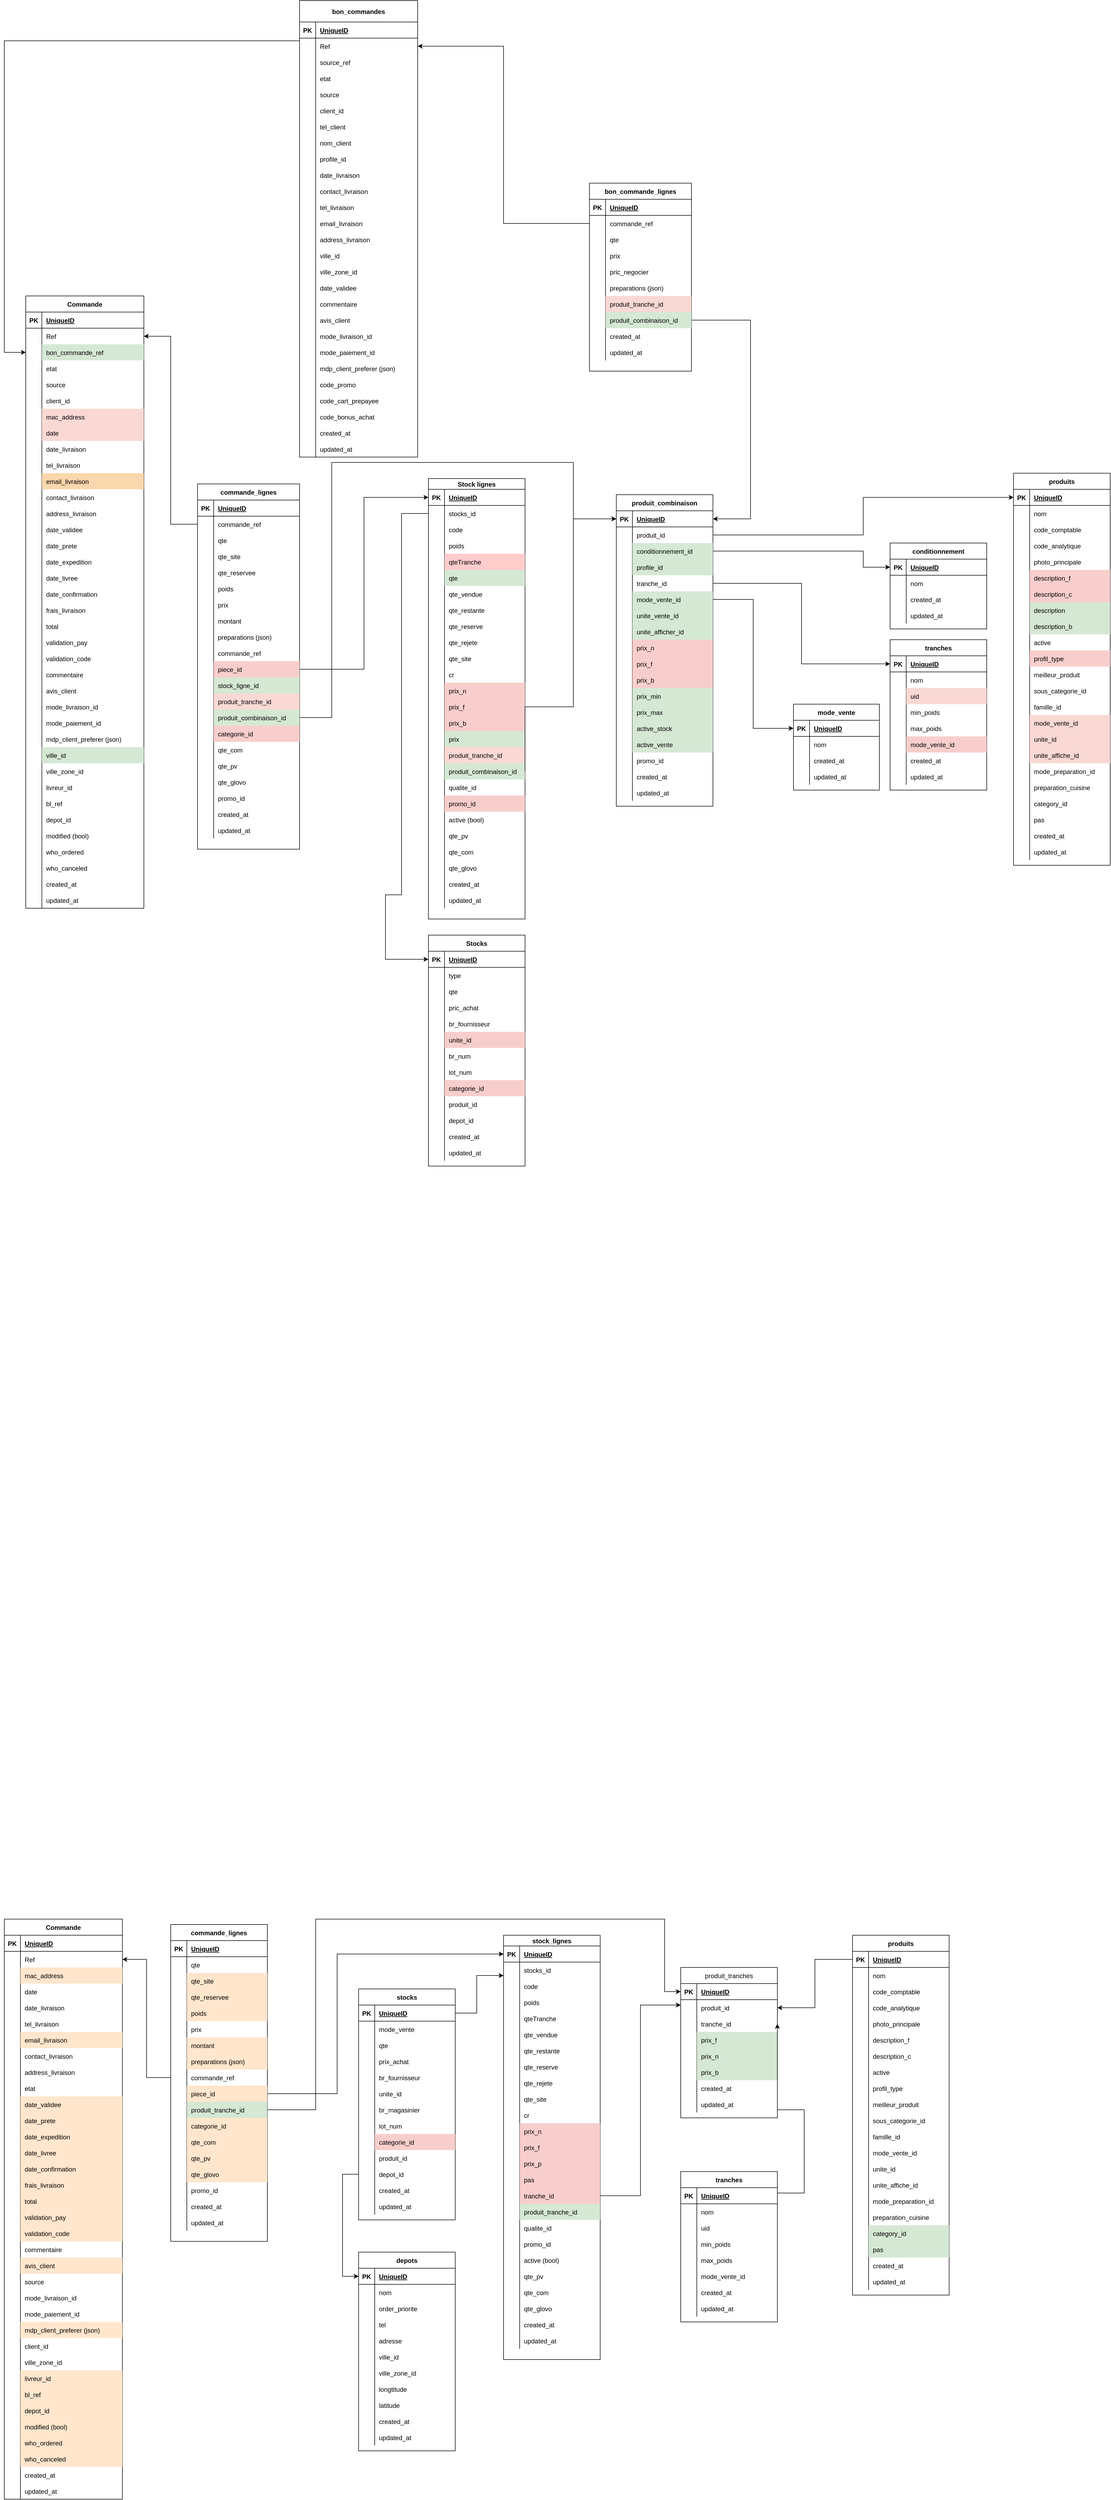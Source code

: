 <mxfile version="16.2.7" type="github">
  <diagram id="3N3_pvSnHtvoAWt2PgE6" name="Page-1">
    <mxGraphModel dx="1422" dy="2514" grid="1" gridSize="10" guides="1" tooltips="1" connect="1" arrows="1" fold="1" page="0" pageScale="1" pageWidth="1200" pageHeight="1600" background="none" math="0" shadow="0">
      <root>
        <mxCell id="0" />
        <mxCell id="1" parent="0" />
        <mxCell id="lQstqqAJ2zEsK-gyacDS-1" value="Commande" style="shape=table;startSize=30;container=1;collapsible=1;childLayout=tableLayout;fixedRows=1;rowLines=0;fontStyle=1;align=center;resizeLast=1;" parent="1" vertex="1">
          <mxGeometry x="220" y="2012" width="220" height="1080" as="geometry" />
        </mxCell>
        <mxCell id="lQstqqAJ2zEsK-gyacDS-2" value="" style="shape=partialRectangle;collapsible=0;dropTarget=0;pointerEvents=0;fillColor=none;top=0;left=0;bottom=1;right=0;points=[[0,0.5],[1,0.5]];portConstraint=eastwest;" parent="lQstqqAJ2zEsK-gyacDS-1" vertex="1">
          <mxGeometry y="30" width="220" height="30" as="geometry" />
        </mxCell>
        <mxCell id="lQstqqAJ2zEsK-gyacDS-3" value="PK" style="shape=partialRectangle;connectable=0;fillColor=none;top=0;left=0;bottom=0;right=0;fontStyle=1;overflow=hidden;" parent="lQstqqAJ2zEsK-gyacDS-2" vertex="1">
          <mxGeometry width="30" height="30" as="geometry">
            <mxRectangle width="30" height="30" as="alternateBounds" />
          </mxGeometry>
        </mxCell>
        <mxCell id="lQstqqAJ2zEsK-gyacDS-4" value="UniqueID" style="shape=partialRectangle;connectable=0;fillColor=none;top=0;left=0;bottom=0;right=0;align=left;spacingLeft=6;fontStyle=5;overflow=hidden;" parent="lQstqqAJ2zEsK-gyacDS-2" vertex="1">
          <mxGeometry x="30" width="190" height="30" as="geometry">
            <mxRectangle width="190" height="30" as="alternateBounds" />
          </mxGeometry>
        </mxCell>
        <mxCell id="lQstqqAJ2zEsK-gyacDS-5" value="" style="shape=partialRectangle;collapsible=0;dropTarget=0;pointerEvents=0;fillColor=none;top=0;left=0;bottom=0;right=0;points=[[0,0.5],[1,0.5]];portConstraint=eastwest;" parent="lQstqqAJ2zEsK-gyacDS-1" vertex="1">
          <mxGeometry y="60" width="220" height="30" as="geometry" />
        </mxCell>
        <mxCell id="lQstqqAJ2zEsK-gyacDS-6" value="" style="shape=partialRectangle;connectable=0;fillColor=none;top=0;left=0;bottom=0;right=0;editable=1;overflow=hidden;" parent="lQstqqAJ2zEsK-gyacDS-5" vertex="1">
          <mxGeometry width="30" height="30" as="geometry">
            <mxRectangle width="30" height="30" as="alternateBounds" />
          </mxGeometry>
        </mxCell>
        <mxCell id="lQstqqAJ2zEsK-gyacDS-7" value="Ref" style="shape=partialRectangle;connectable=0;fillColor=none;top=0;left=0;bottom=0;right=0;align=left;spacingLeft=6;overflow=hidden;" parent="lQstqqAJ2zEsK-gyacDS-5" vertex="1">
          <mxGeometry x="30" width="190" height="30" as="geometry">
            <mxRectangle width="190" height="30" as="alternateBounds" />
          </mxGeometry>
        </mxCell>
        <mxCell id="lQstqqAJ2zEsK-gyacDS-8" value="" style="shape=partialRectangle;collapsible=0;dropTarget=0;pointerEvents=0;fillColor=none;top=0;left=0;bottom=0;right=0;points=[[0,0.5],[1,0.5]];portConstraint=eastwest;" parent="lQstqqAJ2zEsK-gyacDS-1" vertex="1">
          <mxGeometry y="90" width="220" height="30" as="geometry" />
        </mxCell>
        <mxCell id="lQstqqAJ2zEsK-gyacDS-9" value="" style="shape=partialRectangle;connectable=0;fillColor=none;top=0;left=0;bottom=0;right=0;editable=1;overflow=hidden;" parent="lQstqqAJ2zEsK-gyacDS-8" vertex="1">
          <mxGeometry width="30" height="30" as="geometry">
            <mxRectangle width="30" height="30" as="alternateBounds" />
          </mxGeometry>
        </mxCell>
        <mxCell id="lQstqqAJ2zEsK-gyacDS-10" value="mac_address    " style="shape=partialRectangle;connectable=0;fillColor=#ffe6cc;top=0;left=0;bottom=0;right=0;align=left;spacingLeft=6;overflow=hidden;strokeColor=#d79b00;" parent="lQstqqAJ2zEsK-gyacDS-8" vertex="1">
          <mxGeometry x="30" width="190" height="30" as="geometry">
            <mxRectangle width="190" height="30" as="alternateBounds" />
          </mxGeometry>
        </mxCell>
        <mxCell id="lQstqqAJ2zEsK-gyacDS-11" value="" style="shape=partialRectangle;collapsible=0;dropTarget=0;pointerEvents=0;fillColor=none;top=0;left=0;bottom=0;right=0;points=[[0,0.5],[1,0.5]];portConstraint=eastwest;" parent="lQstqqAJ2zEsK-gyacDS-1" vertex="1">
          <mxGeometry y="120" width="220" height="30" as="geometry" />
        </mxCell>
        <mxCell id="lQstqqAJ2zEsK-gyacDS-12" value="" style="shape=partialRectangle;connectable=0;fillColor=none;top=0;left=0;bottom=0;right=0;editable=1;overflow=hidden;" parent="lQstqqAJ2zEsK-gyacDS-11" vertex="1">
          <mxGeometry width="30" height="30" as="geometry">
            <mxRectangle width="30" height="30" as="alternateBounds" />
          </mxGeometry>
        </mxCell>
        <mxCell id="lQstqqAJ2zEsK-gyacDS-13" value="date" style="shape=partialRectangle;connectable=0;fillColor=none;top=0;left=0;bottom=0;right=0;align=left;spacingLeft=6;overflow=hidden;" parent="lQstqqAJ2zEsK-gyacDS-11" vertex="1">
          <mxGeometry x="30" width="190" height="30" as="geometry">
            <mxRectangle width="190" height="30" as="alternateBounds" />
          </mxGeometry>
        </mxCell>
        <mxCell id="lQstqqAJ2zEsK-gyacDS-14" value="" style="shape=partialRectangle;collapsible=0;dropTarget=0;pointerEvents=0;fillColor=none;top=0;left=0;bottom=0;right=0;points=[[0,0.5],[1,0.5]];portConstraint=eastwest;" parent="lQstqqAJ2zEsK-gyacDS-1" vertex="1">
          <mxGeometry y="150" width="220" height="30" as="geometry" />
        </mxCell>
        <mxCell id="lQstqqAJ2zEsK-gyacDS-15" value="" style="shape=partialRectangle;connectable=0;fillColor=none;top=0;left=0;bottom=0;right=0;editable=1;overflow=hidden;" parent="lQstqqAJ2zEsK-gyacDS-14" vertex="1">
          <mxGeometry width="30" height="30" as="geometry">
            <mxRectangle width="30" height="30" as="alternateBounds" />
          </mxGeometry>
        </mxCell>
        <mxCell id="lQstqqAJ2zEsK-gyacDS-16" value="date_livraison" style="shape=partialRectangle;connectable=0;fillColor=none;top=0;left=0;bottom=0;right=0;align=left;spacingLeft=6;overflow=hidden;" parent="lQstqqAJ2zEsK-gyacDS-14" vertex="1">
          <mxGeometry x="30" width="190" height="30" as="geometry">
            <mxRectangle width="190" height="30" as="alternateBounds" />
          </mxGeometry>
        </mxCell>
        <mxCell id="lQstqqAJ2zEsK-gyacDS-38" value="" style="shape=partialRectangle;collapsible=0;dropTarget=0;pointerEvents=0;fillColor=none;top=0;left=0;bottom=0;right=0;points=[[0,0.5],[1,0.5]];portConstraint=eastwest;" parent="lQstqqAJ2zEsK-gyacDS-1" vertex="1">
          <mxGeometry y="180" width="220" height="30" as="geometry" />
        </mxCell>
        <mxCell id="lQstqqAJ2zEsK-gyacDS-39" value="" style="shape=partialRectangle;connectable=0;fillColor=none;top=0;left=0;bottom=0;right=0;editable=1;overflow=hidden;" parent="lQstqqAJ2zEsK-gyacDS-38" vertex="1">
          <mxGeometry width="30" height="30" as="geometry">
            <mxRectangle width="30" height="30" as="alternateBounds" />
          </mxGeometry>
        </mxCell>
        <mxCell id="lQstqqAJ2zEsK-gyacDS-40" value="tel_livraison" style="shape=partialRectangle;connectable=0;fillColor=none;top=0;left=0;bottom=0;right=0;align=left;spacingLeft=6;overflow=hidden;" parent="lQstqqAJ2zEsK-gyacDS-38" vertex="1">
          <mxGeometry x="30" width="190" height="30" as="geometry">
            <mxRectangle width="190" height="30" as="alternateBounds" />
          </mxGeometry>
        </mxCell>
        <mxCell id="lQstqqAJ2zEsK-gyacDS-41" value="" style="shape=partialRectangle;collapsible=0;dropTarget=0;pointerEvents=0;fillColor=none;top=0;left=0;bottom=0;right=0;points=[[0,0.5],[1,0.5]];portConstraint=eastwest;" parent="lQstqqAJ2zEsK-gyacDS-1" vertex="1">
          <mxGeometry y="210" width="220" height="30" as="geometry" />
        </mxCell>
        <mxCell id="lQstqqAJ2zEsK-gyacDS-42" value="" style="shape=partialRectangle;connectable=0;fillColor=none;top=0;left=0;bottom=0;right=0;editable=1;overflow=hidden;" parent="lQstqqAJ2zEsK-gyacDS-41" vertex="1">
          <mxGeometry width="30" height="30" as="geometry">
            <mxRectangle width="30" height="30" as="alternateBounds" />
          </mxGeometry>
        </mxCell>
        <mxCell id="lQstqqAJ2zEsK-gyacDS-43" value="email_livraison" style="shape=partialRectangle;connectable=0;fillColor=#ffe6cc;top=0;left=0;bottom=0;right=0;align=left;spacingLeft=6;overflow=hidden;strokeColor=#d79b00;" parent="lQstqqAJ2zEsK-gyacDS-41" vertex="1">
          <mxGeometry x="30" width="190" height="30" as="geometry">
            <mxRectangle width="190" height="30" as="alternateBounds" />
          </mxGeometry>
        </mxCell>
        <mxCell id="lQstqqAJ2zEsK-gyacDS-48" value="" style="shape=partialRectangle;collapsible=0;dropTarget=0;pointerEvents=0;fillColor=none;top=0;left=0;bottom=0;right=0;points=[[0,0.5],[1,0.5]];portConstraint=eastwest;" parent="lQstqqAJ2zEsK-gyacDS-1" vertex="1">
          <mxGeometry y="240" width="220" height="30" as="geometry" />
        </mxCell>
        <mxCell id="lQstqqAJ2zEsK-gyacDS-49" value="" style="shape=partialRectangle;connectable=0;fillColor=none;top=0;left=0;bottom=0;right=0;editable=1;overflow=hidden;" parent="lQstqqAJ2zEsK-gyacDS-48" vertex="1">
          <mxGeometry width="30" height="30" as="geometry">
            <mxRectangle width="30" height="30" as="alternateBounds" />
          </mxGeometry>
        </mxCell>
        <mxCell id="lQstqqAJ2zEsK-gyacDS-50" value="contact_livraison" style="shape=partialRectangle;connectable=0;fillColor=none;top=0;left=0;bottom=0;right=0;align=left;spacingLeft=6;overflow=hidden;" parent="lQstqqAJ2zEsK-gyacDS-48" vertex="1">
          <mxGeometry x="30" width="190" height="30" as="geometry">
            <mxRectangle width="190" height="30" as="alternateBounds" />
          </mxGeometry>
        </mxCell>
        <mxCell id="lQstqqAJ2zEsK-gyacDS-35" value="" style="shape=partialRectangle;collapsible=0;dropTarget=0;pointerEvents=0;fillColor=none;top=0;left=0;bottom=0;right=0;points=[[0,0.5],[1,0.5]];portConstraint=eastwest;" parent="lQstqqAJ2zEsK-gyacDS-1" vertex="1">
          <mxGeometry y="270" width="220" height="30" as="geometry" />
        </mxCell>
        <mxCell id="lQstqqAJ2zEsK-gyacDS-36" value="" style="shape=partialRectangle;connectable=0;fillColor=none;top=0;left=0;bottom=0;right=0;editable=1;overflow=hidden;" parent="lQstqqAJ2zEsK-gyacDS-35" vertex="1">
          <mxGeometry width="30" height="30" as="geometry">
            <mxRectangle width="30" height="30" as="alternateBounds" />
          </mxGeometry>
        </mxCell>
        <mxCell id="lQstqqAJ2zEsK-gyacDS-37" value="address_livraison" style="shape=partialRectangle;connectable=0;fillColor=none;top=0;left=0;bottom=0;right=0;align=left;spacingLeft=6;overflow=hidden;" parent="lQstqqAJ2zEsK-gyacDS-35" vertex="1">
          <mxGeometry x="30" width="190" height="30" as="geometry">
            <mxRectangle width="190" height="30" as="alternateBounds" />
          </mxGeometry>
        </mxCell>
        <mxCell id="lQstqqAJ2zEsK-gyacDS-32" value="" style="shape=partialRectangle;collapsible=0;dropTarget=0;pointerEvents=0;fillColor=none;top=0;left=0;bottom=0;right=0;points=[[0,0.5],[1,0.5]];portConstraint=eastwest;" parent="lQstqqAJ2zEsK-gyacDS-1" vertex="1">
          <mxGeometry y="300" width="220" height="30" as="geometry" />
        </mxCell>
        <mxCell id="lQstqqAJ2zEsK-gyacDS-33" value="" style="shape=partialRectangle;connectable=0;fillColor=none;top=0;left=0;bottom=0;right=0;editable=1;overflow=hidden;" parent="lQstqqAJ2zEsK-gyacDS-32" vertex="1">
          <mxGeometry width="30" height="30" as="geometry">
            <mxRectangle width="30" height="30" as="alternateBounds" />
          </mxGeometry>
        </mxCell>
        <mxCell id="lQstqqAJ2zEsK-gyacDS-34" value="etat" style="shape=partialRectangle;connectable=0;fillColor=none;top=0;left=0;bottom=0;right=0;align=left;spacingLeft=6;overflow=hidden;" parent="lQstqqAJ2zEsK-gyacDS-32" vertex="1">
          <mxGeometry x="30" width="190" height="30" as="geometry">
            <mxRectangle width="190" height="30" as="alternateBounds" />
          </mxGeometry>
        </mxCell>
        <mxCell id="lQstqqAJ2zEsK-gyacDS-29" value="" style="shape=partialRectangle;collapsible=0;dropTarget=0;pointerEvents=0;fillColor=none;top=0;left=0;bottom=0;right=0;points=[[0,0.5],[1,0.5]];portConstraint=eastwest;" parent="lQstqqAJ2zEsK-gyacDS-1" vertex="1">
          <mxGeometry y="330" width="220" height="30" as="geometry" />
        </mxCell>
        <mxCell id="lQstqqAJ2zEsK-gyacDS-30" value="" style="shape=partialRectangle;connectable=0;fillColor=none;top=0;left=0;bottom=0;right=0;editable=1;overflow=hidden;" parent="lQstqqAJ2zEsK-gyacDS-29" vertex="1">
          <mxGeometry width="30" height="30" as="geometry">
            <mxRectangle width="30" height="30" as="alternateBounds" />
          </mxGeometry>
        </mxCell>
        <mxCell id="lQstqqAJ2zEsK-gyacDS-31" value="date_validee" style="shape=partialRectangle;connectable=0;fillColor=#ffe6cc;top=0;left=0;bottom=0;right=0;align=left;spacingLeft=6;overflow=hidden;strokeColor=#d79b00;" parent="lQstqqAJ2zEsK-gyacDS-29" vertex="1">
          <mxGeometry x="30" width="190" height="30" as="geometry">
            <mxRectangle width="190" height="30" as="alternateBounds" />
          </mxGeometry>
        </mxCell>
        <mxCell id="lQstqqAJ2zEsK-gyacDS-26" value="" style="shape=partialRectangle;collapsible=0;dropTarget=0;pointerEvents=0;fillColor=none;top=0;left=0;bottom=0;right=0;points=[[0,0.5],[1,0.5]];portConstraint=eastwest;" parent="lQstqqAJ2zEsK-gyacDS-1" vertex="1">
          <mxGeometry y="360" width="220" height="30" as="geometry" />
        </mxCell>
        <mxCell id="lQstqqAJ2zEsK-gyacDS-27" value="" style="shape=partialRectangle;connectable=0;fillColor=none;top=0;left=0;bottom=0;right=0;editable=1;overflow=hidden;" parent="lQstqqAJ2zEsK-gyacDS-26" vertex="1">
          <mxGeometry width="30" height="30" as="geometry">
            <mxRectangle width="30" height="30" as="alternateBounds" />
          </mxGeometry>
        </mxCell>
        <mxCell id="lQstqqAJ2zEsK-gyacDS-28" value="date_prete" style="shape=partialRectangle;connectable=0;fillColor=#ffe6cc;top=0;left=0;bottom=0;right=0;align=left;spacingLeft=6;overflow=hidden;strokeColor=#d79b00;" parent="lQstqqAJ2zEsK-gyacDS-26" vertex="1">
          <mxGeometry x="30" width="190" height="30" as="geometry">
            <mxRectangle width="190" height="30" as="alternateBounds" />
          </mxGeometry>
        </mxCell>
        <mxCell id="lQstqqAJ2zEsK-gyacDS-23" value="" style="shape=partialRectangle;collapsible=0;dropTarget=0;pointerEvents=0;fillColor=none;top=0;left=0;bottom=0;right=0;points=[[0,0.5],[1,0.5]];portConstraint=eastwest;" parent="lQstqqAJ2zEsK-gyacDS-1" vertex="1">
          <mxGeometry y="390" width="220" height="30" as="geometry" />
        </mxCell>
        <mxCell id="lQstqqAJ2zEsK-gyacDS-24" value="" style="shape=partialRectangle;connectable=0;fillColor=none;top=0;left=0;bottom=0;right=0;editable=1;overflow=hidden;" parent="lQstqqAJ2zEsK-gyacDS-23" vertex="1">
          <mxGeometry width="30" height="30" as="geometry">
            <mxRectangle width="30" height="30" as="alternateBounds" />
          </mxGeometry>
        </mxCell>
        <mxCell id="lQstqqAJ2zEsK-gyacDS-25" value="date_expedition" style="shape=partialRectangle;connectable=0;fillColor=#ffe6cc;top=0;left=0;bottom=0;right=0;align=left;spacingLeft=6;overflow=hidden;strokeColor=#d79b00;" parent="lQstqqAJ2zEsK-gyacDS-23" vertex="1">
          <mxGeometry x="30" width="190" height="30" as="geometry">
            <mxRectangle width="190" height="30" as="alternateBounds" />
          </mxGeometry>
        </mxCell>
        <mxCell id="lQstqqAJ2zEsK-gyacDS-67" value="" style="shape=partialRectangle;collapsible=0;dropTarget=0;pointerEvents=0;fillColor=none;top=0;left=0;bottom=0;right=0;points=[[0,0.5],[1,0.5]];portConstraint=eastwest;" parent="lQstqqAJ2zEsK-gyacDS-1" vertex="1">
          <mxGeometry y="420" width="220" height="30" as="geometry" />
        </mxCell>
        <mxCell id="lQstqqAJ2zEsK-gyacDS-68" value="" style="shape=partialRectangle;connectable=0;fillColor=none;top=0;left=0;bottom=0;right=0;editable=1;overflow=hidden;" parent="lQstqqAJ2zEsK-gyacDS-67" vertex="1">
          <mxGeometry width="30" height="30" as="geometry">
            <mxRectangle width="30" height="30" as="alternateBounds" />
          </mxGeometry>
        </mxCell>
        <mxCell id="lQstqqAJ2zEsK-gyacDS-69" value="date_livree" style="shape=partialRectangle;connectable=0;fillColor=#ffe6cc;top=0;left=0;bottom=0;right=0;align=left;spacingLeft=6;overflow=hidden;strokeColor=#d79b00;" parent="lQstqqAJ2zEsK-gyacDS-67" vertex="1">
          <mxGeometry x="30" width="190" height="30" as="geometry">
            <mxRectangle width="190" height="30" as="alternateBounds" />
          </mxGeometry>
        </mxCell>
        <mxCell id="lQstqqAJ2zEsK-gyacDS-80" value="" style="shape=partialRectangle;collapsible=0;dropTarget=0;pointerEvents=0;fillColor=none;top=0;left=0;bottom=0;right=0;points=[[0,0.5],[1,0.5]];portConstraint=eastwest;" parent="lQstqqAJ2zEsK-gyacDS-1" vertex="1">
          <mxGeometry y="450" width="220" height="30" as="geometry" />
        </mxCell>
        <mxCell id="lQstqqAJ2zEsK-gyacDS-81" value="" style="shape=partialRectangle;connectable=0;fillColor=none;top=0;left=0;bottom=0;right=0;editable=1;overflow=hidden;" parent="lQstqqAJ2zEsK-gyacDS-80" vertex="1">
          <mxGeometry width="30" height="30" as="geometry">
            <mxRectangle width="30" height="30" as="alternateBounds" />
          </mxGeometry>
        </mxCell>
        <mxCell id="lQstqqAJ2zEsK-gyacDS-82" value="date_confirmation" style="shape=partialRectangle;connectable=0;fillColor=#ffe6cc;top=0;left=0;bottom=0;right=0;align=left;spacingLeft=6;overflow=hidden;strokeColor=#d79b00;" parent="lQstqqAJ2zEsK-gyacDS-80" vertex="1">
          <mxGeometry x="30" width="190" height="30" as="geometry">
            <mxRectangle width="190" height="30" as="alternateBounds" />
          </mxGeometry>
        </mxCell>
        <mxCell id="lQstqqAJ2zEsK-gyacDS-83" value="" style="shape=partialRectangle;collapsible=0;dropTarget=0;pointerEvents=0;fillColor=none;top=0;left=0;bottom=0;right=0;points=[[0,0.5],[1,0.5]];portConstraint=eastwest;" parent="lQstqqAJ2zEsK-gyacDS-1" vertex="1">
          <mxGeometry y="480" width="220" height="30" as="geometry" />
        </mxCell>
        <mxCell id="lQstqqAJ2zEsK-gyacDS-84" value="" style="shape=partialRectangle;connectable=0;fillColor=none;top=0;left=0;bottom=0;right=0;editable=1;overflow=hidden;" parent="lQstqqAJ2zEsK-gyacDS-83" vertex="1">
          <mxGeometry width="30" height="30" as="geometry">
            <mxRectangle width="30" height="30" as="alternateBounds" />
          </mxGeometry>
        </mxCell>
        <mxCell id="lQstqqAJ2zEsK-gyacDS-85" value="frais_livraison" style="shape=partialRectangle;connectable=0;fillColor=#ffe6cc;top=0;left=0;bottom=0;right=0;align=left;spacingLeft=6;overflow=hidden;strokeColor=#d79b00;" parent="lQstqqAJ2zEsK-gyacDS-83" vertex="1">
          <mxGeometry x="30" width="190" height="30" as="geometry">
            <mxRectangle width="190" height="30" as="alternateBounds" />
          </mxGeometry>
        </mxCell>
        <mxCell id="lQstqqAJ2zEsK-gyacDS-51" value="" style="shape=partialRectangle;collapsible=0;dropTarget=0;pointerEvents=0;fillColor=none;top=0;left=0;bottom=0;right=0;points=[[0,0.5],[1,0.5]];portConstraint=eastwest;" parent="lQstqqAJ2zEsK-gyacDS-1" vertex="1">
          <mxGeometry y="510" width="220" height="30" as="geometry" />
        </mxCell>
        <mxCell id="lQstqqAJ2zEsK-gyacDS-52" value="" style="shape=partialRectangle;connectable=0;fillColor=none;top=0;left=0;bottom=0;right=0;editable=1;overflow=hidden;" parent="lQstqqAJ2zEsK-gyacDS-51" vertex="1">
          <mxGeometry width="30" height="30" as="geometry">
            <mxRectangle width="30" height="30" as="alternateBounds" />
          </mxGeometry>
        </mxCell>
        <mxCell id="lQstqqAJ2zEsK-gyacDS-53" value="total" style="shape=partialRectangle;connectable=0;fillColor=#ffe6cc;top=0;left=0;bottom=0;right=0;align=left;spacingLeft=6;overflow=hidden;strokeColor=#d79b00;" parent="lQstqqAJ2zEsK-gyacDS-51" vertex="1">
          <mxGeometry x="30" width="190" height="30" as="geometry">
            <mxRectangle width="190" height="30" as="alternateBounds" />
          </mxGeometry>
        </mxCell>
        <mxCell id="lQstqqAJ2zEsK-gyacDS-73" value="" style="shape=partialRectangle;collapsible=0;dropTarget=0;pointerEvents=0;fillColor=none;top=0;left=0;bottom=0;right=0;points=[[0,0.5],[1,0.5]];portConstraint=eastwest;" parent="lQstqqAJ2zEsK-gyacDS-1" vertex="1">
          <mxGeometry y="540" width="220" height="30" as="geometry" />
        </mxCell>
        <mxCell id="lQstqqAJ2zEsK-gyacDS-74" value="" style="shape=partialRectangle;connectable=0;fillColor=none;top=0;left=0;bottom=0;right=0;editable=1;overflow=hidden;" parent="lQstqqAJ2zEsK-gyacDS-73" vertex="1">
          <mxGeometry width="30" height="30" as="geometry">
            <mxRectangle width="30" height="30" as="alternateBounds" />
          </mxGeometry>
        </mxCell>
        <mxCell id="lQstqqAJ2zEsK-gyacDS-75" value="validation_pay" style="shape=partialRectangle;connectable=0;fillColor=#ffe6cc;top=0;left=0;bottom=0;right=0;align=left;spacingLeft=6;overflow=hidden;strokeColor=#d79b00;" parent="lQstqqAJ2zEsK-gyacDS-73" vertex="1">
          <mxGeometry x="30" width="190" height="30" as="geometry">
            <mxRectangle width="190" height="30" as="alternateBounds" />
          </mxGeometry>
        </mxCell>
        <mxCell id="lQstqqAJ2zEsK-gyacDS-70" value="" style="shape=partialRectangle;collapsible=0;dropTarget=0;pointerEvents=0;fillColor=none;top=0;left=0;bottom=0;right=0;points=[[0,0.5],[1,0.5]];portConstraint=eastwest;" parent="lQstqqAJ2zEsK-gyacDS-1" vertex="1">
          <mxGeometry y="570" width="220" height="30" as="geometry" />
        </mxCell>
        <mxCell id="lQstqqAJ2zEsK-gyacDS-71" value="" style="shape=partialRectangle;connectable=0;fillColor=none;top=0;left=0;bottom=0;right=0;editable=1;overflow=hidden;" parent="lQstqqAJ2zEsK-gyacDS-70" vertex="1">
          <mxGeometry width="30" height="30" as="geometry">
            <mxRectangle width="30" height="30" as="alternateBounds" />
          </mxGeometry>
        </mxCell>
        <mxCell id="lQstqqAJ2zEsK-gyacDS-72" value="validation_code" style="shape=partialRectangle;connectable=0;fillColor=#ffe6cc;top=0;left=0;bottom=0;right=0;align=left;spacingLeft=6;overflow=hidden;strokeColor=#d79b00;" parent="lQstqqAJ2zEsK-gyacDS-70" vertex="1">
          <mxGeometry x="30" width="190" height="30" as="geometry">
            <mxRectangle width="190" height="30" as="alternateBounds" />
          </mxGeometry>
        </mxCell>
        <mxCell id="lQstqqAJ2zEsK-gyacDS-61" value="" style="shape=partialRectangle;collapsible=0;dropTarget=0;pointerEvents=0;fillColor=none;top=0;left=0;bottom=0;right=0;points=[[0,0.5],[1,0.5]];portConstraint=eastwest;" parent="lQstqqAJ2zEsK-gyacDS-1" vertex="1">
          <mxGeometry y="600" width="220" height="30" as="geometry" />
        </mxCell>
        <mxCell id="lQstqqAJ2zEsK-gyacDS-62" value="" style="shape=partialRectangle;connectable=0;fillColor=none;top=0;left=0;bottom=0;right=0;editable=1;overflow=hidden;" parent="lQstqqAJ2zEsK-gyacDS-61" vertex="1">
          <mxGeometry width="30" height="30" as="geometry">
            <mxRectangle width="30" height="30" as="alternateBounds" />
          </mxGeometry>
        </mxCell>
        <mxCell id="lQstqqAJ2zEsK-gyacDS-63" value="commentaire" style="shape=partialRectangle;connectable=0;fillColor=none;top=0;left=0;bottom=0;right=0;align=left;spacingLeft=6;overflow=hidden;" parent="lQstqqAJ2zEsK-gyacDS-61" vertex="1">
          <mxGeometry x="30" width="190" height="30" as="geometry">
            <mxRectangle width="190" height="30" as="alternateBounds" />
          </mxGeometry>
        </mxCell>
        <mxCell id="lQstqqAJ2zEsK-gyacDS-86" value="" style="shape=partialRectangle;collapsible=0;dropTarget=0;pointerEvents=0;fillColor=none;top=0;left=0;bottom=0;right=0;points=[[0,0.5],[1,0.5]];portConstraint=eastwest;" parent="lQstqqAJ2zEsK-gyacDS-1" vertex="1">
          <mxGeometry y="630" width="220" height="30" as="geometry" />
        </mxCell>
        <mxCell id="lQstqqAJ2zEsK-gyacDS-87" value="" style="shape=partialRectangle;connectable=0;fillColor=none;top=0;left=0;bottom=0;right=0;editable=1;overflow=hidden;" parent="lQstqqAJ2zEsK-gyacDS-86" vertex="1">
          <mxGeometry width="30" height="30" as="geometry">
            <mxRectangle width="30" height="30" as="alternateBounds" />
          </mxGeometry>
        </mxCell>
        <mxCell id="lQstqqAJ2zEsK-gyacDS-88" value="avis_client" style="shape=partialRectangle;connectable=0;fillColor=#ffe6cc;top=0;left=0;bottom=0;right=0;align=left;spacingLeft=6;overflow=hidden;strokeColor=#d79b00;" parent="lQstqqAJ2zEsK-gyacDS-86" vertex="1">
          <mxGeometry x="30" width="190" height="30" as="geometry">
            <mxRectangle width="190" height="30" as="alternateBounds" />
          </mxGeometry>
        </mxCell>
        <mxCell id="lQstqqAJ2zEsK-gyacDS-90" value="" style="shape=partialRectangle;collapsible=0;dropTarget=0;pointerEvents=0;fillColor=none;top=0;left=0;bottom=0;right=0;points=[[0,0.5],[1,0.5]];portConstraint=eastwest;" parent="lQstqqAJ2zEsK-gyacDS-1" vertex="1">
          <mxGeometry y="660" width="220" height="30" as="geometry" />
        </mxCell>
        <mxCell id="lQstqqAJ2zEsK-gyacDS-91" value="" style="shape=partialRectangle;connectable=0;fillColor=none;top=0;left=0;bottom=0;right=0;editable=1;overflow=hidden;" parent="lQstqqAJ2zEsK-gyacDS-90" vertex="1">
          <mxGeometry width="30" height="30" as="geometry">
            <mxRectangle width="30" height="30" as="alternateBounds" />
          </mxGeometry>
        </mxCell>
        <mxCell id="lQstqqAJ2zEsK-gyacDS-92" value="source" style="shape=partialRectangle;connectable=0;fillColor=none;top=0;left=0;bottom=0;right=0;align=left;spacingLeft=6;overflow=hidden;" parent="lQstqqAJ2zEsK-gyacDS-90" vertex="1">
          <mxGeometry x="30" width="190" height="30" as="geometry">
            <mxRectangle width="190" height="30" as="alternateBounds" />
          </mxGeometry>
        </mxCell>
        <mxCell id="lQstqqAJ2zEsK-gyacDS-124" value="" style="shape=partialRectangle;collapsible=0;dropTarget=0;pointerEvents=0;fillColor=none;top=0;left=0;bottom=0;right=0;points=[[0,0.5],[1,0.5]];portConstraint=eastwest;" parent="lQstqqAJ2zEsK-gyacDS-1" vertex="1">
          <mxGeometry y="690" width="220" height="30" as="geometry" />
        </mxCell>
        <mxCell id="lQstqqAJ2zEsK-gyacDS-125" value="" style="shape=partialRectangle;connectable=0;fillColor=none;top=0;left=0;bottom=0;right=0;editable=1;overflow=hidden;" parent="lQstqqAJ2zEsK-gyacDS-124" vertex="1">
          <mxGeometry width="30" height="30" as="geometry">
            <mxRectangle width="30" height="30" as="alternateBounds" />
          </mxGeometry>
        </mxCell>
        <mxCell id="lQstqqAJ2zEsK-gyacDS-126" value="mode_livraison_id" style="shape=partialRectangle;connectable=0;fillColor=none;top=0;left=0;bottom=0;right=0;align=left;spacingLeft=6;overflow=hidden;" parent="lQstqqAJ2zEsK-gyacDS-124" vertex="1">
          <mxGeometry x="30" width="190" height="30" as="geometry">
            <mxRectangle width="190" height="30" as="alternateBounds" />
          </mxGeometry>
        </mxCell>
        <mxCell id="lQstqqAJ2zEsK-gyacDS-127" value="" style="shape=partialRectangle;collapsible=0;dropTarget=0;pointerEvents=0;fillColor=none;top=0;left=0;bottom=0;right=0;points=[[0,0.5],[1,0.5]];portConstraint=eastwest;" parent="lQstqqAJ2zEsK-gyacDS-1" vertex="1">
          <mxGeometry y="720" width="220" height="30" as="geometry" />
        </mxCell>
        <mxCell id="lQstqqAJ2zEsK-gyacDS-128" value="" style="shape=partialRectangle;connectable=0;fillColor=none;top=0;left=0;bottom=0;right=0;editable=1;overflow=hidden;" parent="lQstqqAJ2zEsK-gyacDS-127" vertex="1">
          <mxGeometry width="30" height="30" as="geometry">
            <mxRectangle width="30" height="30" as="alternateBounds" />
          </mxGeometry>
        </mxCell>
        <mxCell id="lQstqqAJ2zEsK-gyacDS-129" value="mode_paiement_id" style="shape=partialRectangle;connectable=0;fillColor=none;top=0;left=0;bottom=0;right=0;align=left;spacingLeft=6;overflow=hidden;" parent="lQstqqAJ2zEsK-gyacDS-127" vertex="1">
          <mxGeometry x="30" width="190" height="30" as="geometry">
            <mxRectangle width="190" height="30" as="alternateBounds" />
          </mxGeometry>
        </mxCell>
        <mxCell id="lQstqqAJ2zEsK-gyacDS-130" value="" style="shape=partialRectangle;collapsible=0;dropTarget=0;pointerEvents=0;fillColor=none;top=0;left=0;bottom=0;right=0;points=[[0,0.5],[1,0.5]];portConstraint=eastwest;" parent="lQstqqAJ2zEsK-gyacDS-1" vertex="1">
          <mxGeometry y="750" width="220" height="30" as="geometry" />
        </mxCell>
        <mxCell id="lQstqqAJ2zEsK-gyacDS-131" value="" style="shape=partialRectangle;connectable=0;fillColor=none;top=0;left=0;bottom=0;right=0;editable=1;overflow=hidden;" parent="lQstqqAJ2zEsK-gyacDS-130" vertex="1">
          <mxGeometry width="30" height="30" as="geometry">
            <mxRectangle width="30" height="30" as="alternateBounds" />
          </mxGeometry>
        </mxCell>
        <mxCell id="lQstqqAJ2zEsK-gyacDS-132" value="mdp_client_preferer (json)" style="shape=partialRectangle;connectable=0;fillColor=#ffe6cc;top=0;left=0;bottom=0;right=0;align=left;spacingLeft=6;overflow=hidden;strokeColor=#d79b00;" parent="lQstqqAJ2zEsK-gyacDS-130" vertex="1">
          <mxGeometry x="30" width="190" height="30" as="geometry">
            <mxRectangle width="190" height="30" as="alternateBounds" />
          </mxGeometry>
        </mxCell>
        <mxCell id="lQstqqAJ2zEsK-gyacDS-133" value="" style="shape=partialRectangle;collapsible=0;dropTarget=0;pointerEvents=0;fillColor=none;top=0;left=0;bottom=0;right=0;points=[[0,0.5],[1,0.5]];portConstraint=eastwest;" parent="lQstqqAJ2zEsK-gyacDS-1" vertex="1">
          <mxGeometry y="780" width="220" height="30" as="geometry" />
        </mxCell>
        <mxCell id="lQstqqAJ2zEsK-gyacDS-134" value="" style="shape=partialRectangle;connectable=0;fillColor=none;top=0;left=0;bottom=0;right=0;editable=1;overflow=hidden;" parent="lQstqqAJ2zEsK-gyacDS-133" vertex="1">
          <mxGeometry width="30" height="30" as="geometry">
            <mxRectangle width="30" height="30" as="alternateBounds" />
          </mxGeometry>
        </mxCell>
        <mxCell id="lQstqqAJ2zEsK-gyacDS-135" value="client_id" style="shape=partialRectangle;connectable=0;fillColor=none;top=0;left=0;bottom=0;right=0;align=left;spacingLeft=6;overflow=hidden;" parent="lQstqqAJ2zEsK-gyacDS-133" vertex="1">
          <mxGeometry x="30" width="190" height="30" as="geometry">
            <mxRectangle width="190" height="30" as="alternateBounds" />
          </mxGeometry>
        </mxCell>
        <mxCell id="lQstqqAJ2zEsK-gyacDS-104" value="" style="shape=partialRectangle;collapsible=0;dropTarget=0;pointerEvents=0;fillColor=none;top=0;left=0;bottom=0;right=0;points=[[0,0.5],[1,0.5]];portConstraint=eastwest;" parent="lQstqqAJ2zEsK-gyacDS-1" vertex="1">
          <mxGeometry y="810" width="220" height="30" as="geometry" />
        </mxCell>
        <mxCell id="lQstqqAJ2zEsK-gyacDS-105" value="" style="shape=partialRectangle;connectable=0;fillColor=none;top=0;left=0;bottom=0;right=0;editable=1;overflow=hidden;" parent="lQstqqAJ2zEsK-gyacDS-104" vertex="1">
          <mxGeometry width="30" height="30" as="geometry">
            <mxRectangle width="30" height="30" as="alternateBounds" />
          </mxGeometry>
        </mxCell>
        <mxCell id="lQstqqAJ2zEsK-gyacDS-106" value="ville_zone_id" style="shape=partialRectangle;connectable=0;fillColor=none;top=0;left=0;bottom=0;right=0;align=left;spacingLeft=6;overflow=hidden;" parent="lQstqqAJ2zEsK-gyacDS-104" vertex="1">
          <mxGeometry x="30" width="190" height="30" as="geometry">
            <mxRectangle width="190" height="30" as="alternateBounds" />
          </mxGeometry>
        </mxCell>
        <mxCell id="lQstqqAJ2zEsK-gyacDS-121" value="" style="shape=partialRectangle;collapsible=0;dropTarget=0;pointerEvents=0;fillColor=none;top=0;left=0;bottom=0;right=0;points=[[0,0.5],[1,0.5]];portConstraint=eastwest;" parent="lQstqqAJ2zEsK-gyacDS-1" vertex="1">
          <mxGeometry y="840" width="220" height="30" as="geometry" />
        </mxCell>
        <mxCell id="lQstqqAJ2zEsK-gyacDS-122" value="" style="shape=partialRectangle;connectable=0;fillColor=none;top=0;left=0;bottom=0;right=0;editable=1;overflow=hidden;" parent="lQstqqAJ2zEsK-gyacDS-121" vertex="1">
          <mxGeometry width="30" height="30" as="geometry">
            <mxRectangle width="30" height="30" as="alternateBounds" />
          </mxGeometry>
        </mxCell>
        <mxCell id="lQstqqAJ2zEsK-gyacDS-123" value="livreur_id" style="shape=partialRectangle;connectable=0;fillColor=#ffe6cc;top=0;left=0;bottom=0;right=0;align=left;spacingLeft=6;overflow=hidden;strokeColor=#d79b00;" parent="lQstqqAJ2zEsK-gyacDS-121" vertex="1">
          <mxGeometry x="30" width="190" height="30" as="geometry">
            <mxRectangle width="190" height="30" as="alternateBounds" />
          </mxGeometry>
        </mxCell>
        <mxCell id="lQstqqAJ2zEsK-gyacDS-107" value="" style="shape=partialRectangle;collapsible=0;dropTarget=0;pointerEvents=0;fillColor=none;top=0;left=0;bottom=0;right=0;points=[[0,0.5],[1,0.5]];portConstraint=eastwest;" parent="lQstqqAJ2zEsK-gyacDS-1" vertex="1">
          <mxGeometry y="870" width="220" height="30" as="geometry" />
        </mxCell>
        <mxCell id="lQstqqAJ2zEsK-gyacDS-108" value="" style="shape=partialRectangle;connectable=0;fillColor=none;top=0;left=0;bottom=0;right=0;editable=1;overflow=hidden;" parent="lQstqqAJ2zEsK-gyacDS-107" vertex="1">
          <mxGeometry width="30" height="30" as="geometry">
            <mxRectangle width="30" height="30" as="alternateBounds" />
          </mxGeometry>
        </mxCell>
        <mxCell id="lQstqqAJ2zEsK-gyacDS-109" value="bl_ref" style="shape=partialRectangle;connectable=0;fillColor=#ffe6cc;top=0;left=0;bottom=0;right=0;align=left;spacingLeft=6;overflow=hidden;strokeColor=#d79b00;" parent="lQstqqAJ2zEsK-gyacDS-107" vertex="1">
          <mxGeometry x="30" width="190" height="30" as="geometry">
            <mxRectangle width="190" height="30" as="alternateBounds" />
          </mxGeometry>
        </mxCell>
        <mxCell id="lQstqqAJ2zEsK-gyacDS-110" value="" style="shape=partialRectangle;collapsible=0;dropTarget=0;pointerEvents=0;fillColor=none;top=0;left=0;bottom=0;right=0;points=[[0,0.5],[1,0.5]];portConstraint=eastwest;" parent="lQstqqAJ2zEsK-gyacDS-1" vertex="1">
          <mxGeometry y="900" width="220" height="30" as="geometry" />
        </mxCell>
        <mxCell id="lQstqqAJ2zEsK-gyacDS-111" value="" style="shape=partialRectangle;connectable=0;fillColor=none;top=0;left=0;bottom=0;right=0;editable=1;overflow=hidden;" parent="lQstqqAJ2zEsK-gyacDS-110" vertex="1">
          <mxGeometry width="30" height="30" as="geometry">
            <mxRectangle width="30" height="30" as="alternateBounds" />
          </mxGeometry>
        </mxCell>
        <mxCell id="lQstqqAJ2zEsK-gyacDS-112" value="depot_id" style="shape=partialRectangle;connectable=0;fillColor=#ffe6cc;top=0;left=0;bottom=0;right=0;align=left;spacingLeft=6;overflow=hidden;strokeColor=#d79b00;" parent="lQstqqAJ2zEsK-gyacDS-110" vertex="1">
          <mxGeometry x="30" width="190" height="30" as="geometry">
            <mxRectangle width="190" height="30" as="alternateBounds" />
          </mxGeometry>
        </mxCell>
        <mxCell id="lQstqqAJ2zEsK-gyacDS-140" value="" style="shape=partialRectangle;collapsible=0;dropTarget=0;pointerEvents=0;fillColor=none;top=0;left=0;bottom=0;right=0;points=[[0,0.5],[1,0.5]];portConstraint=eastwest;" parent="lQstqqAJ2zEsK-gyacDS-1" vertex="1">
          <mxGeometry y="930" width="220" height="30" as="geometry" />
        </mxCell>
        <mxCell id="lQstqqAJ2zEsK-gyacDS-141" value="" style="shape=partialRectangle;connectable=0;fillColor=none;top=0;left=0;bottom=0;right=0;editable=1;overflow=hidden;" parent="lQstqqAJ2zEsK-gyacDS-140" vertex="1">
          <mxGeometry width="30" height="30" as="geometry">
            <mxRectangle width="30" height="30" as="alternateBounds" />
          </mxGeometry>
        </mxCell>
        <mxCell id="lQstqqAJ2zEsK-gyacDS-142" value="modified (bool)" style="shape=partialRectangle;connectable=0;fillColor=#ffe6cc;top=0;left=0;bottom=0;right=0;align=left;spacingLeft=6;overflow=hidden;strokeColor=#d79b00;" parent="lQstqqAJ2zEsK-gyacDS-140" vertex="1">
          <mxGeometry x="30" width="190" height="30" as="geometry">
            <mxRectangle width="190" height="30" as="alternateBounds" />
          </mxGeometry>
        </mxCell>
        <mxCell id="lQstqqAJ2zEsK-gyacDS-143" value="" style="shape=partialRectangle;collapsible=0;dropTarget=0;pointerEvents=0;fillColor=none;top=0;left=0;bottom=0;right=0;points=[[0,0.5],[1,0.5]];portConstraint=eastwest;" parent="lQstqqAJ2zEsK-gyacDS-1" vertex="1">
          <mxGeometry y="960" width="220" height="30" as="geometry" />
        </mxCell>
        <mxCell id="lQstqqAJ2zEsK-gyacDS-144" value="" style="shape=partialRectangle;connectable=0;fillColor=none;top=0;left=0;bottom=0;right=0;editable=1;overflow=hidden;" parent="lQstqqAJ2zEsK-gyacDS-143" vertex="1">
          <mxGeometry width="30" height="30" as="geometry">
            <mxRectangle width="30" height="30" as="alternateBounds" />
          </mxGeometry>
        </mxCell>
        <mxCell id="lQstqqAJ2zEsK-gyacDS-145" value="who_ordered" style="shape=partialRectangle;connectable=0;fillColor=#ffe6cc;top=0;left=0;bottom=0;right=0;align=left;spacingLeft=6;overflow=hidden;strokeColor=#d79b00;" parent="lQstqqAJ2zEsK-gyacDS-143" vertex="1">
          <mxGeometry x="30" width="190" height="30" as="geometry">
            <mxRectangle width="190" height="30" as="alternateBounds" />
          </mxGeometry>
        </mxCell>
        <mxCell id="lQstqqAJ2zEsK-gyacDS-146" value="" style="shape=partialRectangle;collapsible=0;dropTarget=0;pointerEvents=0;fillColor=none;top=0;left=0;bottom=0;right=0;points=[[0,0.5],[1,0.5]];portConstraint=eastwest;" parent="lQstqqAJ2zEsK-gyacDS-1" vertex="1">
          <mxGeometry y="990" width="220" height="30" as="geometry" />
        </mxCell>
        <mxCell id="lQstqqAJ2zEsK-gyacDS-147" value="" style="shape=partialRectangle;connectable=0;fillColor=none;top=0;left=0;bottom=0;right=0;editable=1;overflow=hidden;" parent="lQstqqAJ2zEsK-gyacDS-146" vertex="1">
          <mxGeometry width="30" height="30" as="geometry">
            <mxRectangle width="30" height="30" as="alternateBounds" />
          </mxGeometry>
        </mxCell>
        <mxCell id="lQstqqAJ2zEsK-gyacDS-148" value="who_canceled" style="shape=partialRectangle;connectable=0;fillColor=#ffe6cc;top=0;left=0;bottom=0;right=0;align=left;spacingLeft=6;overflow=hidden;strokeColor=#d79b00;" parent="lQstqqAJ2zEsK-gyacDS-146" vertex="1">
          <mxGeometry x="30" width="190" height="30" as="geometry">
            <mxRectangle width="190" height="30" as="alternateBounds" />
          </mxGeometry>
        </mxCell>
        <mxCell id="lQstqqAJ2zEsK-gyacDS-149" value="" style="shape=partialRectangle;collapsible=0;dropTarget=0;pointerEvents=0;fillColor=none;top=0;left=0;bottom=0;right=0;points=[[0,0.5],[1,0.5]];portConstraint=eastwest;" parent="lQstqqAJ2zEsK-gyacDS-1" vertex="1">
          <mxGeometry y="1020" width="220" height="30" as="geometry" />
        </mxCell>
        <mxCell id="lQstqqAJ2zEsK-gyacDS-150" value="" style="shape=partialRectangle;connectable=0;fillColor=none;top=0;left=0;bottom=0;right=0;editable=1;overflow=hidden;" parent="lQstqqAJ2zEsK-gyacDS-149" vertex="1">
          <mxGeometry width="30" height="30" as="geometry">
            <mxRectangle width="30" height="30" as="alternateBounds" />
          </mxGeometry>
        </mxCell>
        <mxCell id="lQstqqAJ2zEsK-gyacDS-151" value="created_at" style="shape=partialRectangle;connectable=0;fillColor=none;top=0;left=0;bottom=0;right=0;align=left;spacingLeft=6;overflow=hidden;" parent="lQstqqAJ2zEsK-gyacDS-149" vertex="1">
          <mxGeometry x="30" width="190" height="30" as="geometry">
            <mxRectangle width="190" height="30" as="alternateBounds" />
          </mxGeometry>
        </mxCell>
        <mxCell id="lQstqqAJ2zEsK-gyacDS-152" value="" style="shape=partialRectangle;collapsible=0;dropTarget=0;pointerEvents=0;fillColor=none;top=0;left=0;bottom=0;right=0;points=[[0,0.5],[1,0.5]];portConstraint=eastwest;" parent="lQstqqAJ2zEsK-gyacDS-1" vertex="1">
          <mxGeometry y="1050" width="220" height="30" as="geometry" />
        </mxCell>
        <mxCell id="lQstqqAJ2zEsK-gyacDS-153" value="" style="shape=partialRectangle;connectable=0;fillColor=none;top=0;left=0;bottom=0;right=0;editable=1;overflow=hidden;" parent="lQstqqAJ2zEsK-gyacDS-152" vertex="1">
          <mxGeometry width="30" height="30" as="geometry">
            <mxRectangle width="30" height="30" as="alternateBounds" />
          </mxGeometry>
        </mxCell>
        <mxCell id="lQstqqAJ2zEsK-gyacDS-154" value="updated_at" style="shape=partialRectangle;connectable=0;fillColor=none;top=0;left=0;bottom=0;right=0;align=left;spacingLeft=6;overflow=hidden;" parent="lQstqqAJ2zEsK-gyacDS-152" vertex="1">
          <mxGeometry x="30" width="190" height="30" as="geometry">
            <mxRectangle width="190" height="30" as="alternateBounds" />
          </mxGeometry>
        </mxCell>
        <mxCell id="lQstqqAJ2zEsK-gyacDS-169" value="commande_lignes" style="shape=table;startSize=30;container=1;collapsible=1;childLayout=tableLayout;fixedRows=1;rowLines=0;fontStyle=1;align=center;resizeLast=1;" parent="1" vertex="1">
          <mxGeometry x="530" y="2022" width="180" height="590" as="geometry" />
        </mxCell>
        <mxCell id="lQstqqAJ2zEsK-gyacDS-170" value="" style="shape=partialRectangle;collapsible=0;dropTarget=0;pointerEvents=0;fillColor=none;top=0;left=0;bottom=1;right=0;points=[[0,0.5],[1,0.5]];portConstraint=eastwest;" parent="lQstqqAJ2zEsK-gyacDS-169" vertex="1">
          <mxGeometry y="30" width="180" height="30" as="geometry" />
        </mxCell>
        <mxCell id="lQstqqAJ2zEsK-gyacDS-171" value="PK" style="shape=partialRectangle;connectable=0;fillColor=none;top=0;left=0;bottom=0;right=0;fontStyle=1;overflow=hidden;" parent="lQstqqAJ2zEsK-gyacDS-170" vertex="1">
          <mxGeometry width="30" height="30" as="geometry">
            <mxRectangle width="30" height="30" as="alternateBounds" />
          </mxGeometry>
        </mxCell>
        <mxCell id="lQstqqAJ2zEsK-gyacDS-172" value="UniqueID" style="shape=partialRectangle;connectable=0;fillColor=none;top=0;left=0;bottom=0;right=0;align=left;spacingLeft=6;fontStyle=5;overflow=hidden;" parent="lQstqqAJ2zEsK-gyacDS-170" vertex="1">
          <mxGeometry x="30" width="150" height="30" as="geometry">
            <mxRectangle width="150" height="30" as="alternateBounds" />
          </mxGeometry>
        </mxCell>
        <mxCell id="lQstqqAJ2zEsK-gyacDS-173" value="" style="shape=partialRectangle;collapsible=0;dropTarget=0;pointerEvents=0;fillColor=none;top=0;left=0;bottom=0;right=0;points=[[0,0.5],[1,0.5]];portConstraint=eastwest;" parent="lQstqqAJ2zEsK-gyacDS-169" vertex="1">
          <mxGeometry y="60" width="180" height="30" as="geometry" />
        </mxCell>
        <mxCell id="lQstqqAJ2zEsK-gyacDS-174" value="" style="shape=partialRectangle;connectable=0;fillColor=none;top=0;left=0;bottom=0;right=0;editable=1;overflow=hidden;" parent="lQstqqAJ2zEsK-gyacDS-173" vertex="1">
          <mxGeometry width="30" height="30" as="geometry">
            <mxRectangle width="30" height="30" as="alternateBounds" />
          </mxGeometry>
        </mxCell>
        <mxCell id="lQstqqAJ2zEsK-gyacDS-175" value="qte" style="shape=partialRectangle;connectable=0;fillColor=none;top=0;left=0;bottom=0;right=0;align=left;spacingLeft=6;overflow=hidden;" parent="lQstqqAJ2zEsK-gyacDS-173" vertex="1">
          <mxGeometry x="30" width="150" height="30" as="geometry">
            <mxRectangle width="150" height="30" as="alternateBounds" />
          </mxGeometry>
        </mxCell>
        <mxCell id="lQstqqAJ2zEsK-gyacDS-176" value="" style="shape=partialRectangle;collapsible=0;dropTarget=0;pointerEvents=0;fillColor=none;top=0;left=0;bottom=0;right=0;points=[[0,0.5],[1,0.5]];portConstraint=eastwest;" parent="lQstqqAJ2zEsK-gyacDS-169" vertex="1">
          <mxGeometry y="90" width="180" height="30" as="geometry" />
        </mxCell>
        <mxCell id="lQstqqAJ2zEsK-gyacDS-177" value="" style="shape=partialRectangle;connectable=0;fillColor=none;top=0;left=0;bottom=0;right=0;editable=1;overflow=hidden;" parent="lQstqqAJ2zEsK-gyacDS-176" vertex="1">
          <mxGeometry width="30" height="30" as="geometry">
            <mxRectangle width="30" height="30" as="alternateBounds" />
          </mxGeometry>
        </mxCell>
        <mxCell id="lQstqqAJ2zEsK-gyacDS-178" value="qte_site" style="shape=partialRectangle;connectable=0;fillColor=#ffe6cc;top=0;left=0;bottom=0;right=0;align=left;spacingLeft=6;overflow=hidden;strokeColor=#d79b00;" parent="lQstqqAJ2zEsK-gyacDS-176" vertex="1">
          <mxGeometry x="30" width="150" height="30" as="geometry">
            <mxRectangle width="150" height="30" as="alternateBounds" />
          </mxGeometry>
        </mxCell>
        <mxCell id="lQstqqAJ2zEsK-gyacDS-179" value="" style="shape=partialRectangle;collapsible=0;dropTarget=0;pointerEvents=0;fillColor=none;top=0;left=0;bottom=0;right=0;points=[[0,0.5],[1,0.5]];portConstraint=eastwest;" parent="lQstqqAJ2zEsK-gyacDS-169" vertex="1">
          <mxGeometry y="120" width="180" height="30" as="geometry" />
        </mxCell>
        <mxCell id="lQstqqAJ2zEsK-gyacDS-180" value="" style="shape=partialRectangle;connectable=0;fillColor=none;top=0;left=0;bottom=0;right=0;editable=1;overflow=hidden;" parent="lQstqqAJ2zEsK-gyacDS-179" vertex="1">
          <mxGeometry width="30" height="30" as="geometry">
            <mxRectangle width="30" height="30" as="alternateBounds" />
          </mxGeometry>
        </mxCell>
        <mxCell id="lQstqqAJ2zEsK-gyacDS-181" value="qte_reservee" style="shape=partialRectangle;connectable=0;fillColor=#ffe6cc;top=0;left=0;bottom=0;right=0;align=left;spacingLeft=6;overflow=hidden;strokeColor=#d79b00;" parent="lQstqqAJ2zEsK-gyacDS-179" vertex="1">
          <mxGeometry x="30" width="150" height="30" as="geometry">
            <mxRectangle width="150" height="30" as="alternateBounds" />
          </mxGeometry>
        </mxCell>
        <mxCell id="lQstqqAJ2zEsK-gyacDS-186" value="" style="shape=partialRectangle;collapsible=0;dropTarget=0;pointerEvents=0;fillColor=none;top=0;left=0;bottom=0;right=0;points=[[0,0.5],[1,0.5]];portConstraint=eastwest;" parent="lQstqqAJ2zEsK-gyacDS-169" vertex="1">
          <mxGeometry y="150" width="180" height="30" as="geometry" />
        </mxCell>
        <mxCell id="lQstqqAJ2zEsK-gyacDS-187" value="" style="shape=partialRectangle;connectable=0;fillColor=none;top=0;left=0;bottom=0;right=0;editable=1;overflow=hidden;" parent="lQstqqAJ2zEsK-gyacDS-186" vertex="1">
          <mxGeometry width="30" height="30" as="geometry">
            <mxRectangle width="30" height="30" as="alternateBounds" />
          </mxGeometry>
        </mxCell>
        <mxCell id="lQstqqAJ2zEsK-gyacDS-188" value="poids" style="shape=partialRectangle;connectable=0;fillColor=#ffe6cc;top=0;left=0;bottom=0;right=0;align=left;spacingLeft=6;overflow=hidden;strokeColor=#d79b00;" parent="lQstqqAJ2zEsK-gyacDS-186" vertex="1">
          <mxGeometry x="30" width="150" height="30" as="geometry">
            <mxRectangle width="150" height="30" as="alternateBounds" />
          </mxGeometry>
        </mxCell>
        <mxCell id="lQstqqAJ2zEsK-gyacDS-189" value="" style="shape=partialRectangle;collapsible=0;dropTarget=0;pointerEvents=0;fillColor=none;top=0;left=0;bottom=0;right=0;points=[[0,0.5],[1,0.5]];portConstraint=eastwest;" parent="lQstqqAJ2zEsK-gyacDS-169" vertex="1">
          <mxGeometry y="180" width="180" height="30" as="geometry" />
        </mxCell>
        <mxCell id="lQstqqAJ2zEsK-gyacDS-190" value="" style="shape=partialRectangle;connectable=0;fillColor=none;top=0;left=0;bottom=0;right=0;editable=1;overflow=hidden;" parent="lQstqqAJ2zEsK-gyacDS-189" vertex="1">
          <mxGeometry width="30" height="30" as="geometry">
            <mxRectangle width="30" height="30" as="alternateBounds" />
          </mxGeometry>
        </mxCell>
        <mxCell id="lQstqqAJ2zEsK-gyacDS-191" value="prix" style="shape=partialRectangle;connectable=0;fillColor=none;top=0;left=0;bottom=0;right=0;align=left;spacingLeft=6;overflow=hidden;" parent="lQstqqAJ2zEsK-gyacDS-189" vertex="1">
          <mxGeometry x="30" width="150" height="30" as="geometry">
            <mxRectangle width="150" height="30" as="alternateBounds" />
          </mxGeometry>
        </mxCell>
        <mxCell id="lQstqqAJ2zEsK-gyacDS-192" value="" style="shape=partialRectangle;collapsible=0;dropTarget=0;pointerEvents=0;fillColor=none;top=0;left=0;bottom=0;right=0;points=[[0,0.5],[1,0.5]];portConstraint=eastwest;" parent="lQstqqAJ2zEsK-gyacDS-169" vertex="1">
          <mxGeometry y="210" width="180" height="30" as="geometry" />
        </mxCell>
        <mxCell id="lQstqqAJ2zEsK-gyacDS-193" value="" style="shape=partialRectangle;connectable=0;fillColor=none;top=0;left=0;bottom=0;right=0;editable=1;overflow=hidden;" parent="lQstqqAJ2zEsK-gyacDS-192" vertex="1">
          <mxGeometry width="30" height="30" as="geometry">
            <mxRectangle width="30" height="30" as="alternateBounds" />
          </mxGeometry>
        </mxCell>
        <mxCell id="lQstqqAJ2zEsK-gyacDS-194" value="montant" style="shape=partialRectangle;connectable=0;fillColor=#ffe6cc;top=0;left=0;bottom=0;right=0;align=left;spacingLeft=6;overflow=hidden;strokeColor=#d79b00;" parent="lQstqqAJ2zEsK-gyacDS-192" vertex="1">
          <mxGeometry x="30" width="150" height="30" as="geometry">
            <mxRectangle width="150" height="30" as="alternateBounds" />
          </mxGeometry>
        </mxCell>
        <mxCell id="lQstqqAJ2zEsK-gyacDS-195" value="" style="shape=partialRectangle;collapsible=0;dropTarget=0;pointerEvents=0;fillColor=none;top=0;left=0;bottom=0;right=0;points=[[0,0.5],[1,0.5]];portConstraint=eastwest;" parent="lQstqqAJ2zEsK-gyacDS-169" vertex="1">
          <mxGeometry y="240" width="180" height="30" as="geometry" />
        </mxCell>
        <mxCell id="lQstqqAJ2zEsK-gyacDS-196" value="" style="shape=partialRectangle;connectable=0;fillColor=none;top=0;left=0;bottom=0;right=0;editable=1;overflow=hidden;" parent="lQstqqAJ2zEsK-gyacDS-195" vertex="1">
          <mxGeometry width="30" height="30" as="geometry">
            <mxRectangle width="30" height="30" as="alternateBounds" />
          </mxGeometry>
        </mxCell>
        <mxCell id="lQstqqAJ2zEsK-gyacDS-197" value="preparations (json)" style="shape=partialRectangle;connectable=0;fillColor=#ffe6cc;top=0;left=0;bottom=0;right=0;align=left;spacingLeft=6;overflow=hidden;strokeColor=#d79b00;" parent="lQstqqAJ2zEsK-gyacDS-195" vertex="1">
          <mxGeometry x="30" width="150" height="30" as="geometry">
            <mxRectangle width="150" height="30" as="alternateBounds" />
          </mxGeometry>
        </mxCell>
        <mxCell id="lQstqqAJ2zEsK-gyacDS-198" value="" style="shape=partialRectangle;collapsible=0;dropTarget=0;pointerEvents=0;fillColor=none;top=0;left=0;bottom=0;right=0;points=[[0,0.5],[1,0.5]];portConstraint=eastwest;" parent="lQstqqAJ2zEsK-gyacDS-169" vertex="1">
          <mxGeometry y="270" width="180" height="30" as="geometry" />
        </mxCell>
        <mxCell id="lQstqqAJ2zEsK-gyacDS-199" value="" style="shape=partialRectangle;connectable=0;fillColor=none;top=0;left=0;bottom=0;right=0;editable=1;overflow=hidden;" parent="lQstqqAJ2zEsK-gyacDS-198" vertex="1">
          <mxGeometry width="30" height="30" as="geometry">
            <mxRectangle width="30" height="30" as="alternateBounds" />
          </mxGeometry>
        </mxCell>
        <mxCell id="lQstqqAJ2zEsK-gyacDS-200" value="commande_ref" style="shape=partialRectangle;connectable=0;fillColor=none;top=0;left=0;bottom=0;right=0;align=left;spacingLeft=6;overflow=hidden;" parent="lQstqqAJ2zEsK-gyacDS-198" vertex="1">
          <mxGeometry x="30" width="150" height="30" as="geometry">
            <mxRectangle width="150" height="30" as="alternateBounds" />
          </mxGeometry>
        </mxCell>
        <mxCell id="lQstqqAJ2zEsK-gyacDS-201" value="" style="shape=partialRectangle;collapsible=0;dropTarget=0;pointerEvents=0;fillColor=none;top=0;left=0;bottom=0;right=0;points=[[0,0.5],[1,0.5]];portConstraint=eastwest;" parent="lQstqqAJ2zEsK-gyacDS-169" vertex="1">
          <mxGeometry y="300" width="180" height="30" as="geometry" />
        </mxCell>
        <mxCell id="lQstqqAJ2zEsK-gyacDS-202" value="" style="shape=partialRectangle;connectable=0;fillColor=none;top=0;left=0;bottom=0;right=0;editable=1;overflow=hidden;" parent="lQstqqAJ2zEsK-gyacDS-201" vertex="1">
          <mxGeometry width="30" height="30" as="geometry">
            <mxRectangle width="30" height="30" as="alternateBounds" />
          </mxGeometry>
        </mxCell>
        <mxCell id="lQstqqAJ2zEsK-gyacDS-203" value="piece_id" style="shape=partialRectangle;connectable=0;fillColor=#ffe6cc;top=0;left=0;bottom=0;right=0;align=left;spacingLeft=6;overflow=hidden;strokeColor=#d79b00;" parent="lQstqqAJ2zEsK-gyacDS-201" vertex="1">
          <mxGeometry x="30" width="150" height="30" as="geometry">
            <mxRectangle width="150" height="30" as="alternateBounds" />
          </mxGeometry>
        </mxCell>
        <mxCell id="mGhvptqHS3oTh7fkI6O5-1" style="shape=partialRectangle;collapsible=0;dropTarget=0;pointerEvents=0;fillColor=none;top=0;left=0;bottom=0;right=0;points=[[0,0.5],[1,0.5]];portConstraint=eastwest;" parent="lQstqqAJ2zEsK-gyacDS-169" vertex="1">
          <mxGeometry y="330" width="180" height="30" as="geometry" />
        </mxCell>
        <mxCell id="mGhvptqHS3oTh7fkI6O5-2" style="shape=partialRectangle;connectable=0;fillColor=none;top=0;left=0;bottom=0;right=0;editable=1;overflow=hidden;" parent="mGhvptqHS3oTh7fkI6O5-1" vertex="1">
          <mxGeometry width="30" height="30" as="geometry">
            <mxRectangle width="30" height="30" as="alternateBounds" />
          </mxGeometry>
        </mxCell>
        <mxCell id="mGhvptqHS3oTh7fkI6O5-3" value="produit_tranche_id" style="shape=partialRectangle;connectable=0;fillColor=#d5e8d4;top=0;left=0;bottom=0;right=0;align=left;spacingLeft=6;overflow=hidden;strokeColor=#82b366;" parent="mGhvptqHS3oTh7fkI6O5-1" vertex="1">
          <mxGeometry x="30" width="150" height="30" as="geometry">
            <mxRectangle width="150" height="30" as="alternateBounds" />
          </mxGeometry>
        </mxCell>
        <mxCell id="lQstqqAJ2zEsK-gyacDS-204" value="" style="shape=partialRectangle;collapsible=0;dropTarget=0;pointerEvents=0;fillColor=none;top=0;left=0;bottom=0;right=0;points=[[0,0.5],[1,0.5]];portConstraint=eastwest;" parent="lQstqqAJ2zEsK-gyacDS-169" vertex="1">
          <mxGeometry y="360" width="180" height="30" as="geometry" />
        </mxCell>
        <mxCell id="lQstqqAJ2zEsK-gyacDS-205" value="" style="shape=partialRectangle;connectable=0;fillColor=none;top=0;left=0;bottom=0;right=0;editable=1;overflow=hidden;" parent="lQstqqAJ2zEsK-gyacDS-204" vertex="1">
          <mxGeometry width="30" height="30" as="geometry">
            <mxRectangle width="30" height="30" as="alternateBounds" />
          </mxGeometry>
        </mxCell>
        <mxCell id="lQstqqAJ2zEsK-gyacDS-206" value="categorie_id" style="shape=partialRectangle;connectable=0;fillColor=#ffe6cc;top=0;left=0;bottom=0;right=0;align=left;spacingLeft=6;overflow=hidden;strokeColor=#d79b00;" parent="lQstqqAJ2zEsK-gyacDS-204" vertex="1">
          <mxGeometry x="30" width="150" height="30" as="geometry">
            <mxRectangle width="150" height="30" as="alternateBounds" />
          </mxGeometry>
        </mxCell>
        <mxCell id="lQstqqAJ2zEsK-gyacDS-207" value="" style="shape=partialRectangle;collapsible=0;dropTarget=0;pointerEvents=0;fillColor=none;top=0;left=0;bottom=0;right=0;points=[[0,0.5],[1,0.5]];portConstraint=eastwest;" parent="lQstqqAJ2zEsK-gyacDS-169" vertex="1">
          <mxGeometry y="390" width="180" height="30" as="geometry" />
        </mxCell>
        <mxCell id="lQstqqAJ2zEsK-gyacDS-208" value="" style="shape=partialRectangle;connectable=0;fillColor=none;top=0;left=0;bottom=0;right=0;editable=1;overflow=hidden;" parent="lQstqqAJ2zEsK-gyacDS-207" vertex="1">
          <mxGeometry width="30" height="30" as="geometry">
            <mxRectangle width="30" height="30" as="alternateBounds" />
          </mxGeometry>
        </mxCell>
        <mxCell id="lQstqqAJ2zEsK-gyacDS-209" value="qte_com" style="shape=partialRectangle;connectable=0;fillColor=#ffe6cc;top=0;left=0;bottom=0;right=0;align=left;spacingLeft=6;overflow=hidden;strokeColor=#d79b00;" parent="lQstqqAJ2zEsK-gyacDS-207" vertex="1">
          <mxGeometry x="30" width="150" height="30" as="geometry">
            <mxRectangle width="150" height="30" as="alternateBounds" />
          </mxGeometry>
        </mxCell>
        <mxCell id="lQstqqAJ2zEsK-gyacDS-217" value="" style="shape=partialRectangle;collapsible=0;dropTarget=0;pointerEvents=0;fillColor=none;top=0;left=0;bottom=0;right=0;points=[[0,0.5],[1,0.5]];portConstraint=eastwest;" parent="lQstqqAJ2zEsK-gyacDS-169" vertex="1">
          <mxGeometry y="420" width="180" height="30" as="geometry" />
        </mxCell>
        <mxCell id="lQstqqAJ2zEsK-gyacDS-218" value="" style="shape=partialRectangle;connectable=0;fillColor=none;top=0;left=0;bottom=0;right=0;editable=1;overflow=hidden;" parent="lQstqqAJ2zEsK-gyacDS-217" vertex="1">
          <mxGeometry width="30" height="30" as="geometry">
            <mxRectangle width="30" height="30" as="alternateBounds" />
          </mxGeometry>
        </mxCell>
        <mxCell id="lQstqqAJ2zEsK-gyacDS-219" value="qte_pv" style="shape=partialRectangle;connectable=0;fillColor=#ffe6cc;top=0;left=0;bottom=0;right=0;align=left;spacingLeft=6;overflow=hidden;strokeColor=#d79b00;" parent="lQstqqAJ2zEsK-gyacDS-217" vertex="1">
          <mxGeometry x="30" width="150" height="30" as="geometry">
            <mxRectangle width="150" height="30" as="alternateBounds" />
          </mxGeometry>
        </mxCell>
        <mxCell id="lQstqqAJ2zEsK-gyacDS-210" value="" style="shape=partialRectangle;collapsible=0;dropTarget=0;pointerEvents=0;fillColor=none;top=0;left=0;bottom=0;right=0;points=[[0,0.5],[1,0.5]];portConstraint=eastwest;" parent="lQstqqAJ2zEsK-gyacDS-169" vertex="1">
          <mxGeometry y="450" width="180" height="30" as="geometry" />
        </mxCell>
        <mxCell id="lQstqqAJ2zEsK-gyacDS-211" value="" style="shape=partialRectangle;connectable=0;fillColor=none;top=0;left=0;bottom=0;right=0;editable=1;overflow=hidden;" parent="lQstqqAJ2zEsK-gyacDS-210" vertex="1">
          <mxGeometry width="30" height="30" as="geometry">
            <mxRectangle width="30" height="30" as="alternateBounds" />
          </mxGeometry>
        </mxCell>
        <mxCell id="lQstqqAJ2zEsK-gyacDS-212" value="qte_glovo" style="shape=partialRectangle;connectable=0;fillColor=#ffe6cc;top=0;left=0;bottom=0;right=0;align=left;spacingLeft=6;overflow=hidden;strokeColor=#d79b00;" parent="lQstqqAJ2zEsK-gyacDS-210" vertex="1">
          <mxGeometry x="30" width="150" height="30" as="geometry">
            <mxRectangle width="150" height="30" as="alternateBounds" />
          </mxGeometry>
        </mxCell>
        <mxCell id="lQstqqAJ2zEsK-gyacDS-229" value="" style="shape=partialRectangle;collapsible=0;dropTarget=0;pointerEvents=0;fillColor=none;top=0;left=0;bottom=0;right=0;points=[[0,0.5],[1,0.5]];portConstraint=eastwest;" parent="lQstqqAJ2zEsK-gyacDS-169" vertex="1">
          <mxGeometry y="480" width="180" height="30" as="geometry" />
        </mxCell>
        <mxCell id="lQstqqAJ2zEsK-gyacDS-230" value="" style="shape=partialRectangle;connectable=0;fillColor=none;top=0;left=0;bottom=0;right=0;editable=1;overflow=hidden;" parent="lQstqqAJ2zEsK-gyacDS-229" vertex="1">
          <mxGeometry width="30" height="30" as="geometry">
            <mxRectangle width="30" height="30" as="alternateBounds" />
          </mxGeometry>
        </mxCell>
        <mxCell id="lQstqqAJ2zEsK-gyacDS-231" value="promo_id" style="shape=partialRectangle;connectable=0;fillColor=none;top=0;left=0;bottom=0;right=0;align=left;spacingLeft=6;overflow=hidden;" parent="lQstqqAJ2zEsK-gyacDS-229" vertex="1">
          <mxGeometry x="30" width="150" height="30" as="geometry">
            <mxRectangle width="150" height="30" as="alternateBounds" />
          </mxGeometry>
        </mxCell>
        <mxCell id="lQstqqAJ2zEsK-gyacDS-226" value="" style="shape=partialRectangle;collapsible=0;dropTarget=0;pointerEvents=0;fillColor=none;top=0;left=0;bottom=0;right=0;points=[[0,0.5],[1,0.5]];portConstraint=eastwest;" parent="lQstqqAJ2zEsK-gyacDS-169" vertex="1">
          <mxGeometry y="510" width="180" height="30" as="geometry" />
        </mxCell>
        <mxCell id="lQstqqAJ2zEsK-gyacDS-227" value="" style="shape=partialRectangle;connectable=0;fillColor=none;top=0;left=0;bottom=0;right=0;editable=1;overflow=hidden;" parent="lQstqqAJ2zEsK-gyacDS-226" vertex="1">
          <mxGeometry width="30" height="30" as="geometry">
            <mxRectangle width="30" height="30" as="alternateBounds" />
          </mxGeometry>
        </mxCell>
        <mxCell id="lQstqqAJ2zEsK-gyacDS-228" value="created_at" style="shape=partialRectangle;connectable=0;fillColor=none;top=0;left=0;bottom=0;right=0;align=left;spacingLeft=6;overflow=hidden;" parent="lQstqqAJ2zEsK-gyacDS-226" vertex="1">
          <mxGeometry x="30" width="150" height="30" as="geometry">
            <mxRectangle width="150" height="30" as="alternateBounds" />
          </mxGeometry>
        </mxCell>
        <mxCell id="lQstqqAJ2zEsK-gyacDS-223" value="" style="shape=partialRectangle;collapsible=0;dropTarget=0;pointerEvents=0;fillColor=none;top=0;left=0;bottom=0;right=0;points=[[0,0.5],[1,0.5]];portConstraint=eastwest;" parent="lQstqqAJ2zEsK-gyacDS-169" vertex="1">
          <mxGeometry y="540" width="180" height="30" as="geometry" />
        </mxCell>
        <mxCell id="lQstqqAJ2zEsK-gyacDS-224" value="" style="shape=partialRectangle;connectable=0;fillColor=none;top=0;left=0;bottom=0;right=0;editable=1;overflow=hidden;" parent="lQstqqAJ2zEsK-gyacDS-223" vertex="1">
          <mxGeometry width="30" height="30" as="geometry">
            <mxRectangle width="30" height="30" as="alternateBounds" />
          </mxGeometry>
        </mxCell>
        <mxCell id="lQstqqAJ2zEsK-gyacDS-225" value="updated_at" style="shape=partialRectangle;connectable=0;fillColor=none;top=0;left=0;bottom=0;right=0;align=left;spacingLeft=6;overflow=hidden;" parent="lQstqqAJ2zEsK-gyacDS-223" vertex="1">
          <mxGeometry x="30" width="150" height="30" as="geometry">
            <mxRectangle width="150" height="30" as="alternateBounds" />
          </mxGeometry>
        </mxCell>
        <mxCell id="lQstqqAJ2zEsK-gyacDS-232" value="stock_lignes" style="shape=table;startSize=20;container=1;collapsible=1;childLayout=tableLayout;fixedRows=1;rowLines=0;fontStyle=1;align=center;resizeLast=1;" parent="1" vertex="1">
          <mxGeometry x="1150" y="2042" width="180" height="790" as="geometry" />
        </mxCell>
        <mxCell id="lQstqqAJ2zEsK-gyacDS-233" value="" style="shape=partialRectangle;collapsible=0;dropTarget=0;pointerEvents=0;fillColor=none;top=0;left=0;bottom=1;right=0;points=[[0,0.5],[1,0.5]];portConstraint=eastwest;" parent="lQstqqAJ2zEsK-gyacDS-232" vertex="1">
          <mxGeometry y="20" width="180" height="30" as="geometry" />
        </mxCell>
        <mxCell id="lQstqqAJ2zEsK-gyacDS-234" value="PK" style="shape=partialRectangle;connectable=0;fillColor=none;top=0;left=0;bottom=0;right=0;fontStyle=1;overflow=hidden;" parent="lQstqqAJ2zEsK-gyacDS-233" vertex="1">
          <mxGeometry width="30" height="30" as="geometry">
            <mxRectangle width="30" height="30" as="alternateBounds" />
          </mxGeometry>
        </mxCell>
        <mxCell id="lQstqqAJ2zEsK-gyacDS-235" value="UniqueID" style="shape=partialRectangle;connectable=0;fillColor=none;top=0;left=0;bottom=0;right=0;align=left;spacingLeft=6;fontStyle=5;overflow=hidden;" parent="lQstqqAJ2zEsK-gyacDS-233" vertex="1">
          <mxGeometry x="30" width="150" height="30" as="geometry">
            <mxRectangle width="150" height="30" as="alternateBounds" />
          </mxGeometry>
        </mxCell>
        <mxCell id="lQstqqAJ2zEsK-gyacDS-236" value="" style="shape=partialRectangle;collapsible=0;dropTarget=0;pointerEvents=0;fillColor=none;top=0;left=0;bottom=0;right=0;points=[[0,0.5],[1,0.5]];portConstraint=eastwest;" parent="lQstqqAJ2zEsK-gyacDS-232" vertex="1">
          <mxGeometry y="50" width="180" height="30" as="geometry" />
        </mxCell>
        <mxCell id="lQstqqAJ2zEsK-gyacDS-237" value="" style="shape=partialRectangle;connectable=0;fillColor=none;top=0;left=0;bottom=0;right=0;editable=1;overflow=hidden;" parent="lQstqqAJ2zEsK-gyacDS-236" vertex="1">
          <mxGeometry width="30" height="30" as="geometry">
            <mxRectangle width="30" height="30" as="alternateBounds" />
          </mxGeometry>
        </mxCell>
        <mxCell id="lQstqqAJ2zEsK-gyacDS-238" value="stocks_id" style="shape=partialRectangle;connectable=0;fillColor=none;top=0;left=0;bottom=0;right=0;align=left;spacingLeft=6;overflow=hidden;" parent="lQstqqAJ2zEsK-gyacDS-236" vertex="1">
          <mxGeometry x="30" width="150" height="30" as="geometry">
            <mxRectangle width="150" height="30" as="alternateBounds" />
          </mxGeometry>
        </mxCell>
        <mxCell id="lQstqqAJ2zEsK-gyacDS-245" value="" style="shape=partialRectangle;collapsible=0;dropTarget=0;pointerEvents=0;fillColor=none;top=0;left=0;bottom=0;right=0;points=[[0,0.5],[1,0.5]];portConstraint=eastwest;" parent="lQstqqAJ2zEsK-gyacDS-232" vertex="1">
          <mxGeometry y="80" width="180" height="30" as="geometry" />
        </mxCell>
        <mxCell id="lQstqqAJ2zEsK-gyacDS-246" value="" style="shape=partialRectangle;connectable=0;fillColor=none;top=0;left=0;bottom=0;right=0;editable=1;overflow=hidden;" parent="lQstqqAJ2zEsK-gyacDS-245" vertex="1">
          <mxGeometry width="30" height="30" as="geometry">
            <mxRectangle width="30" height="30" as="alternateBounds" />
          </mxGeometry>
        </mxCell>
        <mxCell id="lQstqqAJ2zEsK-gyacDS-247" value="code" style="shape=partialRectangle;connectable=0;fillColor=none;top=0;left=0;bottom=0;right=0;align=left;spacingLeft=6;overflow=hidden;" parent="lQstqqAJ2zEsK-gyacDS-245" vertex="1">
          <mxGeometry x="30" width="150" height="30" as="geometry">
            <mxRectangle width="150" height="30" as="alternateBounds" />
          </mxGeometry>
        </mxCell>
        <mxCell id="lQstqqAJ2zEsK-gyacDS-239" value="" style="shape=partialRectangle;collapsible=0;dropTarget=0;pointerEvents=0;fillColor=none;top=0;left=0;bottom=0;right=0;points=[[0,0.5],[1,0.5]];portConstraint=eastwest;" parent="lQstqqAJ2zEsK-gyacDS-232" vertex="1">
          <mxGeometry y="110" width="180" height="30" as="geometry" />
        </mxCell>
        <mxCell id="lQstqqAJ2zEsK-gyacDS-240" value="" style="shape=partialRectangle;connectable=0;fillColor=none;top=0;left=0;bottom=0;right=0;editable=1;overflow=hidden;" parent="lQstqqAJ2zEsK-gyacDS-239" vertex="1">
          <mxGeometry width="30" height="30" as="geometry">
            <mxRectangle width="30" height="30" as="alternateBounds" />
          </mxGeometry>
        </mxCell>
        <mxCell id="lQstqqAJ2zEsK-gyacDS-241" value="poids" style="shape=partialRectangle;connectable=0;fillColor=none;top=0;left=0;bottom=0;right=0;align=left;spacingLeft=6;overflow=hidden;" parent="lQstqqAJ2zEsK-gyacDS-239" vertex="1">
          <mxGeometry x="30" width="150" height="30" as="geometry">
            <mxRectangle width="150" height="30" as="alternateBounds" />
          </mxGeometry>
        </mxCell>
        <mxCell id="lQstqqAJ2zEsK-gyacDS-242" value="" style="shape=partialRectangle;collapsible=0;dropTarget=0;pointerEvents=0;fillColor=none;top=0;left=0;bottom=0;right=0;points=[[0,0.5],[1,0.5]];portConstraint=eastwest;" parent="lQstqqAJ2zEsK-gyacDS-232" vertex="1">
          <mxGeometry y="140" width="180" height="30" as="geometry" />
        </mxCell>
        <mxCell id="lQstqqAJ2zEsK-gyacDS-243" value="" style="shape=partialRectangle;connectable=0;fillColor=none;top=0;left=0;bottom=0;right=0;editable=1;overflow=hidden;" parent="lQstqqAJ2zEsK-gyacDS-242" vertex="1">
          <mxGeometry width="30" height="30" as="geometry">
            <mxRectangle width="30" height="30" as="alternateBounds" />
          </mxGeometry>
        </mxCell>
        <mxCell id="lQstqqAJ2zEsK-gyacDS-244" value="qteTranche" style="shape=partialRectangle;connectable=0;fillColor=none;top=0;left=0;bottom=0;right=0;align=left;spacingLeft=6;overflow=hidden;" parent="lQstqqAJ2zEsK-gyacDS-242" vertex="1">
          <mxGeometry x="30" width="150" height="30" as="geometry">
            <mxRectangle width="150" height="30" as="alternateBounds" />
          </mxGeometry>
        </mxCell>
        <mxCell id="lQstqqAJ2zEsK-gyacDS-256" style="shape=partialRectangle;collapsible=0;dropTarget=0;pointerEvents=0;fillColor=none;top=0;left=0;bottom=0;right=0;points=[[0,0.5],[1,0.5]];portConstraint=eastwest;" parent="lQstqqAJ2zEsK-gyacDS-232" vertex="1">
          <mxGeometry y="170" width="180" height="30" as="geometry" />
        </mxCell>
        <mxCell id="lQstqqAJ2zEsK-gyacDS-257" style="shape=partialRectangle;connectable=0;fillColor=none;top=0;left=0;bottom=0;right=0;editable=1;overflow=hidden;" parent="lQstqqAJ2zEsK-gyacDS-256" vertex="1">
          <mxGeometry width="30" height="30" as="geometry">
            <mxRectangle width="30" height="30" as="alternateBounds" />
          </mxGeometry>
        </mxCell>
        <mxCell id="lQstqqAJ2zEsK-gyacDS-258" value="qte_vendue" style="shape=partialRectangle;connectable=0;fillColor=none;top=0;left=0;bottom=0;right=0;align=left;spacingLeft=6;overflow=hidden;" parent="lQstqqAJ2zEsK-gyacDS-256" vertex="1">
          <mxGeometry x="30" width="150" height="30" as="geometry">
            <mxRectangle width="150" height="30" as="alternateBounds" />
          </mxGeometry>
        </mxCell>
        <mxCell id="lQstqqAJ2zEsK-gyacDS-259" style="shape=partialRectangle;collapsible=0;dropTarget=0;pointerEvents=0;fillColor=none;top=0;left=0;bottom=0;right=0;points=[[0,0.5],[1,0.5]];portConstraint=eastwest;" parent="lQstqqAJ2zEsK-gyacDS-232" vertex="1">
          <mxGeometry y="200" width="180" height="30" as="geometry" />
        </mxCell>
        <mxCell id="lQstqqAJ2zEsK-gyacDS-260" style="shape=partialRectangle;connectable=0;fillColor=none;top=0;left=0;bottom=0;right=0;editable=1;overflow=hidden;" parent="lQstqqAJ2zEsK-gyacDS-259" vertex="1">
          <mxGeometry width="30" height="30" as="geometry">
            <mxRectangle width="30" height="30" as="alternateBounds" />
          </mxGeometry>
        </mxCell>
        <mxCell id="lQstqqAJ2zEsK-gyacDS-261" value="qte_restante" style="shape=partialRectangle;connectable=0;fillColor=none;top=0;left=0;bottom=0;right=0;align=left;spacingLeft=6;overflow=hidden;" parent="lQstqqAJ2zEsK-gyacDS-259" vertex="1">
          <mxGeometry x="30" width="150" height="30" as="geometry">
            <mxRectangle width="150" height="30" as="alternateBounds" />
          </mxGeometry>
        </mxCell>
        <mxCell id="lQstqqAJ2zEsK-gyacDS-262" style="shape=partialRectangle;collapsible=0;dropTarget=0;pointerEvents=0;fillColor=none;top=0;left=0;bottom=0;right=0;points=[[0,0.5],[1,0.5]];portConstraint=eastwest;" parent="lQstqqAJ2zEsK-gyacDS-232" vertex="1">
          <mxGeometry y="230" width="180" height="30" as="geometry" />
        </mxCell>
        <mxCell id="lQstqqAJ2zEsK-gyacDS-263" style="shape=partialRectangle;connectable=0;fillColor=none;top=0;left=0;bottom=0;right=0;editable=1;overflow=hidden;" parent="lQstqqAJ2zEsK-gyacDS-262" vertex="1">
          <mxGeometry width="30" height="30" as="geometry">
            <mxRectangle width="30" height="30" as="alternateBounds" />
          </mxGeometry>
        </mxCell>
        <mxCell id="lQstqqAJ2zEsK-gyacDS-264" value="qte_reserve" style="shape=partialRectangle;connectable=0;fillColor=none;top=0;left=0;bottom=0;right=0;align=left;spacingLeft=6;overflow=hidden;" parent="lQstqqAJ2zEsK-gyacDS-262" vertex="1">
          <mxGeometry x="30" width="150" height="30" as="geometry">
            <mxRectangle width="150" height="30" as="alternateBounds" />
          </mxGeometry>
        </mxCell>
        <mxCell id="lQstqqAJ2zEsK-gyacDS-265" style="shape=partialRectangle;collapsible=0;dropTarget=0;pointerEvents=0;fillColor=none;top=0;left=0;bottom=0;right=0;points=[[0,0.5],[1,0.5]];portConstraint=eastwest;" parent="lQstqqAJ2zEsK-gyacDS-232" vertex="1">
          <mxGeometry y="260" width="180" height="30" as="geometry" />
        </mxCell>
        <mxCell id="lQstqqAJ2zEsK-gyacDS-266" style="shape=partialRectangle;connectable=0;fillColor=none;top=0;left=0;bottom=0;right=0;editable=1;overflow=hidden;" parent="lQstqqAJ2zEsK-gyacDS-265" vertex="1">
          <mxGeometry width="30" height="30" as="geometry">
            <mxRectangle width="30" height="30" as="alternateBounds" />
          </mxGeometry>
        </mxCell>
        <mxCell id="lQstqqAJ2zEsK-gyacDS-267" value="qte_rejete" style="shape=partialRectangle;connectable=0;fillColor=none;top=0;left=0;bottom=0;right=0;align=left;spacingLeft=6;overflow=hidden;" parent="lQstqqAJ2zEsK-gyacDS-265" vertex="1">
          <mxGeometry x="30" width="150" height="30" as="geometry">
            <mxRectangle width="150" height="30" as="alternateBounds" />
          </mxGeometry>
        </mxCell>
        <mxCell id="lQstqqAJ2zEsK-gyacDS-268" style="shape=partialRectangle;collapsible=0;dropTarget=0;pointerEvents=0;fillColor=none;top=0;left=0;bottom=0;right=0;points=[[0,0.5],[1,0.5]];portConstraint=eastwest;" parent="lQstqqAJ2zEsK-gyacDS-232" vertex="1">
          <mxGeometry y="290" width="180" height="30" as="geometry" />
        </mxCell>
        <mxCell id="lQstqqAJ2zEsK-gyacDS-269" style="shape=partialRectangle;connectable=0;fillColor=none;top=0;left=0;bottom=0;right=0;editable=1;overflow=hidden;" parent="lQstqqAJ2zEsK-gyacDS-268" vertex="1">
          <mxGeometry width="30" height="30" as="geometry">
            <mxRectangle width="30" height="30" as="alternateBounds" />
          </mxGeometry>
        </mxCell>
        <mxCell id="lQstqqAJ2zEsK-gyacDS-270" value="qte_site" style="shape=partialRectangle;connectable=0;fillColor=none;top=0;left=0;bottom=0;right=0;align=left;spacingLeft=6;overflow=hidden;" parent="lQstqqAJ2zEsK-gyacDS-268" vertex="1">
          <mxGeometry x="30" width="150" height="30" as="geometry">
            <mxRectangle width="150" height="30" as="alternateBounds" />
          </mxGeometry>
        </mxCell>
        <mxCell id="lQstqqAJ2zEsK-gyacDS-271" style="shape=partialRectangle;collapsible=0;dropTarget=0;pointerEvents=0;fillColor=none;top=0;left=0;bottom=0;right=0;points=[[0,0.5],[1,0.5]];portConstraint=eastwest;" parent="lQstqqAJ2zEsK-gyacDS-232" vertex="1">
          <mxGeometry y="320" width="180" height="30" as="geometry" />
        </mxCell>
        <mxCell id="lQstqqAJ2zEsK-gyacDS-272" style="shape=partialRectangle;connectable=0;fillColor=none;top=0;left=0;bottom=0;right=0;editable=1;overflow=hidden;" parent="lQstqqAJ2zEsK-gyacDS-271" vertex="1">
          <mxGeometry width="30" height="30" as="geometry">
            <mxRectangle width="30" height="30" as="alternateBounds" />
          </mxGeometry>
        </mxCell>
        <mxCell id="lQstqqAJ2zEsK-gyacDS-273" value="cr" style="shape=partialRectangle;connectable=0;fillColor=none;top=0;left=0;bottom=0;right=0;align=left;spacingLeft=6;overflow=hidden;" parent="lQstqqAJ2zEsK-gyacDS-271" vertex="1">
          <mxGeometry x="30" width="150" height="30" as="geometry">
            <mxRectangle width="150" height="30" as="alternateBounds" />
          </mxGeometry>
        </mxCell>
        <mxCell id="lQstqqAJ2zEsK-gyacDS-274" style="shape=partialRectangle;collapsible=0;dropTarget=0;pointerEvents=0;fillColor=none;top=0;left=0;bottom=0;right=0;points=[[0,0.5],[1,0.5]];portConstraint=eastwest;" parent="lQstqqAJ2zEsK-gyacDS-232" vertex="1">
          <mxGeometry y="350" width="180" height="30" as="geometry" />
        </mxCell>
        <mxCell id="lQstqqAJ2zEsK-gyacDS-275" style="shape=partialRectangle;connectable=0;fillColor=none;top=0;left=0;bottom=0;right=0;editable=1;overflow=hidden;" parent="lQstqqAJ2zEsK-gyacDS-274" vertex="1">
          <mxGeometry width="30" height="30" as="geometry">
            <mxRectangle width="30" height="30" as="alternateBounds" />
          </mxGeometry>
        </mxCell>
        <mxCell id="lQstqqAJ2zEsK-gyacDS-276" value="prix_n" style="shape=partialRectangle;connectable=0;fillColor=#f8cecc;top=0;left=0;bottom=0;right=0;align=left;spacingLeft=6;overflow=hidden;strokeColor=#b85450;" parent="lQstqqAJ2zEsK-gyacDS-274" vertex="1">
          <mxGeometry x="30" width="150" height="30" as="geometry">
            <mxRectangle width="150" height="30" as="alternateBounds" />
          </mxGeometry>
        </mxCell>
        <mxCell id="lQstqqAJ2zEsK-gyacDS-277" style="shape=partialRectangle;collapsible=0;dropTarget=0;pointerEvents=0;fillColor=none;top=0;left=0;bottom=0;right=0;points=[[0,0.5],[1,0.5]];portConstraint=eastwest;" parent="lQstqqAJ2zEsK-gyacDS-232" vertex="1">
          <mxGeometry y="380" width="180" height="30" as="geometry" />
        </mxCell>
        <mxCell id="lQstqqAJ2zEsK-gyacDS-278" style="shape=partialRectangle;connectable=0;fillColor=none;top=0;left=0;bottom=0;right=0;editable=1;overflow=hidden;" parent="lQstqqAJ2zEsK-gyacDS-277" vertex="1">
          <mxGeometry width="30" height="30" as="geometry">
            <mxRectangle width="30" height="30" as="alternateBounds" />
          </mxGeometry>
        </mxCell>
        <mxCell id="lQstqqAJ2zEsK-gyacDS-279" value="prix_f" style="shape=partialRectangle;connectable=0;fillColor=#f8cecc;top=0;left=0;bottom=0;right=0;align=left;spacingLeft=6;overflow=hidden;strokeColor=#b85450;" parent="lQstqqAJ2zEsK-gyacDS-277" vertex="1">
          <mxGeometry x="30" width="150" height="30" as="geometry">
            <mxRectangle width="150" height="30" as="alternateBounds" />
          </mxGeometry>
        </mxCell>
        <mxCell id="lQstqqAJ2zEsK-gyacDS-280" style="shape=partialRectangle;collapsible=0;dropTarget=0;pointerEvents=0;fillColor=none;top=0;left=0;bottom=0;right=0;points=[[0,0.5],[1,0.5]];portConstraint=eastwest;" parent="lQstqqAJ2zEsK-gyacDS-232" vertex="1">
          <mxGeometry y="410" width="180" height="30" as="geometry" />
        </mxCell>
        <mxCell id="lQstqqAJ2zEsK-gyacDS-281" style="shape=partialRectangle;connectable=0;fillColor=none;top=0;left=0;bottom=0;right=0;editable=1;overflow=hidden;" parent="lQstqqAJ2zEsK-gyacDS-280" vertex="1">
          <mxGeometry width="30" height="30" as="geometry">
            <mxRectangle width="30" height="30" as="alternateBounds" />
          </mxGeometry>
        </mxCell>
        <mxCell id="lQstqqAJ2zEsK-gyacDS-282" value="prix_p" style="shape=partialRectangle;connectable=0;fillColor=#f8cecc;top=0;left=0;bottom=0;right=0;align=left;spacingLeft=6;overflow=hidden;strokeColor=#b85450;" parent="lQstqqAJ2zEsK-gyacDS-280" vertex="1">
          <mxGeometry x="30" width="150" height="30" as="geometry">
            <mxRectangle width="150" height="30" as="alternateBounds" />
          </mxGeometry>
        </mxCell>
        <mxCell id="lQstqqAJ2zEsK-gyacDS-283" style="shape=partialRectangle;collapsible=0;dropTarget=0;pointerEvents=0;fillColor=none;top=0;left=0;bottom=0;right=0;points=[[0,0.5],[1,0.5]];portConstraint=eastwest;" parent="lQstqqAJ2zEsK-gyacDS-232" vertex="1">
          <mxGeometry y="440" width="180" height="30" as="geometry" />
        </mxCell>
        <mxCell id="lQstqqAJ2zEsK-gyacDS-284" style="shape=partialRectangle;connectable=0;fillColor=none;top=0;left=0;bottom=0;right=0;editable=1;overflow=hidden;" parent="lQstqqAJ2zEsK-gyacDS-283" vertex="1">
          <mxGeometry width="30" height="30" as="geometry">
            <mxRectangle width="30" height="30" as="alternateBounds" />
          </mxGeometry>
        </mxCell>
        <mxCell id="lQstqqAJ2zEsK-gyacDS-285" value="pas" style="shape=partialRectangle;connectable=0;fillColor=#f8cecc;top=0;left=0;bottom=0;right=0;align=left;spacingLeft=6;overflow=hidden;strokeColor=#b85450;" parent="lQstqqAJ2zEsK-gyacDS-283" vertex="1">
          <mxGeometry x="30" width="150" height="30" as="geometry">
            <mxRectangle width="150" height="30" as="alternateBounds" />
          </mxGeometry>
        </mxCell>
        <mxCell id="lQstqqAJ2zEsK-gyacDS-295" style="shape=partialRectangle;collapsible=0;dropTarget=0;pointerEvents=0;fillColor=none;top=0;left=0;bottom=0;right=0;points=[[0,0.5],[1,0.5]];portConstraint=eastwest;" parent="lQstqqAJ2zEsK-gyacDS-232" vertex="1">
          <mxGeometry y="470" width="180" height="30" as="geometry" />
        </mxCell>
        <mxCell id="lQstqqAJ2zEsK-gyacDS-296" style="shape=partialRectangle;connectable=0;fillColor=none;top=0;left=0;bottom=0;right=0;editable=1;overflow=hidden;" parent="lQstqqAJ2zEsK-gyacDS-295" vertex="1">
          <mxGeometry width="30" height="30" as="geometry">
            <mxRectangle width="30" height="30" as="alternateBounds" />
          </mxGeometry>
        </mxCell>
        <mxCell id="lQstqqAJ2zEsK-gyacDS-297" value="tranche_id" style="shape=partialRectangle;connectable=0;fillColor=#f8cecc;top=0;left=0;bottom=0;right=0;align=left;spacingLeft=6;overflow=hidden;strokeColor=#b85450;" parent="lQstqqAJ2zEsK-gyacDS-295" vertex="1">
          <mxGeometry x="30" width="150" height="30" as="geometry">
            <mxRectangle width="150" height="30" as="alternateBounds" />
          </mxGeometry>
        </mxCell>
        <mxCell id="lQstqqAJ2zEsK-gyacDS-450" style="shape=partialRectangle;collapsible=0;dropTarget=0;pointerEvents=0;fillColor=none;top=0;left=0;bottom=0;right=0;points=[[0,0.5],[1,0.5]];portConstraint=eastwest;" parent="lQstqqAJ2zEsK-gyacDS-232" vertex="1">
          <mxGeometry y="500" width="180" height="30" as="geometry" />
        </mxCell>
        <mxCell id="lQstqqAJ2zEsK-gyacDS-451" style="shape=partialRectangle;connectable=0;fillColor=none;top=0;left=0;bottom=0;right=0;editable=1;overflow=hidden;" parent="lQstqqAJ2zEsK-gyacDS-450" vertex="1">
          <mxGeometry width="30" height="30" as="geometry">
            <mxRectangle width="30" height="30" as="alternateBounds" />
          </mxGeometry>
        </mxCell>
        <mxCell id="lQstqqAJ2zEsK-gyacDS-452" value="produit_tranche_id" style="shape=partialRectangle;connectable=0;fillColor=#d5e8d4;top=0;left=0;bottom=0;right=0;align=left;spacingLeft=6;overflow=hidden;strokeColor=#82b366;" parent="lQstqqAJ2zEsK-gyacDS-450" vertex="1">
          <mxGeometry x="30" width="150" height="30" as="geometry">
            <mxRectangle width="150" height="30" as="alternateBounds" />
          </mxGeometry>
        </mxCell>
        <mxCell id="lQstqqAJ2zEsK-gyacDS-292" style="shape=partialRectangle;collapsible=0;dropTarget=0;pointerEvents=0;fillColor=none;top=0;left=0;bottom=0;right=0;points=[[0,0.5],[1,0.5]];portConstraint=eastwest;" parent="lQstqqAJ2zEsK-gyacDS-232" vertex="1">
          <mxGeometry y="530" width="180" height="30" as="geometry" />
        </mxCell>
        <mxCell id="lQstqqAJ2zEsK-gyacDS-293" style="shape=partialRectangle;connectable=0;fillColor=none;top=0;left=0;bottom=0;right=0;editable=1;overflow=hidden;" parent="lQstqqAJ2zEsK-gyacDS-292" vertex="1">
          <mxGeometry width="30" height="30" as="geometry">
            <mxRectangle width="30" height="30" as="alternateBounds" />
          </mxGeometry>
        </mxCell>
        <mxCell id="lQstqqAJ2zEsK-gyacDS-294" value="qualite_id" style="shape=partialRectangle;connectable=0;fillColor=none;top=0;left=0;bottom=0;right=0;align=left;spacingLeft=6;overflow=hidden;" parent="lQstqqAJ2zEsK-gyacDS-292" vertex="1">
          <mxGeometry x="30" width="150" height="30" as="geometry">
            <mxRectangle width="150" height="30" as="alternateBounds" />
          </mxGeometry>
        </mxCell>
        <mxCell id="lQstqqAJ2zEsK-gyacDS-289" style="shape=partialRectangle;collapsible=0;dropTarget=0;pointerEvents=0;fillColor=none;top=0;left=0;bottom=0;right=0;points=[[0,0.5],[1,0.5]];portConstraint=eastwest;" parent="lQstqqAJ2zEsK-gyacDS-232" vertex="1">
          <mxGeometry y="560" width="180" height="30" as="geometry" />
        </mxCell>
        <mxCell id="lQstqqAJ2zEsK-gyacDS-290" style="shape=partialRectangle;connectable=0;fillColor=none;top=0;left=0;bottom=0;right=0;editable=1;overflow=hidden;" parent="lQstqqAJ2zEsK-gyacDS-289" vertex="1">
          <mxGeometry width="30" height="30" as="geometry">
            <mxRectangle width="30" height="30" as="alternateBounds" />
          </mxGeometry>
        </mxCell>
        <mxCell id="lQstqqAJ2zEsK-gyacDS-291" value="promo_id" style="shape=partialRectangle;connectable=0;fillColor=none;top=0;left=0;bottom=0;right=0;align=left;spacingLeft=6;overflow=hidden;" parent="lQstqqAJ2zEsK-gyacDS-289" vertex="1">
          <mxGeometry x="30" width="150" height="30" as="geometry">
            <mxRectangle width="150" height="30" as="alternateBounds" />
          </mxGeometry>
        </mxCell>
        <mxCell id="lQstqqAJ2zEsK-gyacDS-286" style="shape=partialRectangle;collapsible=0;dropTarget=0;pointerEvents=0;fillColor=none;top=0;left=0;bottom=0;right=0;points=[[0,0.5],[1,0.5]];portConstraint=eastwest;" parent="lQstqqAJ2zEsK-gyacDS-232" vertex="1">
          <mxGeometry y="590" width="180" height="30" as="geometry" />
        </mxCell>
        <mxCell id="lQstqqAJ2zEsK-gyacDS-287" style="shape=partialRectangle;connectable=0;fillColor=none;top=0;left=0;bottom=0;right=0;editable=1;overflow=hidden;" parent="lQstqqAJ2zEsK-gyacDS-286" vertex="1">
          <mxGeometry width="30" height="30" as="geometry">
            <mxRectangle width="30" height="30" as="alternateBounds" />
          </mxGeometry>
        </mxCell>
        <mxCell id="lQstqqAJ2zEsK-gyacDS-288" value="active (bool)" style="shape=partialRectangle;connectable=0;fillColor=none;top=0;left=0;bottom=0;right=0;align=left;spacingLeft=6;overflow=hidden;" parent="lQstqqAJ2zEsK-gyacDS-286" vertex="1">
          <mxGeometry x="30" width="150" height="30" as="geometry">
            <mxRectangle width="150" height="30" as="alternateBounds" />
          </mxGeometry>
        </mxCell>
        <mxCell id="lQstqqAJ2zEsK-gyacDS-298" style="shape=partialRectangle;collapsible=0;dropTarget=0;pointerEvents=0;fillColor=none;top=0;left=0;bottom=0;right=0;points=[[0,0.5],[1,0.5]];portConstraint=eastwest;" parent="lQstqqAJ2zEsK-gyacDS-232" vertex="1">
          <mxGeometry y="620" width="180" height="30" as="geometry" />
        </mxCell>
        <mxCell id="lQstqqAJ2zEsK-gyacDS-299" style="shape=partialRectangle;connectable=0;fillColor=none;top=0;left=0;bottom=0;right=0;editable=1;overflow=hidden;" parent="lQstqqAJ2zEsK-gyacDS-298" vertex="1">
          <mxGeometry width="30" height="30" as="geometry">
            <mxRectangle width="30" height="30" as="alternateBounds" />
          </mxGeometry>
        </mxCell>
        <mxCell id="lQstqqAJ2zEsK-gyacDS-300" value="qte_pv" style="shape=partialRectangle;connectable=0;fillColor=none;top=0;left=0;bottom=0;right=0;align=left;spacingLeft=6;overflow=hidden;" parent="lQstqqAJ2zEsK-gyacDS-298" vertex="1">
          <mxGeometry x="30" width="150" height="30" as="geometry">
            <mxRectangle width="150" height="30" as="alternateBounds" />
          </mxGeometry>
        </mxCell>
        <mxCell id="lQstqqAJ2zEsK-gyacDS-301" style="shape=partialRectangle;collapsible=0;dropTarget=0;pointerEvents=0;fillColor=none;top=0;left=0;bottom=0;right=0;points=[[0,0.5],[1,0.5]];portConstraint=eastwest;" parent="lQstqqAJ2zEsK-gyacDS-232" vertex="1">
          <mxGeometry y="650" width="180" height="30" as="geometry" />
        </mxCell>
        <mxCell id="lQstqqAJ2zEsK-gyacDS-302" style="shape=partialRectangle;connectable=0;fillColor=none;top=0;left=0;bottom=0;right=0;editable=1;overflow=hidden;" parent="lQstqqAJ2zEsK-gyacDS-301" vertex="1">
          <mxGeometry width="30" height="30" as="geometry">
            <mxRectangle width="30" height="30" as="alternateBounds" />
          </mxGeometry>
        </mxCell>
        <mxCell id="lQstqqAJ2zEsK-gyacDS-303" value="qte_com" style="shape=partialRectangle;connectable=0;fillColor=none;top=0;left=0;bottom=0;right=0;align=left;spacingLeft=6;overflow=hidden;" parent="lQstqqAJ2zEsK-gyacDS-301" vertex="1">
          <mxGeometry x="30" width="150" height="30" as="geometry">
            <mxRectangle width="150" height="30" as="alternateBounds" />
          </mxGeometry>
        </mxCell>
        <mxCell id="lQstqqAJ2zEsK-gyacDS-304" style="shape=partialRectangle;collapsible=0;dropTarget=0;pointerEvents=0;fillColor=none;top=0;left=0;bottom=0;right=0;points=[[0,0.5],[1,0.5]];portConstraint=eastwest;" parent="lQstqqAJ2zEsK-gyacDS-232" vertex="1">
          <mxGeometry y="680" width="180" height="30" as="geometry" />
        </mxCell>
        <mxCell id="lQstqqAJ2zEsK-gyacDS-305" style="shape=partialRectangle;connectable=0;fillColor=none;top=0;left=0;bottom=0;right=0;editable=1;overflow=hidden;" parent="lQstqqAJ2zEsK-gyacDS-304" vertex="1">
          <mxGeometry width="30" height="30" as="geometry">
            <mxRectangle width="30" height="30" as="alternateBounds" />
          </mxGeometry>
        </mxCell>
        <mxCell id="lQstqqAJ2zEsK-gyacDS-306" value="qte_glovo" style="shape=partialRectangle;connectable=0;fillColor=none;top=0;left=0;bottom=0;right=0;align=left;spacingLeft=6;overflow=hidden;" parent="lQstqqAJ2zEsK-gyacDS-304" vertex="1">
          <mxGeometry x="30" width="150" height="30" as="geometry">
            <mxRectangle width="150" height="30" as="alternateBounds" />
          </mxGeometry>
        </mxCell>
        <mxCell id="lQstqqAJ2zEsK-gyacDS-307" style="shape=partialRectangle;collapsible=0;dropTarget=0;pointerEvents=0;fillColor=none;top=0;left=0;bottom=0;right=0;points=[[0,0.5],[1,0.5]];portConstraint=eastwest;" parent="lQstqqAJ2zEsK-gyacDS-232" vertex="1">
          <mxGeometry y="710" width="180" height="30" as="geometry" />
        </mxCell>
        <mxCell id="lQstqqAJ2zEsK-gyacDS-308" style="shape=partialRectangle;connectable=0;fillColor=none;top=0;left=0;bottom=0;right=0;editable=1;overflow=hidden;" parent="lQstqqAJ2zEsK-gyacDS-307" vertex="1">
          <mxGeometry width="30" height="30" as="geometry">
            <mxRectangle width="30" height="30" as="alternateBounds" />
          </mxGeometry>
        </mxCell>
        <mxCell id="lQstqqAJ2zEsK-gyacDS-309" value="created_at" style="shape=partialRectangle;connectable=0;fillColor=none;top=0;left=0;bottom=0;right=0;align=left;spacingLeft=6;overflow=hidden;" parent="lQstqqAJ2zEsK-gyacDS-307" vertex="1">
          <mxGeometry x="30" width="150" height="30" as="geometry">
            <mxRectangle width="150" height="30" as="alternateBounds" />
          </mxGeometry>
        </mxCell>
        <mxCell id="lQstqqAJ2zEsK-gyacDS-310" style="shape=partialRectangle;collapsible=0;dropTarget=0;pointerEvents=0;fillColor=none;top=0;left=0;bottom=0;right=0;points=[[0,0.5],[1,0.5]];portConstraint=eastwest;" parent="lQstqqAJ2zEsK-gyacDS-232" vertex="1">
          <mxGeometry y="740" width="180" height="30" as="geometry" />
        </mxCell>
        <mxCell id="lQstqqAJ2zEsK-gyacDS-311" style="shape=partialRectangle;connectable=0;fillColor=none;top=0;left=0;bottom=0;right=0;editable=1;overflow=hidden;" parent="lQstqqAJ2zEsK-gyacDS-310" vertex="1">
          <mxGeometry width="30" height="30" as="geometry">
            <mxRectangle width="30" height="30" as="alternateBounds" />
          </mxGeometry>
        </mxCell>
        <mxCell id="lQstqqAJ2zEsK-gyacDS-312" value="updated_at" style="shape=partialRectangle;connectable=0;fillColor=none;top=0;left=0;bottom=0;right=0;align=left;spacingLeft=6;overflow=hidden;" parent="lQstqqAJ2zEsK-gyacDS-310" vertex="1">
          <mxGeometry x="30" width="150" height="30" as="geometry">
            <mxRectangle width="150" height="30" as="alternateBounds" />
          </mxGeometry>
        </mxCell>
        <mxCell id="lQstqqAJ2zEsK-gyacDS-319" style="edgeStyle=orthogonalEdgeStyle;rounded=0;orthogonalLoop=1;jettySize=auto;html=1;" parent="1" source="_YYteppXokpIeAl38tIY-5" target="lQstqqAJ2zEsK-gyacDS-236" edge="1">
          <mxGeometry relative="1" as="geometry">
            <mxPoint x="1110" y="2412" as="sourcePoint" />
            <Array as="points">
              <mxPoint x="1100" y="2187" />
              <mxPoint x="1100" y="2117" />
            </Array>
          </mxGeometry>
        </mxCell>
        <mxCell id="lQstqqAJ2zEsK-gyacDS-320" style="edgeStyle=orthogonalEdgeStyle;rounded=0;orthogonalLoop=1;jettySize=auto;html=1;entryX=1;entryY=0.5;entryDx=0;entryDy=0;" parent="1" source="lQstqqAJ2zEsK-gyacDS-198" target="lQstqqAJ2zEsK-gyacDS-5" edge="1">
          <mxGeometry relative="1" as="geometry" />
        </mxCell>
        <mxCell id="lQstqqAJ2zEsK-gyacDS-321" value="produits" style="shape=table;startSize=30;container=1;collapsible=1;childLayout=tableLayout;fixedRows=1;rowLines=0;fontStyle=1;align=center;resizeLast=1;" parent="1" vertex="1">
          <mxGeometry x="1800" y="2042" width="180" height="670" as="geometry" />
        </mxCell>
        <mxCell id="lQstqqAJ2zEsK-gyacDS-322" value="" style="shape=partialRectangle;collapsible=0;dropTarget=0;pointerEvents=0;fillColor=none;top=0;left=0;bottom=1;right=0;points=[[0,0.5],[1,0.5]];portConstraint=eastwest;" parent="lQstqqAJ2zEsK-gyacDS-321" vertex="1">
          <mxGeometry y="30" width="180" height="30" as="geometry" />
        </mxCell>
        <mxCell id="lQstqqAJ2zEsK-gyacDS-323" value="PK" style="shape=partialRectangle;connectable=0;fillColor=none;top=0;left=0;bottom=0;right=0;fontStyle=1;overflow=hidden;" parent="lQstqqAJ2zEsK-gyacDS-322" vertex="1">
          <mxGeometry width="30" height="30" as="geometry">
            <mxRectangle width="30" height="30" as="alternateBounds" />
          </mxGeometry>
        </mxCell>
        <mxCell id="lQstqqAJ2zEsK-gyacDS-324" value="UniqueID" style="shape=partialRectangle;connectable=0;fillColor=none;top=0;left=0;bottom=0;right=0;align=left;spacingLeft=6;fontStyle=5;overflow=hidden;" parent="lQstqqAJ2zEsK-gyacDS-322" vertex="1">
          <mxGeometry x="30" width="150" height="30" as="geometry">
            <mxRectangle width="150" height="30" as="alternateBounds" />
          </mxGeometry>
        </mxCell>
        <mxCell id="lQstqqAJ2zEsK-gyacDS-325" value="" style="shape=partialRectangle;collapsible=0;dropTarget=0;pointerEvents=0;fillColor=none;top=0;left=0;bottom=0;right=0;points=[[0,0.5],[1,0.5]];portConstraint=eastwest;" parent="lQstqqAJ2zEsK-gyacDS-321" vertex="1">
          <mxGeometry y="60" width="180" height="30" as="geometry" />
        </mxCell>
        <mxCell id="lQstqqAJ2zEsK-gyacDS-326" value="" style="shape=partialRectangle;connectable=0;fillColor=none;top=0;left=0;bottom=0;right=0;editable=1;overflow=hidden;" parent="lQstqqAJ2zEsK-gyacDS-325" vertex="1">
          <mxGeometry width="30" height="30" as="geometry">
            <mxRectangle width="30" height="30" as="alternateBounds" />
          </mxGeometry>
        </mxCell>
        <mxCell id="lQstqqAJ2zEsK-gyacDS-327" value="nom" style="shape=partialRectangle;connectable=0;fillColor=none;top=0;left=0;bottom=0;right=0;align=left;spacingLeft=6;overflow=hidden;" parent="lQstqqAJ2zEsK-gyacDS-325" vertex="1">
          <mxGeometry x="30" width="150" height="30" as="geometry">
            <mxRectangle width="150" height="30" as="alternateBounds" />
          </mxGeometry>
        </mxCell>
        <mxCell id="lQstqqAJ2zEsK-gyacDS-328" value="" style="shape=partialRectangle;collapsible=0;dropTarget=0;pointerEvents=0;fillColor=none;top=0;left=0;bottom=0;right=0;points=[[0,0.5],[1,0.5]];portConstraint=eastwest;" parent="lQstqqAJ2zEsK-gyacDS-321" vertex="1">
          <mxGeometry y="90" width="180" height="30" as="geometry" />
        </mxCell>
        <mxCell id="lQstqqAJ2zEsK-gyacDS-329" value="" style="shape=partialRectangle;connectable=0;fillColor=none;top=0;left=0;bottom=0;right=0;editable=1;overflow=hidden;" parent="lQstqqAJ2zEsK-gyacDS-328" vertex="1">
          <mxGeometry width="30" height="30" as="geometry">
            <mxRectangle width="30" height="30" as="alternateBounds" />
          </mxGeometry>
        </mxCell>
        <mxCell id="lQstqqAJ2zEsK-gyacDS-330" value="code_comptable" style="shape=partialRectangle;connectable=0;fillColor=none;top=0;left=0;bottom=0;right=0;align=left;spacingLeft=6;overflow=hidden;" parent="lQstqqAJ2zEsK-gyacDS-328" vertex="1">
          <mxGeometry x="30" width="150" height="30" as="geometry">
            <mxRectangle width="150" height="30" as="alternateBounds" />
          </mxGeometry>
        </mxCell>
        <mxCell id="lQstqqAJ2zEsK-gyacDS-331" value="" style="shape=partialRectangle;collapsible=0;dropTarget=0;pointerEvents=0;fillColor=none;top=0;left=0;bottom=0;right=0;points=[[0,0.5],[1,0.5]];portConstraint=eastwest;" parent="lQstqqAJ2zEsK-gyacDS-321" vertex="1">
          <mxGeometry y="120" width="180" height="30" as="geometry" />
        </mxCell>
        <mxCell id="lQstqqAJ2zEsK-gyacDS-332" value="" style="shape=partialRectangle;connectable=0;fillColor=none;top=0;left=0;bottom=0;right=0;editable=1;overflow=hidden;" parent="lQstqqAJ2zEsK-gyacDS-331" vertex="1">
          <mxGeometry width="30" height="30" as="geometry">
            <mxRectangle width="30" height="30" as="alternateBounds" />
          </mxGeometry>
        </mxCell>
        <mxCell id="lQstqqAJ2zEsK-gyacDS-333" value="code_analytique" style="shape=partialRectangle;connectable=0;fillColor=none;top=0;left=0;bottom=0;right=0;align=left;spacingLeft=6;overflow=hidden;" parent="lQstqqAJ2zEsK-gyacDS-331" vertex="1">
          <mxGeometry x="30" width="150" height="30" as="geometry">
            <mxRectangle width="150" height="30" as="alternateBounds" />
          </mxGeometry>
        </mxCell>
        <mxCell id="lQstqqAJ2zEsK-gyacDS-370" style="shape=partialRectangle;collapsible=0;dropTarget=0;pointerEvents=0;fillColor=none;top=0;left=0;bottom=0;right=0;points=[[0,0.5],[1,0.5]];portConstraint=eastwest;" parent="lQstqqAJ2zEsK-gyacDS-321" vertex="1">
          <mxGeometry y="150" width="180" height="30" as="geometry" />
        </mxCell>
        <mxCell id="lQstqqAJ2zEsK-gyacDS-371" style="shape=partialRectangle;connectable=0;fillColor=none;top=0;left=0;bottom=0;right=0;editable=1;overflow=hidden;" parent="lQstqqAJ2zEsK-gyacDS-370" vertex="1">
          <mxGeometry width="30" height="30" as="geometry">
            <mxRectangle width="30" height="30" as="alternateBounds" />
          </mxGeometry>
        </mxCell>
        <mxCell id="lQstqqAJ2zEsK-gyacDS-372" value="photo_principale" style="shape=partialRectangle;connectable=0;fillColor=none;top=0;left=0;bottom=0;right=0;align=left;spacingLeft=6;overflow=hidden;" parent="lQstqqAJ2zEsK-gyacDS-370" vertex="1">
          <mxGeometry x="30" width="150" height="30" as="geometry">
            <mxRectangle width="150" height="30" as="alternateBounds" />
          </mxGeometry>
        </mxCell>
        <mxCell id="lQstqqAJ2zEsK-gyacDS-367" style="shape=partialRectangle;collapsible=0;dropTarget=0;pointerEvents=0;fillColor=none;top=0;left=0;bottom=0;right=0;points=[[0,0.5],[1,0.5]];portConstraint=eastwest;" parent="lQstqqAJ2zEsK-gyacDS-321" vertex="1">
          <mxGeometry y="180" width="180" height="30" as="geometry" />
        </mxCell>
        <mxCell id="lQstqqAJ2zEsK-gyacDS-368" style="shape=partialRectangle;connectable=0;fillColor=none;top=0;left=0;bottom=0;right=0;editable=1;overflow=hidden;" parent="lQstqqAJ2zEsK-gyacDS-367" vertex="1">
          <mxGeometry width="30" height="30" as="geometry">
            <mxRectangle width="30" height="30" as="alternateBounds" />
          </mxGeometry>
        </mxCell>
        <mxCell id="lQstqqAJ2zEsK-gyacDS-369" value="description_f" style="shape=partialRectangle;connectable=0;fillColor=none;top=0;left=0;bottom=0;right=0;align=left;spacingLeft=6;overflow=hidden;" parent="lQstqqAJ2zEsK-gyacDS-367" vertex="1">
          <mxGeometry x="30" width="150" height="30" as="geometry">
            <mxRectangle width="150" height="30" as="alternateBounds" />
          </mxGeometry>
        </mxCell>
        <mxCell id="lQstqqAJ2zEsK-gyacDS-364" style="shape=partialRectangle;collapsible=0;dropTarget=0;pointerEvents=0;fillColor=none;top=0;left=0;bottom=0;right=0;points=[[0,0.5],[1,0.5]];portConstraint=eastwest;" parent="lQstqqAJ2zEsK-gyacDS-321" vertex="1">
          <mxGeometry y="210" width="180" height="30" as="geometry" />
        </mxCell>
        <mxCell id="lQstqqAJ2zEsK-gyacDS-365" style="shape=partialRectangle;connectable=0;fillColor=none;top=0;left=0;bottom=0;right=0;editable=1;overflow=hidden;" parent="lQstqqAJ2zEsK-gyacDS-364" vertex="1">
          <mxGeometry width="30" height="30" as="geometry">
            <mxRectangle width="30" height="30" as="alternateBounds" />
          </mxGeometry>
        </mxCell>
        <mxCell id="lQstqqAJ2zEsK-gyacDS-366" value="description_c" style="shape=partialRectangle;connectable=0;fillColor=none;top=0;left=0;bottom=0;right=0;align=left;spacingLeft=6;overflow=hidden;" parent="lQstqqAJ2zEsK-gyacDS-364" vertex="1">
          <mxGeometry x="30" width="150" height="30" as="geometry">
            <mxRectangle width="150" height="30" as="alternateBounds" />
          </mxGeometry>
        </mxCell>
        <mxCell id="lQstqqAJ2zEsK-gyacDS-361" style="shape=partialRectangle;collapsible=0;dropTarget=0;pointerEvents=0;fillColor=none;top=0;left=0;bottom=0;right=0;points=[[0,0.5],[1,0.5]];portConstraint=eastwest;" parent="lQstqqAJ2zEsK-gyacDS-321" vertex="1">
          <mxGeometry y="240" width="180" height="30" as="geometry" />
        </mxCell>
        <mxCell id="lQstqqAJ2zEsK-gyacDS-362" style="shape=partialRectangle;connectable=0;fillColor=none;top=0;left=0;bottom=0;right=0;editable=1;overflow=hidden;" parent="lQstqqAJ2zEsK-gyacDS-361" vertex="1">
          <mxGeometry width="30" height="30" as="geometry">
            <mxRectangle width="30" height="30" as="alternateBounds" />
          </mxGeometry>
        </mxCell>
        <mxCell id="lQstqqAJ2zEsK-gyacDS-363" value="active" style="shape=partialRectangle;connectable=0;fillColor=none;top=0;left=0;bottom=0;right=0;align=left;spacingLeft=6;overflow=hidden;" parent="lQstqqAJ2zEsK-gyacDS-361" vertex="1">
          <mxGeometry x="30" width="150" height="30" as="geometry">
            <mxRectangle width="150" height="30" as="alternateBounds" />
          </mxGeometry>
        </mxCell>
        <mxCell id="lQstqqAJ2zEsK-gyacDS-358" style="shape=partialRectangle;collapsible=0;dropTarget=0;pointerEvents=0;fillColor=none;top=0;left=0;bottom=0;right=0;points=[[0,0.5],[1,0.5]];portConstraint=eastwest;" parent="lQstqqAJ2zEsK-gyacDS-321" vertex="1">
          <mxGeometry y="270" width="180" height="30" as="geometry" />
        </mxCell>
        <mxCell id="lQstqqAJ2zEsK-gyacDS-359" style="shape=partialRectangle;connectable=0;fillColor=none;top=0;left=0;bottom=0;right=0;editable=1;overflow=hidden;" parent="lQstqqAJ2zEsK-gyacDS-358" vertex="1">
          <mxGeometry width="30" height="30" as="geometry">
            <mxRectangle width="30" height="30" as="alternateBounds" />
          </mxGeometry>
        </mxCell>
        <mxCell id="lQstqqAJ2zEsK-gyacDS-360" value="profil_type" style="shape=partialRectangle;connectable=0;fillColor=none;top=0;left=0;bottom=0;right=0;align=left;spacingLeft=6;overflow=hidden;" parent="lQstqqAJ2zEsK-gyacDS-358" vertex="1">
          <mxGeometry x="30" width="150" height="30" as="geometry">
            <mxRectangle width="150" height="30" as="alternateBounds" />
          </mxGeometry>
        </mxCell>
        <mxCell id="lQstqqAJ2zEsK-gyacDS-355" style="shape=partialRectangle;collapsible=0;dropTarget=0;pointerEvents=0;fillColor=none;top=0;left=0;bottom=0;right=0;points=[[0,0.5],[1,0.5]];portConstraint=eastwest;" parent="lQstqqAJ2zEsK-gyacDS-321" vertex="1">
          <mxGeometry y="300" width="180" height="30" as="geometry" />
        </mxCell>
        <mxCell id="lQstqqAJ2zEsK-gyacDS-356" style="shape=partialRectangle;connectable=0;fillColor=none;top=0;left=0;bottom=0;right=0;editable=1;overflow=hidden;" parent="lQstqqAJ2zEsK-gyacDS-355" vertex="1">
          <mxGeometry width="30" height="30" as="geometry">
            <mxRectangle width="30" height="30" as="alternateBounds" />
          </mxGeometry>
        </mxCell>
        <mxCell id="lQstqqAJ2zEsK-gyacDS-357" value="meilleur_produit" style="shape=partialRectangle;connectable=0;fillColor=none;top=0;left=0;bottom=0;right=0;align=left;spacingLeft=6;overflow=hidden;" parent="lQstqqAJ2zEsK-gyacDS-355" vertex="1">
          <mxGeometry x="30" width="150" height="30" as="geometry">
            <mxRectangle width="150" height="30" as="alternateBounds" />
          </mxGeometry>
        </mxCell>
        <mxCell id="lQstqqAJ2zEsK-gyacDS-352" style="shape=partialRectangle;collapsible=0;dropTarget=0;pointerEvents=0;fillColor=none;top=0;left=0;bottom=0;right=0;points=[[0,0.5],[1,0.5]];portConstraint=eastwest;" parent="lQstqqAJ2zEsK-gyacDS-321" vertex="1">
          <mxGeometry y="330" width="180" height="30" as="geometry" />
        </mxCell>
        <mxCell id="lQstqqAJ2zEsK-gyacDS-353" style="shape=partialRectangle;connectable=0;fillColor=none;top=0;left=0;bottom=0;right=0;editable=1;overflow=hidden;" parent="lQstqqAJ2zEsK-gyacDS-352" vertex="1">
          <mxGeometry width="30" height="30" as="geometry">
            <mxRectangle width="30" height="30" as="alternateBounds" />
          </mxGeometry>
        </mxCell>
        <mxCell id="lQstqqAJ2zEsK-gyacDS-354" value="sous_categorie_id" style="shape=partialRectangle;connectable=0;fillColor=none;top=0;left=0;bottom=0;right=0;align=left;spacingLeft=6;overflow=hidden;" parent="lQstqqAJ2zEsK-gyacDS-352" vertex="1">
          <mxGeometry x="30" width="150" height="30" as="geometry">
            <mxRectangle width="150" height="30" as="alternateBounds" />
          </mxGeometry>
        </mxCell>
        <mxCell id="lQstqqAJ2zEsK-gyacDS-349" style="shape=partialRectangle;collapsible=0;dropTarget=0;pointerEvents=0;fillColor=none;top=0;left=0;bottom=0;right=0;points=[[0,0.5],[1,0.5]];portConstraint=eastwest;" parent="lQstqqAJ2zEsK-gyacDS-321" vertex="1">
          <mxGeometry y="360" width="180" height="30" as="geometry" />
        </mxCell>
        <mxCell id="lQstqqAJ2zEsK-gyacDS-350" style="shape=partialRectangle;connectable=0;fillColor=none;top=0;left=0;bottom=0;right=0;editable=1;overflow=hidden;" parent="lQstqqAJ2zEsK-gyacDS-349" vertex="1">
          <mxGeometry width="30" height="30" as="geometry">
            <mxRectangle width="30" height="30" as="alternateBounds" />
          </mxGeometry>
        </mxCell>
        <mxCell id="lQstqqAJ2zEsK-gyacDS-351" value="famille_id" style="shape=partialRectangle;connectable=0;fillColor=none;top=0;left=0;bottom=0;right=0;align=left;spacingLeft=6;overflow=hidden;" parent="lQstqqAJ2zEsK-gyacDS-349" vertex="1">
          <mxGeometry x="30" width="150" height="30" as="geometry">
            <mxRectangle width="150" height="30" as="alternateBounds" />
          </mxGeometry>
        </mxCell>
        <mxCell id="lQstqqAJ2zEsK-gyacDS-346" style="shape=partialRectangle;collapsible=0;dropTarget=0;pointerEvents=0;fillColor=none;top=0;left=0;bottom=0;right=0;points=[[0,0.5],[1,0.5]];portConstraint=eastwest;" parent="lQstqqAJ2zEsK-gyacDS-321" vertex="1">
          <mxGeometry y="390" width="180" height="30" as="geometry" />
        </mxCell>
        <mxCell id="lQstqqAJ2zEsK-gyacDS-347" style="shape=partialRectangle;connectable=0;fillColor=none;top=0;left=0;bottom=0;right=0;editable=1;overflow=hidden;" parent="lQstqqAJ2zEsK-gyacDS-346" vertex="1">
          <mxGeometry width="30" height="30" as="geometry">
            <mxRectangle width="30" height="30" as="alternateBounds" />
          </mxGeometry>
        </mxCell>
        <mxCell id="lQstqqAJ2zEsK-gyacDS-348" value="mode_vente_id" style="shape=partialRectangle;connectable=0;fillColor=none;top=0;left=0;bottom=0;right=0;align=left;spacingLeft=6;overflow=hidden;" parent="lQstqqAJ2zEsK-gyacDS-346" vertex="1">
          <mxGeometry x="30" width="150" height="30" as="geometry">
            <mxRectangle width="150" height="30" as="alternateBounds" />
          </mxGeometry>
        </mxCell>
        <mxCell id="lQstqqAJ2zEsK-gyacDS-343" style="shape=partialRectangle;collapsible=0;dropTarget=0;pointerEvents=0;fillColor=none;top=0;left=0;bottom=0;right=0;points=[[0,0.5],[1,0.5]];portConstraint=eastwest;" parent="lQstqqAJ2zEsK-gyacDS-321" vertex="1">
          <mxGeometry y="420" width="180" height="30" as="geometry" />
        </mxCell>
        <mxCell id="lQstqqAJ2zEsK-gyacDS-344" style="shape=partialRectangle;connectable=0;fillColor=none;top=0;left=0;bottom=0;right=0;editable=1;overflow=hidden;" parent="lQstqqAJ2zEsK-gyacDS-343" vertex="1">
          <mxGeometry width="30" height="30" as="geometry">
            <mxRectangle width="30" height="30" as="alternateBounds" />
          </mxGeometry>
        </mxCell>
        <mxCell id="lQstqqAJ2zEsK-gyacDS-345" value="unite_id" style="shape=partialRectangle;connectable=0;fillColor=none;top=0;left=0;bottom=0;right=0;align=left;spacingLeft=6;overflow=hidden;" parent="lQstqqAJ2zEsK-gyacDS-343" vertex="1">
          <mxGeometry x="30" width="150" height="30" as="geometry">
            <mxRectangle width="150" height="30" as="alternateBounds" />
          </mxGeometry>
        </mxCell>
        <mxCell id="lQstqqAJ2zEsK-gyacDS-340" style="shape=partialRectangle;collapsible=0;dropTarget=0;pointerEvents=0;fillColor=none;top=0;left=0;bottom=0;right=0;points=[[0,0.5],[1,0.5]];portConstraint=eastwest;" parent="lQstqqAJ2zEsK-gyacDS-321" vertex="1">
          <mxGeometry y="450" width="180" height="30" as="geometry" />
        </mxCell>
        <mxCell id="lQstqqAJ2zEsK-gyacDS-341" style="shape=partialRectangle;connectable=0;fillColor=none;top=0;left=0;bottom=0;right=0;editable=1;overflow=hidden;" parent="lQstqqAJ2zEsK-gyacDS-340" vertex="1">
          <mxGeometry width="30" height="30" as="geometry">
            <mxRectangle width="30" height="30" as="alternateBounds" />
          </mxGeometry>
        </mxCell>
        <mxCell id="lQstqqAJ2zEsK-gyacDS-342" value="unite_affiche_id" style="shape=partialRectangle;connectable=0;fillColor=none;top=0;left=0;bottom=0;right=0;align=left;spacingLeft=6;overflow=hidden;" parent="lQstqqAJ2zEsK-gyacDS-340" vertex="1">
          <mxGeometry x="30" width="150" height="30" as="geometry">
            <mxRectangle width="150" height="30" as="alternateBounds" />
          </mxGeometry>
        </mxCell>
        <mxCell id="lQstqqAJ2zEsK-gyacDS-337" style="shape=partialRectangle;collapsible=0;dropTarget=0;pointerEvents=0;fillColor=none;top=0;left=0;bottom=0;right=0;points=[[0,0.5],[1,0.5]];portConstraint=eastwest;" parent="lQstqqAJ2zEsK-gyacDS-321" vertex="1">
          <mxGeometry y="480" width="180" height="30" as="geometry" />
        </mxCell>
        <mxCell id="lQstqqAJ2zEsK-gyacDS-338" style="shape=partialRectangle;connectable=0;fillColor=none;top=0;left=0;bottom=0;right=0;editable=1;overflow=hidden;" parent="lQstqqAJ2zEsK-gyacDS-337" vertex="1">
          <mxGeometry width="30" height="30" as="geometry">
            <mxRectangle width="30" height="30" as="alternateBounds" />
          </mxGeometry>
        </mxCell>
        <mxCell id="lQstqqAJ2zEsK-gyacDS-339" value="mode_preparation_id" style="shape=partialRectangle;connectable=0;fillColor=none;top=0;left=0;bottom=0;right=0;align=left;spacingLeft=6;overflow=hidden;" parent="lQstqqAJ2zEsK-gyacDS-337" vertex="1">
          <mxGeometry x="30" width="150" height="30" as="geometry">
            <mxRectangle width="150" height="30" as="alternateBounds" />
          </mxGeometry>
        </mxCell>
        <mxCell id="lQstqqAJ2zEsK-gyacDS-334" style="shape=partialRectangle;collapsible=0;dropTarget=0;pointerEvents=0;fillColor=none;top=0;left=0;bottom=0;right=0;points=[[0,0.5],[1,0.5]];portConstraint=eastwest;" parent="lQstqqAJ2zEsK-gyacDS-321" vertex="1">
          <mxGeometry y="510" width="180" height="30" as="geometry" />
        </mxCell>
        <mxCell id="lQstqqAJ2zEsK-gyacDS-335" style="shape=partialRectangle;connectable=0;fillColor=none;top=0;left=0;bottom=0;right=0;editable=1;overflow=hidden;" parent="lQstqqAJ2zEsK-gyacDS-334" vertex="1">
          <mxGeometry width="30" height="30" as="geometry">
            <mxRectangle width="30" height="30" as="alternateBounds" />
          </mxGeometry>
        </mxCell>
        <mxCell id="lQstqqAJ2zEsK-gyacDS-336" value="preparation_cuisine" style="shape=partialRectangle;connectable=0;fillColor=none;top=0;left=0;bottom=0;right=0;align=left;spacingLeft=6;overflow=hidden;" parent="lQstqqAJ2zEsK-gyacDS-334" vertex="1">
          <mxGeometry x="30" width="150" height="30" as="geometry">
            <mxRectangle width="150" height="30" as="alternateBounds" />
          </mxGeometry>
        </mxCell>
        <mxCell id="lQstqqAJ2zEsK-gyacDS-429" style="shape=partialRectangle;collapsible=0;dropTarget=0;pointerEvents=0;fillColor=none;top=0;left=0;bottom=0;right=0;points=[[0,0.5],[1,0.5]];portConstraint=eastwest;" parent="lQstqqAJ2zEsK-gyacDS-321" vertex="1">
          <mxGeometry y="540" width="180" height="30" as="geometry" />
        </mxCell>
        <mxCell id="lQstqqAJ2zEsK-gyacDS-430" style="shape=partialRectangle;connectable=0;fillColor=none;top=0;left=0;bottom=0;right=0;editable=1;overflow=hidden;" parent="lQstqqAJ2zEsK-gyacDS-429" vertex="1">
          <mxGeometry width="30" height="30" as="geometry">
            <mxRectangle width="30" height="30" as="alternateBounds" />
          </mxGeometry>
        </mxCell>
        <mxCell id="lQstqqAJ2zEsK-gyacDS-431" value="category_id" style="shape=partialRectangle;connectable=0;fillColor=#d5e8d4;top=0;left=0;bottom=0;right=0;align=left;spacingLeft=6;overflow=hidden;strokeColor=#82b366;" parent="lQstqqAJ2zEsK-gyacDS-429" vertex="1">
          <mxGeometry x="30" width="150" height="30" as="geometry">
            <mxRectangle width="150" height="30" as="alternateBounds" />
          </mxGeometry>
        </mxCell>
        <mxCell id="lQstqqAJ2zEsK-gyacDS-426" style="shape=partialRectangle;collapsible=0;dropTarget=0;pointerEvents=0;fillColor=none;top=0;left=0;bottom=0;right=0;points=[[0,0.5],[1,0.5]];portConstraint=eastwest;" parent="lQstqqAJ2zEsK-gyacDS-321" vertex="1">
          <mxGeometry y="570" width="180" height="30" as="geometry" />
        </mxCell>
        <mxCell id="lQstqqAJ2zEsK-gyacDS-427" style="shape=partialRectangle;connectable=0;fillColor=none;top=0;left=0;bottom=0;right=0;editable=1;overflow=hidden;" parent="lQstqqAJ2zEsK-gyacDS-426" vertex="1">
          <mxGeometry width="30" height="30" as="geometry">
            <mxRectangle width="30" height="30" as="alternateBounds" />
          </mxGeometry>
        </mxCell>
        <mxCell id="lQstqqAJ2zEsK-gyacDS-428" value="pas" style="shape=partialRectangle;connectable=0;fillColor=#d5e8d4;top=0;left=0;bottom=0;right=0;align=left;spacingLeft=6;overflow=hidden;strokeColor=#82b366;" parent="lQstqqAJ2zEsK-gyacDS-426" vertex="1">
          <mxGeometry x="30" width="150" height="30" as="geometry">
            <mxRectangle width="150" height="30" as="alternateBounds" />
          </mxGeometry>
        </mxCell>
        <mxCell id="lQstqqAJ2zEsK-gyacDS-373" style="shape=partialRectangle;collapsible=0;dropTarget=0;pointerEvents=0;fillColor=none;top=0;left=0;bottom=0;right=0;points=[[0,0.5],[1,0.5]];portConstraint=eastwest;" parent="lQstqqAJ2zEsK-gyacDS-321" vertex="1">
          <mxGeometry y="600" width="180" height="30" as="geometry" />
        </mxCell>
        <mxCell id="lQstqqAJ2zEsK-gyacDS-374" style="shape=partialRectangle;connectable=0;fillColor=none;top=0;left=0;bottom=0;right=0;editable=1;overflow=hidden;" parent="lQstqqAJ2zEsK-gyacDS-373" vertex="1">
          <mxGeometry width="30" height="30" as="geometry">
            <mxRectangle width="30" height="30" as="alternateBounds" />
          </mxGeometry>
        </mxCell>
        <mxCell id="lQstqqAJ2zEsK-gyacDS-375" value="created_at" style="shape=partialRectangle;connectable=0;fillColor=none;top=0;left=0;bottom=0;right=0;align=left;spacingLeft=6;overflow=hidden;" parent="lQstqqAJ2zEsK-gyacDS-373" vertex="1">
          <mxGeometry x="30" width="150" height="30" as="geometry">
            <mxRectangle width="150" height="30" as="alternateBounds" />
          </mxGeometry>
        </mxCell>
        <mxCell id="lQstqqAJ2zEsK-gyacDS-376" style="shape=partialRectangle;collapsible=0;dropTarget=0;pointerEvents=0;fillColor=none;top=0;left=0;bottom=0;right=0;points=[[0,0.5],[1,0.5]];portConstraint=eastwest;" parent="lQstqqAJ2zEsK-gyacDS-321" vertex="1">
          <mxGeometry y="630" width="180" height="30" as="geometry" />
        </mxCell>
        <mxCell id="lQstqqAJ2zEsK-gyacDS-377" style="shape=partialRectangle;connectable=0;fillColor=none;top=0;left=0;bottom=0;right=0;editable=1;overflow=hidden;" parent="lQstqqAJ2zEsK-gyacDS-376" vertex="1">
          <mxGeometry width="30" height="30" as="geometry">
            <mxRectangle width="30" height="30" as="alternateBounds" />
          </mxGeometry>
        </mxCell>
        <mxCell id="lQstqqAJ2zEsK-gyacDS-378" value="updated_at" style="shape=partialRectangle;connectable=0;fillColor=none;top=0;left=0;bottom=0;right=0;align=left;spacingLeft=6;overflow=hidden;" parent="lQstqqAJ2zEsK-gyacDS-376" vertex="1">
          <mxGeometry x="30" width="150" height="30" as="geometry">
            <mxRectangle width="150" height="30" as="alternateBounds" />
          </mxGeometry>
        </mxCell>
        <mxCell id="lQstqqAJ2zEsK-gyacDS-379" value="produit_tranches" style="shape=table;startSize=30;container=1;collapsible=1;childLayout=tableLayout;fixedRows=1;rowLines=0;fontStyle=0;align=center;resizeLast=1;" parent="1" vertex="1">
          <mxGeometry x="1480" y="2102" width="180" height="280" as="geometry" />
        </mxCell>
        <mxCell id="lQstqqAJ2zEsK-gyacDS-380" value="" style="shape=partialRectangle;collapsible=0;dropTarget=0;pointerEvents=0;fillColor=none;top=0;left=0;bottom=1;right=0;points=[[0,0.5],[1,0.5]];portConstraint=eastwest;" parent="lQstqqAJ2zEsK-gyacDS-379" vertex="1">
          <mxGeometry y="30" width="180" height="30" as="geometry" />
        </mxCell>
        <mxCell id="lQstqqAJ2zEsK-gyacDS-381" value="PK" style="shape=partialRectangle;connectable=0;fillColor=none;top=0;left=0;bottom=0;right=0;fontStyle=1;overflow=hidden;" parent="lQstqqAJ2zEsK-gyacDS-380" vertex="1">
          <mxGeometry width="30.0" height="30" as="geometry">
            <mxRectangle width="30.0" height="30" as="alternateBounds" />
          </mxGeometry>
        </mxCell>
        <mxCell id="lQstqqAJ2zEsK-gyacDS-382" value="UniqueID" style="shape=partialRectangle;connectable=0;fillColor=none;top=0;left=0;bottom=0;right=0;align=left;spacingLeft=6;fontStyle=5;overflow=hidden;" parent="lQstqqAJ2zEsK-gyacDS-380" vertex="1">
          <mxGeometry x="30.0" width="150.0" height="30" as="geometry">
            <mxRectangle width="150.0" height="30" as="alternateBounds" />
          </mxGeometry>
        </mxCell>
        <mxCell id="lQstqqAJ2zEsK-gyacDS-383" value="" style="shape=partialRectangle;collapsible=0;dropTarget=0;pointerEvents=0;fillColor=none;top=0;left=0;bottom=0;right=0;points=[[0,0.5],[1,0.5]];portConstraint=eastwest;" parent="lQstqqAJ2zEsK-gyacDS-379" vertex="1">
          <mxGeometry y="60" width="180" height="30" as="geometry" />
        </mxCell>
        <mxCell id="lQstqqAJ2zEsK-gyacDS-384" value="" style="shape=partialRectangle;connectable=0;fillColor=none;top=0;left=0;bottom=0;right=0;editable=1;overflow=hidden;" parent="lQstqqAJ2zEsK-gyacDS-383" vertex="1">
          <mxGeometry width="30.0" height="30" as="geometry">
            <mxRectangle width="30.0" height="30" as="alternateBounds" />
          </mxGeometry>
        </mxCell>
        <mxCell id="lQstqqAJ2zEsK-gyacDS-385" value="produit_id" style="shape=partialRectangle;connectable=0;fillColor=none;top=0;left=0;bottom=0;right=0;align=left;spacingLeft=6;overflow=hidden;" parent="lQstqqAJ2zEsK-gyacDS-383" vertex="1">
          <mxGeometry x="30.0" width="150.0" height="30" as="geometry">
            <mxRectangle width="150.0" height="30" as="alternateBounds" />
          </mxGeometry>
        </mxCell>
        <mxCell id="lQstqqAJ2zEsK-gyacDS-386" value="" style="shape=partialRectangle;collapsible=0;dropTarget=0;pointerEvents=0;fillColor=none;top=0;left=0;bottom=0;right=0;points=[[0,0.5],[1,0.5]];portConstraint=eastwest;" parent="lQstqqAJ2zEsK-gyacDS-379" vertex="1">
          <mxGeometry y="90" width="180" height="30" as="geometry" />
        </mxCell>
        <mxCell id="lQstqqAJ2zEsK-gyacDS-387" value="" style="shape=partialRectangle;connectable=0;fillColor=none;top=0;left=0;bottom=0;right=0;editable=1;overflow=hidden;" parent="lQstqqAJ2zEsK-gyacDS-386" vertex="1">
          <mxGeometry width="30.0" height="30" as="geometry">
            <mxRectangle width="30.0" height="30" as="alternateBounds" />
          </mxGeometry>
        </mxCell>
        <mxCell id="lQstqqAJ2zEsK-gyacDS-388" value="tranche_id" style="shape=partialRectangle;connectable=0;fillColor=none;top=0;left=0;bottom=0;right=0;align=left;spacingLeft=6;overflow=hidden;" parent="lQstqqAJ2zEsK-gyacDS-386" vertex="1">
          <mxGeometry x="30.0" width="150.0" height="30" as="geometry">
            <mxRectangle width="150.0" height="30" as="alternateBounds" />
          </mxGeometry>
        </mxCell>
        <mxCell id="lQstqqAJ2zEsK-gyacDS-438" style="shape=partialRectangle;collapsible=0;dropTarget=0;pointerEvents=0;fillColor=none;top=0;left=0;bottom=0;right=0;points=[[0,0.5],[1,0.5]];portConstraint=eastwest;" parent="lQstqqAJ2zEsK-gyacDS-379" vertex="1">
          <mxGeometry y="120" width="180" height="30" as="geometry" />
        </mxCell>
        <mxCell id="lQstqqAJ2zEsK-gyacDS-439" style="shape=partialRectangle;connectable=0;fillColor=none;top=0;left=0;bottom=0;right=0;editable=1;overflow=hidden;" parent="lQstqqAJ2zEsK-gyacDS-438" vertex="1">
          <mxGeometry width="30.0" height="30" as="geometry">
            <mxRectangle width="30.0" height="30" as="alternateBounds" />
          </mxGeometry>
        </mxCell>
        <mxCell id="lQstqqAJ2zEsK-gyacDS-440" value="prix_f" style="shape=partialRectangle;connectable=0;fillColor=#d5e8d4;top=0;left=0;bottom=0;right=0;align=left;spacingLeft=6;overflow=hidden;strokeColor=#82b366;" parent="lQstqqAJ2zEsK-gyacDS-438" vertex="1">
          <mxGeometry x="30.0" width="150.0" height="30" as="geometry">
            <mxRectangle width="150.0" height="30" as="alternateBounds" />
          </mxGeometry>
        </mxCell>
        <mxCell id="lQstqqAJ2zEsK-gyacDS-435" style="shape=partialRectangle;collapsible=0;dropTarget=0;pointerEvents=0;fillColor=none;top=0;left=0;bottom=0;right=0;points=[[0,0.5],[1,0.5]];portConstraint=eastwest;" parent="lQstqqAJ2zEsK-gyacDS-379" vertex="1">
          <mxGeometry y="150" width="180" height="30" as="geometry" />
        </mxCell>
        <mxCell id="lQstqqAJ2zEsK-gyacDS-436" style="shape=partialRectangle;connectable=0;fillColor=none;top=0;left=0;bottom=0;right=0;editable=1;overflow=hidden;" parent="lQstqqAJ2zEsK-gyacDS-435" vertex="1">
          <mxGeometry width="30.0" height="30" as="geometry">
            <mxRectangle width="30.0" height="30" as="alternateBounds" />
          </mxGeometry>
        </mxCell>
        <mxCell id="lQstqqAJ2zEsK-gyacDS-437" value="prix_n" style="shape=partialRectangle;connectable=0;fillColor=#d5e8d4;top=0;left=0;bottom=0;right=0;align=left;spacingLeft=6;overflow=hidden;strokeColor=#82b366;" parent="lQstqqAJ2zEsK-gyacDS-435" vertex="1">
          <mxGeometry x="30.0" width="150.0" height="30" as="geometry">
            <mxRectangle width="150.0" height="30" as="alternateBounds" />
          </mxGeometry>
        </mxCell>
        <mxCell id="lQstqqAJ2zEsK-gyacDS-432" style="shape=partialRectangle;collapsible=0;dropTarget=0;pointerEvents=0;fillColor=none;top=0;left=0;bottom=0;right=0;points=[[0,0.5],[1,0.5]];portConstraint=eastwest;" parent="lQstqqAJ2zEsK-gyacDS-379" vertex="1">
          <mxGeometry y="180" width="180" height="30" as="geometry" />
        </mxCell>
        <mxCell id="lQstqqAJ2zEsK-gyacDS-433" style="shape=partialRectangle;connectable=0;fillColor=none;top=0;left=0;bottom=0;right=0;editable=1;overflow=hidden;" parent="lQstqqAJ2zEsK-gyacDS-432" vertex="1">
          <mxGeometry width="30.0" height="30" as="geometry">
            <mxRectangle width="30.0" height="30" as="alternateBounds" />
          </mxGeometry>
        </mxCell>
        <mxCell id="lQstqqAJ2zEsK-gyacDS-434" value="prix_b" style="shape=partialRectangle;connectable=0;fillColor=#d5e8d4;top=0;left=0;bottom=0;right=0;align=left;spacingLeft=6;overflow=hidden;strokeColor=#82b366;" parent="lQstqqAJ2zEsK-gyacDS-432" vertex="1">
          <mxGeometry x="30.0" width="150.0" height="30" as="geometry">
            <mxRectangle width="150.0" height="30" as="alternateBounds" />
          </mxGeometry>
        </mxCell>
        <mxCell id="lQstqqAJ2zEsK-gyacDS-389" value="" style="shape=partialRectangle;collapsible=0;dropTarget=0;pointerEvents=0;fillColor=none;top=0;left=0;bottom=0;right=0;points=[[0,0.5],[1,0.5]];portConstraint=eastwest;" parent="lQstqqAJ2zEsK-gyacDS-379" vertex="1">
          <mxGeometry y="210" width="180" height="30" as="geometry" />
        </mxCell>
        <mxCell id="lQstqqAJ2zEsK-gyacDS-390" value="" style="shape=partialRectangle;connectable=0;fillColor=none;top=0;left=0;bottom=0;right=0;editable=1;overflow=hidden;" parent="lQstqqAJ2zEsK-gyacDS-389" vertex="1">
          <mxGeometry width="30.0" height="30" as="geometry">
            <mxRectangle width="30.0" height="30" as="alternateBounds" />
          </mxGeometry>
        </mxCell>
        <mxCell id="lQstqqAJ2zEsK-gyacDS-391" value="created_at" style="shape=partialRectangle;connectable=0;fillColor=none;top=0;left=0;bottom=0;right=0;align=left;spacingLeft=6;overflow=hidden;" parent="lQstqqAJ2zEsK-gyacDS-389" vertex="1">
          <mxGeometry x="30.0" width="150.0" height="30" as="geometry">
            <mxRectangle width="150.0" height="30" as="alternateBounds" />
          </mxGeometry>
        </mxCell>
        <mxCell id="lQstqqAJ2zEsK-gyacDS-392" style="shape=partialRectangle;collapsible=0;dropTarget=0;pointerEvents=0;fillColor=none;top=0;left=0;bottom=0;right=0;points=[[0,0.5],[1,0.5]];portConstraint=eastwest;" parent="lQstqqAJ2zEsK-gyacDS-379" vertex="1">
          <mxGeometry y="240" width="180" height="30" as="geometry" />
        </mxCell>
        <mxCell id="lQstqqAJ2zEsK-gyacDS-393" style="shape=partialRectangle;connectable=0;fillColor=none;top=0;left=0;bottom=0;right=0;editable=1;overflow=hidden;" parent="lQstqqAJ2zEsK-gyacDS-392" vertex="1">
          <mxGeometry width="30.0" height="30" as="geometry">
            <mxRectangle width="30.0" height="30" as="alternateBounds" />
          </mxGeometry>
        </mxCell>
        <mxCell id="lQstqqAJ2zEsK-gyacDS-394" value="updated_at" style="shape=partialRectangle;connectable=0;fillColor=none;top=0;left=0;bottom=0;right=0;align=left;spacingLeft=6;overflow=hidden;" parent="lQstqqAJ2zEsK-gyacDS-392" vertex="1">
          <mxGeometry x="30.0" width="150.0" height="30" as="geometry">
            <mxRectangle width="150.0" height="30" as="alternateBounds" />
          </mxGeometry>
        </mxCell>
        <mxCell id="lQstqqAJ2zEsK-gyacDS-395" style="edgeStyle=orthogonalEdgeStyle;rounded=0;orthogonalLoop=1;jettySize=auto;html=1;entryX=0;entryY=0.25;entryDx=0;entryDy=0;" parent="1" source="lQstqqAJ2zEsK-gyacDS-295" target="lQstqqAJ2zEsK-gyacDS-379" edge="1">
          <mxGeometry relative="1" as="geometry" />
        </mxCell>
        <mxCell id="lQstqqAJ2zEsK-gyacDS-399" value="tranches" style="shape=table;startSize=30;container=1;collapsible=1;childLayout=tableLayout;fixedRows=1;rowLines=0;fontStyle=1;align=center;resizeLast=1;" parent="1" vertex="1">
          <mxGeometry x="1480" y="2482" width="180" height="280" as="geometry" />
        </mxCell>
        <mxCell id="lQstqqAJ2zEsK-gyacDS-400" value="" style="shape=partialRectangle;collapsible=0;dropTarget=0;pointerEvents=0;fillColor=none;top=0;left=0;bottom=1;right=0;points=[[0,0.5],[1,0.5]];portConstraint=eastwest;" parent="lQstqqAJ2zEsK-gyacDS-399" vertex="1">
          <mxGeometry y="30" width="180" height="30" as="geometry" />
        </mxCell>
        <mxCell id="lQstqqAJ2zEsK-gyacDS-401" value="PK" style="shape=partialRectangle;connectable=0;fillColor=none;top=0;left=0;bottom=0;right=0;fontStyle=1;overflow=hidden;" parent="lQstqqAJ2zEsK-gyacDS-400" vertex="1">
          <mxGeometry width="30" height="30" as="geometry">
            <mxRectangle width="30" height="30" as="alternateBounds" />
          </mxGeometry>
        </mxCell>
        <mxCell id="lQstqqAJ2zEsK-gyacDS-402" value="UniqueID" style="shape=partialRectangle;connectable=0;fillColor=none;top=0;left=0;bottom=0;right=0;align=left;spacingLeft=6;fontStyle=5;overflow=hidden;" parent="lQstqqAJ2zEsK-gyacDS-400" vertex="1">
          <mxGeometry x="30" width="150" height="30" as="geometry">
            <mxRectangle width="150" height="30" as="alternateBounds" />
          </mxGeometry>
        </mxCell>
        <mxCell id="lQstqqAJ2zEsK-gyacDS-403" value="" style="shape=partialRectangle;collapsible=0;dropTarget=0;pointerEvents=0;fillColor=none;top=0;left=0;bottom=0;right=0;points=[[0,0.5],[1,0.5]];portConstraint=eastwest;" parent="lQstqqAJ2zEsK-gyacDS-399" vertex="1">
          <mxGeometry y="60" width="180" height="30" as="geometry" />
        </mxCell>
        <mxCell id="lQstqqAJ2zEsK-gyacDS-404" value="" style="shape=partialRectangle;connectable=0;fillColor=none;top=0;left=0;bottom=0;right=0;editable=1;overflow=hidden;" parent="lQstqqAJ2zEsK-gyacDS-403" vertex="1">
          <mxGeometry width="30" height="30" as="geometry">
            <mxRectangle width="30" height="30" as="alternateBounds" />
          </mxGeometry>
        </mxCell>
        <mxCell id="lQstqqAJ2zEsK-gyacDS-405" value="nom" style="shape=partialRectangle;connectable=0;fillColor=none;top=0;left=0;bottom=0;right=0;align=left;spacingLeft=6;overflow=hidden;" parent="lQstqqAJ2zEsK-gyacDS-403" vertex="1">
          <mxGeometry x="30" width="150" height="30" as="geometry">
            <mxRectangle width="150" height="30" as="alternateBounds" />
          </mxGeometry>
        </mxCell>
        <mxCell id="lQstqqAJ2zEsK-gyacDS-406" value="" style="shape=partialRectangle;collapsible=0;dropTarget=0;pointerEvents=0;fillColor=none;top=0;left=0;bottom=0;right=0;points=[[0,0.5],[1,0.5]];portConstraint=eastwest;" parent="lQstqqAJ2zEsK-gyacDS-399" vertex="1">
          <mxGeometry y="90" width="180" height="30" as="geometry" />
        </mxCell>
        <mxCell id="lQstqqAJ2zEsK-gyacDS-407" value="" style="shape=partialRectangle;connectable=0;fillColor=none;top=0;left=0;bottom=0;right=0;editable=1;overflow=hidden;" parent="lQstqqAJ2zEsK-gyacDS-406" vertex="1">
          <mxGeometry width="30" height="30" as="geometry">
            <mxRectangle width="30" height="30" as="alternateBounds" />
          </mxGeometry>
        </mxCell>
        <mxCell id="lQstqqAJ2zEsK-gyacDS-408" value="uid" style="shape=partialRectangle;connectable=0;fillColor=none;top=0;left=0;bottom=0;right=0;align=left;spacingLeft=6;overflow=hidden;" parent="lQstqqAJ2zEsK-gyacDS-406" vertex="1">
          <mxGeometry x="30" width="150" height="30" as="geometry">
            <mxRectangle width="150" height="30" as="alternateBounds" />
          </mxGeometry>
        </mxCell>
        <mxCell id="lQstqqAJ2zEsK-gyacDS-409" value="" style="shape=partialRectangle;collapsible=0;dropTarget=0;pointerEvents=0;fillColor=none;top=0;left=0;bottom=0;right=0;points=[[0,0.5],[1,0.5]];portConstraint=eastwest;" parent="lQstqqAJ2zEsK-gyacDS-399" vertex="1">
          <mxGeometry y="120" width="180" height="30" as="geometry" />
        </mxCell>
        <mxCell id="lQstqqAJ2zEsK-gyacDS-410" value="" style="shape=partialRectangle;connectable=0;fillColor=none;top=0;left=0;bottom=0;right=0;editable=1;overflow=hidden;" parent="lQstqqAJ2zEsK-gyacDS-409" vertex="1">
          <mxGeometry width="30" height="30" as="geometry">
            <mxRectangle width="30" height="30" as="alternateBounds" />
          </mxGeometry>
        </mxCell>
        <mxCell id="lQstqqAJ2zEsK-gyacDS-411" value="min_poids" style="shape=partialRectangle;connectable=0;fillColor=none;top=0;left=0;bottom=0;right=0;align=left;spacingLeft=6;overflow=hidden;" parent="lQstqqAJ2zEsK-gyacDS-409" vertex="1">
          <mxGeometry x="30" width="150" height="30" as="geometry">
            <mxRectangle width="150" height="30" as="alternateBounds" />
          </mxGeometry>
        </mxCell>
        <mxCell id="lQstqqAJ2zEsK-gyacDS-418" style="shape=partialRectangle;collapsible=0;dropTarget=0;pointerEvents=0;fillColor=none;top=0;left=0;bottom=0;right=0;points=[[0,0.5],[1,0.5]];portConstraint=eastwest;" parent="lQstqqAJ2zEsK-gyacDS-399" vertex="1">
          <mxGeometry y="150" width="180" height="30" as="geometry" />
        </mxCell>
        <mxCell id="lQstqqAJ2zEsK-gyacDS-419" style="shape=partialRectangle;connectable=0;fillColor=none;top=0;left=0;bottom=0;right=0;editable=1;overflow=hidden;" parent="lQstqqAJ2zEsK-gyacDS-418" vertex="1">
          <mxGeometry width="30" height="30" as="geometry">
            <mxRectangle width="30" height="30" as="alternateBounds" />
          </mxGeometry>
        </mxCell>
        <mxCell id="lQstqqAJ2zEsK-gyacDS-420" value="max_poids" style="shape=partialRectangle;connectable=0;fillColor=none;top=0;left=0;bottom=0;right=0;align=left;spacingLeft=6;overflow=hidden;" parent="lQstqqAJ2zEsK-gyacDS-418" vertex="1">
          <mxGeometry x="30" width="150" height="30" as="geometry">
            <mxRectangle width="150" height="30" as="alternateBounds" />
          </mxGeometry>
        </mxCell>
        <mxCell id="lQstqqAJ2zEsK-gyacDS-415" style="shape=partialRectangle;collapsible=0;dropTarget=0;pointerEvents=0;fillColor=none;top=0;left=0;bottom=0;right=0;points=[[0,0.5],[1,0.5]];portConstraint=eastwest;" parent="lQstqqAJ2zEsK-gyacDS-399" vertex="1">
          <mxGeometry y="180" width="180" height="30" as="geometry" />
        </mxCell>
        <mxCell id="lQstqqAJ2zEsK-gyacDS-416" style="shape=partialRectangle;connectable=0;fillColor=none;top=0;left=0;bottom=0;right=0;editable=1;overflow=hidden;" parent="lQstqqAJ2zEsK-gyacDS-415" vertex="1">
          <mxGeometry width="30" height="30" as="geometry">
            <mxRectangle width="30" height="30" as="alternateBounds" />
          </mxGeometry>
        </mxCell>
        <mxCell id="lQstqqAJ2zEsK-gyacDS-417" value="mode_vente_id" style="shape=partialRectangle;connectable=0;fillColor=none;top=0;left=0;bottom=0;right=0;align=left;spacingLeft=6;overflow=hidden;" parent="lQstqqAJ2zEsK-gyacDS-415" vertex="1">
          <mxGeometry x="30" width="150" height="30" as="geometry">
            <mxRectangle width="150" height="30" as="alternateBounds" />
          </mxGeometry>
        </mxCell>
        <mxCell id="lQstqqAJ2zEsK-gyacDS-412" style="shape=partialRectangle;collapsible=0;dropTarget=0;pointerEvents=0;fillColor=none;top=0;left=0;bottom=0;right=0;points=[[0,0.5],[1,0.5]];portConstraint=eastwest;" parent="lQstqqAJ2zEsK-gyacDS-399" vertex="1">
          <mxGeometry y="210" width="180" height="30" as="geometry" />
        </mxCell>
        <mxCell id="lQstqqAJ2zEsK-gyacDS-413" style="shape=partialRectangle;connectable=0;fillColor=none;top=0;left=0;bottom=0;right=0;editable=1;overflow=hidden;" parent="lQstqqAJ2zEsK-gyacDS-412" vertex="1">
          <mxGeometry width="30" height="30" as="geometry">
            <mxRectangle width="30" height="30" as="alternateBounds" />
          </mxGeometry>
        </mxCell>
        <mxCell id="lQstqqAJ2zEsK-gyacDS-414" value="created_at" style="shape=partialRectangle;connectable=0;fillColor=none;top=0;left=0;bottom=0;right=0;align=left;spacingLeft=6;overflow=hidden;" parent="lQstqqAJ2zEsK-gyacDS-412" vertex="1">
          <mxGeometry x="30" width="150" height="30" as="geometry">
            <mxRectangle width="150" height="30" as="alternateBounds" />
          </mxGeometry>
        </mxCell>
        <mxCell id="lQstqqAJ2zEsK-gyacDS-421" style="shape=partialRectangle;collapsible=0;dropTarget=0;pointerEvents=0;fillColor=none;top=0;left=0;bottom=0;right=0;points=[[0,0.5],[1,0.5]];portConstraint=eastwest;" parent="lQstqqAJ2zEsK-gyacDS-399" vertex="1">
          <mxGeometry y="240" width="180" height="30" as="geometry" />
        </mxCell>
        <mxCell id="lQstqqAJ2zEsK-gyacDS-422" style="shape=partialRectangle;connectable=0;fillColor=none;top=0;left=0;bottom=0;right=0;editable=1;overflow=hidden;" parent="lQstqqAJ2zEsK-gyacDS-421" vertex="1">
          <mxGeometry width="30" height="30" as="geometry">
            <mxRectangle width="30" height="30" as="alternateBounds" />
          </mxGeometry>
        </mxCell>
        <mxCell id="lQstqqAJ2zEsK-gyacDS-423" value="updated_at" style="shape=partialRectangle;connectable=0;fillColor=none;top=0;left=0;bottom=0;right=0;align=left;spacingLeft=6;overflow=hidden;" parent="lQstqqAJ2zEsK-gyacDS-421" vertex="1">
          <mxGeometry x="30" width="150" height="30" as="geometry">
            <mxRectangle width="150" height="30" as="alternateBounds" />
          </mxGeometry>
        </mxCell>
        <mxCell id="lQstqqAJ2zEsK-gyacDS-424" style="edgeStyle=orthogonalEdgeStyle;rounded=0;orthogonalLoop=1;jettySize=auto;html=1;entryX=1;entryY=0.5;entryDx=0;entryDy=0;" parent="1" source="lQstqqAJ2zEsK-gyacDS-400" target="lQstqqAJ2zEsK-gyacDS-386" edge="1">
          <mxGeometry relative="1" as="geometry">
            <Array as="points">
              <mxPoint x="1710" y="2522" />
              <mxPoint x="1710" y="2367" />
              <mxPoint x="1660" y="2367" />
            </Array>
          </mxGeometry>
        </mxCell>
        <mxCell id="lQstqqAJ2zEsK-gyacDS-425" style="edgeStyle=orthogonalEdgeStyle;rounded=0;orthogonalLoop=1;jettySize=auto;html=1;" parent="1" source="lQstqqAJ2zEsK-gyacDS-322" target="lQstqqAJ2zEsK-gyacDS-383" edge="1">
          <mxGeometry relative="1" as="geometry" />
        </mxCell>
        <mxCell id="_YYteppXokpIeAl38tIY-4" value="stocks" style="shape=table;startSize=30;container=1;collapsible=1;childLayout=tableLayout;fixedRows=1;rowLines=0;fontStyle=1;align=center;resizeLast=1;" parent="1" vertex="1">
          <mxGeometry x="880" y="2142" width="180" height="430" as="geometry" />
        </mxCell>
        <mxCell id="_YYteppXokpIeAl38tIY-5" value="" style="shape=partialRectangle;collapsible=0;dropTarget=0;pointerEvents=0;fillColor=none;top=0;left=0;bottom=1;right=0;points=[[0,0.5],[1,0.5]];portConstraint=eastwest;" parent="_YYteppXokpIeAl38tIY-4" vertex="1">
          <mxGeometry y="30" width="180" height="30" as="geometry" />
        </mxCell>
        <mxCell id="_YYteppXokpIeAl38tIY-6" value="PK" style="shape=partialRectangle;connectable=0;fillColor=none;top=0;left=0;bottom=0;right=0;fontStyle=1;overflow=hidden;" parent="_YYteppXokpIeAl38tIY-5" vertex="1">
          <mxGeometry width="30" height="30" as="geometry">
            <mxRectangle width="30" height="30" as="alternateBounds" />
          </mxGeometry>
        </mxCell>
        <mxCell id="_YYteppXokpIeAl38tIY-7" value="UniqueID" style="shape=partialRectangle;connectable=0;fillColor=none;top=0;left=0;bottom=0;right=0;align=left;spacingLeft=6;fontStyle=5;overflow=hidden;" parent="_YYteppXokpIeAl38tIY-5" vertex="1">
          <mxGeometry x="30" width="150" height="30" as="geometry">
            <mxRectangle width="150" height="30" as="alternateBounds" />
          </mxGeometry>
        </mxCell>
        <mxCell id="_YYteppXokpIeAl38tIY-8" value="" style="shape=partialRectangle;collapsible=0;dropTarget=0;pointerEvents=0;fillColor=none;top=0;left=0;bottom=0;right=0;points=[[0,0.5],[1,0.5]];portConstraint=eastwest;" parent="_YYteppXokpIeAl38tIY-4" vertex="1">
          <mxGeometry y="60" width="180" height="30" as="geometry" />
        </mxCell>
        <mxCell id="_YYteppXokpIeAl38tIY-9" value="" style="shape=partialRectangle;connectable=0;fillColor=none;top=0;left=0;bottom=0;right=0;editable=1;overflow=hidden;" parent="_YYteppXokpIeAl38tIY-8" vertex="1">
          <mxGeometry width="30" height="30" as="geometry">
            <mxRectangle width="30" height="30" as="alternateBounds" />
          </mxGeometry>
        </mxCell>
        <mxCell id="_YYteppXokpIeAl38tIY-10" value="mode_vente" style="shape=partialRectangle;connectable=0;fillColor=none;top=0;left=0;bottom=0;right=0;align=left;spacingLeft=6;overflow=hidden;" parent="_YYteppXokpIeAl38tIY-8" vertex="1">
          <mxGeometry x="30" width="150" height="30" as="geometry">
            <mxRectangle width="150" height="30" as="alternateBounds" />
          </mxGeometry>
        </mxCell>
        <mxCell id="_YYteppXokpIeAl38tIY-11" value="" style="shape=partialRectangle;collapsible=0;dropTarget=0;pointerEvents=0;fillColor=none;top=0;left=0;bottom=0;right=0;points=[[0,0.5],[1,0.5]];portConstraint=eastwest;" parent="_YYteppXokpIeAl38tIY-4" vertex="1">
          <mxGeometry y="90" width="180" height="30" as="geometry" />
        </mxCell>
        <mxCell id="_YYteppXokpIeAl38tIY-12" value="" style="shape=partialRectangle;connectable=0;fillColor=none;top=0;left=0;bottom=0;right=0;editable=1;overflow=hidden;" parent="_YYteppXokpIeAl38tIY-11" vertex="1">
          <mxGeometry width="30" height="30" as="geometry">
            <mxRectangle width="30" height="30" as="alternateBounds" />
          </mxGeometry>
        </mxCell>
        <mxCell id="_YYteppXokpIeAl38tIY-13" value="qte" style="shape=partialRectangle;connectable=0;fillColor=none;top=0;left=0;bottom=0;right=0;align=left;spacingLeft=6;overflow=hidden;" parent="_YYteppXokpIeAl38tIY-11" vertex="1">
          <mxGeometry x="30" width="150" height="30" as="geometry">
            <mxRectangle width="150" height="30" as="alternateBounds" />
          </mxGeometry>
        </mxCell>
        <mxCell id="_YYteppXokpIeAl38tIY-14" value="" style="shape=partialRectangle;collapsible=0;dropTarget=0;pointerEvents=0;fillColor=none;top=0;left=0;bottom=0;right=0;points=[[0,0.5],[1,0.5]];portConstraint=eastwest;" parent="_YYteppXokpIeAl38tIY-4" vertex="1">
          <mxGeometry y="120" width="180" height="30" as="geometry" />
        </mxCell>
        <mxCell id="_YYteppXokpIeAl38tIY-15" value="" style="shape=partialRectangle;connectable=0;fillColor=none;top=0;left=0;bottom=0;right=0;editable=1;overflow=hidden;" parent="_YYteppXokpIeAl38tIY-14" vertex="1">
          <mxGeometry width="30" height="30" as="geometry">
            <mxRectangle width="30" height="30" as="alternateBounds" />
          </mxGeometry>
        </mxCell>
        <mxCell id="_YYteppXokpIeAl38tIY-16" value="prix_achat" style="shape=partialRectangle;connectable=0;fillColor=none;top=0;left=0;bottom=0;right=0;align=left;spacingLeft=6;overflow=hidden;" parent="_YYteppXokpIeAl38tIY-14" vertex="1">
          <mxGeometry x="30" width="150" height="30" as="geometry">
            <mxRectangle width="150" height="30" as="alternateBounds" />
          </mxGeometry>
        </mxCell>
        <mxCell id="_YYteppXokpIeAl38tIY-17" value="" style="shape=partialRectangle;collapsible=0;dropTarget=0;pointerEvents=0;fillColor=none;top=0;left=0;bottom=0;right=0;points=[[0,0.5],[1,0.5]];portConstraint=eastwest;" parent="_YYteppXokpIeAl38tIY-4" vertex="1">
          <mxGeometry y="150" width="180" height="30" as="geometry" />
        </mxCell>
        <mxCell id="_YYteppXokpIeAl38tIY-18" value="" style="shape=partialRectangle;connectable=0;fillColor=none;top=0;left=0;bottom=0;right=0;editable=1;overflow=hidden;" parent="_YYteppXokpIeAl38tIY-17" vertex="1">
          <mxGeometry width="30" height="30" as="geometry">
            <mxRectangle width="30" height="30" as="alternateBounds" />
          </mxGeometry>
        </mxCell>
        <mxCell id="_YYteppXokpIeAl38tIY-19" value="br_fournisseur" style="shape=partialRectangle;connectable=0;fillColor=none;top=0;left=0;bottom=0;right=0;align=left;spacingLeft=6;overflow=hidden;" parent="_YYteppXokpIeAl38tIY-17" vertex="1">
          <mxGeometry x="30" width="150" height="30" as="geometry">
            <mxRectangle width="150" height="30" as="alternateBounds" />
          </mxGeometry>
        </mxCell>
        <mxCell id="_YYteppXokpIeAl38tIY-42" value="" style="shape=partialRectangle;collapsible=0;dropTarget=0;pointerEvents=0;fillColor=none;top=0;left=0;bottom=0;right=0;points=[[0,0.5],[1,0.5]];portConstraint=eastwest;" parent="_YYteppXokpIeAl38tIY-4" vertex="1">
          <mxGeometry y="180" width="180" height="30" as="geometry" />
        </mxCell>
        <mxCell id="_YYteppXokpIeAl38tIY-43" value="" style="shape=partialRectangle;connectable=0;fillColor=none;top=0;left=0;bottom=0;right=0;editable=1;overflow=hidden;" parent="_YYteppXokpIeAl38tIY-42" vertex="1">
          <mxGeometry width="30" height="30" as="geometry">
            <mxRectangle width="30" height="30" as="alternateBounds" />
          </mxGeometry>
        </mxCell>
        <mxCell id="_YYteppXokpIeAl38tIY-44" value="unite_id" style="shape=partialRectangle;connectable=0;fillColor=none;top=0;left=0;bottom=0;right=0;align=left;spacingLeft=6;overflow=hidden;" parent="_YYteppXokpIeAl38tIY-42" vertex="1">
          <mxGeometry x="30" width="150" height="30" as="geometry">
            <mxRectangle width="150" height="30" as="alternateBounds" />
          </mxGeometry>
        </mxCell>
        <mxCell id="_YYteppXokpIeAl38tIY-24" value="" style="shape=partialRectangle;collapsible=0;dropTarget=0;pointerEvents=0;fillColor=none;top=0;left=0;bottom=0;right=0;points=[[0,0.5],[1,0.5]];portConstraint=eastwest;" parent="_YYteppXokpIeAl38tIY-4" vertex="1">
          <mxGeometry y="210" width="180" height="30" as="geometry" />
        </mxCell>
        <mxCell id="_YYteppXokpIeAl38tIY-25" value="" style="shape=partialRectangle;connectable=0;fillColor=none;top=0;left=0;bottom=0;right=0;editable=1;overflow=hidden;" parent="_YYteppXokpIeAl38tIY-24" vertex="1">
          <mxGeometry width="30" height="30" as="geometry">
            <mxRectangle width="30" height="30" as="alternateBounds" />
          </mxGeometry>
        </mxCell>
        <mxCell id="_YYteppXokpIeAl38tIY-26" value="br_magasinier" style="shape=partialRectangle;connectable=0;fillColor=none;top=0;left=0;bottom=0;right=0;align=left;spacingLeft=6;overflow=hidden;" parent="_YYteppXokpIeAl38tIY-24" vertex="1">
          <mxGeometry x="30" width="150" height="30" as="geometry">
            <mxRectangle width="150" height="30" as="alternateBounds" />
          </mxGeometry>
        </mxCell>
        <mxCell id="_YYteppXokpIeAl38tIY-27" value="" style="shape=partialRectangle;collapsible=0;dropTarget=0;pointerEvents=0;fillColor=none;top=0;left=0;bottom=0;right=0;points=[[0,0.5],[1,0.5]];portConstraint=eastwest;" parent="_YYteppXokpIeAl38tIY-4" vertex="1">
          <mxGeometry y="240" width="180" height="30" as="geometry" />
        </mxCell>
        <mxCell id="_YYteppXokpIeAl38tIY-28" value="" style="shape=partialRectangle;connectable=0;fillColor=none;top=0;left=0;bottom=0;right=0;editable=1;overflow=hidden;" parent="_YYteppXokpIeAl38tIY-27" vertex="1">
          <mxGeometry width="30" height="30" as="geometry">
            <mxRectangle width="30" height="30" as="alternateBounds" />
          </mxGeometry>
        </mxCell>
        <mxCell id="_YYteppXokpIeAl38tIY-29" value="lot_num" style="shape=partialRectangle;connectable=0;fillColor=none;top=0;left=0;bottom=0;right=0;align=left;spacingLeft=6;overflow=hidden;" parent="_YYteppXokpIeAl38tIY-27" vertex="1">
          <mxGeometry x="30" width="150" height="30" as="geometry">
            <mxRectangle width="150" height="30" as="alternateBounds" />
          </mxGeometry>
        </mxCell>
        <mxCell id="_YYteppXokpIeAl38tIY-39" value="" style="shape=partialRectangle;collapsible=0;dropTarget=0;pointerEvents=0;fillColor=none;top=0;left=0;bottom=0;right=0;points=[[0,0.5],[1,0.5]];portConstraint=eastwest;" parent="_YYteppXokpIeAl38tIY-4" vertex="1">
          <mxGeometry y="270" width="180" height="30" as="geometry" />
        </mxCell>
        <mxCell id="_YYteppXokpIeAl38tIY-40" value="" style="shape=partialRectangle;connectable=0;fillColor=none;top=0;left=0;bottom=0;right=0;editable=1;overflow=hidden;" parent="_YYteppXokpIeAl38tIY-39" vertex="1">
          <mxGeometry width="30" height="30" as="geometry">
            <mxRectangle width="30" height="30" as="alternateBounds" />
          </mxGeometry>
        </mxCell>
        <mxCell id="_YYteppXokpIeAl38tIY-41" value="categorie_id" style="shape=partialRectangle;connectable=0;fillColor=#f8cecc;top=0;left=0;bottom=0;right=0;align=left;spacingLeft=6;overflow=hidden;strokeColor=#b85450;" parent="_YYteppXokpIeAl38tIY-39" vertex="1">
          <mxGeometry x="30" width="150" height="30" as="geometry">
            <mxRectangle width="150" height="30" as="alternateBounds" />
          </mxGeometry>
        </mxCell>
        <mxCell id="_YYteppXokpIeAl38tIY-36" value="" style="shape=partialRectangle;collapsible=0;dropTarget=0;pointerEvents=0;fillColor=none;top=0;left=0;bottom=0;right=0;points=[[0,0.5],[1,0.5]];portConstraint=eastwest;" parent="_YYteppXokpIeAl38tIY-4" vertex="1">
          <mxGeometry y="300" width="180" height="30" as="geometry" />
        </mxCell>
        <mxCell id="_YYteppXokpIeAl38tIY-37" value="" style="shape=partialRectangle;connectable=0;fillColor=none;top=0;left=0;bottom=0;right=0;editable=1;overflow=hidden;" parent="_YYteppXokpIeAl38tIY-36" vertex="1">
          <mxGeometry width="30" height="30" as="geometry">
            <mxRectangle width="30" height="30" as="alternateBounds" />
          </mxGeometry>
        </mxCell>
        <mxCell id="_YYteppXokpIeAl38tIY-38" value="produit_id" style="shape=partialRectangle;connectable=0;fillColor=none;top=0;left=0;bottom=0;right=0;align=left;spacingLeft=6;overflow=hidden;" parent="_YYteppXokpIeAl38tIY-36" vertex="1">
          <mxGeometry x="30" width="150" height="30" as="geometry">
            <mxRectangle width="150" height="30" as="alternateBounds" />
          </mxGeometry>
        </mxCell>
        <mxCell id="_YYteppXokpIeAl38tIY-33" value="" style="shape=partialRectangle;collapsible=0;dropTarget=0;pointerEvents=0;fillColor=none;top=0;left=0;bottom=0;right=0;points=[[0,0.5],[1,0.5]];portConstraint=eastwest;" parent="_YYteppXokpIeAl38tIY-4" vertex="1">
          <mxGeometry y="330" width="180" height="30" as="geometry" />
        </mxCell>
        <mxCell id="_YYteppXokpIeAl38tIY-34" value="" style="shape=partialRectangle;connectable=0;fillColor=none;top=0;left=0;bottom=0;right=0;editable=1;overflow=hidden;" parent="_YYteppXokpIeAl38tIY-33" vertex="1">
          <mxGeometry width="30" height="30" as="geometry">
            <mxRectangle width="30" height="30" as="alternateBounds" />
          </mxGeometry>
        </mxCell>
        <mxCell id="_YYteppXokpIeAl38tIY-35" value="depot_id" style="shape=partialRectangle;connectable=0;fillColor=none;top=0;left=0;bottom=0;right=0;align=left;spacingLeft=6;overflow=hidden;" parent="_YYteppXokpIeAl38tIY-33" vertex="1">
          <mxGeometry x="30" width="150" height="30" as="geometry">
            <mxRectangle width="150" height="30" as="alternateBounds" />
          </mxGeometry>
        </mxCell>
        <mxCell id="_YYteppXokpIeAl38tIY-30" value="" style="shape=partialRectangle;collapsible=0;dropTarget=0;pointerEvents=0;fillColor=none;top=0;left=0;bottom=0;right=0;points=[[0,0.5],[1,0.5]];portConstraint=eastwest;" parent="_YYteppXokpIeAl38tIY-4" vertex="1">
          <mxGeometry y="360" width="180" height="30" as="geometry" />
        </mxCell>
        <mxCell id="_YYteppXokpIeAl38tIY-31" value="" style="shape=partialRectangle;connectable=0;fillColor=none;top=0;left=0;bottom=0;right=0;editable=1;overflow=hidden;" parent="_YYteppXokpIeAl38tIY-30" vertex="1">
          <mxGeometry width="30" height="30" as="geometry">
            <mxRectangle width="30" height="30" as="alternateBounds" />
          </mxGeometry>
        </mxCell>
        <mxCell id="_YYteppXokpIeAl38tIY-32" value="created_at" style="shape=partialRectangle;connectable=0;fillColor=none;top=0;left=0;bottom=0;right=0;align=left;spacingLeft=6;overflow=hidden;" parent="_YYteppXokpIeAl38tIY-30" vertex="1">
          <mxGeometry x="30" width="150" height="30" as="geometry">
            <mxRectangle width="150" height="30" as="alternateBounds" />
          </mxGeometry>
        </mxCell>
        <mxCell id="_YYteppXokpIeAl38tIY-46" style="shape=partialRectangle;collapsible=0;dropTarget=0;pointerEvents=0;fillColor=none;top=0;left=0;bottom=0;right=0;points=[[0,0.5],[1,0.5]];portConstraint=eastwest;" parent="_YYteppXokpIeAl38tIY-4" vertex="1">
          <mxGeometry y="390" width="180" height="30" as="geometry" />
        </mxCell>
        <mxCell id="_YYteppXokpIeAl38tIY-47" style="shape=partialRectangle;connectable=0;fillColor=none;top=0;left=0;bottom=0;right=0;editable=1;overflow=hidden;" parent="_YYteppXokpIeAl38tIY-46" vertex="1">
          <mxGeometry width="30" height="30" as="geometry">
            <mxRectangle width="30" height="30" as="alternateBounds" />
          </mxGeometry>
        </mxCell>
        <mxCell id="_YYteppXokpIeAl38tIY-48" value="updated_at" style="shape=partialRectangle;connectable=0;fillColor=none;top=0;left=0;bottom=0;right=0;align=left;spacingLeft=6;overflow=hidden;" parent="_YYteppXokpIeAl38tIY-46" vertex="1">
          <mxGeometry x="30" width="150" height="30" as="geometry">
            <mxRectangle width="150" height="30" as="alternateBounds" />
          </mxGeometry>
        </mxCell>
        <mxCell id="_YYteppXokpIeAl38tIY-49" style="edgeStyle=orthogonalEdgeStyle;rounded=0;orthogonalLoop=1;jettySize=auto;html=1;exitX=1;exitY=0.5;exitDx=0;exitDy=0;entryX=0;entryY=0.5;entryDx=0;entryDy=0;" parent="1" source="lQstqqAJ2zEsK-gyacDS-201" target="lQstqqAJ2zEsK-gyacDS-233" edge="1">
          <mxGeometry relative="1" as="geometry">
            <Array as="points">
              <mxPoint x="840" y="2337" />
              <mxPoint x="840" y="2077" />
            </Array>
          </mxGeometry>
        </mxCell>
        <mxCell id="Et55eqCLr89WyBCqgREO-1" value="depots" style="shape=table;startSize=30;container=1;collapsible=1;childLayout=tableLayout;fixedRows=1;rowLines=0;fontStyle=1;align=center;resizeLast=1;" parent="1" vertex="1">
          <mxGeometry x="880" y="2632" width="180" height="370" as="geometry" />
        </mxCell>
        <mxCell id="Et55eqCLr89WyBCqgREO-2" value="" style="shape=partialRectangle;collapsible=0;dropTarget=0;pointerEvents=0;fillColor=none;top=0;left=0;bottom=1;right=0;points=[[0,0.5],[1,0.5]];portConstraint=eastwest;" parent="Et55eqCLr89WyBCqgREO-1" vertex="1">
          <mxGeometry y="30" width="180" height="30" as="geometry" />
        </mxCell>
        <mxCell id="Et55eqCLr89WyBCqgREO-3" value="PK" style="shape=partialRectangle;connectable=0;fillColor=none;top=0;left=0;bottom=0;right=0;fontStyle=1;overflow=hidden;" parent="Et55eqCLr89WyBCqgREO-2" vertex="1">
          <mxGeometry width="30" height="30" as="geometry">
            <mxRectangle width="30" height="30" as="alternateBounds" />
          </mxGeometry>
        </mxCell>
        <mxCell id="Et55eqCLr89WyBCqgREO-4" value="UniqueID" style="shape=partialRectangle;connectable=0;fillColor=none;top=0;left=0;bottom=0;right=0;align=left;spacingLeft=6;fontStyle=5;overflow=hidden;" parent="Et55eqCLr89WyBCqgREO-2" vertex="1">
          <mxGeometry x="30" width="150" height="30" as="geometry">
            <mxRectangle width="150" height="30" as="alternateBounds" />
          </mxGeometry>
        </mxCell>
        <mxCell id="Et55eqCLr89WyBCqgREO-5" value="" style="shape=partialRectangle;collapsible=0;dropTarget=0;pointerEvents=0;fillColor=none;top=0;left=0;bottom=0;right=0;points=[[0,0.5],[1,0.5]];portConstraint=eastwest;" parent="Et55eqCLr89WyBCqgREO-1" vertex="1">
          <mxGeometry y="60" width="180" height="30" as="geometry" />
        </mxCell>
        <mxCell id="Et55eqCLr89WyBCqgREO-6" value="" style="shape=partialRectangle;connectable=0;fillColor=none;top=0;left=0;bottom=0;right=0;editable=1;overflow=hidden;" parent="Et55eqCLr89WyBCqgREO-5" vertex="1">
          <mxGeometry width="30" height="30" as="geometry">
            <mxRectangle width="30" height="30" as="alternateBounds" />
          </mxGeometry>
        </mxCell>
        <mxCell id="Et55eqCLr89WyBCqgREO-7" value="nom" style="shape=partialRectangle;connectable=0;fillColor=none;top=0;left=0;bottom=0;right=0;align=left;spacingLeft=6;overflow=hidden;" parent="Et55eqCLr89WyBCqgREO-5" vertex="1">
          <mxGeometry x="30" width="150" height="30" as="geometry">
            <mxRectangle width="150" height="30" as="alternateBounds" />
          </mxGeometry>
        </mxCell>
        <mxCell id="Et55eqCLr89WyBCqgREO-8" value="" style="shape=partialRectangle;collapsible=0;dropTarget=0;pointerEvents=0;fillColor=none;top=0;left=0;bottom=0;right=0;points=[[0,0.5],[1,0.5]];portConstraint=eastwest;" parent="Et55eqCLr89WyBCqgREO-1" vertex="1">
          <mxGeometry y="90" width="180" height="30" as="geometry" />
        </mxCell>
        <mxCell id="Et55eqCLr89WyBCqgREO-9" value="" style="shape=partialRectangle;connectable=0;fillColor=none;top=0;left=0;bottom=0;right=0;editable=1;overflow=hidden;" parent="Et55eqCLr89WyBCqgREO-8" vertex="1">
          <mxGeometry width="30" height="30" as="geometry">
            <mxRectangle width="30" height="30" as="alternateBounds" />
          </mxGeometry>
        </mxCell>
        <mxCell id="Et55eqCLr89WyBCqgREO-10" value="order_priorite" style="shape=partialRectangle;connectable=0;fillColor=none;top=0;left=0;bottom=0;right=0;align=left;spacingLeft=6;overflow=hidden;" parent="Et55eqCLr89WyBCqgREO-8" vertex="1">
          <mxGeometry x="30" width="150" height="30" as="geometry">
            <mxRectangle width="150" height="30" as="alternateBounds" />
          </mxGeometry>
        </mxCell>
        <mxCell id="Et55eqCLr89WyBCqgREO-11" value="" style="shape=partialRectangle;collapsible=0;dropTarget=0;pointerEvents=0;fillColor=none;top=0;left=0;bottom=0;right=0;points=[[0,0.5],[1,0.5]];portConstraint=eastwest;" parent="Et55eqCLr89WyBCqgREO-1" vertex="1">
          <mxGeometry y="120" width="180" height="30" as="geometry" />
        </mxCell>
        <mxCell id="Et55eqCLr89WyBCqgREO-12" value="" style="shape=partialRectangle;connectable=0;fillColor=none;top=0;left=0;bottom=0;right=0;editable=1;overflow=hidden;" parent="Et55eqCLr89WyBCqgREO-11" vertex="1">
          <mxGeometry width="30" height="30" as="geometry">
            <mxRectangle width="30" height="30" as="alternateBounds" />
          </mxGeometry>
        </mxCell>
        <mxCell id="Et55eqCLr89WyBCqgREO-13" value="tel" style="shape=partialRectangle;connectable=0;fillColor=none;top=0;left=0;bottom=0;right=0;align=left;spacingLeft=6;overflow=hidden;" parent="Et55eqCLr89WyBCqgREO-11" vertex="1">
          <mxGeometry x="30" width="150" height="30" as="geometry">
            <mxRectangle width="150" height="30" as="alternateBounds" />
          </mxGeometry>
        </mxCell>
        <mxCell id="Et55eqCLr89WyBCqgREO-14" style="shape=partialRectangle;collapsible=0;dropTarget=0;pointerEvents=0;fillColor=none;top=0;left=0;bottom=0;right=0;points=[[0,0.5],[1,0.5]];portConstraint=eastwest;" parent="Et55eqCLr89WyBCqgREO-1" vertex="1">
          <mxGeometry y="150" width="180" height="30" as="geometry" />
        </mxCell>
        <mxCell id="Et55eqCLr89WyBCqgREO-15" style="shape=partialRectangle;connectable=0;fillColor=none;top=0;left=0;bottom=0;right=0;editable=1;overflow=hidden;" parent="Et55eqCLr89WyBCqgREO-14" vertex="1">
          <mxGeometry width="30" height="30" as="geometry">
            <mxRectangle width="30" height="30" as="alternateBounds" />
          </mxGeometry>
        </mxCell>
        <mxCell id="Et55eqCLr89WyBCqgREO-16" value="adresse" style="shape=partialRectangle;connectable=0;fillColor=none;top=0;left=0;bottom=0;right=0;align=left;spacingLeft=6;overflow=hidden;" parent="Et55eqCLr89WyBCqgREO-14" vertex="1">
          <mxGeometry x="30" width="150" height="30" as="geometry">
            <mxRectangle width="150" height="30" as="alternateBounds" />
          </mxGeometry>
        </mxCell>
        <mxCell id="Et55eqCLr89WyBCqgREO-29" style="shape=partialRectangle;collapsible=0;dropTarget=0;pointerEvents=0;fillColor=none;top=0;left=0;bottom=0;right=0;points=[[0,0.5],[1,0.5]];portConstraint=eastwest;" parent="Et55eqCLr89WyBCqgREO-1" vertex="1">
          <mxGeometry y="180" width="180" height="30" as="geometry" />
        </mxCell>
        <mxCell id="Et55eqCLr89WyBCqgREO-30" style="shape=partialRectangle;connectable=0;fillColor=none;top=0;left=0;bottom=0;right=0;editable=1;overflow=hidden;" parent="Et55eqCLr89WyBCqgREO-29" vertex="1">
          <mxGeometry width="30" height="30" as="geometry">
            <mxRectangle width="30" height="30" as="alternateBounds" />
          </mxGeometry>
        </mxCell>
        <mxCell id="Et55eqCLr89WyBCqgREO-31" value="ville_id" style="shape=partialRectangle;connectable=0;fillColor=none;top=0;left=0;bottom=0;right=0;align=left;spacingLeft=6;overflow=hidden;" parent="Et55eqCLr89WyBCqgREO-29" vertex="1">
          <mxGeometry x="30" width="150" height="30" as="geometry">
            <mxRectangle width="150" height="30" as="alternateBounds" />
          </mxGeometry>
        </mxCell>
        <mxCell id="Et55eqCLr89WyBCqgREO-26" style="shape=partialRectangle;collapsible=0;dropTarget=0;pointerEvents=0;fillColor=none;top=0;left=0;bottom=0;right=0;points=[[0,0.5],[1,0.5]];portConstraint=eastwest;" parent="Et55eqCLr89WyBCqgREO-1" vertex="1">
          <mxGeometry y="210" width="180" height="30" as="geometry" />
        </mxCell>
        <mxCell id="Et55eqCLr89WyBCqgREO-27" style="shape=partialRectangle;connectable=0;fillColor=none;top=0;left=0;bottom=0;right=0;editable=1;overflow=hidden;" parent="Et55eqCLr89WyBCqgREO-26" vertex="1">
          <mxGeometry width="30" height="30" as="geometry">
            <mxRectangle width="30" height="30" as="alternateBounds" />
          </mxGeometry>
        </mxCell>
        <mxCell id="Et55eqCLr89WyBCqgREO-28" value="ville_zone_id" style="shape=partialRectangle;connectable=0;fillColor=none;top=0;left=0;bottom=0;right=0;align=left;spacingLeft=6;overflow=hidden;" parent="Et55eqCLr89WyBCqgREO-26" vertex="1">
          <mxGeometry x="30" width="150" height="30" as="geometry">
            <mxRectangle width="150" height="30" as="alternateBounds" />
          </mxGeometry>
        </mxCell>
        <mxCell id="Et55eqCLr89WyBCqgREO-23" style="shape=partialRectangle;collapsible=0;dropTarget=0;pointerEvents=0;fillColor=none;top=0;left=0;bottom=0;right=0;points=[[0,0.5],[1,0.5]];portConstraint=eastwest;" parent="Et55eqCLr89WyBCqgREO-1" vertex="1">
          <mxGeometry y="240" width="180" height="30" as="geometry" />
        </mxCell>
        <mxCell id="Et55eqCLr89WyBCqgREO-24" style="shape=partialRectangle;connectable=0;fillColor=none;top=0;left=0;bottom=0;right=0;editable=1;overflow=hidden;" parent="Et55eqCLr89WyBCqgREO-23" vertex="1">
          <mxGeometry width="30" height="30" as="geometry">
            <mxRectangle width="30" height="30" as="alternateBounds" />
          </mxGeometry>
        </mxCell>
        <mxCell id="Et55eqCLr89WyBCqgREO-25" value="longtitude" style="shape=partialRectangle;connectable=0;fillColor=none;top=0;left=0;bottom=0;right=0;align=left;spacingLeft=6;overflow=hidden;" parent="Et55eqCLr89WyBCqgREO-23" vertex="1">
          <mxGeometry x="30" width="150" height="30" as="geometry">
            <mxRectangle width="150" height="30" as="alternateBounds" />
          </mxGeometry>
        </mxCell>
        <mxCell id="Et55eqCLr89WyBCqgREO-20" style="shape=partialRectangle;collapsible=0;dropTarget=0;pointerEvents=0;fillColor=none;top=0;left=0;bottom=0;right=0;points=[[0,0.5],[1,0.5]];portConstraint=eastwest;" parent="Et55eqCLr89WyBCqgREO-1" vertex="1">
          <mxGeometry y="270" width="180" height="30" as="geometry" />
        </mxCell>
        <mxCell id="Et55eqCLr89WyBCqgREO-21" style="shape=partialRectangle;connectable=0;fillColor=none;top=0;left=0;bottom=0;right=0;editable=1;overflow=hidden;" parent="Et55eqCLr89WyBCqgREO-20" vertex="1">
          <mxGeometry width="30" height="30" as="geometry">
            <mxRectangle width="30" height="30" as="alternateBounds" />
          </mxGeometry>
        </mxCell>
        <mxCell id="Et55eqCLr89WyBCqgREO-22" value="latitude" style="shape=partialRectangle;connectable=0;fillColor=none;top=0;left=0;bottom=0;right=0;align=left;spacingLeft=6;overflow=hidden;" parent="Et55eqCLr89WyBCqgREO-20" vertex="1">
          <mxGeometry x="30" width="150" height="30" as="geometry">
            <mxRectangle width="150" height="30" as="alternateBounds" />
          </mxGeometry>
        </mxCell>
        <mxCell id="Et55eqCLr89WyBCqgREO-17" style="shape=partialRectangle;collapsible=0;dropTarget=0;pointerEvents=0;fillColor=none;top=0;left=0;bottom=0;right=0;points=[[0,0.5],[1,0.5]];portConstraint=eastwest;" parent="Et55eqCLr89WyBCqgREO-1" vertex="1">
          <mxGeometry y="300" width="180" height="30" as="geometry" />
        </mxCell>
        <mxCell id="Et55eqCLr89WyBCqgREO-18" style="shape=partialRectangle;connectable=0;fillColor=none;top=0;left=0;bottom=0;right=0;editable=1;overflow=hidden;" parent="Et55eqCLr89WyBCqgREO-17" vertex="1">
          <mxGeometry width="30" height="30" as="geometry">
            <mxRectangle width="30" height="30" as="alternateBounds" />
          </mxGeometry>
        </mxCell>
        <mxCell id="Et55eqCLr89WyBCqgREO-19" value="created_at" style="shape=partialRectangle;connectable=0;fillColor=none;top=0;left=0;bottom=0;right=0;align=left;spacingLeft=6;overflow=hidden;" parent="Et55eqCLr89WyBCqgREO-17" vertex="1">
          <mxGeometry x="30" width="150" height="30" as="geometry">
            <mxRectangle width="150" height="30" as="alternateBounds" />
          </mxGeometry>
        </mxCell>
        <mxCell id="Et55eqCLr89WyBCqgREO-32" style="shape=partialRectangle;collapsible=0;dropTarget=0;pointerEvents=0;fillColor=none;top=0;left=0;bottom=0;right=0;points=[[0,0.5],[1,0.5]];portConstraint=eastwest;" parent="Et55eqCLr89WyBCqgREO-1" vertex="1">
          <mxGeometry y="330" width="180" height="30" as="geometry" />
        </mxCell>
        <mxCell id="Et55eqCLr89WyBCqgREO-33" style="shape=partialRectangle;connectable=0;fillColor=none;top=0;left=0;bottom=0;right=0;editable=1;overflow=hidden;" parent="Et55eqCLr89WyBCqgREO-32" vertex="1">
          <mxGeometry width="30" height="30" as="geometry">
            <mxRectangle width="30" height="30" as="alternateBounds" />
          </mxGeometry>
        </mxCell>
        <mxCell id="Et55eqCLr89WyBCqgREO-34" value="updated_at" style="shape=partialRectangle;connectable=0;fillColor=none;top=0;left=0;bottom=0;right=0;align=left;spacingLeft=6;overflow=hidden;" parent="Et55eqCLr89WyBCqgREO-32" vertex="1">
          <mxGeometry x="30" width="150" height="30" as="geometry">
            <mxRectangle width="150" height="30" as="alternateBounds" />
          </mxGeometry>
        </mxCell>
        <mxCell id="Et55eqCLr89WyBCqgREO-35" style="edgeStyle=orthogonalEdgeStyle;rounded=0;orthogonalLoop=1;jettySize=auto;html=1;exitX=0;exitY=0.5;exitDx=0;exitDy=0;" parent="1" source="_YYteppXokpIeAl38tIY-33" target="Et55eqCLr89WyBCqgREO-2" edge="1">
          <mxGeometry relative="1" as="geometry">
            <Array as="points">
              <mxPoint x="850" y="2487" />
              <mxPoint x="850" y="2677" />
            </Array>
          </mxGeometry>
        </mxCell>
        <mxCell id="mGhvptqHS3oTh7fkI6O5-4" style="edgeStyle=orthogonalEdgeStyle;rounded=0;orthogonalLoop=1;jettySize=auto;html=1;entryX=0;entryY=0.5;entryDx=0;entryDy=0;exitX=1;exitY=0.5;exitDx=0;exitDy=0;" parent="1" source="mGhvptqHS3oTh7fkI6O5-1" target="lQstqqAJ2zEsK-gyacDS-380" edge="1">
          <mxGeometry relative="1" as="geometry">
            <Array as="points">
              <mxPoint x="800" y="2367" />
              <mxPoint x="800" y="2012" />
              <mxPoint x="1450" y="2012" />
              <mxPoint x="1450" y="2147" />
            </Array>
          </mxGeometry>
        </mxCell>
        <mxCell id="XVvkIKxPT36jA2qK3fWD-1" value="produit_combinaison" style="shape=table;startSize=30;container=1;collapsible=1;childLayout=tableLayout;fixedRows=1;rowLines=0;fontStyle=1;align=center;resizeLast=1;" parent="1" vertex="1">
          <mxGeometry x="1360" y="-640" width="180" height="580" as="geometry" />
        </mxCell>
        <mxCell id="XVvkIKxPT36jA2qK3fWD-2" value="" style="shape=partialRectangle;collapsible=0;dropTarget=0;pointerEvents=0;fillColor=none;top=0;left=0;bottom=1;right=0;points=[[0,0.5],[1,0.5]];portConstraint=eastwest;" parent="XVvkIKxPT36jA2qK3fWD-1" vertex="1">
          <mxGeometry y="30" width="180" height="30" as="geometry" />
        </mxCell>
        <mxCell id="XVvkIKxPT36jA2qK3fWD-3" value="PK" style="shape=partialRectangle;connectable=0;fillColor=none;top=0;left=0;bottom=0;right=0;fontStyle=1;overflow=hidden;" parent="XVvkIKxPT36jA2qK3fWD-2" vertex="1">
          <mxGeometry width="30.0" height="30" as="geometry">
            <mxRectangle width="30.0" height="30" as="alternateBounds" />
          </mxGeometry>
        </mxCell>
        <mxCell id="XVvkIKxPT36jA2qK3fWD-4" value="UniqueID" style="shape=partialRectangle;connectable=0;fillColor=none;top=0;left=0;bottom=0;right=0;align=left;spacingLeft=6;fontStyle=5;overflow=hidden;" parent="XVvkIKxPT36jA2qK3fWD-2" vertex="1">
          <mxGeometry x="30.0" width="150.0" height="30" as="geometry">
            <mxRectangle width="150.0" height="30" as="alternateBounds" />
          </mxGeometry>
        </mxCell>
        <mxCell id="XVvkIKxPT36jA2qK3fWD-5" value="" style="shape=partialRectangle;collapsible=0;dropTarget=0;pointerEvents=0;fillColor=none;top=0;left=0;bottom=0;right=0;points=[[0,0.5],[1,0.5]];portConstraint=eastwest;" parent="XVvkIKxPT36jA2qK3fWD-1" vertex="1">
          <mxGeometry y="60" width="180" height="30" as="geometry" />
        </mxCell>
        <mxCell id="XVvkIKxPT36jA2qK3fWD-6" value="" style="shape=partialRectangle;connectable=0;fillColor=none;top=0;left=0;bottom=0;right=0;editable=1;overflow=hidden;" parent="XVvkIKxPT36jA2qK3fWD-5" vertex="1">
          <mxGeometry width="30.0" height="30" as="geometry">
            <mxRectangle width="30.0" height="30" as="alternateBounds" />
          </mxGeometry>
        </mxCell>
        <mxCell id="XVvkIKxPT36jA2qK3fWD-7" value="produit_id" style="shape=partialRectangle;connectable=0;fillColor=none;top=0;left=0;bottom=0;right=0;align=left;spacingLeft=6;overflow=hidden;" parent="XVvkIKxPT36jA2qK3fWD-5" vertex="1">
          <mxGeometry x="30.0" width="150.0" height="30" as="geometry">
            <mxRectangle width="150.0" height="30" as="alternateBounds" />
          </mxGeometry>
        </mxCell>
        <mxCell id="XVvkIKxPT36jA2qK3fWD-8" value="" style="shape=partialRectangle;collapsible=0;dropTarget=0;pointerEvents=0;fillColor=none;top=0;left=0;bottom=0;right=0;points=[[0,0.5],[1,0.5]];portConstraint=eastwest;" parent="XVvkIKxPT36jA2qK3fWD-1" vertex="1">
          <mxGeometry y="90" width="180" height="30" as="geometry" />
        </mxCell>
        <mxCell id="XVvkIKxPT36jA2qK3fWD-9" value="" style="shape=partialRectangle;connectable=0;fillColor=none;top=0;left=0;bottom=0;right=0;editable=1;overflow=hidden;" parent="XVvkIKxPT36jA2qK3fWD-8" vertex="1">
          <mxGeometry width="30.0" height="30" as="geometry">
            <mxRectangle width="30.0" height="30" as="alternateBounds" />
          </mxGeometry>
        </mxCell>
        <mxCell id="XVvkIKxPT36jA2qK3fWD-10" value="conditionnement_id" style="shape=partialRectangle;connectable=0;fillColor=#d5e8d4;top=0;left=0;bottom=0;right=0;align=left;spacingLeft=6;overflow=hidden;strokeColor=#82b366;" parent="XVvkIKxPT36jA2qK3fWD-8" vertex="1">
          <mxGeometry x="30.0" width="150.0" height="30" as="geometry">
            <mxRectangle width="150.0" height="30" as="alternateBounds" />
          </mxGeometry>
        </mxCell>
        <mxCell id="XVvkIKxPT36jA2qK3fWD-678" style="shape=partialRectangle;collapsible=0;dropTarget=0;pointerEvents=0;fillColor=none;top=0;left=0;bottom=0;right=0;points=[[0,0.5],[1,0.5]];portConstraint=eastwest;" parent="XVvkIKxPT36jA2qK3fWD-1" vertex="1">
          <mxGeometry y="120" width="180" height="30" as="geometry" />
        </mxCell>
        <mxCell id="XVvkIKxPT36jA2qK3fWD-679" style="shape=partialRectangle;connectable=0;fillColor=none;top=0;left=0;bottom=0;right=0;editable=1;overflow=hidden;" parent="XVvkIKxPT36jA2qK3fWD-678" vertex="1">
          <mxGeometry width="30.0" height="30" as="geometry">
            <mxRectangle width="30.0" height="30" as="alternateBounds" />
          </mxGeometry>
        </mxCell>
        <mxCell id="XVvkIKxPT36jA2qK3fWD-680" value="profile_id" style="shape=partialRectangle;connectable=0;fillColor=#d5e8d4;top=0;left=0;bottom=0;right=0;align=left;spacingLeft=6;overflow=hidden;strokeColor=#82b366;" parent="XVvkIKxPT36jA2qK3fWD-678" vertex="1">
          <mxGeometry x="30.0" width="150.0" height="30" as="geometry">
            <mxRectangle width="150.0" height="30" as="alternateBounds" />
          </mxGeometry>
        </mxCell>
        <mxCell id="XVvkIKxPT36jA2qK3fWD-32" style="shape=partialRectangle;collapsible=0;dropTarget=0;pointerEvents=0;fillColor=none;top=0;left=0;bottom=0;right=0;points=[[0,0.5],[1,0.5]];portConstraint=eastwest;" parent="XVvkIKxPT36jA2qK3fWD-1" vertex="1">
          <mxGeometry y="150" width="180" height="30" as="geometry" />
        </mxCell>
        <mxCell id="XVvkIKxPT36jA2qK3fWD-33" value="&#xa;&#xa;&lt;span style=&quot;color: rgb(0, 0, 0); font-family: helvetica; font-size: 12px; font-style: normal; font-weight: 400; letter-spacing: normal; text-align: left; text-indent: 0px; text-transform: none; word-spacing: 0px; background-color: rgb(255, 255, 255); display: inline; float: none;&quot;&gt;tranche_id&lt;/span&gt;&#xa;&#xa;" style="shape=partialRectangle;connectable=0;fillColor=none;top=0;left=0;bottom=0;right=0;editable=1;overflow=hidden;" parent="XVvkIKxPT36jA2qK3fWD-32" vertex="1">
          <mxGeometry width="30.0" height="30" as="geometry">
            <mxRectangle width="30.0" height="30" as="alternateBounds" />
          </mxGeometry>
        </mxCell>
        <mxCell id="XVvkIKxPT36jA2qK3fWD-34" value="tranche_id" style="shape=partialRectangle;connectable=0;fillColor=none;top=0;left=0;bottom=0;right=0;align=left;spacingLeft=6;overflow=hidden;" parent="XVvkIKxPT36jA2qK3fWD-32" vertex="1">
          <mxGeometry x="30.0" width="150.0" height="30" as="geometry">
            <mxRectangle width="150.0" height="30" as="alternateBounds" />
          </mxGeometry>
        </mxCell>
        <mxCell id="XVvkIKxPT36jA2qK3fWD-29" style="shape=partialRectangle;collapsible=0;dropTarget=0;pointerEvents=0;fillColor=none;top=0;left=0;bottom=0;right=0;points=[[0,0.5],[1,0.5]];portConstraint=eastwest;" parent="XVvkIKxPT36jA2qK3fWD-1" vertex="1">
          <mxGeometry y="180" width="180" height="30" as="geometry" />
        </mxCell>
        <mxCell id="XVvkIKxPT36jA2qK3fWD-30" style="shape=partialRectangle;connectable=0;fillColor=none;top=0;left=0;bottom=0;right=0;editable=1;overflow=hidden;" parent="XVvkIKxPT36jA2qK3fWD-29" vertex="1">
          <mxGeometry width="30.0" height="30" as="geometry">
            <mxRectangle width="30.0" height="30" as="alternateBounds" />
          </mxGeometry>
        </mxCell>
        <mxCell id="XVvkIKxPT36jA2qK3fWD-31" value="mode_vente_id" style="shape=partialRectangle;connectable=0;fillColor=#d5e8d4;top=0;left=0;bottom=0;right=0;align=left;spacingLeft=6;overflow=hidden;strokeColor=#82b366;" parent="XVvkIKxPT36jA2qK3fWD-29" vertex="1">
          <mxGeometry x="30.0" width="150.0" height="30" as="geometry">
            <mxRectangle width="150.0" height="30" as="alternateBounds" />
          </mxGeometry>
        </mxCell>
        <mxCell id="XVvkIKxPT36jA2qK3fWD-675" style="shape=partialRectangle;collapsible=0;dropTarget=0;pointerEvents=0;fillColor=none;top=0;left=0;bottom=0;right=0;points=[[0,0.5],[1,0.5]];portConstraint=eastwest;" parent="XVvkIKxPT36jA2qK3fWD-1" vertex="1">
          <mxGeometry y="210" width="180" height="30" as="geometry" />
        </mxCell>
        <mxCell id="XVvkIKxPT36jA2qK3fWD-676" style="shape=partialRectangle;connectable=0;fillColor=none;top=0;left=0;bottom=0;right=0;editable=1;overflow=hidden;" parent="XVvkIKxPT36jA2qK3fWD-675" vertex="1">
          <mxGeometry width="30.0" height="30" as="geometry">
            <mxRectangle width="30.0" height="30" as="alternateBounds" />
          </mxGeometry>
        </mxCell>
        <mxCell id="XVvkIKxPT36jA2qK3fWD-677" value="unite_vente_id" style="shape=partialRectangle;connectable=0;fillColor=#d5e8d4;top=0;left=0;bottom=0;right=0;align=left;spacingLeft=6;overflow=hidden;strokeColor=#82b366;" parent="XVvkIKxPT36jA2qK3fWD-675" vertex="1">
          <mxGeometry x="30.0" width="150.0" height="30" as="geometry">
            <mxRectangle width="150.0" height="30" as="alternateBounds" />
          </mxGeometry>
        </mxCell>
        <mxCell id="XVvkIKxPT36jA2qK3fWD-672" style="shape=partialRectangle;collapsible=0;dropTarget=0;pointerEvents=0;fillColor=none;top=0;left=0;bottom=0;right=0;points=[[0,0.5],[1,0.5]];portConstraint=eastwest;" parent="XVvkIKxPT36jA2qK3fWD-1" vertex="1">
          <mxGeometry y="240" width="180" height="30" as="geometry" />
        </mxCell>
        <mxCell id="XVvkIKxPT36jA2qK3fWD-673" style="shape=partialRectangle;connectable=0;fillColor=none;top=0;left=0;bottom=0;right=0;editable=1;overflow=hidden;" parent="XVvkIKxPT36jA2qK3fWD-672" vertex="1">
          <mxGeometry width="30.0" height="30" as="geometry">
            <mxRectangle width="30.0" height="30" as="alternateBounds" />
          </mxGeometry>
        </mxCell>
        <mxCell id="XVvkIKxPT36jA2qK3fWD-674" value="unite_afficher_id" style="shape=partialRectangle;connectable=0;fillColor=#d5e8d4;top=0;left=0;bottom=0;right=0;align=left;spacingLeft=6;overflow=hidden;strokeColor=#82b366;" parent="XVvkIKxPT36jA2qK3fWD-672" vertex="1">
          <mxGeometry x="30.0" width="150.0" height="30" as="geometry">
            <mxRectangle width="150.0" height="30" as="alternateBounds" />
          </mxGeometry>
        </mxCell>
        <mxCell id="XVvkIKxPT36jA2qK3fWD-14" style="shape=partialRectangle;collapsible=0;dropTarget=0;pointerEvents=0;fillColor=none;top=0;left=0;bottom=0;right=0;points=[[0,0.5],[1,0.5]];portConstraint=eastwest;" parent="XVvkIKxPT36jA2qK3fWD-1" vertex="1">
          <mxGeometry y="270" width="180" height="30" as="geometry" />
        </mxCell>
        <mxCell id="XVvkIKxPT36jA2qK3fWD-15" style="shape=partialRectangle;connectable=0;fillColor=none;top=0;left=0;bottom=0;right=0;editable=1;overflow=hidden;" parent="XVvkIKxPT36jA2qK3fWD-14" vertex="1">
          <mxGeometry width="30.0" height="30" as="geometry">
            <mxRectangle width="30.0" height="30" as="alternateBounds" />
          </mxGeometry>
        </mxCell>
        <mxCell id="XVvkIKxPT36jA2qK3fWD-16" value="prix_n" style="shape=partialRectangle;connectable=0;top=0;left=0;bottom=0;right=0;align=left;spacingLeft=6;overflow=hidden;fillColor=#f8cecc;strokeColor=#b85450;" parent="XVvkIKxPT36jA2qK3fWD-14" vertex="1">
          <mxGeometry x="30.0" width="150.0" height="30" as="geometry">
            <mxRectangle width="150.0" height="30" as="alternateBounds" />
          </mxGeometry>
        </mxCell>
        <mxCell id="XVvkIKxPT36jA2qK3fWD-11" style="shape=partialRectangle;collapsible=0;dropTarget=0;pointerEvents=0;fillColor=none;top=0;left=0;bottom=0;right=0;points=[[0,0.5],[1,0.5]];portConstraint=eastwest;" parent="XVvkIKxPT36jA2qK3fWD-1" vertex="1">
          <mxGeometry y="300" width="180" height="30" as="geometry" />
        </mxCell>
        <mxCell id="XVvkIKxPT36jA2qK3fWD-12" style="shape=partialRectangle;connectable=0;fillColor=none;top=0;left=0;bottom=0;right=0;editable=1;overflow=hidden;" parent="XVvkIKxPT36jA2qK3fWD-11" vertex="1">
          <mxGeometry width="30.0" height="30" as="geometry">
            <mxRectangle width="30.0" height="30" as="alternateBounds" />
          </mxGeometry>
        </mxCell>
        <mxCell id="XVvkIKxPT36jA2qK3fWD-13" value="prix_f" style="shape=partialRectangle;connectable=0;top=0;left=0;bottom=0;right=0;align=left;spacingLeft=6;overflow=hidden;fillColor=#f8cecc;strokeColor=#b85450;" parent="XVvkIKxPT36jA2qK3fWD-11" vertex="1">
          <mxGeometry x="30.0" width="150.0" height="30" as="geometry">
            <mxRectangle width="150.0" height="30" as="alternateBounds" />
          </mxGeometry>
        </mxCell>
        <mxCell id="XVvkIKxPT36jA2qK3fWD-17" style="shape=partialRectangle;collapsible=0;dropTarget=0;pointerEvents=0;fillColor=none;top=0;left=0;bottom=0;right=0;points=[[0,0.5],[1,0.5]];portConstraint=eastwest;" parent="XVvkIKxPT36jA2qK3fWD-1" vertex="1">
          <mxGeometry y="330" width="180" height="30" as="geometry" />
        </mxCell>
        <mxCell id="XVvkIKxPT36jA2qK3fWD-18" style="shape=partialRectangle;connectable=0;fillColor=none;top=0;left=0;bottom=0;right=0;editable=1;overflow=hidden;" parent="XVvkIKxPT36jA2qK3fWD-17" vertex="1">
          <mxGeometry width="30.0" height="30" as="geometry">
            <mxRectangle width="30.0" height="30" as="alternateBounds" />
          </mxGeometry>
        </mxCell>
        <mxCell id="XVvkIKxPT36jA2qK3fWD-19" value="prix_b" style="shape=partialRectangle;connectable=0;top=0;left=0;bottom=0;right=0;align=left;spacingLeft=6;overflow=hidden;fillColor=#f8cecc;strokeColor=#b85450;" parent="XVvkIKxPT36jA2qK3fWD-17" vertex="1">
          <mxGeometry x="30.0" width="150.0" height="30" as="geometry">
            <mxRectangle width="150.0" height="30" as="alternateBounds" />
          </mxGeometry>
        </mxCell>
        <mxCell id="XVvkIKxPT36jA2qK3fWD-53" style="shape=partialRectangle;collapsible=0;dropTarget=0;pointerEvents=0;fillColor=none;top=0;left=0;bottom=0;right=0;points=[[0,0.5],[1,0.5]];portConstraint=eastwest;" parent="XVvkIKxPT36jA2qK3fWD-1" vertex="1">
          <mxGeometry y="360" width="180" height="30" as="geometry" />
        </mxCell>
        <mxCell id="XVvkIKxPT36jA2qK3fWD-54" style="shape=partialRectangle;connectable=0;fillColor=none;top=0;left=0;bottom=0;right=0;editable=1;overflow=hidden;" parent="XVvkIKxPT36jA2qK3fWD-53" vertex="1">
          <mxGeometry width="30.0" height="30" as="geometry">
            <mxRectangle width="30.0" height="30" as="alternateBounds" />
          </mxGeometry>
        </mxCell>
        <mxCell id="XVvkIKxPT36jA2qK3fWD-55" value="prix_min" style="shape=partialRectangle;connectable=0;fillColor=#d5e8d4;top=0;left=0;bottom=0;right=0;align=left;spacingLeft=6;overflow=hidden;strokeColor=#82b366;" parent="XVvkIKxPT36jA2qK3fWD-53" vertex="1">
          <mxGeometry x="30.0" width="150.0" height="30" as="geometry">
            <mxRectangle width="150.0" height="30" as="alternateBounds" />
          </mxGeometry>
        </mxCell>
        <mxCell id="XVvkIKxPT36jA2qK3fWD-50" style="shape=partialRectangle;collapsible=0;dropTarget=0;pointerEvents=0;fillColor=none;top=0;left=0;bottom=0;right=0;points=[[0,0.5],[1,0.5]];portConstraint=eastwest;" parent="XVvkIKxPT36jA2qK3fWD-1" vertex="1">
          <mxGeometry y="390" width="180" height="30" as="geometry" />
        </mxCell>
        <mxCell id="XVvkIKxPT36jA2qK3fWD-51" style="shape=partialRectangle;connectable=0;fillColor=none;top=0;left=0;bottom=0;right=0;editable=1;overflow=hidden;" parent="XVvkIKxPT36jA2qK3fWD-50" vertex="1">
          <mxGeometry width="30.0" height="30" as="geometry">
            <mxRectangle width="30.0" height="30" as="alternateBounds" />
          </mxGeometry>
        </mxCell>
        <mxCell id="XVvkIKxPT36jA2qK3fWD-52" value="prix_max" style="shape=partialRectangle;connectable=0;fillColor=#d5e8d4;top=0;left=0;bottom=0;right=0;align=left;spacingLeft=6;overflow=hidden;strokeColor=#82b366;" parent="XVvkIKxPT36jA2qK3fWD-50" vertex="1">
          <mxGeometry x="30.0" width="150.0" height="30" as="geometry">
            <mxRectangle width="150.0" height="30" as="alternateBounds" />
          </mxGeometry>
        </mxCell>
        <mxCell id="oIeb81ig94YsbtXzYaPX-4" style="shape=partialRectangle;collapsible=0;dropTarget=0;pointerEvents=0;fillColor=none;top=0;left=0;bottom=0;right=0;points=[[0,0.5],[1,0.5]];portConstraint=eastwest;" vertex="1" parent="XVvkIKxPT36jA2qK3fWD-1">
          <mxGeometry y="420" width="180" height="30" as="geometry" />
        </mxCell>
        <mxCell id="oIeb81ig94YsbtXzYaPX-5" style="shape=partialRectangle;connectable=0;fillColor=none;top=0;left=0;bottom=0;right=0;editable=1;overflow=hidden;" vertex="1" parent="oIeb81ig94YsbtXzYaPX-4">
          <mxGeometry width="30.0" height="30" as="geometry">
            <mxRectangle width="30.0" height="30" as="alternateBounds" />
          </mxGeometry>
        </mxCell>
        <mxCell id="oIeb81ig94YsbtXzYaPX-6" value="active_stock" style="shape=partialRectangle;connectable=0;fillColor=#d5e8d4;top=0;left=0;bottom=0;right=0;align=left;spacingLeft=6;overflow=hidden;strokeColor=#82b366;" vertex="1" parent="oIeb81ig94YsbtXzYaPX-4">
          <mxGeometry x="30.0" width="150.0" height="30" as="geometry">
            <mxRectangle width="150.0" height="30" as="alternateBounds" />
          </mxGeometry>
        </mxCell>
        <mxCell id="oIeb81ig94YsbtXzYaPX-1" style="shape=partialRectangle;collapsible=0;dropTarget=0;pointerEvents=0;fillColor=none;top=0;left=0;bottom=0;right=0;points=[[0,0.5],[1,0.5]];portConstraint=eastwest;" vertex="1" parent="XVvkIKxPT36jA2qK3fWD-1">
          <mxGeometry y="450" width="180" height="30" as="geometry" />
        </mxCell>
        <mxCell id="oIeb81ig94YsbtXzYaPX-2" style="shape=partialRectangle;connectable=0;fillColor=none;top=0;left=0;bottom=0;right=0;editable=1;overflow=hidden;" vertex="1" parent="oIeb81ig94YsbtXzYaPX-1">
          <mxGeometry width="30.0" height="30" as="geometry">
            <mxRectangle width="30.0" height="30" as="alternateBounds" />
          </mxGeometry>
        </mxCell>
        <mxCell id="oIeb81ig94YsbtXzYaPX-3" value="active_vente" style="shape=partialRectangle;connectable=0;fillColor=#d5e8d4;top=0;left=0;bottom=0;right=0;align=left;spacingLeft=6;overflow=hidden;strokeColor=#82b366;" vertex="1" parent="oIeb81ig94YsbtXzYaPX-1">
          <mxGeometry x="30.0" width="150.0" height="30" as="geometry">
            <mxRectangle width="150.0" height="30" as="alternateBounds" />
          </mxGeometry>
        </mxCell>
        <mxCell id="XVvkIKxPT36jA2qK3fWD-59" style="shape=partialRectangle;collapsible=0;dropTarget=0;pointerEvents=0;fillColor=none;top=0;left=0;bottom=0;right=0;points=[[0,0.5],[1,0.5]];portConstraint=eastwest;" parent="XVvkIKxPT36jA2qK3fWD-1" vertex="1">
          <mxGeometry y="480" width="180" height="30" as="geometry" />
        </mxCell>
        <mxCell id="XVvkIKxPT36jA2qK3fWD-60" style="shape=partialRectangle;connectable=0;fillColor=none;top=0;left=0;bottom=0;right=0;editable=1;overflow=hidden;" parent="XVvkIKxPT36jA2qK3fWD-59" vertex="1">
          <mxGeometry width="30.0" height="30" as="geometry">
            <mxRectangle width="30.0" height="30" as="alternateBounds" />
          </mxGeometry>
        </mxCell>
        <mxCell id="XVvkIKxPT36jA2qK3fWD-61" value="promo_id" style="shape=partialRectangle;connectable=0;fillColor=none;top=0;left=0;bottom=0;right=0;align=left;spacingLeft=6;overflow=hidden;" parent="XVvkIKxPT36jA2qK3fWD-59" vertex="1">
          <mxGeometry x="30.0" width="150.0" height="30" as="geometry">
            <mxRectangle width="150.0" height="30" as="alternateBounds" />
          </mxGeometry>
        </mxCell>
        <mxCell id="XVvkIKxPT36jA2qK3fWD-20" value="" style="shape=partialRectangle;collapsible=0;dropTarget=0;pointerEvents=0;fillColor=none;top=0;left=0;bottom=0;right=0;points=[[0,0.5],[1,0.5]];portConstraint=eastwest;" parent="XVvkIKxPT36jA2qK3fWD-1" vertex="1">
          <mxGeometry y="510" width="180" height="30" as="geometry" />
        </mxCell>
        <mxCell id="XVvkIKxPT36jA2qK3fWD-21" value="" style="shape=partialRectangle;connectable=0;fillColor=none;top=0;left=0;bottom=0;right=0;editable=1;overflow=hidden;" parent="XVvkIKxPT36jA2qK3fWD-20" vertex="1">
          <mxGeometry width="30.0" height="30" as="geometry">
            <mxRectangle width="30.0" height="30" as="alternateBounds" />
          </mxGeometry>
        </mxCell>
        <mxCell id="XVvkIKxPT36jA2qK3fWD-22" value="created_at" style="shape=partialRectangle;connectable=0;fillColor=none;top=0;left=0;bottom=0;right=0;align=left;spacingLeft=6;overflow=hidden;" parent="XVvkIKxPT36jA2qK3fWD-20" vertex="1">
          <mxGeometry x="30.0" width="150.0" height="30" as="geometry">
            <mxRectangle width="150.0" height="30" as="alternateBounds" />
          </mxGeometry>
        </mxCell>
        <mxCell id="XVvkIKxPT36jA2qK3fWD-23" style="shape=partialRectangle;collapsible=0;dropTarget=0;pointerEvents=0;fillColor=none;top=0;left=0;bottom=0;right=0;points=[[0,0.5],[1,0.5]];portConstraint=eastwest;" parent="XVvkIKxPT36jA2qK3fWD-1" vertex="1">
          <mxGeometry y="540" width="180" height="30" as="geometry" />
        </mxCell>
        <mxCell id="XVvkIKxPT36jA2qK3fWD-24" style="shape=partialRectangle;connectable=0;fillColor=none;top=0;left=0;bottom=0;right=0;editable=1;overflow=hidden;" parent="XVvkIKxPT36jA2qK3fWD-23" vertex="1">
          <mxGeometry width="30.0" height="30" as="geometry">
            <mxRectangle width="30.0" height="30" as="alternateBounds" />
          </mxGeometry>
        </mxCell>
        <mxCell id="XVvkIKxPT36jA2qK3fWD-25" value="updated_at" style="shape=partialRectangle;connectable=0;fillColor=none;top=0;left=0;bottom=0;right=0;align=left;spacingLeft=6;overflow=hidden;" parent="XVvkIKxPT36jA2qK3fWD-23" vertex="1">
          <mxGeometry x="30.0" width="150.0" height="30" as="geometry">
            <mxRectangle width="150.0" height="30" as="alternateBounds" />
          </mxGeometry>
        </mxCell>
        <mxCell id="XVvkIKxPT36jA2qK3fWD-62" value="Stock lignes" style="shape=table;startSize=20;container=1;collapsible=1;childLayout=tableLayout;fixedRows=1;rowLines=0;fontStyle=1;align=center;resizeLast=1;" parent="1" vertex="1">
          <mxGeometry x="1010" y="-670" width="180" height="820" as="geometry" />
        </mxCell>
        <mxCell id="XVvkIKxPT36jA2qK3fWD-63" value="" style="shape=partialRectangle;collapsible=0;dropTarget=0;pointerEvents=0;fillColor=none;top=0;left=0;bottom=1;right=0;points=[[0,0.5],[1,0.5]];portConstraint=eastwest;" parent="XVvkIKxPT36jA2qK3fWD-62" vertex="1">
          <mxGeometry y="20" width="180" height="30" as="geometry" />
        </mxCell>
        <mxCell id="XVvkIKxPT36jA2qK3fWD-64" value="PK" style="shape=partialRectangle;connectable=0;fillColor=none;top=0;left=0;bottom=0;right=0;fontStyle=1;overflow=hidden;" parent="XVvkIKxPT36jA2qK3fWD-63" vertex="1">
          <mxGeometry width="30" height="30" as="geometry">
            <mxRectangle width="30" height="30" as="alternateBounds" />
          </mxGeometry>
        </mxCell>
        <mxCell id="XVvkIKxPT36jA2qK3fWD-65" value="UniqueID" style="shape=partialRectangle;connectable=0;fillColor=none;top=0;left=0;bottom=0;right=0;align=left;spacingLeft=6;fontStyle=5;overflow=hidden;" parent="XVvkIKxPT36jA2qK3fWD-63" vertex="1">
          <mxGeometry x="30" width="150" height="30" as="geometry">
            <mxRectangle width="150" height="30" as="alternateBounds" />
          </mxGeometry>
        </mxCell>
        <mxCell id="XVvkIKxPT36jA2qK3fWD-66" value="" style="shape=partialRectangle;collapsible=0;dropTarget=0;pointerEvents=0;fillColor=none;top=0;left=0;bottom=0;right=0;points=[[0,0.5],[1,0.5]];portConstraint=eastwest;" parent="XVvkIKxPT36jA2qK3fWD-62" vertex="1">
          <mxGeometry y="50" width="180" height="30" as="geometry" />
        </mxCell>
        <mxCell id="XVvkIKxPT36jA2qK3fWD-67" value="" style="shape=partialRectangle;connectable=0;fillColor=none;top=0;left=0;bottom=0;right=0;editable=1;overflow=hidden;" parent="XVvkIKxPT36jA2qK3fWD-66" vertex="1">
          <mxGeometry width="30" height="30" as="geometry">
            <mxRectangle width="30" height="30" as="alternateBounds" />
          </mxGeometry>
        </mxCell>
        <mxCell id="XVvkIKxPT36jA2qK3fWD-68" value="stocks_id" style="shape=partialRectangle;connectable=0;fillColor=none;top=0;left=0;bottom=0;right=0;align=left;spacingLeft=6;overflow=hidden;" parent="XVvkIKxPT36jA2qK3fWD-66" vertex="1">
          <mxGeometry x="30" width="150" height="30" as="geometry">
            <mxRectangle width="150" height="30" as="alternateBounds" />
          </mxGeometry>
        </mxCell>
        <mxCell id="XVvkIKxPT36jA2qK3fWD-69" value="" style="shape=partialRectangle;collapsible=0;dropTarget=0;pointerEvents=0;fillColor=none;top=0;left=0;bottom=0;right=0;points=[[0,0.5],[1,0.5]];portConstraint=eastwest;" parent="XVvkIKxPT36jA2qK3fWD-62" vertex="1">
          <mxGeometry y="80" width="180" height="30" as="geometry" />
        </mxCell>
        <mxCell id="XVvkIKxPT36jA2qK3fWD-70" value="" style="shape=partialRectangle;connectable=0;fillColor=none;top=0;left=0;bottom=0;right=0;editable=1;overflow=hidden;" parent="XVvkIKxPT36jA2qK3fWD-69" vertex="1">
          <mxGeometry width="30" height="30" as="geometry">
            <mxRectangle width="30" height="30" as="alternateBounds" />
          </mxGeometry>
        </mxCell>
        <mxCell id="XVvkIKxPT36jA2qK3fWD-71" value="code" style="shape=partialRectangle;connectable=0;fillColor=none;top=0;left=0;bottom=0;right=0;align=left;spacingLeft=6;overflow=hidden;" parent="XVvkIKxPT36jA2qK3fWD-69" vertex="1">
          <mxGeometry x="30" width="150" height="30" as="geometry">
            <mxRectangle width="150" height="30" as="alternateBounds" />
          </mxGeometry>
        </mxCell>
        <mxCell id="XVvkIKxPT36jA2qK3fWD-72" value="" style="shape=partialRectangle;collapsible=0;dropTarget=0;pointerEvents=0;fillColor=none;top=0;left=0;bottom=0;right=0;points=[[0,0.5],[1,0.5]];portConstraint=eastwest;" parent="XVvkIKxPT36jA2qK3fWD-62" vertex="1">
          <mxGeometry y="110" width="180" height="30" as="geometry" />
        </mxCell>
        <mxCell id="XVvkIKxPT36jA2qK3fWD-73" value="" style="shape=partialRectangle;connectable=0;fillColor=none;top=0;left=0;bottom=0;right=0;editable=1;overflow=hidden;" parent="XVvkIKxPT36jA2qK3fWD-72" vertex="1">
          <mxGeometry width="30" height="30" as="geometry">
            <mxRectangle width="30" height="30" as="alternateBounds" />
          </mxGeometry>
        </mxCell>
        <mxCell id="XVvkIKxPT36jA2qK3fWD-74" value="poids" style="shape=partialRectangle;connectable=0;fillColor=none;top=0;left=0;bottom=0;right=0;align=left;spacingLeft=6;overflow=hidden;" parent="XVvkIKxPT36jA2qK3fWD-72" vertex="1">
          <mxGeometry x="30" width="150" height="30" as="geometry">
            <mxRectangle width="150" height="30" as="alternateBounds" />
          </mxGeometry>
        </mxCell>
        <mxCell id="XVvkIKxPT36jA2qK3fWD-75" value="" style="shape=partialRectangle;collapsible=0;dropTarget=0;pointerEvents=0;fillColor=none;top=0;left=0;bottom=0;right=0;points=[[0,0.5],[1,0.5]];portConstraint=eastwest;" parent="XVvkIKxPT36jA2qK3fWD-62" vertex="1">
          <mxGeometry y="140" width="180" height="30" as="geometry" />
        </mxCell>
        <mxCell id="XVvkIKxPT36jA2qK3fWD-76" value="" style="shape=partialRectangle;connectable=0;fillColor=none;top=0;left=0;bottom=0;right=0;editable=1;overflow=hidden;" parent="XVvkIKxPT36jA2qK3fWD-75" vertex="1">
          <mxGeometry width="30" height="30" as="geometry">
            <mxRectangle width="30" height="30" as="alternateBounds" />
          </mxGeometry>
        </mxCell>
        <mxCell id="XVvkIKxPT36jA2qK3fWD-77" value="qteTranche" style="shape=partialRectangle;connectable=0;fillColor=#ffcccc;top=0;left=0;bottom=0;right=0;align=left;spacingLeft=6;overflow=hidden;strokeColor=#36393d;" parent="XVvkIKxPT36jA2qK3fWD-75" vertex="1">
          <mxGeometry x="30" width="150" height="30" as="geometry">
            <mxRectangle width="150" height="30" as="alternateBounds" />
          </mxGeometry>
        </mxCell>
        <mxCell id="0Ro_B38D267uck6rmXiV-1" style="shape=partialRectangle;collapsible=0;dropTarget=0;pointerEvents=0;fillColor=none;top=0;left=0;bottom=0;right=0;points=[[0,0.5],[1,0.5]];portConstraint=eastwest;" parent="XVvkIKxPT36jA2qK3fWD-62" vertex="1">
          <mxGeometry y="170" width="180" height="30" as="geometry" />
        </mxCell>
        <mxCell id="0Ro_B38D267uck6rmXiV-2" style="shape=partialRectangle;connectable=0;fillColor=none;top=0;left=0;bottom=0;right=0;editable=1;overflow=hidden;" parent="0Ro_B38D267uck6rmXiV-1" vertex="1">
          <mxGeometry width="30" height="30" as="geometry">
            <mxRectangle width="30" height="30" as="alternateBounds" />
          </mxGeometry>
        </mxCell>
        <mxCell id="0Ro_B38D267uck6rmXiV-3" value="qte" style="shape=partialRectangle;connectable=0;fillColor=#d5e8d4;top=0;left=0;bottom=0;right=0;align=left;spacingLeft=6;overflow=hidden;strokeColor=#82b366;" parent="0Ro_B38D267uck6rmXiV-1" vertex="1">
          <mxGeometry x="30" width="150" height="30" as="geometry">
            <mxRectangle width="150" height="30" as="alternateBounds" />
          </mxGeometry>
        </mxCell>
        <mxCell id="XVvkIKxPT36jA2qK3fWD-78" style="shape=partialRectangle;collapsible=0;dropTarget=0;pointerEvents=0;fillColor=none;top=0;left=0;bottom=0;right=0;points=[[0,0.5],[1,0.5]];portConstraint=eastwest;" parent="XVvkIKxPT36jA2qK3fWD-62" vertex="1">
          <mxGeometry y="200" width="180" height="30" as="geometry" />
        </mxCell>
        <mxCell id="XVvkIKxPT36jA2qK3fWD-79" style="shape=partialRectangle;connectable=0;fillColor=none;top=0;left=0;bottom=0;right=0;editable=1;overflow=hidden;" parent="XVvkIKxPT36jA2qK3fWD-78" vertex="1">
          <mxGeometry width="30" height="30" as="geometry">
            <mxRectangle width="30" height="30" as="alternateBounds" />
          </mxGeometry>
        </mxCell>
        <mxCell id="XVvkIKxPT36jA2qK3fWD-80" value="qte_vendue" style="shape=partialRectangle;connectable=0;fillColor=none;top=0;left=0;bottom=0;right=0;align=left;spacingLeft=6;overflow=hidden;" parent="XVvkIKxPT36jA2qK3fWD-78" vertex="1">
          <mxGeometry x="30" width="150" height="30" as="geometry">
            <mxRectangle width="150" height="30" as="alternateBounds" />
          </mxGeometry>
        </mxCell>
        <mxCell id="XVvkIKxPT36jA2qK3fWD-81" style="shape=partialRectangle;collapsible=0;dropTarget=0;pointerEvents=0;fillColor=none;top=0;left=0;bottom=0;right=0;points=[[0,0.5],[1,0.5]];portConstraint=eastwest;" parent="XVvkIKxPT36jA2qK3fWD-62" vertex="1">
          <mxGeometry y="230" width="180" height="30" as="geometry" />
        </mxCell>
        <mxCell id="XVvkIKxPT36jA2qK3fWD-82" style="shape=partialRectangle;connectable=0;fillColor=none;top=0;left=0;bottom=0;right=0;editable=1;overflow=hidden;" parent="XVvkIKxPT36jA2qK3fWD-81" vertex="1">
          <mxGeometry width="30" height="30" as="geometry">
            <mxRectangle width="30" height="30" as="alternateBounds" />
          </mxGeometry>
        </mxCell>
        <mxCell id="XVvkIKxPT36jA2qK3fWD-83" value="qte_restante" style="shape=partialRectangle;connectable=0;fillColor=none;top=0;left=0;bottom=0;right=0;align=left;spacingLeft=6;overflow=hidden;" parent="XVvkIKxPT36jA2qK3fWD-81" vertex="1">
          <mxGeometry x="30" width="150" height="30" as="geometry">
            <mxRectangle width="150" height="30" as="alternateBounds" />
          </mxGeometry>
        </mxCell>
        <mxCell id="XVvkIKxPT36jA2qK3fWD-84" style="shape=partialRectangle;collapsible=0;dropTarget=0;pointerEvents=0;fillColor=none;top=0;left=0;bottom=0;right=0;points=[[0,0.5],[1,0.5]];portConstraint=eastwest;" parent="XVvkIKxPT36jA2qK3fWD-62" vertex="1">
          <mxGeometry y="260" width="180" height="30" as="geometry" />
        </mxCell>
        <mxCell id="XVvkIKxPT36jA2qK3fWD-85" style="shape=partialRectangle;connectable=0;fillColor=none;top=0;left=0;bottom=0;right=0;editable=1;overflow=hidden;" parent="XVvkIKxPT36jA2qK3fWD-84" vertex="1">
          <mxGeometry width="30" height="30" as="geometry">
            <mxRectangle width="30" height="30" as="alternateBounds" />
          </mxGeometry>
        </mxCell>
        <mxCell id="XVvkIKxPT36jA2qK3fWD-86" value="qte_reserve" style="shape=partialRectangle;connectable=0;fillColor=none;top=0;left=0;bottom=0;right=0;align=left;spacingLeft=6;overflow=hidden;" parent="XVvkIKxPT36jA2qK3fWD-84" vertex="1">
          <mxGeometry x="30" width="150" height="30" as="geometry">
            <mxRectangle width="150" height="30" as="alternateBounds" />
          </mxGeometry>
        </mxCell>
        <mxCell id="XVvkIKxPT36jA2qK3fWD-87" style="shape=partialRectangle;collapsible=0;dropTarget=0;pointerEvents=0;fillColor=none;top=0;left=0;bottom=0;right=0;points=[[0,0.5],[1,0.5]];portConstraint=eastwest;" parent="XVvkIKxPT36jA2qK3fWD-62" vertex="1">
          <mxGeometry y="290" width="180" height="30" as="geometry" />
        </mxCell>
        <mxCell id="XVvkIKxPT36jA2qK3fWD-88" style="shape=partialRectangle;connectable=0;fillColor=none;top=0;left=0;bottom=0;right=0;editable=1;overflow=hidden;" parent="XVvkIKxPT36jA2qK3fWD-87" vertex="1">
          <mxGeometry width="30" height="30" as="geometry">
            <mxRectangle width="30" height="30" as="alternateBounds" />
          </mxGeometry>
        </mxCell>
        <mxCell id="XVvkIKxPT36jA2qK3fWD-89" value="qte_rejete" style="shape=partialRectangle;connectable=0;fillColor=none;top=0;left=0;bottom=0;right=0;align=left;spacingLeft=6;overflow=hidden;" parent="XVvkIKxPT36jA2qK3fWD-87" vertex="1">
          <mxGeometry x="30" width="150" height="30" as="geometry">
            <mxRectangle width="150" height="30" as="alternateBounds" />
          </mxGeometry>
        </mxCell>
        <mxCell id="XVvkIKxPT36jA2qK3fWD-90" style="shape=partialRectangle;collapsible=0;dropTarget=0;pointerEvents=0;fillColor=none;top=0;left=0;bottom=0;right=0;points=[[0,0.5],[1,0.5]];portConstraint=eastwest;" parent="XVvkIKxPT36jA2qK3fWD-62" vertex="1">
          <mxGeometry y="320" width="180" height="30" as="geometry" />
        </mxCell>
        <mxCell id="XVvkIKxPT36jA2qK3fWD-91" style="shape=partialRectangle;connectable=0;fillColor=none;top=0;left=0;bottom=0;right=0;editable=1;overflow=hidden;" parent="XVvkIKxPT36jA2qK3fWD-90" vertex="1">
          <mxGeometry width="30" height="30" as="geometry">
            <mxRectangle width="30" height="30" as="alternateBounds" />
          </mxGeometry>
        </mxCell>
        <mxCell id="XVvkIKxPT36jA2qK3fWD-92" value="qte_site" style="shape=partialRectangle;connectable=0;fillColor=none;top=0;left=0;bottom=0;right=0;align=left;spacingLeft=6;overflow=hidden;" parent="XVvkIKxPT36jA2qK3fWD-90" vertex="1">
          <mxGeometry x="30" width="150" height="30" as="geometry">
            <mxRectangle width="150" height="30" as="alternateBounds" />
          </mxGeometry>
        </mxCell>
        <mxCell id="XVvkIKxPT36jA2qK3fWD-93" style="shape=partialRectangle;collapsible=0;dropTarget=0;pointerEvents=0;fillColor=none;top=0;left=0;bottom=0;right=0;points=[[0,0.5],[1,0.5]];portConstraint=eastwest;" parent="XVvkIKxPT36jA2qK3fWD-62" vertex="1">
          <mxGeometry y="350" width="180" height="30" as="geometry" />
        </mxCell>
        <mxCell id="XVvkIKxPT36jA2qK3fWD-94" style="shape=partialRectangle;connectable=0;fillColor=none;top=0;left=0;bottom=0;right=0;editable=1;overflow=hidden;" parent="XVvkIKxPT36jA2qK3fWD-93" vertex="1">
          <mxGeometry width="30" height="30" as="geometry">
            <mxRectangle width="30" height="30" as="alternateBounds" />
          </mxGeometry>
        </mxCell>
        <mxCell id="XVvkIKxPT36jA2qK3fWD-95" value="cr" style="shape=partialRectangle;connectable=0;fillColor=none;top=0;left=0;bottom=0;right=0;align=left;spacingLeft=6;overflow=hidden;" parent="XVvkIKxPT36jA2qK3fWD-93" vertex="1">
          <mxGeometry x="30" width="150" height="30" as="geometry">
            <mxRectangle width="150" height="30" as="alternateBounds" />
          </mxGeometry>
        </mxCell>
        <mxCell id="0Ro_B38D267uck6rmXiV-10" style="shape=partialRectangle;collapsible=0;dropTarget=0;pointerEvents=0;fillColor=none;top=0;left=0;bottom=0;right=0;points=[[0,0.5],[1,0.5]];portConstraint=eastwest;" parent="XVvkIKxPT36jA2qK3fWD-62" vertex="1">
          <mxGeometry y="380" width="180" height="30" as="geometry" />
        </mxCell>
        <mxCell id="0Ro_B38D267uck6rmXiV-11" style="shape=partialRectangle;connectable=0;fillColor=none;top=0;left=0;bottom=0;right=0;editable=1;overflow=hidden;" parent="0Ro_B38D267uck6rmXiV-10" vertex="1">
          <mxGeometry width="30" height="30" as="geometry">
            <mxRectangle width="30" height="30" as="alternateBounds" />
          </mxGeometry>
        </mxCell>
        <mxCell id="0Ro_B38D267uck6rmXiV-12" value="prix_n" style="shape=partialRectangle;connectable=0;fillColor=#f8cecc;top=0;left=0;bottom=0;right=0;align=left;spacingLeft=6;overflow=hidden;strokeColor=#b85450;" parent="0Ro_B38D267uck6rmXiV-10" vertex="1">
          <mxGeometry x="30" width="150" height="30" as="geometry">
            <mxRectangle width="150" height="30" as="alternateBounds" />
          </mxGeometry>
        </mxCell>
        <mxCell id="0Ro_B38D267uck6rmXiV-7" style="shape=partialRectangle;collapsible=0;dropTarget=0;pointerEvents=0;fillColor=none;top=0;left=0;bottom=0;right=0;points=[[0,0.5],[1,0.5]];portConstraint=eastwest;" parent="XVvkIKxPT36jA2qK3fWD-62" vertex="1">
          <mxGeometry y="410" width="180" height="30" as="geometry" />
        </mxCell>
        <mxCell id="0Ro_B38D267uck6rmXiV-8" style="shape=partialRectangle;connectable=0;fillColor=none;top=0;left=0;bottom=0;right=0;editable=1;overflow=hidden;" parent="0Ro_B38D267uck6rmXiV-7" vertex="1">
          <mxGeometry width="30" height="30" as="geometry">
            <mxRectangle width="30" height="30" as="alternateBounds" />
          </mxGeometry>
        </mxCell>
        <mxCell id="0Ro_B38D267uck6rmXiV-9" value="prix_f" style="shape=partialRectangle;connectable=0;fillColor=#f8cecc;top=0;left=0;bottom=0;right=0;align=left;spacingLeft=6;overflow=hidden;strokeColor=#b85450;" parent="0Ro_B38D267uck6rmXiV-7" vertex="1">
          <mxGeometry x="30" width="150" height="30" as="geometry">
            <mxRectangle width="150" height="30" as="alternateBounds" />
          </mxGeometry>
        </mxCell>
        <mxCell id="0Ro_B38D267uck6rmXiV-4" style="shape=partialRectangle;collapsible=0;dropTarget=0;pointerEvents=0;fillColor=none;top=0;left=0;bottom=0;right=0;points=[[0,0.5],[1,0.5]];portConstraint=eastwest;" parent="XVvkIKxPT36jA2qK3fWD-62" vertex="1">
          <mxGeometry y="440" width="180" height="30" as="geometry" />
        </mxCell>
        <mxCell id="0Ro_B38D267uck6rmXiV-5" style="shape=partialRectangle;connectable=0;fillColor=none;top=0;left=0;bottom=0;right=0;editable=1;overflow=hidden;" parent="0Ro_B38D267uck6rmXiV-4" vertex="1">
          <mxGeometry width="30" height="30" as="geometry">
            <mxRectangle width="30" height="30" as="alternateBounds" />
          </mxGeometry>
        </mxCell>
        <mxCell id="0Ro_B38D267uck6rmXiV-6" value="prix_b" style="shape=partialRectangle;connectable=0;fillColor=#f8cecc;top=0;left=0;bottom=0;right=0;align=left;spacingLeft=6;overflow=hidden;strokeColor=#b85450;" parent="0Ro_B38D267uck6rmXiV-4" vertex="1">
          <mxGeometry x="30" width="150" height="30" as="geometry">
            <mxRectangle width="150" height="30" as="alternateBounds" />
          </mxGeometry>
        </mxCell>
        <mxCell id="0Ro_B38D267uck6rmXiV-13" style="shape=partialRectangle;collapsible=0;dropTarget=0;pointerEvents=0;fillColor=none;top=0;left=0;bottom=0;right=0;points=[[0,0.5],[1,0.5]];portConstraint=eastwest;" parent="XVvkIKxPT36jA2qK3fWD-62" vertex="1">
          <mxGeometry y="470" width="180" height="30" as="geometry" />
        </mxCell>
        <mxCell id="0Ro_B38D267uck6rmXiV-14" style="shape=partialRectangle;connectable=0;fillColor=none;top=0;left=0;bottom=0;right=0;editable=1;overflow=hidden;" parent="0Ro_B38D267uck6rmXiV-13" vertex="1">
          <mxGeometry width="30" height="30" as="geometry">
            <mxRectangle width="30" height="30" as="alternateBounds" />
          </mxGeometry>
        </mxCell>
        <mxCell id="0Ro_B38D267uck6rmXiV-15" value="prix" style="shape=partialRectangle;connectable=0;fillColor=#d5e8d4;top=0;left=0;bottom=0;right=0;align=left;spacingLeft=6;overflow=hidden;strokeColor=#82b366;" parent="0Ro_B38D267uck6rmXiV-13" vertex="1">
          <mxGeometry x="30" width="150" height="30" as="geometry">
            <mxRectangle width="150" height="30" as="alternateBounds" />
          </mxGeometry>
        </mxCell>
        <mxCell id="XVvkIKxPT36jA2qK3fWD-111" style="shape=partialRectangle;collapsible=0;dropTarget=0;pointerEvents=0;fillColor=none;top=0;left=0;bottom=0;right=0;points=[[0,0.5],[1,0.5]];portConstraint=eastwest;" parent="XVvkIKxPT36jA2qK3fWD-62" vertex="1">
          <mxGeometry y="500" width="180" height="30" as="geometry" />
        </mxCell>
        <mxCell id="XVvkIKxPT36jA2qK3fWD-112" style="shape=partialRectangle;connectable=0;fillColor=none;top=0;left=0;bottom=0;right=0;editable=1;overflow=hidden;" parent="XVvkIKxPT36jA2qK3fWD-111" vertex="1">
          <mxGeometry width="30" height="30" as="geometry">
            <mxRectangle width="30" height="30" as="alternateBounds" />
          </mxGeometry>
        </mxCell>
        <mxCell id="XVvkIKxPT36jA2qK3fWD-113" value="produit_tranche_id" style="shape=partialRectangle;connectable=0;fillColor=#fad9d5;top=0;left=0;bottom=0;right=0;align=left;spacingLeft=6;overflow=hidden;strokeColor=#ae4132;" parent="XVvkIKxPT36jA2qK3fWD-111" vertex="1">
          <mxGeometry x="30" width="150" height="30" as="geometry">
            <mxRectangle width="150" height="30" as="alternateBounds" />
          </mxGeometry>
        </mxCell>
        <mxCell id="XVvkIKxPT36jA2qK3fWD-139" style="shape=partialRectangle;collapsible=0;dropTarget=0;pointerEvents=0;fillColor=none;top=0;left=0;bottom=0;right=0;points=[[0,0.5],[1,0.5]];portConstraint=eastwest;" parent="XVvkIKxPT36jA2qK3fWD-62" vertex="1">
          <mxGeometry y="530" width="180" height="30" as="geometry" />
        </mxCell>
        <mxCell id="XVvkIKxPT36jA2qK3fWD-140" style="shape=partialRectangle;connectable=0;fillColor=none;top=0;left=0;bottom=0;right=0;editable=1;overflow=hidden;" parent="XVvkIKxPT36jA2qK3fWD-139" vertex="1">
          <mxGeometry width="30" height="30" as="geometry">
            <mxRectangle width="30" height="30" as="alternateBounds" />
          </mxGeometry>
        </mxCell>
        <mxCell id="XVvkIKxPT36jA2qK3fWD-141" value="produit_combinaison_id" style="shape=partialRectangle;connectable=0;fillColor=#d5e8d4;top=0;left=0;bottom=0;right=0;align=left;spacingLeft=6;overflow=hidden;strokeColor=#82b366;" parent="XVvkIKxPT36jA2qK3fWD-139" vertex="1">
          <mxGeometry x="30" width="150" height="30" as="geometry">
            <mxRectangle width="150" height="30" as="alternateBounds" />
          </mxGeometry>
        </mxCell>
        <mxCell id="XVvkIKxPT36jA2qK3fWD-114" style="shape=partialRectangle;collapsible=0;dropTarget=0;pointerEvents=0;fillColor=none;top=0;left=0;bottom=0;right=0;points=[[0,0.5],[1,0.5]];portConstraint=eastwest;" parent="XVvkIKxPT36jA2qK3fWD-62" vertex="1">
          <mxGeometry y="560" width="180" height="30" as="geometry" />
        </mxCell>
        <mxCell id="XVvkIKxPT36jA2qK3fWD-115" style="shape=partialRectangle;connectable=0;fillColor=none;top=0;left=0;bottom=0;right=0;editable=1;overflow=hidden;" parent="XVvkIKxPT36jA2qK3fWD-114" vertex="1">
          <mxGeometry width="30" height="30" as="geometry">
            <mxRectangle width="30" height="30" as="alternateBounds" />
          </mxGeometry>
        </mxCell>
        <mxCell id="XVvkIKxPT36jA2qK3fWD-116" value="qualite_id" style="shape=partialRectangle;connectable=0;fillColor=none;top=0;left=0;bottom=0;right=0;align=left;spacingLeft=6;overflow=hidden;" parent="XVvkIKxPT36jA2qK3fWD-114" vertex="1">
          <mxGeometry x="30" width="150" height="30" as="geometry">
            <mxRectangle width="150" height="30" as="alternateBounds" />
          </mxGeometry>
        </mxCell>
        <mxCell id="XVvkIKxPT36jA2qK3fWD-117" style="shape=partialRectangle;collapsible=0;dropTarget=0;pointerEvents=0;fillColor=none;top=0;left=0;bottom=0;right=0;points=[[0,0.5],[1,0.5]];portConstraint=eastwest;" parent="XVvkIKxPT36jA2qK3fWD-62" vertex="1">
          <mxGeometry y="590" width="180" height="30" as="geometry" />
        </mxCell>
        <mxCell id="XVvkIKxPT36jA2qK3fWD-118" style="shape=partialRectangle;connectable=0;fillColor=none;top=0;left=0;bottom=0;right=0;editable=1;overflow=hidden;" parent="XVvkIKxPT36jA2qK3fWD-117" vertex="1">
          <mxGeometry width="30" height="30" as="geometry">
            <mxRectangle width="30" height="30" as="alternateBounds" />
          </mxGeometry>
        </mxCell>
        <mxCell id="XVvkIKxPT36jA2qK3fWD-119" value="promo_id" style="shape=partialRectangle;connectable=0;fillColor=#f8cecc;top=0;left=0;bottom=0;right=0;align=left;spacingLeft=6;overflow=hidden;strokeColor=#b85450;" parent="XVvkIKxPT36jA2qK3fWD-117" vertex="1">
          <mxGeometry x="30" width="150" height="30" as="geometry">
            <mxRectangle width="150" height="30" as="alternateBounds" />
          </mxGeometry>
        </mxCell>
        <mxCell id="XVvkIKxPT36jA2qK3fWD-120" style="shape=partialRectangle;collapsible=0;dropTarget=0;pointerEvents=0;fillColor=none;top=0;left=0;bottom=0;right=0;points=[[0,0.5],[1,0.5]];portConstraint=eastwest;" parent="XVvkIKxPT36jA2qK3fWD-62" vertex="1">
          <mxGeometry y="620" width="180" height="30" as="geometry" />
        </mxCell>
        <mxCell id="XVvkIKxPT36jA2qK3fWD-121" style="shape=partialRectangle;connectable=0;fillColor=none;top=0;left=0;bottom=0;right=0;editable=1;overflow=hidden;" parent="XVvkIKxPT36jA2qK3fWD-120" vertex="1">
          <mxGeometry width="30" height="30" as="geometry">
            <mxRectangle width="30" height="30" as="alternateBounds" />
          </mxGeometry>
        </mxCell>
        <mxCell id="XVvkIKxPT36jA2qK3fWD-122" value="active (bool)" style="shape=partialRectangle;connectable=0;fillColor=none;top=0;left=0;bottom=0;right=0;align=left;spacingLeft=6;overflow=hidden;" parent="XVvkIKxPT36jA2qK3fWD-120" vertex="1">
          <mxGeometry x="30" width="150" height="30" as="geometry">
            <mxRectangle width="150" height="30" as="alternateBounds" />
          </mxGeometry>
        </mxCell>
        <mxCell id="XVvkIKxPT36jA2qK3fWD-123" style="shape=partialRectangle;collapsible=0;dropTarget=0;pointerEvents=0;fillColor=none;top=0;left=0;bottom=0;right=0;points=[[0,0.5],[1,0.5]];portConstraint=eastwest;" parent="XVvkIKxPT36jA2qK3fWD-62" vertex="1">
          <mxGeometry y="650" width="180" height="30" as="geometry" />
        </mxCell>
        <mxCell id="XVvkIKxPT36jA2qK3fWD-124" style="shape=partialRectangle;connectable=0;fillColor=none;top=0;left=0;bottom=0;right=0;editable=1;overflow=hidden;" parent="XVvkIKxPT36jA2qK3fWD-123" vertex="1">
          <mxGeometry width="30" height="30" as="geometry">
            <mxRectangle width="30" height="30" as="alternateBounds" />
          </mxGeometry>
        </mxCell>
        <mxCell id="XVvkIKxPT36jA2qK3fWD-125" value="qte_pv" style="shape=partialRectangle;connectable=0;fillColor=none;top=0;left=0;bottom=0;right=0;align=left;spacingLeft=6;overflow=hidden;" parent="XVvkIKxPT36jA2qK3fWD-123" vertex="1">
          <mxGeometry x="30" width="150" height="30" as="geometry">
            <mxRectangle width="150" height="30" as="alternateBounds" />
          </mxGeometry>
        </mxCell>
        <mxCell id="XVvkIKxPT36jA2qK3fWD-126" style="shape=partialRectangle;collapsible=0;dropTarget=0;pointerEvents=0;fillColor=none;top=0;left=0;bottom=0;right=0;points=[[0,0.5],[1,0.5]];portConstraint=eastwest;" parent="XVvkIKxPT36jA2qK3fWD-62" vertex="1">
          <mxGeometry y="680" width="180" height="30" as="geometry" />
        </mxCell>
        <mxCell id="XVvkIKxPT36jA2qK3fWD-127" style="shape=partialRectangle;connectable=0;fillColor=none;top=0;left=0;bottom=0;right=0;editable=1;overflow=hidden;" parent="XVvkIKxPT36jA2qK3fWD-126" vertex="1">
          <mxGeometry width="30" height="30" as="geometry">
            <mxRectangle width="30" height="30" as="alternateBounds" />
          </mxGeometry>
        </mxCell>
        <mxCell id="XVvkIKxPT36jA2qK3fWD-128" value="qte_com" style="shape=partialRectangle;connectable=0;fillColor=none;top=0;left=0;bottom=0;right=0;align=left;spacingLeft=6;overflow=hidden;" parent="XVvkIKxPT36jA2qK3fWD-126" vertex="1">
          <mxGeometry x="30" width="150" height="30" as="geometry">
            <mxRectangle width="150" height="30" as="alternateBounds" />
          </mxGeometry>
        </mxCell>
        <mxCell id="XVvkIKxPT36jA2qK3fWD-129" style="shape=partialRectangle;collapsible=0;dropTarget=0;pointerEvents=0;fillColor=none;top=0;left=0;bottom=0;right=0;points=[[0,0.5],[1,0.5]];portConstraint=eastwest;" parent="XVvkIKxPT36jA2qK3fWD-62" vertex="1">
          <mxGeometry y="710" width="180" height="30" as="geometry" />
        </mxCell>
        <mxCell id="XVvkIKxPT36jA2qK3fWD-130" style="shape=partialRectangle;connectable=0;fillColor=none;top=0;left=0;bottom=0;right=0;editable=1;overflow=hidden;" parent="XVvkIKxPT36jA2qK3fWD-129" vertex="1">
          <mxGeometry width="30" height="30" as="geometry">
            <mxRectangle width="30" height="30" as="alternateBounds" />
          </mxGeometry>
        </mxCell>
        <mxCell id="XVvkIKxPT36jA2qK3fWD-131" value="qte_glovo" style="shape=partialRectangle;connectable=0;fillColor=none;top=0;left=0;bottom=0;right=0;align=left;spacingLeft=6;overflow=hidden;" parent="XVvkIKxPT36jA2qK3fWD-129" vertex="1">
          <mxGeometry x="30" width="150" height="30" as="geometry">
            <mxRectangle width="150" height="30" as="alternateBounds" />
          </mxGeometry>
        </mxCell>
        <mxCell id="XVvkIKxPT36jA2qK3fWD-132" style="shape=partialRectangle;collapsible=0;dropTarget=0;pointerEvents=0;fillColor=none;top=0;left=0;bottom=0;right=0;points=[[0,0.5],[1,0.5]];portConstraint=eastwest;" parent="XVvkIKxPT36jA2qK3fWD-62" vertex="1">
          <mxGeometry y="740" width="180" height="30" as="geometry" />
        </mxCell>
        <mxCell id="XVvkIKxPT36jA2qK3fWD-133" style="shape=partialRectangle;connectable=0;fillColor=none;top=0;left=0;bottom=0;right=0;editable=1;overflow=hidden;" parent="XVvkIKxPT36jA2qK3fWD-132" vertex="1">
          <mxGeometry width="30" height="30" as="geometry">
            <mxRectangle width="30" height="30" as="alternateBounds" />
          </mxGeometry>
        </mxCell>
        <mxCell id="XVvkIKxPT36jA2qK3fWD-134" value="created_at" style="shape=partialRectangle;connectable=0;fillColor=none;top=0;left=0;bottom=0;right=0;align=left;spacingLeft=6;overflow=hidden;" parent="XVvkIKxPT36jA2qK3fWD-132" vertex="1">
          <mxGeometry x="30" width="150" height="30" as="geometry">
            <mxRectangle width="150" height="30" as="alternateBounds" />
          </mxGeometry>
        </mxCell>
        <mxCell id="XVvkIKxPT36jA2qK3fWD-135" style="shape=partialRectangle;collapsible=0;dropTarget=0;pointerEvents=0;fillColor=none;top=0;left=0;bottom=0;right=0;points=[[0,0.5],[1,0.5]];portConstraint=eastwest;" parent="XVvkIKxPT36jA2qK3fWD-62" vertex="1">
          <mxGeometry y="770" width="180" height="30" as="geometry" />
        </mxCell>
        <mxCell id="XVvkIKxPT36jA2qK3fWD-136" style="shape=partialRectangle;connectable=0;fillColor=none;top=0;left=0;bottom=0;right=0;editable=1;overflow=hidden;" parent="XVvkIKxPT36jA2qK3fWD-135" vertex="1">
          <mxGeometry width="30" height="30" as="geometry">
            <mxRectangle width="30" height="30" as="alternateBounds" />
          </mxGeometry>
        </mxCell>
        <mxCell id="XVvkIKxPT36jA2qK3fWD-137" value="updated_at" style="shape=partialRectangle;connectable=0;fillColor=none;top=0;left=0;bottom=0;right=0;align=left;spacingLeft=6;overflow=hidden;" parent="XVvkIKxPT36jA2qK3fWD-135" vertex="1">
          <mxGeometry x="30" width="150" height="30" as="geometry">
            <mxRectangle width="150" height="30" as="alternateBounds" />
          </mxGeometry>
        </mxCell>
        <mxCell id="XVvkIKxPT36jA2qK3fWD-142" value="produits" style="shape=table;startSize=30;container=1;collapsible=1;childLayout=tableLayout;fixedRows=1;rowLines=0;fontStyle=1;align=center;resizeLast=1;" parent="1" vertex="1">
          <mxGeometry x="2100" y="-680" width="180" height="730" as="geometry" />
        </mxCell>
        <mxCell id="XVvkIKxPT36jA2qK3fWD-143" value="" style="shape=partialRectangle;collapsible=0;dropTarget=0;pointerEvents=0;fillColor=none;top=0;left=0;bottom=1;right=0;points=[[0,0.5],[1,0.5]];portConstraint=eastwest;" parent="XVvkIKxPT36jA2qK3fWD-142" vertex="1">
          <mxGeometry y="30" width="180" height="30" as="geometry" />
        </mxCell>
        <mxCell id="XVvkIKxPT36jA2qK3fWD-144" value="PK" style="shape=partialRectangle;connectable=0;fillColor=none;top=0;left=0;bottom=0;right=0;fontStyle=1;overflow=hidden;" parent="XVvkIKxPT36jA2qK3fWD-143" vertex="1">
          <mxGeometry width="30" height="30" as="geometry">
            <mxRectangle width="30" height="30" as="alternateBounds" />
          </mxGeometry>
        </mxCell>
        <mxCell id="XVvkIKxPT36jA2qK3fWD-145" value="UniqueID" style="shape=partialRectangle;connectable=0;fillColor=none;top=0;left=0;bottom=0;right=0;align=left;spacingLeft=6;fontStyle=5;overflow=hidden;" parent="XVvkIKxPT36jA2qK3fWD-143" vertex="1">
          <mxGeometry x="30" width="150" height="30" as="geometry">
            <mxRectangle width="150" height="30" as="alternateBounds" />
          </mxGeometry>
        </mxCell>
        <mxCell id="XVvkIKxPT36jA2qK3fWD-146" value="" style="shape=partialRectangle;collapsible=0;dropTarget=0;pointerEvents=0;fillColor=none;top=0;left=0;bottom=0;right=0;points=[[0,0.5],[1,0.5]];portConstraint=eastwest;" parent="XVvkIKxPT36jA2qK3fWD-142" vertex="1">
          <mxGeometry y="60" width="180" height="30" as="geometry" />
        </mxCell>
        <mxCell id="XVvkIKxPT36jA2qK3fWD-147" value="" style="shape=partialRectangle;connectable=0;fillColor=none;top=0;left=0;bottom=0;right=0;editable=1;overflow=hidden;" parent="XVvkIKxPT36jA2qK3fWD-146" vertex="1">
          <mxGeometry width="30" height="30" as="geometry">
            <mxRectangle width="30" height="30" as="alternateBounds" />
          </mxGeometry>
        </mxCell>
        <mxCell id="XVvkIKxPT36jA2qK3fWD-148" value="nom" style="shape=partialRectangle;connectable=0;fillColor=none;top=0;left=0;bottom=0;right=0;align=left;spacingLeft=6;overflow=hidden;" parent="XVvkIKxPT36jA2qK3fWD-146" vertex="1">
          <mxGeometry x="30" width="150" height="30" as="geometry">
            <mxRectangle width="150" height="30" as="alternateBounds" />
          </mxGeometry>
        </mxCell>
        <mxCell id="XVvkIKxPT36jA2qK3fWD-149" value="" style="shape=partialRectangle;collapsible=0;dropTarget=0;pointerEvents=0;fillColor=none;top=0;left=0;bottom=0;right=0;points=[[0,0.5],[1,0.5]];portConstraint=eastwest;" parent="XVvkIKxPT36jA2qK3fWD-142" vertex="1">
          <mxGeometry y="90" width="180" height="30" as="geometry" />
        </mxCell>
        <mxCell id="XVvkIKxPT36jA2qK3fWD-150" value="" style="shape=partialRectangle;connectable=0;fillColor=none;top=0;left=0;bottom=0;right=0;editable=1;overflow=hidden;" parent="XVvkIKxPT36jA2qK3fWD-149" vertex="1">
          <mxGeometry width="30" height="30" as="geometry">
            <mxRectangle width="30" height="30" as="alternateBounds" />
          </mxGeometry>
        </mxCell>
        <mxCell id="XVvkIKxPT36jA2qK3fWD-151" value="code_comptable" style="shape=partialRectangle;connectable=0;fillColor=none;top=0;left=0;bottom=0;right=0;align=left;spacingLeft=6;overflow=hidden;" parent="XVvkIKxPT36jA2qK3fWD-149" vertex="1">
          <mxGeometry x="30" width="150" height="30" as="geometry">
            <mxRectangle width="150" height="30" as="alternateBounds" />
          </mxGeometry>
        </mxCell>
        <mxCell id="XVvkIKxPT36jA2qK3fWD-152" value="" style="shape=partialRectangle;collapsible=0;dropTarget=0;pointerEvents=0;fillColor=none;top=0;left=0;bottom=0;right=0;points=[[0,0.5],[1,0.5]];portConstraint=eastwest;" parent="XVvkIKxPT36jA2qK3fWD-142" vertex="1">
          <mxGeometry y="120" width="180" height="30" as="geometry" />
        </mxCell>
        <mxCell id="XVvkIKxPT36jA2qK3fWD-153" value="" style="shape=partialRectangle;connectable=0;fillColor=none;top=0;left=0;bottom=0;right=0;editable=1;overflow=hidden;" parent="XVvkIKxPT36jA2qK3fWD-152" vertex="1">
          <mxGeometry width="30" height="30" as="geometry">
            <mxRectangle width="30" height="30" as="alternateBounds" />
          </mxGeometry>
        </mxCell>
        <mxCell id="XVvkIKxPT36jA2qK3fWD-154" value="code_analytique" style="shape=partialRectangle;connectable=0;fillColor=none;top=0;left=0;bottom=0;right=0;align=left;spacingLeft=6;overflow=hidden;" parent="XVvkIKxPT36jA2qK3fWD-152" vertex="1">
          <mxGeometry x="30" width="150" height="30" as="geometry">
            <mxRectangle width="150" height="30" as="alternateBounds" />
          </mxGeometry>
        </mxCell>
        <mxCell id="XVvkIKxPT36jA2qK3fWD-155" style="shape=partialRectangle;collapsible=0;dropTarget=0;pointerEvents=0;fillColor=none;top=0;left=0;bottom=0;right=0;points=[[0,0.5],[1,0.5]];portConstraint=eastwest;" parent="XVvkIKxPT36jA2qK3fWD-142" vertex="1">
          <mxGeometry y="150" width="180" height="30" as="geometry" />
        </mxCell>
        <mxCell id="XVvkIKxPT36jA2qK3fWD-156" style="shape=partialRectangle;connectable=0;fillColor=none;top=0;left=0;bottom=0;right=0;editable=1;overflow=hidden;" parent="XVvkIKxPT36jA2qK3fWD-155" vertex="1">
          <mxGeometry width="30" height="30" as="geometry">
            <mxRectangle width="30" height="30" as="alternateBounds" />
          </mxGeometry>
        </mxCell>
        <mxCell id="XVvkIKxPT36jA2qK3fWD-157" value="photo_principale" style="shape=partialRectangle;connectable=0;fillColor=none;top=0;left=0;bottom=0;right=0;align=left;spacingLeft=6;overflow=hidden;" parent="XVvkIKxPT36jA2qK3fWD-155" vertex="1">
          <mxGeometry x="30" width="150" height="30" as="geometry">
            <mxRectangle width="150" height="30" as="alternateBounds" />
          </mxGeometry>
        </mxCell>
        <mxCell id="XVvkIKxPT36jA2qK3fWD-158" style="shape=partialRectangle;collapsible=0;dropTarget=0;pointerEvents=0;fillColor=none;top=0;left=0;bottom=0;right=0;points=[[0,0.5],[1,0.5]];portConstraint=eastwest;" parent="XVvkIKxPT36jA2qK3fWD-142" vertex="1">
          <mxGeometry y="180" width="180" height="30" as="geometry" />
        </mxCell>
        <mxCell id="XVvkIKxPT36jA2qK3fWD-159" style="shape=partialRectangle;connectable=0;fillColor=none;top=0;left=0;bottom=0;right=0;editable=1;overflow=hidden;" parent="XVvkIKxPT36jA2qK3fWD-158" vertex="1">
          <mxGeometry width="30" height="30" as="geometry">
            <mxRectangle width="30" height="30" as="alternateBounds" />
          </mxGeometry>
        </mxCell>
        <mxCell id="XVvkIKxPT36jA2qK3fWD-160" value="description_f" style="shape=partialRectangle;connectable=0;fillColor=#f8cecc;top=0;left=0;bottom=0;right=0;align=left;spacingLeft=6;overflow=hidden;strokeColor=#b85450;" parent="XVvkIKxPT36jA2qK3fWD-158" vertex="1">
          <mxGeometry x="30" width="150" height="30" as="geometry">
            <mxRectangle width="150" height="30" as="alternateBounds" />
          </mxGeometry>
        </mxCell>
        <mxCell id="XVvkIKxPT36jA2qK3fWD-161" style="shape=partialRectangle;collapsible=0;dropTarget=0;pointerEvents=0;fillColor=none;top=0;left=0;bottom=0;right=0;points=[[0,0.5],[1,0.5]];portConstraint=eastwest;" parent="XVvkIKxPT36jA2qK3fWD-142" vertex="1">
          <mxGeometry y="210" width="180" height="30" as="geometry" />
        </mxCell>
        <mxCell id="XVvkIKxPT36jA2qK3fWD-162" style="shape=partialRectangle;connectable=0;fillColor=none;top=0;left=0;bottom=0;right=0;editable=1;overflow=hidden;" parent="XVvkIKxPT36jA2qK3fWD-161" vertex="1">
          <mxGeometry width="30" height="30" as="geometry">
            <mxRectangle width="30" height="30" as="alternateBounds" />
          </mxGeometry>
        </mxCell>
        <mxCell id="XVvkIKxPT36jA2qK3fWD-163" value="description_c" style="shape=partialRectangle;connectable=0;fillColor=#f8cecc;top=0;left=0;bottom=0;right=0;align=left;spacingLeft=6;overflow=hidden;strokeColor=#b85450;" parent="XVvkIKxPT36jA2qK3fWD-161" vertex="1">
          <mxGeometry x="30" width="150" height="30" as="geometry">
            <mxRectangle width="150" height="30" as="alternateBounds" />
          </mxGeometry>
        </mxCell>
        <mxCell id="XVvkIKxPT36jA2qK3fWD-684" style="shape=partialRectangle;collapsible=0;dropTarget=0;pointerEvents=0;fillColor=none;top=0;left=0;bottom=0;right=0;points=[[0,0.5],[1,0.5]];portConstraint=eastwest;" parent="XVvkIKxPT36jA2qK3fWD-142" vertex="1">
          <mxGeometry y="240" width="180" height="30" as="geometry" />
        </mxCell>
        <mxCell id="XVvkIKxPT36jA2qK3fWD-685" style="shape=partialRectangle;connectable=0;fillColor=none;top=0;left=0;bottom=0;right=0;editable=1;overflow=hidden;" parent="XVvkIKxPT36jA2qK3fWD-684" vertex="1">
          <mxGeometry width="30" height="30" as="geometry">
            <mxRectangle width="30" height="30" as="alternateBounds" />
          </mxGeometry>
        </mxCell>
        <mxCell id="XVvkIKxPT36jA2qK3fWD-686" value="description" style="shape=partialRectangle;connectable=0;fillColor=#d5e8d4;top=0;left=0;bottom=0;right=0;align=left;spacingLeft=6;overflow=hidden;strokeColor=#82b366;" parent="XVvkIKxPT36jA2qK3fWD-684" vertex="1">
          <mxGeometry x="30" width="150" height="30" as="geometry">
            <mxRectangle width="150" height="30" as="alternateBounds" />
          </mxGeometry>
        </mxCell>
        <mxCell id="XVvkIKxPT36jA2qK3fWD-687" style="shape=partialRectangle;collapsible=0;dropTarget=0;pointerEvents=0;fillColor=none;top=0;left=0;bottom=0;right=0;points=[[0,0.5],[1,0.5]];portConstraint=eastwest;" parent="XVvkIKxPT36jA2qK3fWD-142" vertex="1">
          <mxGeometry y="270" width="180" height="30" as="geometry" />
        </mxCell>
        <mxCell id="XVvkIKxPT36jA2qK3fWD-688" style="shape=partialRectangle;connectable=0;fillColor=none;top=0;left=0;bottom=0;right=0;editable=1;overflow=hidden;" parent="XVvkIKxPT36jA2qK3fWD-687" vertex="1">
          <mxGeometry width="30" height="30" as="geometry">
            <mxRectangle width="30" height="30" as="alternateBounds" />
          </mxGeometry>
        </mxCell>
        <mxCell id="XVvkIKxPT36jA2qK3fWD-689" value="description_b" style="shape=partialRectangle;connectable=0;fillColor=#d5e8d4;top=0;left=0;bottom=0;right=0;align=left;spacingLeft=6;overflow=hidden;strokeColor=#82b366;" parent="XVvkIKxPT36jA2qK3fWD-687" vertex="1">
          <mxGeometry x="30" width="150" height="30" as="geometry">
            <mxRectangle width="150" height="30" as="alternateBounds" />
          </mxGeometry>
        </mxCell>
        <mxCell id="XVvkIKxPT36jA2qK3fWD-164" style="shape=partialRectangle;collapsible=0;dropTarget=0;pointerEvents=0;fillColor=none;top=0;left=0;bottom=0;right=0;points=[[0,0.5],[1,0.5]];portConstraint=eastwest;" parent="XVvkIKxPT36jA2qK3fWD-142" vertex="1">
          <mxGeometry y="300" width="180" height="30" as="geometry" />
        </mxCell>
        <mxCell id="XVvkIKxPT36jA2qK3fWD-165" style="shape=partialRectangle;connectable=0;fillColor=none;top=0;left=0;bottom=0;right=0;editable=1;overflow=hidden;" parent="XVvkIKxPT36jA2qK3fWD-164" vertex="1">
          <mxGeometry width="30" height="30" as="geometry">
            <mxRectangle width="30" height="30" as="alternateBounds" />
          </mxGeometry>
        </mxCell>
        <mxCell id="XVvkIKxPT36jA2qK3fWD-166" value="active" style="shape=partialRectangle;connectable=0;fillColor=none;top=0;left=0;bottom=0;right=0;align=left;spacingLeft=6;overflow=hidden;" parent="XVvkIKxPT36jA2qK3fWD-164" vertex="1">
          <mxGeometry x="30" width="150" height="30" as="geometry">
            <mxRectangle width="150" height="30" as="alternateBounds" />
          </mxGeometry>
        </mxCell>
        <mxCell id="XVvkIKxPT36jA2qK3fWD-167" style="shape=partialRectangle;collapsible=0;dropTarget=0;pointerEvents=0;fillColor=none;top=0;left=0;bottom=0;right=0;points=[[0,0.5],[1,0.5]];portConstraint=eastwest;" parent="XVvkIKxPT36jA2qK3fWD-142" vertex="1">
          <mxGeometry y="330" width="180" height="30" as="geometry" />
        </mxCell>
        <mxCell id="XVvkIKxPT36jA2qK3fWD-168" style="shape=partialRectangle;connectable=0;fillColor=none;top=0;left=0;bottom=0;right=0;editable=1;overflow=hidden;" parent="XVvkIKxPT36jA2qK3fWD-167" vertex="1">
          <mxGeometry width="30" height="30" as="geometry">
            <mxRectangle width="30" height="30" as="alternateBounds" />
          </mxGeometry>
        </mxCell>
        <mxCell id="XVvkIKxPT36jA2qK3fWD-169" value="profil_type" style="shape=partialRectangle;connectable=0;fillColor=#f8cecc;top=0;left=0;bottom=0;right=0;align=left;spacingLeft=6;overflow=hidden;strokeColor=#b85450;" parent="XVvkIKxPT36jA2qK3fWD-167" vertex="1">
          <mxGeometry x="30" width="150" height="30" as="geometry">
            <mxRectangle width="150" height="30" as="alternateBounds" />
          </mxGeometry>
        </mxCell>
        <mxCell id="XVvkIKxPT36jA2qK3fWD-170" style="shape=partialRectangle;collapsible=0;dropTarget=0;pointerEvents=0;fillColor=none;top=0;left=0;bottom=0;right=0;points=[[0,0.5],[1,0.5]];portConstraint=eastwest;" parent="XVvkIKxPT36jA2qK3fWD-142" vertex="1">
          <mxGeometry y="360" width="180" height="30" as="geometry" />
        </mxCell>
        <mxCell id="XVvkIKxPT36jA2qK3fWD-171" style="shape=partialRectangle;connectable=0;fillColor=none;top=0;left=0;bottom=0;right=0;editable=1;overflow=hidden;" parent="XVvkIKxPT36jA2qK3fWD-170" vertex="1">
          <mxGeometry width="30" height="30" as="geometry">
            <mxRectangle width="30" height="30" as="alternateBounds" />
          </mxGeometry>
        </mxCell>
        <mxCell id="XVvkIKxPT36jA2qK3fWD-172" value="meilleur_produit" style="shape=partialRectangle;connectable=0;fillColor=none;top=0;left=0;bottom=0;right=0;align=left;spacingLeft=6;overflow=hidden;" parent="XVvkIKxPT36jA2qK3fWD-170" vertex="1">
          <mxGeometry x="30" width="150" height="30" as="geometry">
            <mxRectangle width="150" height="30" as="alternateBounds" />
          </mxGeometry>
        </mxCell>
        <mxCell id="XVvkIKxPT36jA2qK3fWD-173" style="shape=partialRectangle;collapsible=0;dropTarget=0;pointerEvents=0;fillColor=none;top=0;left=0;bottom=0;right=0;points=[[0,0.5],[1,0.5]];portConstraint=eastwest;" parent="XVvkIKxPT36jA2qK3fWD-142" vertex="1">
          <mxGeometry y="390" width="180" height="30" as="geometry" />
        </mxCell>
        <mxCell id="XVvkIKxPT36jA2qK3fWD-174" style="shape=partialRectangle;connectable=0;fillColor=none;top=0;left=0;bottom=0;right=0;editable=1;overflow=hidden;" parent="XVvkIKxPT36jA2qK3fWD-173" vertex="1">
          <mxGeometry width="30" height="30" as="geometry">
            <mxRectangle width="30" height="30" as="alternateBounds" />
          </mxGeometry>
        </mxCell>
        <mxCell id="XVvkIKxPT36jA2qK3fWD-175" value="sous_categorie_id" style="shape=partialRectangle;connectable=0;fillColor=none;top=0;left=0;bottom=0;right=0;align=left;spacingLeft=6;overflow=hidden;" parent="XVvkIKxPT36jA2qK3fWD-173" vertex="1">
          <mxGeometry x="30" width="150" height="30" as="geometry">
            <mxRectangle width="150" height="30" as="alternateBounds" />
          </mxGeometry>
        </mxCell>
        <mxCell id="XVvkIKxPT36jA2qK3fWD-176" style="shape=partialRectangle;collapsible=0;dropTarget=0;pointerEvents=0;fillColor=none;top=0;left=0;bottom=0;right=0;points=[[0,0.5],[1,0.5]];portConstraint=eastwest;" parent="XVvkIKxPT36jA2qK3fWD-142" vertex="1">
          <mxGeometry y="420" width="180" height="30" as="geometry" />
        </mxCell>
        <mxCell id="XVvkIKxPT36jA2qK3fWD-177" style="shape=partialRectangle;connectable=0;fillColor=none;top=0;left=0;bottom=0;right=0;editable=1;overflow=hidden;" parent="XVvkIKxPT36jA2qK3fWD-176" vertex="1">
          <mxGeometry width="30" height="30" as="geometry">
            <mxRectangle width="30" height="30" as="alternateBounds" />
          </mxGeometry>
        </mxCell>
        <mxCell id="XVvkIKxPT36jA2qK3fWD-178" value="famille_id" style="shape=partialRectangle;connectable=0;fillColor=none;top=0;left=0;bottom=0;right=0;align=left;spacingLeft=6;overflow=hidden;" parent="XVvkIKxPT36jA2qK3fWD-176" vertex="1">
          <mxGeometry x="30" width="150" height="30" as="geometry">
            <mxRectangle width="150" height="30" as="alternateBounds" />
          </mxGeometry>
        </mxCell>
        <mxCell id="XVvkIKxPT36jA2qK3fWD-179" style="shape=partialRectangle;collapsible=0;dropTarget=0;pointerEvents=0;fillColor=none;top=0;left=0;bottom=0;right=0;points=[[0,0.5],[1,0.5]];portConstraint=eastwest;" parent="XVvkIKxPT36jA2qK3fWD-142" vertex="1">
          <mxGeometry y="450" width="180" height="30" as="geometry" />
        </mxCell>
        <mxCell id="XVvkIKxPT36jA2qK3fWD-180" style="shape=partialRectangle;connectable=0;fillColor=none;top=0;left=0;bottom=0;right=0;editable=1;overflow=hidden;" parent="XVvkIKxPT36jA2qK3fWD-179" vertex="1">
          <mxGeometry width="30" height="30" as="geometry">
            <mxRectangle width="30" height="30" as="alternateBounds" />
          </mxGeometry>
        </mxCell>
        <mxCell id="XVvkIKxPT36jA2qK3fWD-181" value="mode_vente_id" style="shape=partialRectangle;connectable=0;fillColor=#fad9d5;top=0;left=0;bottom=0;right=0;align=left;spacingLeft=6;overflow=hidden;strokeColor=#ae4132;" parent="XVvkIKxPT36jA2qK3fWD-179" vertex="1">
          <mxGeometry x="30" width="150" height="30" as="geometry">
            <mxRectangle width="150" height="30" as="alternateBounds" />
          </mxGeometry>
        </mxCell>
        <mxCell id="XVvkIKxPT36jA2qK3fWD-182" style="shape=partialRectangle;collapsible=0;dropTarget=0;pointerEvents=0;fillColor=none;top=0;left=0;bottom=0;right=0;points=[[0,0.5],[1,0.5]];portConstraint=eastwest;" parent="XVvkIKxPT36jA2qK3fWD-142" vertex="1">
          <mxGeometry y="480" width="180" height="30" as="geometry" />
        </mxCell>
        <mxCell id="XVvkIKxPT36jA2qK3fWD-183" style="shape=partialRectangle;connectable=0;fillColor=none;top=0;left=0;bottom=0;right=0;editable=1;overflow=hidden;" parent="XVvkIKxPT36jA2qK3fWD-182" vertex="1">
          <mxGeometry width="30" height="30" as="geometry">
            <mxRectangle width="30" height="30" as="alternateBounds" />
          </mxGeometry>
        </mxCell>
        <mxCell id="XVvkIKxPT36jA2qK3fWD-184" value="unite_id" style="shape=partialRectangle;connectable=0;fillColor=#fad9d5;top=0;left=0;bottom=0;right=0;align=left;spacingLeft=6;overflow=hidden;strokeColor=#ae4132;" parent="XVvkIKxPT36jA2qK3fWD-182" vertex="1">
          <mxGeometry x="30" width="150" height="30" as="geometry">
            <mxRectangle width="150" height="30" as="alternateBounds" />
          </mxGeometry>
        </mxCell>
        <mxCell id="XVvkIKxPT36jA2qK3fWD-185" style="shape=partialRectangle;collapsible=0;dropTarget=0;pointerEvents=0;fillColor=none;top=0;left=0;bottom=0;right=0;points=[[0,0.5],[1,0.5]];portConstraint=eastwest;" parent="XVvkIKxPT36jA2qK3fWD-142" vertex="1">
          <mxGeometry y="510" width="180" height="30" as="geometry" />
        </mxCell>
        <mxCell id="XVvkIKxPT36jA2qK3fWD-186" style="shape=partialRectangle;connectable=0;fillColor=none;top=0;left=0;bottom=0;right=0;editable=1;overflow=hidden;" parent="XVvkIKxPT36jA2qK3fWD-185" vertex="1">
          <mxGeometry width="30" height="30" as="geometry">
            <mxRectangle width="30" height="30" as="alternateBounds" />
          </mxGeometry>
        </mxCell>
        <mxCell id="XVvkIKxPT36jA2qK3fWD-187" value="unite_affiche_id" style="shape=partialRectangle;connectable=0;fillColor=#fad9d5;top=0;left=0;bottom=0;right=0;align=left;spacingLeft=6;overflow=hidden;strokeColor=#ae4132;" parent="XVvkIKxPT36jA2qK3fWD-185" vertex="1">
          <mxGeometry x="30" width="150" height="30" as="geometry">
            <mxRectangle width="150" height="30" as="alternateBounds" />
          </mxGeometry>
        </mxCell>
        <mxCell id="XVvkIKxPT36jA2qK3fWD-188" style="shape=partialRectangle;collapsible=0;dropTarget=0;pointerEvents=0;fillColor=none;top=0;left=0;bottom=0;right=0;points=[[0,0.5],[1,0.5]];portConstraint=eastwest;" parent="XVvkIKxPT36jA2qK3fWD-142" vertex="1">
          <mxGeometry y="540" width="180" height="30" as="geometry" />
        </mxCell>
        <mxCell id="XVvkIKxPT36jA2qK3fWD-189" style="shape=partialRectangle;connectable=0;fillColor=none;top=0;left=0;bottom=0;right=0;editable=1;overflow=hidden;" parent="XVvkIKxPT36jA2qK3fWD-188" vertex="1">
          <mxGeometry width="30" height="30" as="geometry">
            <mxRectangle width="30" height="30" as="alternateBounds" />
          </mxGeometry>
        </mxCell>
        <mxCell id="XVvkIKxPT36jA2qK3fWD-190" value="mode_preparation_id" style="shape=partialRectangle;connectable=0;fillColor=none;top=0;left=0;bottom=0;right=0;align=left;spacingLeft=6;overflow=hidden;" parent="XVvkIKxPT36jA2qK3fWD-188" vertex="1">
          <mxGeometry x="30" width="150" height="30" as="geometry">
            <mxRectangle width="150" height="30" as="alternateBounds" />
          </mxGeometry>
        </mxCell>
        <mxCell id="XVvkIKxPT36jA2qK3fWD-191" style="shape=partialRectangle;collapsible=0;dropTarget=0;pointerEvents=0;fillColor=none;top=0;left=0;bottom=0;right=0;points=[[0,0.5],[1,0.5]];portConstraint=eastwest;" parent="XVvkIKxPT36jA2qK3fWD-142" vertex="1">
          <mxGeometry y="570" width="180" height="30" as="geometry" />
        </mxCell>
        <mxCell id="XVvkIKxPT36jA2qK3fWD-192" style="shape=partialRectangle;connectable=0;fillColor=none;top=0;left=0;bottom=0;right=0;editable=1;overflow=hidden;" parent="XVvkIKxPT36jA2qK3fWD-191" vertex="1">
          <mxGeometry width="30" height="30" as="geometry">
            <mxRectangle width="30" height="30" as="alternateBounds" />
          </mxGeometry>
        </mxCell>
        <mxCell id="XVvkIKxPT36jA2qK3fWD-193" value="preparation_cuisine" style="shape=partialRectangle;connectable=0;fillColor=none;top=0;left=0;bottom=0;right=0;align=left;spacingLeft=6;overflow=hidden;" parent="XVvkIKxPT36jA2qK3fWD-191" vertex="1">
          <mxGeometry x="30" width="150" height="30" as="geometry">
            <mxRectangle width="150" height="30" as="alternateBounds" />
          </mxGeometry>
        </mxCell>
        <mxCell id="XVvkIKxPT36jA2qK3fWD-194" style="shape=partialRectangle;collapsible=0;dropTarget=0;pointerEvents=0;fillColor=none;top=0;left=0;bottom=0;right=0;points=[[0,0.5],[1,0.5]];portConstraint=eastwest;" parent="XVvkIKxPT36jA2qK3fWD-142" vertex="1">
          <mxGeometry y="600" width="180" height="30" as="geometry" />
        </mxCell>
        <mxCell id="XVvkIKxPT36jA2qK3fWD-195" style="shape=partialRectangle;connectable=0;fillColor=none;top=0;left=0;bottom=0;right=0;editable=1;overflow=hidden;" parent="XVvkIKxPT36jA2qK3fWD-194" vertex="1">
          <mxGeometry width="30" height="30" as="geometry">
            <mxRectangle width="30" height="30" as="alternateBounds" />
          </mxGeometry>
        </mxCell>
        <mxCell id="XVvkIKxPT36jA2qK3fWD-196" value="category_id" style="shape=partialRectangle;connectable=0;fillColor=none;top=0;left=0;bottom=0;right=0;align=left;spacingLeft=6;overflow=hidden;" parent="XVvkIKxPT36jA2qK3fWD-194" vertex="1">
          <mxGeometry x="30" width="150" height="30" as="geometry">
            <mxRectangle width="150" height="30" as="alternateBounds" />
          </mxGeometry>
        </mxCell>
        <mxCell id="XVvkIKxPT36jA2qK3fWD-197" style="shape=partialRectangle;collapsible=0;dropTarget=0;pointerEvents=0;fillColor=none;top=0;left=0;bottom=0;right=0;points=[[0,0.5],[1,0.5]];portConstraint=eastwest;" parent="XVvkIKxPT36jA2qK3fWD-142" vertex="1">
          <mxGeometry y="630" width="180" height="30" as="geometry" />
        </mxCell>
        <mxCell id="XVvkIKxPT36jA2qK3fWD-198" style="shape=partialRectangle;connectable=0;fillColor=none;top=0;left=0;bottom=0;right=0;editable=1;overflow=hidden;" parent="XVvkIKxPT36jA2qK3fWD-197" vertex="1">
          <mxGeometry width="30" height="30" as="geometry">
            <mxRectangle width="30" height="30" as="alternateBounds" />
          </mxGeometry>
        </mxCell>
        <mxCell id="XVvkIKxPT36jA2qK3fWD-199" value="pas" style="shape=partialRectangle;connectable=0;fillColor=none;top=0;left=0;bottom=0;right=0;align=left;spacingLeft=6;overflow=hidden;" parent="XVvkIKxPT36jA2qK3fWD-197" vertex="1">
          <mxGeometry x="30" width="150" height="30" as="geometry">
            <mxRectangle width="150" height="30" as="alternateBounds" />
          </mxGeometry>
        </mxCell>
        <mxCell id="XVvkIKxPT36jA2qK3fWD-200" style="shape=partialRectangle;collapsible=0;dropTarget=0;pointerEvents=0;fillColor=none;top=0;left=0;bottom=0;right=0;points=[[0,0.5],[1,0.5]];portConstraint=eastwest;" parent="XVvkIKxPT36jA2qK3fWD-142" vertex="1">
          <mxGeometry y="660" width="180" height="30" as="geometry" />
        </mxCell>
        <mxCell id="XVvkIKxPT36jA2qK3fWD-201" style="shape=partialRectangle;connectable=0;fillColor=none;top=0;left=0;bottom=0;right=0;editable=1;overflow=hidden;" parent="XVvkIKxPT36jA2qK3fWD-200" vertex="1">
          <mxGeometry width="30" height="30" as="geometry">
            <mxRectangle width="30" height="30" as="alternateBounds" />
          </mxGeometry>
        </mxCell>
        <mxCell id="XVvkIKxPT36jA2qK3fWD-202" value="created_at" style="shape=partialRectangle;connectable=0;fillColor=none;top=0;left=0;bottom=0;right=0;align=left;spacingLeft=6;overflow=hidden;" parent="XVvkIKxPT36jA2qK3fWD-200" vertex="1">
          <mxGeometry x="30" width="150" height="30" as="geometry">
            <mxRectangle width="150" height="30" as="alternateBounds" />
          </mxGeometry>
        </mxCell>
        <mxCell id="XVvkIKxPT36jA2qK3fWD-203" style="shape=partialRectangle;collapsible=0;dropTarget=0;pointerEvents=0;fillColor=none;top=0;left=0;bottom=0;right=0;points=[[0,0.5],[1,0.5]];portConstraint=eastwest;" parent="XVvkIKxPT36jA2qK3fWD-142" vertex="1">
          <mxGeometry y="690" width="180" height="30" as="geometry" />
        </mxCell>
        <mxCell id="XVvkIKxPT36jA2qK3fWD-204" style="shape=partialRectangle;connectable=0;fillColor=none;top=0;left=0;bottom=0;right=0;editable=1;overflow=hidden;" parent="XVvkIKxPT36jA2qK3fWD-203" vertex="1">
          <mxGeometry width="30" height="30" as="geometry">
            <mxRectangle width="30" height="30" as="alternateBounds" />
          </mxGeometry>
        </mxCell>
        <mxCell id="XVvkIKxPT36jA2qK3fWD-205" value="updated_at" style="shape=partialRectangle;connectable=0;fillColor=none;top=0;left=0;bottom=0;right=0;align=left;spacingLeft=6;overflow=hidden;" parent="XVvkIKxPT36jA2qK3fWD-203" vertex="1">
          <mxGeometry x="30" width="150" height="30" as="geometry">
            <mxRectangle width="150" height="30" as="alternateBounds" />
          </mxGeometry>
        </mxCell>
        <mxCell id="XVvkIKxPT36jA2qK3fWD-206" value="tranches" style="shape=table;startSize=30;container=1;collapsible=1;childLayout=tableLayout;fixedRows=1;rowLines=0;fontStyle=1;align=center;resizeLast=1;" parent="1" vertex="1">
          <mxGeometry x="1870" y="-370" width="180" height="280" as="geometry" />
        </mxCell>
        <mxCell id="XVvkIKxPT36jA2qK3fWD-207" value="" style="shape=partialRectangle;collapsible=0;dropTarget=0;pointerEvents=0;fillColor=none;top=0;left=0;bottom=1;right=0;points=[[0,0.5],[1,0.5]];portConstraint=eastwest;" parent="XVvkIKxPT36jA2qK3fWD-206" vertex="1">
          <mxGeometry y="30" width="180" height="30" as="geometry" />
        </mxCell>
        <mxCell id="XVvkIKxPT36jA2qK3fWD-208" value="PK" style="shape=partialRectangle;connectable=0;fillColor=none;top=0;left=0;bottom=0;right=0;fontStyle=1;overflow=hidden;" parent="XVvkIKxPT36jA2qK3fWD-207" vertex="1">
          <mxGeometry width="30" height="30" as="geometry">
            <mxRectangle width="30" height="30" as="alternateBounds" />
          </mxGeometry>
        </mxCell>
        <mxCell id="XVvkIKxPT36jA2qK3fWD-209" value="UniqueID" style="shape=partialRectangle;connectable=0;fillColor=none;top=0;left=0;bottom=0;right=0;align=left;spacingLeft=6;fontStyle=5;overflow=hidden;" parent="XVvkIKxPT36jA2qK3fWD-207" vertex="1">
          <mxGeometry x="30" width="150" height="30" as="geometry">
            <mxRectangle width="150" height="30" as="alternateBounds" />
          </mxGeometry>
        </mxCell>
        <mxCell id="XVvkIKxPT36jA2qK3fWD-210" value="" style="shape=partialRectangle;collapsible=0;dropTarget=0;pointerEvents=0;fillColor=none;top=0;left=0;bottom=0;right=0;points=[[0,0.5],[1,0.5]];portConstraint=eastwest;" parent="XVvkIKxPT36jA2qK3fWD-206" vertex="1">
          <mxGeometry y="60" width="180" height="30" as="geometry" />
        </mxCell>
        <mxCell id="XVvkIKxPT36jA2qK3fWD-211" value="" style="shape=partialRectangle;connectable=0;fillColor=none;top=0;left=0;bottom=0;right=0;editable=1;overflow=hidden;" parent="XVvkIKxPT36jA2qK3fWD-210" vertex="1">
          <mxGeometry width="30" height="30" as="geometry">
            <mxRectangle width="30" height="30" as="alternateBounds" />
          </mxGeometry>
        </mxCell>
        <mxCell id="XVvkIKxPT36jA2qK3fWD-212" value="nom" style="shape=partialRectangle;connectable=0;fillColor=none;top=0;left=0;bottom=0;right=0;align=left;spacingLeft=6;overflow=hidden;" parent="XVvkIKxPT36jA2qK3fWD-210" vertex="1">
          <mxGeometry x="30" width="150" height="30" as="geometry">
            <mxRectangle width="150" height="30" as="alternateBounds" />
          </mxGeometry>
        </mxCell>
        <mxCell id="XVvkIKxPT36jA2qK3fWD-213" value="" style="shape=partialRectangle;collapsible=0;dropTarget=0;pointerEvents=0;fillColor=none;top=0;left=0;bottom=0;right=0;points=[[0,0.5],[1,0.5]];portConstraint=eastwest;" parent="XVvkIKxPT36jA2qK3fWD-206" vertex="1">
          <mxGeometry y="90" width="180" height="30" as="geometry" />
        </mxCell>
        <mxCell id="XVvkIKxPT36jA2qK3fWD-214" value="" style="shape=partialRectangle;connectable=0;fillColor=none;top=0;left=0;bottom=0;right=0;editable=1;overflow=hidden;" parent="XVvkIKxPT36jA2qK3fWD-213" vertex="1">
          <mxGeometry width="30" height="30" as="geometry">
            <mxRectangle width="30" height="30" as="alternateBounds" />
          </mxGeometry>
        </mxCell>
        <mxCell id="XVvkIKxPT36jA2qK3fWD-215" value="uid" style="shape=partialRectangle;connectable=0;fillColor=#fad9d5;top=0;left=0;bottom=0;right=0;align=left;spacingLeft=6;overflow=hidden;strokeColor=#ae4132;" parent="XVvkIKxPT36jA2qK3fWD-213" vertex="1">
          <mxGeometry x="30" width="150" height="30" as="geometry">
            <mxRectangle width="150" height="30" as="alternateBounds" />
          </mxGeometry>
        </mxCell>
        <mxCell id="XVvkIKxPT36jA2qK3fWD-216" value="" style="shape=partialRectangle;collapsible=0;dropTarget=0;pointerEvents=0;fillColor=none;top=0;left=0;bottom=0;right=0;points=[[0,0.5],[1,0.5]];portConstraint=eastwest;" parent="XVvkIKxPT36jA2qK3fWD-206" vertex="1">
          <mxGeometry y="120" width="180" height="30" as="geometry" />
        </mxCell>
        <mxCell id="XVvkIKxPT36jA2qK3fWD-217" value="" style="shape=partialRectangle;connectable=0;fillColor=none;top=0;left=0;bottom=0;right=0;editable=1;overflow=hidden;" parent="XVvkIKxPT36jA2qK3fWD-216" vertex="1">
          <mxGeometry width="30" height="30" as="geometry">
            <mxRectangle width="30" height="30" as="alternateBounds" />
          </mxGeometry>
        </mxCell>
        <mxCell id="XVvkIKxPT36jA2qK3fWD-218" value="min_poids" style="shape=partialRectangle;connectable=0;fillColor=none;top=0;left=0;bottom=0;right=0;align=left;spacingLeft=6;overflow=hidden;" parent="XVvkIKxPT36jA2qK3fWD-216" vertex="1">
          <mxGeometry x="30" width="150" height="30" as="geometry">
            <mxRectangle width="150" height="30" as="alternateBounds" />
          </mxGeometry>
        </mxCell>
        <mxCell id="XVvkIKxPT36jA2qK3fWD-219" style="shape=partialRectangle;collapsible=0;dropTarget=0;pointerEvents=0;fillColor=none;top=0;left=0;bottom=0;right=0;points=[[0,0.5],[1,0.5]];portConstraint=eastwest;" parent="XVvkIKxPT36jA2qK3fWD-206" vertex="1">
          <mxGeometry y="150" width="180" height="30" as="geometry" />
        </mxCell>
        <mxCell id="XVvkIKxPT36jA2qK3fWD-220" style="shape=partialRectangle;connectable=0;fillColor=none;top=0;left=0;bottom=0;right=0;editable=1;overflow=hidden;" parent="XVvkIKxPT36jA2qK3fWD-219" vertex="1">
          <mxGeometry width="30" height="30" as="geometry">
            <mxRectangle width="30" height="30" as="alternateBounds" />
          </mxGeometry>
        </mxCell>
        <mxCell id="XVvkIKxPT36jA2qK3fWD-221" value="max_poids" style="shape=partialRectangle;connectable=0;fillColor=none;top=0;left=0;bottom=0;right=0;align=left;spacingLeft=6;overflow=hidden;" parent="XVvkIKxPT36jA2qK3fWD-219" vertex="1">
          <mxGeometry x="30" width="150" height="30" as="geometry">
            <mxRectangle width="150" height="30" as="alternateBounds" />
          </mxGeometry>
        </mxCell>
        <mxCell id="XVvkIKxPT36jA2qK3fWD-222" style="shape=partialRectangle;collapsible=0;dropTarget=0;pointerEvents=0;fillColor=none;top=0;left=0;bottom=0;right=0;points=[[0,0.5],[1,0.5]];portConstraint=eastwest;" parent="XVvkIKxPT36jA2qK3fWD-206" vertex="1">
          <mxGeometry y="180" width="180" height="30" as="geometry" />
        </mxCell>
        <mxCell id="XVvkIKxPT36jA2qK3fWD-223" style="shape=partialRectangle;connectable=0;fillColor=none;top=0;left=0;bottom=0;right=0;editable=1;overflow=hidden;" parent="XVvkIKxPT36jA2qK3fWD-222" vertex="1">
          <mxGeometry width="30" height="30" as="geometry">
            <mxRectangle width="30" height="30" as="alternateBounds" />
          </mxGeometry>
        </mxCell>
        <mxCell id="XVvkIKxPT36jA2qK3fWD-224" value="mode_vente_id" style="shape=partialRectangle;connectable=0;fillColor=#f8cecc;top=0;left=0;bottom=0;right=0;align=left;spacingLeft=6;overflow=hidden;strokeColor=#b85450;" parent="XVvkIKxPT36jA2qK3fWD-222" vertex="1">
          <mxGeometry x="30" width="150" height="30" as="geometry">
            <mxRectangle width="150" height="30" as="alternateBounds" />
          </mxGeometry>
        </mxCell>
        <mxCell id="XVvkIKxPT36jA2qK3fWD-225" style="shape=partialRectangle;collapsible=0;dropTarget=0;pointerEvents=0;fillColor=none;top=0;left=0;bottom=0;right=0;points=[[0,0.5],[1,0.5]];portConstraint=eastwest;" parent="XVvkIKxPT36jA2qK3fWD-206" vertex="1">
          <mxGeometry y="210" width="180" height="30" as="geometry" />
        </mxCell>
        <mxCell id="XVvkIKxPT36jA2qK3fWD-226" style="shape=partialRectangle;connectable=0;fillColor=none;top=0;left=0;bottom=0;right=0;editable=1;overflow=hidden;" parent="XVvkIKxPT36jA2qK3fWD-225" vertex="1">
          <mxGeometry width="30" height="30" as="geometry">
            <mxRectangle width="30" height="30" as="alternateBounds" />
          </mxGeometry>
        </mxCell>
        <mxCell id="XVvkIKxPT36jA2qK3fWD-227" value="created_at" style="shape=partialRectangle;connectable=0;fillColor=none;top=0;left=0;bottom=0;right=0;align=left;spacingLeft=6;overflow=hidden;" parent="XVvkIKxPT36jA2qK3fWD-225" vertex="1">
          <mxGeometry x="30" width="150" height="30" as="geometry">
            <mxRectangle width="150" height="30" as="alternateBounds" />
          </mxGeometry>
        </mxCell>
        <mxCell id="XVvkIKxPT36jA2qK3fWD-228" style="shape=partialRectangle;collapsible=0;dropTarget=0;pointerEvents=0;fillColor=none;top=0;left=0;bottom=0;right=0;points=[[0,0.5],[1,0.5]];portConstraint=eastwest;" parent="XVvkIKxPT36jA2qK3fWD-206" vertex="1">
          <mxGeometry y="240" width="180" height="30" as="geometry" />
        </mxCell>
        <mxCell id="XVvkIKxPT36jA2qK3fWD-229" style="shape=partialRectangle;connectable=0;fillColor=none;top=0;left=0;bottom=0;right=0;editable=1;overflow=hidden;" parent="XVvkIKxPT36jA2qK3fWD-228" vertex="1">
          <mxGeometry width="30" height="30" as="geometry">
            <mxRectangle width="30" height="30" as="alternateBounds" />
          </mxGeometry>
        </mxCell>
        <mxCell id="XVvkIKxPT36jA2qK3fWD-230" value="updated_at" style="shape=partialRectangle;connectable=0;fillColor=none;top=0;left=0;bottom=0;right=0;align=left;spacingLeft=6;overflow=hidden;" parent="XVvkIKxPT36jA2qK3fWD-228" vertex="1">
          <mxGeometry x="30" width="150" height="30" as="geometry">
            <mxRectangle width="150" height="30" as="alternateBounds" />
          </mxGeometry>
        </mxCell>
        <mxCell id="XVvkIKxPT36jA2qK3fWD-231" value="conditionnement" style="shape=table;startSize=30;container=1;collapsible=1;childLayout=tableLayout;fixedRows=1;rowLines=0;fontStyle=1;align=center;resizeLast=1;" parent="1" vertex="1">
          <mxGeometry x="1870" y="-550" width="180" height="160" as="geometry" />
        </mxCell>
        <mxCell id="XVvkIKxPT36jA2qK3fWD-232" value="" style="shape=partialRectangle;collapsible=0;dropTarget=0;pointerEvents=0;fillColor=none;top=0;left=0;bottom=1;right=0;points=[[0,0.5],[1,0.5]];portConstraint=eastwest;" parent="XVvkIKxPT36jA2qK3fWD-231" vertex="1">
          <mxGeometry y="30" width="180" height="30" as="geometry" />
        </mxCell>
        <mxCell id="XVvkIKxPT36jA2qK3fWD-233" value="PK" style="shape=partialRectangle;connectable=0;fillColor=none;top=0;left=0;bottom=0;right=0;fontStyle=1;overflow=hidden;" parent="XVvkIKxPT36jA2qK3fWD-232" vertex="1">
          <mxGeometry width="30" height="30" as="geometry">
            <mxRectangle width="30" height="30" as="alternateBounds" />
          </mxGeometry>
        </mxCell>
        <mxCell id="XVvkIKxPT36jA2qK3fWD-234" value="UniqueID" style="shape=partialRectangle;connectable=0;fillColor=none;top=0;left=0;bottom=0;right=0;align=left;spacingLeft=6;fontStyle=5;overflow=hidden;" parent="XVvkIKxPT36jA2qK3fWD-232" vertex="1">
          <mxGeometry x="30" width="150" height="30" as="geometry">
            <mxRectangle width="150" height="30" as="alternateBounds" />
          </mxGeometry>
        </mxCell>
        <mxCell id="XVvkIKxPT36jA2qK3fWD-235" value="" style="shape=partialRectangle;collapsible=0;dropTarget=0;pointerEvents=0;fillColor=none;top=0;left=0;bottom=0;right=0;points=[[0,0.5],[1,0.5]];portConstraint=eastwest;" parent="XVvkIKxPT36jA2qK3fWD-231" vertex="1">
          <mxGeometry y="60" width="180" height="30" as="geometry" />
        </mxCell>
        <mxCell id="XVvkIKxPT36jA2qK3fWD-236" value="" style="shape=partialRectangle;connectable=0;fillColor=none;top=0;left=0;bottom=0;right=0;editable=1;overflow=hidden;" parent="XVvkIKxPT36jA2qK3fWD-235" vertex="1">
          <mxGeometry width="30" height="30" as="geometry">
            <mxRectangle width="30" height="30" as="alternateBounds" />
          </mxGeometry>
        </mxCell>
        <mxCell id="XVvkIKxPT36jA2qK3fWD-237" value="nom" style="shape=partialRectangle;connectable=0;fillColor=none;top=0;left=0;bottom=0;right=0;align=left;spacingLeft=6;overflow=hidden;" parent="XVvkIKxPT36jA2qK3fWD-235" vertex="1">
          <mxGeometry x="30" width="150" height="30" as="geometry">
            <mxRectangle width="150" height="30" as="alternateBounds" />
          </mxGeometry>
        </mxCell>
        <mxCell id="XVvkIKxPT36jA2qK3fWD-250" style="shape=partialRectangle;collapsible=0;dropTarget=0;pointerEvents=0;fillColor=none;top=0;left=0;bottom=0;right=0;points=[[0,0.5],[1,0.5]];portConstraint=eastwest;" parent="XVvkIKxPT36jA2qK3fWD-231" vertex="1">
          <mxGeometry y="90" width="180" height="30" as="geometry" />
        </mxCell>
        <mxCell id="XVvkIKxPT36jA2qK3fWD-251" style="shape=partialRectangle;connectable=0;fillColor=none;top=0;left=0;bottom=0;right=0;editable=1;overflow=hidden;" parent="XVvkIKxPT36jA2qK3fWD-250" vertex="1">
          <mxGeometry width="30" height="30" as="geometry">
            <mxRectangle width="30" height="30" as="alternateBounds" />
          </mxGeometry>
        </mxCell>
        <mxCell id="XVvkIKxPT36jA2qK3fWD-252" value="created_at" style="shape=partialRectangle;connectable=0;fillColor=none;top=0;left=0;bottom=0;right=0;align=left;spacingLeft=6;overflow=hidden;" parent="XVvkIKxPT36jA2qK3fWD-250" vertex="1">
          <mxGeometry x="30" width="150" height="30" as="geometry">
            <mxRectangle width="150" height="30" as="alternateBounds" />
          </mxGeometry>
        </mxCell>
        <mxCell id="XVvkIKxPT36jA2qK3fWD-253" style="shape=partialRectangle;collapsible=0;dropTarget=0;pointerEvents=0;fillColor=none;top=0;left=0;bottom=0;right=0;points=[[0,0.5],[1,0.5]];portConstraint=eastwest;" parent="XVvkIKxPT36jA2qK3fWD-231" vertex="1">
          <mxGeometry y="120" width="180" height="30" as="geometry" />
        </mxCell>
        <mxCell id="XVvkIKxPT36jA2qK3fWD-254" style="shape=partialRectangle;connectable=0;fillColor=none;top=0;left=0;bottom=0;right=0;editable=1;overflow=hidden;" parent="XVvkIKxPT36jA2qK3fWD-253" vertex="1">
          <mxGeometry width="30" height="30" as="geometry">
            <mxRectangle width="30" height="30" as="alternateBounds" />
          </mxGeometry>
        </mxCell>
        <mxCell id="XVvkIKxPT36jA2qK3fWD-255" value="updated_at" style="shape=partialRectangle;connectable=0;fillColor=none;top=0;left=0;bottom=0;right=0;align=left;spacingLeft=6;overflow=hidden;" parent="XVvkIKxPT36jA2qK3fWD-253" vertex="1">
          <mxGeometry x="30" width="150" height="30" as="geometry">
            <mxRectangle width="150" height="30" as="alternateBounds" />
          </mxGeometry>
        </mxCell>
        <mxCell id="XVvkIKxPT36jA2qK3fWD-256" value="mode_vente" style="shape=table;startSize=30;container=1;collapsible=1;childLayout=tableLayout;fixedRows=1;rowLines=0;fontStyle=1;align=center;resizeLast=1;" parent="1" vertex="1">
          <mxGeometry x="1690" y="-250" width="160" height="160" as="geometry" />
        </mxCell>
        <mxCell id="XVvkIKxPT36jA2qK3fWD-257" value="" style="shape=partialRectangle;collapsible=0;dropTarget=0;pointerEvents=0;fillColor=none;top=0;left=0;bottom=1;right=0;points=[[0,0.5],[1,0.5]];portConstraint=eastwest;" parent="XVvkIKxPT36jA2qK3fWD-256" vertex="1">
          <mxGeometry y="30" width="160" height="30" as="geometry" />
        </mxCell>
        <mxCell id="XVvkIKxPT36jA2qK3fWD-258" value="PK" style="shape=partialRectangle;connectable=0;fillColor=none;top=0;left=0;bottom=0;right=0;fontStyle=1;overflow=hidden;" parent="XVvkIKxPT36jA2qK3fWD-257" vertex="1">
          <mxGeometry width="30" height="30" as="geometry">
            <mxRectangle width="30" height="30" as="alternateBounds" />
          </mxGeometry>
        </mxCell>
        <mxCell id="XVvkIKxPT36jA2qK3fWD-259" value="UniqueID" style="shape=partialRectangle;connectable=0;fillColor=none;top=0;left=0;bottom=0;right=0;align=left;spacingLeft=6;fontStyle=5;overflow=hidden;" parent="XVvkIKxPT36jA2qK3fWD-257" vertex="1">
          <mxGeometry x="30" width="130" height="30" as="geometry">
            <mxRectangle width="130" height="30" as="alternateBounds" />
          </mxGeometry>
        </mxCell>
        <mxCell id="XVvkIKxPT36jA2qK3fWD-260" value="" style="shape=partialRectangle;collapsible=0;dropTarget=0;pointerEvents=0;fillColor=none;top=0;left=0;bottom=0;right=0;points=[[0,0.5],[1,0.5]];portConstraint=eastwest;" parent="XVvkIKxPT36jA2qK3fWD-256" vertex="1">
          <mxGeometry y="60" width="160" height="30" as="geometry" />
        </mxCell>
        <mxCell id="XVvkIKxPT36jA2qK3fWD-261" value="" style="shape=partialRectangle;connectable=0;fillColor=none;top=0;left=0;bottom=0;right=0;editable=1;overflow=hidden;" parent="XVvkIKxPT36jA2qK3fWD-260" vertex="1">
          <mxGeometry width="30" height="30" as="geometry">
            <mxRectangle width="30" height="30" as="alternateBounds" />
          </mxGeometry>
        </mxCell>
        <mxCell id="XVvkIKxPT36jA2qK3fWD-262" value="nom" style="shape=partialRectangle;connectable=0;fillColor=none;top=0;left=0;bottom=0;right=0;align=left;spacingLeft=6;overflow=hidden;" parent="XVvkIKxPT36jA2qK3fWD-260" vertex="1">
          <mxGeometry x="30" width="130" height="30" as="geometry">
            <mxRectangle width="130" height="30" as="alternateBounds" />
          </mxGeometry>
        </mxCell>
        <mxCell id="XVvkIKxPT36jA2qK3fWD-263" style="shape=partialRectangle;collapsible=0;dropTarget=0;pointerEvents=0;fillColor=none;top=0;left=0;bottom=0;right=0;points=[[0,0.5],[1,0.5]];portConstraint=eastwest;" parent="XVvkIKxPT36jA2qK3fWD-256" vertex="1">
          <mxGeometry y="90" width="160" height="30" as="geometry" />
        </mxCell>
        <mxCell id="XVvkIKxPT36jA2qK3fWD-264" style="shape=partialRectangle;connectable=0;fillColor=none;top=0;left=0;bottom=0;right=0;editable=1;overflow=hidden;" parent="XVvkIKxPT36jA2qK3fWD-263" vertex="1">
          <mxGeometry width="30" height="30" as="geometry">
            <mxRectangle width="30" height="30" as="alternateBounds" />
          </mxGeometry>
        </mxCell>
        <mxCell id="XVvkIKxPT36jA2qK3fWD-265" value="created_at" style="shape=partialRectangle;connectable=0;fillColor=none;top=0;left=0;bottom=0;right=0;align=left;spacingLeft=6;overflow=hidden;" parent="XVvkIKxPT36jA2qK3fWD-263" vertex="1">
          <mxGeometry x="30" width="130" height="30" as="geometry">
            <mxRectangle width="130" height="30" as="alternateBounds" />
          </mxGeometry>
        </mxCell>
        <mxCell id="XVvkIKxPT36jA2qK3fWD-266" style="shape=partialRectangle;collapsible=0;dropTarget=0;pointerEvents=0;fillColor=none;top=0;left=0;bottom=0;right=0;points=[[0,0.5],[1,0.5]];portConstraint=eastwest;" parent="XVvkIKxPT36jA2qK3fWD-256" vertex="1">
          <mxGeometry y="120" width="160" height="30" as="geometry" />
        </mxCell>
        <mxCell id="XVvkIKxPT36jA2qK3fWD-267" style="shape=partialRectangle;connectable=0;fillColor=none;top=0;left=0;bottom=0;right=0;editable=1;overflow=hidden;" parent="XVvkIKxPT36jA2qK3fWD-266" vertex="1">
          <mxGeometry width="30" height="30" as="geometry">
            <mxRectangle width="30" height="30" as="alternateBounds" />
          </mxGeometry>
        </mxCell>
        <mxCell id="XVvkIKxPT36jA2qK3fWD-268" value="updated_at" style="shape=partialRectangle;connectable=0;fillColor=none;top=0;left=0;bottom=0;right=0;align=left;spacingLeft=6;overflow=hidden;" parent="XVvkIKxPT36jA2qK3fWD-266" vertex="1">
          <mxGeometry x="30" width="130" height="30" as="geometry">
            <mxRectangle width="130" height="30" as="alternateBounds" />
          </mxGeometry>
        </mxCell>
        <mxCell id="XVvkIKxPT36jA2qK3fWD-269" style="edgeStyle=orthogonalEdgeStyle;rounded=0;orthogonalLoop=1;jettySize=auto;html=1;" parent="1" source="XVvkIKxPT36jA2qK3fWD-5" target="XVvkIKxPT36jA2qK3fWD-143" edge="1">
          <mxGeometry relative="1" as="geometry" />
        </mxCell>
        <mxCell id="XVvkIKxPT36jA2qK3fWD-270" style="edgeStyle=orthogonalEdgeStyle;rounded=0;orthogonalLoop=1;jettySize=auto;html=1;" parent="1" source="XVvkIKxPT36jA2qK3fWD-8" target="XVvkIKxPT36jA2qK3fWD-232" edge="1">
          <mxGeometry relative="1" as="geometry">
            <Array as="points">
              <mxPoint x="1820" y="-535" />
              <mxPoint x="1820" y="-505" />
            </Array>
          </mxGeometry>
        </mxCell>
        <mxCell id="XVvkIKxPT36jA2qK3fWD-271" style="edgeStyle=orthogonalEdgeStyle;rounded=0;orthogonalLoop=1;jettySize=auto;html=1;entryX=0;entryY=0.5;entryDx=0;entryDy=0;" parent="1" source="XVvkIKxPT36jA2qK3fWD-32" target="XVvkIKxPT36jA2qK3fWD-207" edge="1">
          <mxGeometry relative="1" as="geometry" />
        </mxCell>
        <mxCell id="XVvkIKxPT36jA2qK3fWD-272" style="edgeStyle=orthogonalEdgeStyle;rounded=0;orthogonalLoop=1;jettySize=auto;html=1;" parent="1" source="XVvkIKxPT36jA2qK3fWD-29" target="XVvkIKxPT36jA2qK3fWD-257" edge="1">
          <mxGeometry relative="1" as="geometry" />
        </mxCell>
        <mxCell id="XVvkIKxPT36jA2qK3fWD-273" style="edgeStyle=orthogonalEdgeStyle;rounded=0;orthogonalLoop=1;jettySize=auto;html=1;exitX=1;exitY=0.5;exitDx=0;exitDy=0;" parent="1" source="XVvkIKxPT36jA2qK3fWD-139" target="XVvkIKxPT36jA2qK3fWD-2" edge="1">
          <mxGeometry relative="1" as="geometry">
            <Array as="points">
              <mxPoint x="1280" y="-245" />
              <mxPoint x="1280" y="-595" />
            </Array>
          </mxGeometry>
        </mxCell>
        <mxCell id="XVvkIKxPT36jA2qK3fWD-274" value="commande_lignes" style="shape=table;startSize=30;container=1;collapsible=1;childLayout=tableLayout;fixedRows=1;rowLines=0;fontStyle=1;align=center;resizeLast=1;" parent="1" vertex="1">
          <mxGeometry x="580" y="-660" width="190" height="680" as="geometry" />
        </mxCell>
        <mxCell id="XVvkIKxPT36jA2qK3fWD-275" value="" style="shape=partialRectangle;collapsible=0;dropTarget=0;pointerEvents=0;fillColor=none;top=0;left=0;bottom=1;right=0;points=[[0,0.5],[1,0.5]];portConstraint=eastwest;" parent="XVvkIKxPT36jA2qK3fWD-274" vertex="1">
          <mxGeometry y="30" width="190" height="30" as="geometry" />
        </mxCell>
        <mxCell id="XVvkIKxPT36jA2qK3fWD-276" value="PK" style="shape=partialRectangle;connectable=0;fillColor=none;top=0;left=0;bottom=0;right=0;fontStyle=1;overflow=hidden;" parent="XVvkIKxPT36jA2qK3fWD-275" vertex="1">
          <mxGeometry width="30" height="30" as="geometry">
            <mxRectangle width="30" height="30" as="alternateBounds" />
          </mxGeometry>
        </mxCell>
        <mxCell id="XVvkIKxPT36jA2qK3fWD-277" value="UniqueID" style="shape=partialRectangle;connectable=0;fillColor=none;top=0;left=0;bottom=0;right=0;align=left;spacingLeft=6;fontStyle=5;overflow=hidden;" parent="XVvkIKxPT36jA2qK3fWD-275" vertex="1">
          <mxGeometry x="30" width="160" height="30" as="geometry">
            <mxRectangle width="160" height="30" as="alternateBounds" />
          </mxGeometry>
        </mxCell>
        <mxCell id="XVvkIKxPT36jA2qK3fWD-452" style="shape=partialRectangle;collapsible=0;dropTarget=0;pointerEvents=0;fillColor=none;top=0;left=0;bottom=0;right=0;points=[[0,0.5],[1,0.5]];portConstraint=eastwest;" parent="XVvkIKxPT36jA2qK3fWD-274" vertex="1">
          <mxGeometry y="60" width="190" height="30" as="geometry" />
        </mxCell>
        <mxCell id="XVvkIKxPT36jA2qK3fWD-453" style="shape=partialRectangle;connectable=0;fillColor=none;top=0;left=0;bottom=0;right=0;editable=1;overflow=hidden;" parent="XVvkIKxPT36jA2qK3fWD-452" vertex="1">
          <mxGeometry width="30" height="30" as="geometry">
            <mxRectangle width="30" height="30" as="alternateBounds" />
          </mxGeometry>
        </mxCell>
        <mxCell id="XVvkIKxPT36jA2qK3fWD-454" value="commande_ref" style="shape=partialRectangle;connectable=0;fillColor=none;top=0;left=0;bottom=0;right=0;align=left;spacingLeft=6;overflow=hidden;" parent="XVvkIKxPT36jA2qK3fWD-452" vertex="1">
          <mxGeometry x="30" width="160" height="30" as="geometry">
            <mxRectangle width="160" height="30" as="alternateBounds" />
          </mxGeometry>
        </mxCell>
        <mxCell id="XVvkIKxPT36jA2qK3fWD-278" value="" style="shape=partialRectangle;collapsible=0;dropTarget=0;pointerEvents=0;fillColor=none;top=0;left=0;bottom=0;right=0;points=[[0,0.5],[1,0.5]];portConstraint=eastwest;" parent="XVvkIKxPT36jA2qK3fWD-274" vertex="1">
          <mxGeometry y="90" width="190" height="30" as="geometry" />
        </mxCell>
        <mxCell id="XVvkIKxPT36jA2qK3fWD-279" value="" style="shape=partialRectangle;connectable=0;fillColor=none;top=0;left=0;bottom=0;right=0;editable=1;overflow=hidden;" parent="XVvkIKxPT36jA2qK3fWD-278" vertex="1">
          <mxGeometry width="30" height="30" as="geometry">
            <mxRectangle width="30" height="30" as="alternateBounds" />
          </mxGeometry>
        </mxCell>
        <mxCell id="XVvkIKxPT36jA2qK3fWD-280" value="qte" style="shape=partialRectangle;connectable=0;fillColor=none;top=0;left=0;bottom=0;right=0;align=left;spacingLeft=6;overflow=hidden;" parent="XVvkIKxPT36jA2qK3fWD-278" vertex="1">
          <mxGeometry x="30" width="160" height="30" as="geometry">
            <mxRectangle width="160" height="30" as="alternateBounds" />
          </mxGeometry>
        </mxCell>
        <mxCell id="XVvkIKxPT36jA2qK3fWD-281" value="" style="shape=partialRectangle;collapsible=0;dropTarget=0;pointerEvents=0;fillColor=none;top=0;left=0;bottom=0;right=0;points=[[0,0.5],[1,0.5]];portConstraint=eastwest;" parent="XVvkIKxPT36jA2qK3fWD-274" vertex="1">
          <mxGeometry y="120" width="190" height="30" as="geometry" />
        </mxCell>
        <mxCell id="XVvkIKxPT36jA2qK3fWD-282" value="" style="shape=partialRectangle;connectable=0;fillColor=none;top=0;left=0;bottom=0;right=0;editable=1;overflow=hidden;" parent="XVvkIKxPT36jA2qK3fWD-281" vertex="1">
          <mxGeometry width="30" height="30" as="geometry">
            <mxRectangle width="30" height="30" as="alternateBounds" />
          </mxGeometry>
        </mxCell>
        <mxCell id="XVvkIKxPT36jA2qK3fWD-283" value="qte_site" style="shape=partialRectangle;connectable=0;fillColor=none;top=0;left=0;bottom=0;right=0;align=left;spacingLeft=6;overflow=hidden;" parent="XVvkIKxPT36jA2qK3fWD-281" vertex="1">
          <mxGeometry x="30" width="160" height="30" as="geometry">
            <mxRectangle width="160" height="30" as="alternateBounds" />
          </mxGeometry>
        </mxCell>
        <mxCell id="XVvkIKxPT36jA2qK3fWD-284" value="" style="shape=partialRectangle;collapsible=0;dropTarget=0;pointerEvents=0;fillColor=none;top=0;left=0;bottom=0;right=0;points=[[0,0.5],[1,0.5]];portConstraint=eastwest;" parent="XVvkIKxPT36jA2qK3fWD-274" vertex="1">
          <mxGeometry y="150" width="190" height="30" as="geometry" />
        </mxCell>
        <mxCell id="XVvkIKxPT36jA2qK3fWD-285" value="" style="shape=partialRectangle;connectable=0;fillColor=none;top=0;left=0;bottom=0;right=0;editable=1;overflow=hidden;" parent="XVvkIKxPT36jA2qK3fWD-284" vertex="1">
          <mxGeometry width="30" height="30" as="geometry">
            <mxRectangle width="30" height="30" as="alternateBounds" />
          </mxGeometry>
        </mxCell>
        <mxCell id="XVvkIKxPT36jA2qK3fWD-286" value="qte_reservee" style="shape=partialRectangle;connectable=0;fillColor=none;top=0;left=0;bottom=0;right=0;align=left;spacingLeft=6;overflow=hidden;" parent="XVvkIKxPT36jA2qK3fWD-284" vertex="1">
          <mxGeometry x="30" width="160" height="30" as="geometry">
            <mxRectangle width="160" height="30" as="alternateBounds" />
          </mxGeometry>
        </mxCell>
        <mxCell id="XVvkIKxPT36jA2qK3fWD-287" value="" style="shape=partialRectangle;collapsible=0;dropTarget=0;pointerEvents=0;fillColor=none;top=0;left=0;bottom=0;right=0;points=[[0,0.5],[1,0.5]];portConstraint=eastwest;" parent="XVvkIKxPT36jA2qK3fWD-274" vertex="1">
          <mxGeometry y="180" width="190" height="30" as="geometry" />
        </mxCell>
        <mxCell id="XVvkIKxPT36jA2qK3fWD-288" value="" style="shape=partialRectangle;connectable=0;fillColor=none;top=0;left=0;bottom=0;right=0;editable=1;overflow=hidden;" parent="XVvkIKxPT36jA2qK3fWD-287" vertex="1">
          <mxGeometry width="30" height="30" as="geometry">
            <mxRectangle width="30" height="30" as="alternateBounds" />
          </mxGeometry>
        </mxCell>
        <mxCell id="XVvkIKxPT36jA2qK3fWD-289" value="poids" style="shape=partialRectangle;connectable=0;fillColor=none;top=0;left=0;bottom=0;right=0;align=left;spacingLeft=6;overflow=hidden;" parent="XVvkIKxPT36jA2qK3fWD-287" vertex="1">
          <mxGeometry x="30" width="160" height="30" as="geometry">
            <mxRectangle width="160" height="30" as="alternateBounds" />
          </mxGeometry>
        </mxCell>
        <mxCell id="XVvkIKxPT36jA2qK3fWD-290" value="" style="shape=partialRectangle;collapsible=0;dropTarget=0;pointerEvents=0;fillColor=none;top=0;left=0;bottom=0;right=0;points=[[0,0.5],[1,0.5]];portConstraint=eastwest;" parent="XVvkIKxPT36jA2qK3fWD-274" vertex="1">
          <mxGeometry y="210" width="190" height="30" as="geometry" />
        </mxCell>
        <mxCell id="XVvkIKxPT36jA2qK3fWD-291" value="" style="shape=partialRectangle;connectable=0;fillColor=none;top=0;left=0;bottom=0;right=0;editable=1;overflow=hidden;" parent="XVvkIKxPT36jA2qK3fWD-290" vertex="1">
          <mxGeometry width="30" height="30" as="geometry">
            <mxRectangle width="30" height="30" as="alternateBounds" />
          </mxGeometry>
        </mxCell>
        <mxCell id="XVvkIKxPT36jA2qK3fWD-292" value="prix" style="shape=partialRectangle;connectable=0;fillColor=none;top=0;left=0;bottom=0;right=0;align=left;spacingLeft=6;overflow=hidden;" parent="XVvkIKxPT36jA2qK3fWD-290" vertex="1">
          <mxGeometry x="30" width="160" height="30" as="geometry">
            <mxRectangle width="160" height="30" as="alternateBounds" />
          </mxGeometry>
        </mxCell>
        <mxCell id="XVvkIKxPT36jA2qK3fWD-293" value="" style="shape=partialRectangle;collapsible=0;dropTarget=0;pointerEvents=0;fillColor=none;top=0;left=0;bottom=0;right=0;points=[[0,0.5],[1,0.5]];portConstraint=eastwest;" parent="XVvkIKxPT36jA2qK3fWD-274" vertex="1">
          <mxGeometry y="240" width="190" height="30" as="geometry" />
        </mxCell>
        <mxCell id="XVvkIKxPT36jA2qK3fWD-294" value="" style="shape=partialRectangle;connectable=0;fillColor=none;top=0;left=0;bottom=0;right=0;editable=1;overflow=hidden;" parent="XVvkIKxPT36jA2qK3fWD-293" vertex="1">
          <mxGeometry width="30" height="30" as="geometry">
            <mxRectangle width="30" height="30" as="alternateBounds" />
          </mxGeometry>
        </mxCell>
        <mxCell id="XVvkIKxPT36jA2qK3fWD-295" value="montant" style="shape=partialRectangle;connectable=0;fillColor=none;top=0;left=0;bottom=0;right=0;align=left;spacingLeft=6;overflow=hidden;" parent="XVvkIKxPT36jA2qK3fWD-293" vertex="1">
          <mxGeometry x="30" width="160" height="30" as="geometry">
            <mxRectangle width="160" height="30" as="alternateBounds" />
          </mxGeometry>
        </mxCell>
        <mxCell id="XVvkIKxPT36jA2qK3fWD-296" value="" style="shape=partialRectangle;collapsible=0;dropTarget=0;pointerEvents=0;fillColor=none;top=0;left=0;bottom=0;right=0;points=[[0,0.5],[1,0.5]];portConstraint=eastwest;" parent="XVvkIKxPT36jA2qK3fWD-274" vertex="1">
          <mxGeometry y="270" width="190" height="30" as="geometry" />
        </mxCell>
        <mxCell id="XVvkIKxPT36jA2qK3fWD-297" value="" style="shape=partialRectangle;connectable=0;fillColor=none;top=0;left=0;bottom=0;right=0;editable=1;overflow=hidden;" parent="XVvkIKxPT36jA2qK3fWD-296" vertex="1">
          <mxGeometry width="30" height="30" as="geometry">
            <mxRectangle width="30" height="30" as="alternateBounds" />
          </mxGeometry>
        </mxCell>
        <mxCell id="XVvkIKxPT36jA2qK3fWD-298" value="preparations (json)" style="shape=partialRectangle;connectable=0;fillColor=none;top=0;left=0;bottom=0;right=0;align=left;spacingLeft=6;overflow=hidden;" parent="XVvkIKxPT36jA2qK3fWD-296" vertex="1">
          <mxGeometry x="30" width="160" height="30" as="geometry">
            <mxRectangle width="160" height="30" as="alternateBounds" />
          </mxGeometry>
        </mxCell>
        <mxCell id="XVvkIKxPT36jA2qK3fWD-299" value="" style="shape=partialRectangle;collapsible=0;dropTarget=0;pointerEvents=0;fillColor=none;top=0;left=0;bottom=0;right=0;points=[[0,0.5],[1,0.5]];portConstraint=eastwest;" parent="XVvkIKxPT36jA2qK3fWD-274" vertex="1">
          <mxGeometry y="300" width="190" height="30" as="geometry" />
        </mxCell>
        <mxCell id="XVvkIKxPT36jA2qK3fWD-300" value="" style="shape=partialRectangle;connectable=0;fillColor=none;top=0;left=0;bottom=0;right=0;editable=1;overflow=hidden;" parent="XVvkIKxPT36jA2qK3fWD-299" vertex="1">
          <mxGeometry width="30" height="30" as="geometry">
            <mxRectangle width="30" height="30" as="alternateBounds" />
          </mxGeometry>
        </mxCell>
        <mxCell id="XVvkIKxPT36jA2qK3fWD-301" value="commande_ref" style="shape=partialRectangle;connectable=0;fillColor=none;top=0;left=0;bottom=0;right=0;align=left;spacingLeft=6;overflow=hidden;" parent="XVvkIKxPT36jA2qK3fWD-299" vertex="1">
          <mxGeometry x="30" width="160" height="30" as="geometry">
            <mxRectangle width="160" height="30" as="alternateBounds" />
          </mxGeometry>
        </mxCell>
        <mxCell id="XVvkIKxPT36jA2qK3fWD-302" value="" style="shape=partialRectangle;collapsible=0;dropTarget=0;pointerEvents=0;fillColor=none;top=0;left=0;bottom=0;right=0;points=[[0,0.5],[1,0.5]];portConstraint=eastwest;" parent="XVvkIKxPT36jA2qK3fWD-274" vertex="1">
          <mxGeometry y="330" width="190" height="30" as="geometry" />
        </mxCell>
        <mxCell id="XVvkIKxPT36jA2qK3fWD-303" value="" style="shape=partialRectangle;connectable=0;fillColor=none;top=0;left=0;bottom=0;right=0;editable=1;overflow=hidden;" parent="XVvkIKxPT36jA2qK3fWD-302" vertex="1">
          <mxGeometry width="30" height="30" as="geometry">
            <mxRectangle width="30" height="30" as="alternateBounds" />
          </mxGeometry>
        </mxCell>
        <mxCell id="XVvkIKxPT36jA2qK3fWD-304" value="piece_id" style="shape=partialRectangle;connectable=0;fillColor=#f8cecc;top=0;left=0;bottom=0;right=0;align=left;spacingLeft=6;overflow=hidden;strokeColor=#b85450;" parent="XVvkIKxPT36jA2qK3fWD-302" vertex="1">
          <mxGeometry x="30" width="160" height="30" as="geometry">
            <mxRectangle width="160" height="30" as="alternateBounds" />
          </mxGeometry>
        </mxCell>
        <mxCell id="XVvkIKxPT36jA2qK3fWD-681" style="shape=partialRectangle;collapsible=0;dropTarget=0;pointerEvents=0;fillColor=none;top=0;left=0;bottom=0;right=0;points=[[0,0.5],[1,0.5]];portConstraint=eastwest;" parent="XVvkIKxPT36jA2qK3fWD-274" vertex="1">
          <mxGeometry y="360" width="190" height="30" as="geometry" />
        </mxCell>
        <mxCell id="XVvkIKxPT36jA2qK3fWD-682" style="shape=partialRectangle;connectable=0;fillColor=none;top=0;left=0;bottom=0;right=0;editable=1;overflow=hidden;" parent="XVvkIKxPT36jA2qK3fWD-681" vertex="1">
          <mxGeometry width="30" height="30" as="geometry">
            <mxRectangle width="30" height="30" as="alternateBounds" />
          </mxGeometry>
        </mxCell>
        <mxCell id="XVvkIKxPT36jA2qK3fWD-683" value="stock_ligne_id" style="shape=partialRectangle;connectable=0;fillColor=#d5e8d4;top=0;left=0;bottom=0;right=0;align=left;spacingLeft=6;overflow=hidden;strokeColor=#82b366;" parent="XVvkIKxPT36jA2qK3fWD-681" vertex="1">
          <mxGeometry x="30" width="160" height="30" as="geometry">
            <mxRectangle width="160" height="30" as="alternateBounds" />
          </mxGeometry>
        </mxCell>
        <mxCell id="XVvkIKxPT36jA2qK3fWD-305" style="shape=partialRectangle;collapsible=0;dropTarget=0;pointerEvents=0;fillColor=none;top=0;left=0;bottom=0;right=0;points=[[0,0.5],[1,0.5]];portConstraint=eastwest;" parent="XVvkIKxPT36jA2qK3fWD-274" vertex="1">
          <mxGeometry y="390" width="190" height="30" as="geometry" />
        </mxCell>
        <mxCell id="XVvkIKxPT36jA2qK3fWD-306" style="shape=partialRectangle;connectable=0;fillColor=none;top=0;left=0;bottom=0;right=0;editable=1;overflow=hidden;" parent="XVvkIKxPT36jA2qK3fWD-305" vertex="1">
          <mxGeometry width="30" height="30" as="geometry">
            <mxRectangle width="30" height="30" as="alternateBounds" />
          </mxGeometry>
        </mxCell>
        <mxCell id="XVvkIKxPT36jA2qK3fWD-307" value="produit_tranche_id" style="shape=partialRectangle;connectable=0;fillColor=#fad9d5;top=0;left=0;bottom=0;right=0;align=left;spacingLeft=6;overflow=hidden;strokeColor=#ae4132;" parent="XVvkIKxPT36jA2qK3fWD-305" vertex="1">
          <mxGeometry x="30" width="160" height="30" as="geometry">
            <mxRectangle width="160" height="30" as="alternateBounds" />
          </mxGeometry>
        </mxCell>
        <mxCell id="XVvkIKxPT36jA2qK3fWD-335" style="shape=partialRectangle;collapsible=0;dropTarget=0;pointerEvents=0;fillColor=none;top=0;left=0;bottom=0;right=0;points=[[0,0.5],[1,0.5]];portConstraint=eastwest;" parent="XVvkIKxPT36jA2qK3fWD-274" vertex="1">
          <mxGeometry y="420" width="190" height="30" as="geometry" />
        </mxCell>
        <mxCell id="XVvkIKxPT36jA2qK3fWD-336" style="shape=partialRectangle;connectable=0;fillColor=none;top=0;left=0;bottom=0;right=0;editable=1;overflow=hidden;" parent="XVvkIKxPT36jA2qK3fWD-335" vertex="1">
          <mxGeometry width="30" height="30" as="geometry">
            <mxRectangle width="30" height="30" as="alternateBounds" />
          </mxGeometry>
        </mxCell>
        <mxCell id="XVvkIKxPT36jA2qK3fWD-337" value="produit_combinaison_id" style="shape=partialRectangle;connectable=0;fillColor=#d5e8d4;top=0;left=0;bottom=0;right=0;align=left;spacingLeft=6;overflow=hidden;strokeColor=#82b366;" parent="XVvkIKxPT36jA2qK3fWD-335" vertex="1">
          <mxGeometry x="30" width="160" height="30" as="geometry">
            <mxRectangle width="160" height="30" as="alternateBounds" />
          </mxGeometry>
        </mxCell>
        <mxCell id="XVvkIKxPT36jA2qK3fWD-308" value="" style="shape=partialRectangle;collapsible=0;dropTarget=0;pointerEvents=0;fillColor=none;top=0;left=0;bottom=0;right=0;points=[[0,0.5],[1,0.5]];portConstraint=eastwest;" parent="XVvkIKxPT36jA2qK3fWD-274" vertex="1">
          <mxGeometry y="450" width="190" height="30" as="geometry" />
        </mxCell>
        <mxCell id="XVvkIKxPT36jA2qK3fWD-309" value="" style="shape=partialRectangle;connectable=0;fillColor=none;top=0;left=0;bottom=0;right=0;editable=1;overflow=hidden;" parent="XVvkIKxPT36jA2qK3fWD-308" vertex="1">
          <mxGeometry width="30" height="30" as="geometry">
            <mxRectangle width="30" height="30" as="alternateBounds" />
          </mxGeometry>
        </mxCell>
        <mxCell id="XVvkIKxPT36jA2qK3fWD-310" value="categorie_id" style="shape=partialRectangle;connectable=0;fillColor=#f8cecc;top=0;left=0;bottom=0;right=0;align=left;spacingLeft=6;overflow=hidden;strokeColor=#b85450;" parent="XVvkIKxPT36jA2qK3fWD-308" vertex="1">
          <mxGeometry x="30" width="160" height="30" as="geometry">
            <mxRectangle width="160" height="30" as="alternateBounds" />
          </mxGeometry>
        </mxCell>
        <mxCell id="XVvkIKxPT36jA2qK3fWD-311" value="" style="shape=partialRectangle;collapsible=0;dropTarget=0;pointerEvents=0;fillColor=none;top=0;left=0;bottom=0;right=0;points=[[0,0.5],[1,0.5]];portConstraint=eastwest;" parent="XVvkIKxPT36jA2qK3fWD-274" vertex="1">
          <mxGeometry y="480" width="190" height="30" as="geometry" />
        </mxCell>
        <mxCell id="XVvkIKxPT36jA2qK3fWD-312" value="" style="shape=partialRectangle;connectable=0;fillColor=none;top=0;left=0;bottom=0;right=0;editable=1;overflow=hidden;" parent="XVvkIKxPT36jA2qK3fWD-311" vertex="1">
          <mxGeometry width="30" height="30" as="geometry">
            <mxRectangle width="30" height="30" as="alternateBounds" />
          </mxGeometry>
        </mxCell>
        <mxCell id="XVvkIKxPT36jA2qK3fWD-313" value="qte_com" style="shape=partialRectangle;connectable=0;fillColor=none;top=0;left=0;bottom=0;right=0;align=left;spacingLeft=6;overflow=hidden;" parent="XVvkIKxPT36jA2qK3fWD-311" vertex="1">
          <mxGeometry x="30" width="160" height="30" as="geometry">
            <mxRectangle width="160" height="30" as="alternateBounds" />
          </mxGeometry>
        </mxCell>
        <mxCell id="XVvkIKxPT36jA2qK3fWD-314" value="" style="shape=partialRectangle;collapsible=0;dropTarget=0;pointerEvents=0;fillColor=none;top=0;left=0;bottom=0;right=0;points=[[0,0.5],[1,0.5]];portConstraint=eastwest;" parent="XVvkIKxPT36jA2qK3fWD-274" vertex="1">
          <mxGeometry y="510" width="190" height="30" as="geometry" />
        </mxCell>
        <mxCell id="XVvkIKxPT36jA2qK3fWD-315" value="" style="shape=partialRectangle;connectable=0;fillColor=none;top=0;left=0;bottom=0;right=0;editable=1;overflow=hidden;" parent="XVvkIKxPT36jA2qK3fWD-314" vertex="1">
          <mxGeometry width="30" height="30" as="geometry">
            <mxRectangle width="30" height="30" as="alternateBounds" />
          </mxGeometry>
        </mxCell>
        <mxCell id="XVvkIKxPT36jA2qK3fWD-316" value="qte_pv" style="shape=partialRectangle;connectable=0;fillColor=none;top=0;left=0;bottom=0;right=0;align=left;spacingLeft=6;overflow=hidden;" parent="XVvkIKxPT36jA2qK3fWD-314" vertex="1">
          <mxGeometry x="30" width="160" height="30" as="geometry">
            <mxRectangle width="160" height="30" as="alternateBounds" />
          </mxGeometry>
        </mxCell>
        <mxCell id="XVvkIKxPT36jA2qK3fWD-317" value="" style="shape=partialRectangle;collapsible=0;dropTarget=0;pointerEvents=0;fillColor=none;top=0;left=0;bottom=0;right=0;points=[[0,0.5],[1,0.5]];portConstraint=eastwest;" parent="XVvkIKxPT36jA2qK3fWD-274" vertex="1">
          <mxGeometry y="540" width="190" height="30" as="geometry" />
        </mxCell>
        <mxCell id="XVvkIKxPT36jA2qK3fWD-318" value="" style="shape=partialRectangle;connectable=0;fillColor=none;top=0;left=0;bottom=0;right=0;editable=1;overflow=hidden;" parent="XVvkIKxPT36jA2qK3fWD-317" vertex="1">
          <mxGeometry width="30" height="30" as="geometry">
            <mxRectangle width="30" height="30" as="alternateBounds" />
          </mxGeometry>
        </mxCell>
        <mxCell id="XVvkIKxPT36jA2qK3fWD-319" value="qte_glovo" style="shape=partialRectangle;connectable=0;fillColor=none;top=0;left=0;bottom=0;right=0;align=left;spacingLeft=6;overflow=hidden;" parent="XVvkIKxPT36jA2qK3fWD-317" vertex="1">
          <mxGeometry x="30" width="160" height="30" as="geometry">
            <mxRectangle width="160" height="30" as="alternateBounds" />
          </mxGeometry>
        </mxCell>
        <mxCell id="XVvkIKxPT36jA2qK3fWD-320" value="" style="shape=partialRectangle;collapsible=0;dropTarget=0;pointerEvents=0;fillColor=none;top=0;left=0;bottom=0;right=0;points=[[0,0.5],[1,0.5]];portConstraint=eastwest;" parent="XVvkIKxPT36jA2qK3fWD-274" vertex="1">
          <mxGeometry y="570" width="190" height="30" as="geometry" />
        </mxCell>
        <mxCell id="XVvkIKxPT36jA2qK3fWD-321" value="" style="shape=partialRectangle;connectable=0;fillColor=none;top=0;left=0;bottom=0;right=0;editable=1;overflow=hidden;" parent="XVvkIKxPT36jA2qK3fWD-320" vertex="1">
          <mxGeometry width="30" height="30" as="geometry">
            <mxRectangle width="30" height="30" as="alternateBounds" />
          </mxGeometry>
        </mxCell>
        <mxCell id="XVvkIKxPT36jA2qK3fWD-322" value="promo_id" style="shape=partialRectangle;connectable=0;fillColor=none;top=0;left=0;bottom=0;right=0;align=left;spacingLeft=6;overflow=hidden;" parent="XVvkIKxPT36jA2qK3fWD-320" vertex="1">
          <mxGeometry x="30" width="160" height="30" as="geometry">
            <mxRectangle width="160" height="30" as="alternateBounds" />
          </mxGeometry>
        </mxCell>
        <mxCell id="XVvkIKxPT36jA2qK3fWD-323" value="" style="shape=partialRectangle;collapsible=0;dropTarget=0;pointerEvents=0;fillColor=none;top=0;left=0;bottom=0;right=0;points=[[0,0.5],[1,0.5]];portConstraint=eastwest;" parent="XVvkIKxPT36jA2qK3fWD-274" vertex="1">
          <mxGeometry y="600" width="190" height="30" as="geometry" />
        </mxCell>
        <mxCell id="XVvkIKxPT36jA2qK3fWD-324" value="" style="shape=partialRectangle;connectable=0;fillColor=none;top=0;left=0;bottom=0;right=0;editable=1;overflow=hidden;" parent="XVvkIKxPT36jA2qK3fWD-323" vertex="1">
          <mxGeometry width="30" height="30" as="geometry">
            <mxRectangle width="30" height="30" as="alternateBounds" />
          </mxGeometry>
        </mxCell>
        <mxCell id="XVvkIKxPT36jA2qK3fWD-325" value="created_at" style="shape=partialRectangle;connectable=0;fillColor=none;top=0;left=0;bottom=0;right=0;align=left;spacingLeft=6;overflow=hidden;" parent="XVvkIKxPT36jA2qK3fWD-323" vertex="1">
          <mxGeometry x="30" width="160" height="30" as="geometry">
            <mxRectangle width="160" height="30" as="alternateBounds" />
          </mxGeometry>
        </mxCell>
        <mxCell id="XVvkIKxPT36jA2qK3fWD-326" value="" style="shape=partialRectangle;collapsible=0;dropTarget=0;pointerEvents=0;fillColor=none;top=0;left=0;bottom=0;right=0;points=[[0,0.5],[1,0.5]];portConstraint=eastwest;" parent="XVvkIKxPT36jA2qK3fWD-274" vertex="1">
          <mxGeometry y="630" width="190" height="30" as="geometry" />
        </mxCell>
        <mxCell id="XVvkIKxPT36jA2qK3fWD-327" value="" style="shape=partialRectangle;connectable=0;fillColor=none;top=0;left=0;bottom=0;right=0;editable=1;overflow=hidden;" parent="XVvkIKxPT36jA2qK3fWD-326" vertex="1">
          <mxGeometry width="30" height="30" as="geometry">
            <mxRectangle width="30" height="30" as="alternateBounds" />
          </mxGeometry>
        </mxCell>
        <mxCell id="XVvkIKxPT36jA2qK3fWD-328" value="updated_at" style="shape=partialRectangle;connectable=0;fillColor=none;top=0;left=0;bottom=0;right=0;align=left;spacingLeft=6;overflow=hidden;" parent="XVvkIKxPT36jA2qK3fWD-326" vertex="1">
          <mxGeometry x="30" width="160" height="30" as="geometry">
            <mxRectangle width="160" height="30" as="alternateBounds" />
          </mxGeometry>
        </mxCell>
        <mxCell id="XVvkIKxPT36jA2qK3fWD-338" style="edgeStyle=orthogonalEdgeStyle;rounded=0;orthogonalLoop=1;jettySize=auto;html=1;" parent="1" source="XVvkIKxPT36jA2qK3fWD-302" target="XVvkIKxPT36jA2qK3fWD-63" edge="1">
          <mxGeometry relative="1" as="geometry" />
        </mxCell>
        <mxCell id="XVvkIKxPT36jA2qK3fWD-340" value="Commande" style="shape=table;startSize=30;container=1;collapsible=1;childLayout=tableLayout;fixedRows=1;rowLines=0;fontStyle=1;align=center;resizeLast=1;" parent="1" vertex="1">
          <mxGeometry x="260" y="-1010" width="220" height="1140" as="geometry" />
        </mxCell>
        <mxCell id="XVvkIKxPT36jA2qK3fWD-341" value="" style="shape=partialRectangle;collapsible=0;dropTarget=0;pointerEvents=0;fillColor=none;top=0;left=0;bottom=1;right=0;points=[[0,0.5],[1,0.5]];portConstraint=eastwest;" parent="XVvkIKxPT36jA2qK3fWD-340" vertex="1">
          <mxGeometry y="30" width="220" height="30" as="geometry" />
        </mxCell>
        <mxCell id="XVvkIKxPT36jA2qK3fWD-342" value="PK" style="shape=partialRectangle;connectable=0;fillColor=none;top=0;left=0;bottom=0;right=0;fontStyle=1;overflow=hidden;" parent="XVvkIKxPT36jA2qK3fWD-341" vertex="1">
          <mxGeometry width="30" height="30" as="geometry">
            <mxRectangle width="30" height="30" as="alternateBounds" />
          </mxGeometry>
        </mxCell>
        <mxCell id="XVvkIKxPT36jA2qK3fWD-343" value="UniqueID" style="shape=partialRectangle;connectable=0;fillColor=none;top=0;left=0;bottom=0;right=0;align=left;spacingLeft=6;fontStyle=5;overflow=hidden;" parent="XVvkIKxPT36jA2qK3fWD-341" vertex="1">
          <mxGeometry x="30" width="190" height="30" as="geometry">
            <mxRectangle width="190" height="30" as="alternateBounds" />
          </mxGeometry>
        </mxCell>
        <mxCell id="XVvkIKxPT36jA2qK3fWD-344" value="" style="shape=partialRectangle;collapsible=0;dropTarget=0;pointerEvents=0;fillColor=none;top=0;left=0;bottom=0;right=0;points=[[0,0.5],[1,0.5]];portConstraint=eastwest;" parent="XVvkIKxPT36jA2qK3fWD-340" vertex="1">
          <mxGeometry y="60" width="220" height="30" as="geometry" />
        </mxCell>
        <mxCell id="XVvkIKxPT36jA2qK3fWD-345" value="" style="shape=partialRectangle;connectable=0;fillColor=none;top=0;left=0;bottom=0;right=0;editable=1;overflow=hidden;" parent="XVvkIKxPT36jA2qK3fWD-344" vertex="1">
          <mxGeometry width="30" height="30" as="geometry">
            <mxRectangle width="30" height="30" as="alternateBounds" />
          </mxGeometry>
        </mxCell>
        <mxCell id="XVvkIKxPT36jA2qK3fWD-346" value="Ref" style="shape=partialRectangle;connectable=0;fillColor=none;top=0;left=0;bottom=0;right=0;align=left;spacingLeft=6;overflow=hidden;" parent="XVvkIKxPT36jA2qK3fWD-344" vertex="1">
          <mxGeometry x="30" width="190" height="30" as="geometry">
            <mxRectangle width="190" height="30" as="alternateBounds" />
          </mxGeometry>
        </mxCell>
        <mxCell id="XVvkIKxPT36jA2qK3fWD-634" style="shape=partialRectangle;collapsible=0;dropTarget=0;pointerEvents=0;fillColor=none;top=0;left=0;bottom=0;right=0;points=[[0,0.5],[1,0.5]];portConstraint=eastwest;" parent="XVvkIKxPT36jA2qK3fWD-340" vertex="1">
          <mxGeometry y="90" width="220" height="30" as="geometry" />
        </mxCell>
        <mxCell id="XVvkIKxPT36jA2qK3fWD-635" style="shape=partialRectangle;connectable=0;fillColor=none;top=0;left=0;bottom=0;right=0;editable=1;overflow=hidden;" parent="XVvkIKxPT36jA2qK3fWD-634" vertex="1">
          <mxGeometry width="30" height="30" as="geometry">
            <mxRectangle width="30" height="30" as="alternateBounds" />
          </mxGeometry>
        </mxCell>
        <mxCell id="XVvkIKxPT36jA2qK3fWD-636" value="bon_commande_ref" style="shape=partialRectangle;connectable=0;fillColor=#d5e8d4;top=0;left=0;bottom=0;right=0;align=left;spacingLeft=6;overflow=hidden;strokeColor=#82b366;" parent="XVvkIKxPT36jA2qK3fWD-634" vertex="1">
          <mxGeometry x="30" width="190" height="30" as="geometry">
            <mxRectangle width="190" height="30" as="alternateBounds" />
          </mxGeometry>
        </mxCell>
        <mxCell id="XVvkIKxPT36jA2qK3fWD-368" value="" style="shape=partialRectangle;collapsible=0;dropTarget=0;pointerEvents=0;fillColor=none;top=0;left=0;bottom=0;right=0;points=[[0,0.5],[1,0.5]];portConstraint=eastwest;" parent="XVvkIKxPT36jA2qK3fWD-340" vertex="1">
          <mxGeometry y="120" width="220" height="30" as="geometry" />
        </mxCell>
        <mxCell id="XVvkIKxPT36jA2qK3fWD-369" value="" style="shape=partialRectangle;connectable=0;fillColor=none;top=0;left=0;bottom=0;right=0;editable=1;overflow=hidden;" parent="XVvkIKxPT36jA2qK3fWD-368" vertex="1">
          <mxGeometry width="30" height="30" as="geometry">
            <mxRectangle width="30" height="30" as="alternateBounds" />
          </mxGeometry>
        </mxCell>
        <mxCell id="XVvkIKxPT36jA2qK3fWD-370" value="etat" style="shape=partialRectangle;connectable=0;fillColor=none;top=0;left=0;bottom=0;right=0;align=left;spacingLeft=6;overflow=hidden;" parent="XVvkIKxPT36jA2qK3fWD-368" vertex="1">
          <mxGeometry x="30" width="190" height="30" as="geometry">
            <mxRectangle width="190" height="30" as="alternateBounds" />
          </mxGeometry>
        </mxCell>
        <mxCell id="XVvkIKxPT36jA2qK3fWD-404" value="" style="shape=partialRectangle;collapsible=0;dropTarget=0;pointerEvents=0;fillColor=none;top=0;left=0;bottom=0;right=0;points=[[0,0.5],[1,0.5]];portConstraint=eastwest;" parent="XVvkIKxPT36jA2qK3fWD-340" vertex="1">
          <mxGeometry y="150" width="220" height="30" as="geometry" />
        </mxCell>
        <mxCell id="XVvkIKxPT36jA2qK3fWD-405" value="" style="shape=partialRectangle;connectable=0;fillColor=none;top=0;left=0;bottom=0;right=0;editable=1;overflow=hidden;" parent="XVvkIKxPT36jA2qK3fWD-404" vertex="1">
          <mxGeometry width="30" height="30" as="geometry">
            <mxRectangle width="30" height="30" as="alternateBounds" />
          </mxGeometry>
        </mxCell>
        <mxCell id="XVvkIKxPT36jA2qK3fWD-406" value="source" style="shape=partialRectangle;connectable=0;fillColor=none;top=0;left=0;bottom=0;right=0;align=left;spacingLeft=6;overflow=hidden;" parent="XVvkIKxPT36jA2qK3fWD-404" vertex="1">
          <mxGeometry x="30" width="190" height="30" as="geometry">
            <mxRectangle width="190" height="30" as="alternateBounds" />
          </mxGeometry>
        </mxCell>
        <mxCell id="XVvkIKxPT36jA2qK3fWD-416" value="" style="shape=partialRectangle;collapsible=0;dropTarget=0;pointerEvents=0;fillColor=none;top=0;left=0;bottom=0;right=0;points=[[0,0.5],[1,0.5]];portConstraint=eastwest;" parent="XVvkIKxPT36jA2qK3fWD-340" vertex="1">
          <mxGeometry y="180" width="220" height="30" as="geometry" />
        </mxCell>
        <mxCell id="XVvkIKxPT36jA2qK3fWD-417" value="" style="shape=partialRectangle;connectable=0;fillColor=none;top=0;left=0;bottom=0;right=0;editable=1;overflow=hidden;" parent="XVvkIKxPT36jA2qK3fWD-416" vertex="1">
          <mxGeometry width="30" height="30" as="geometry">
            <mxRectangle width="30" height="30" as="alternateBounds" />
          </mxGeometry>
        </mxCell>
        <mxCell id="XVvkIKxPT36jA2qK3fWD-418" value="client_id" style="shape=partialRectangle;connectable=0;fillColor=none;top=0;left=0;bottom=0;right=0;align=left;spacingLeft=6;overflow=hidden;" parent="XVvkIKxPT36jA2qK3fWD-416" vertex="1">
          <mxGeometry x="30" width="190" height="30" as="geometry">
            <mxRectangle width="190" height="30" as="alternateBounds" />
          </mxGeometry>
        </mxCell>
        <mxCell id="XVvkIKxPT36jA2qK3fWD-347" value="" style="shape=partialRectangle;collapsible=0;dropTarget=0;pointerEvents=0;fillColor=none;top=0;left=0;bottom=0;right=0;points=[[0,0.5],[1,0.5]];portConstraint=eastwest;" parent="XVvkIKxPT36jA2qK3fWD-340" vertex="1">
          <mxGeometry y="210" width="220" height="30" as="geometry" />
        </mxCell>
        <mxCell id="XVvkIKxPT36jA2qK3fWD-348" value="" style="shape=partialRectangle;connectable=0;fillColor=none;top=0;left=0;bottom=0;right=0;editable=1;overflow=hidden;" parent="XVvkIKxPT36jA2qK3fWD-347" vertex="1">
          <mxGeometry width="30" height="30" as="geometry">
            <mxRectangle width="30" height="30" as="alternateBounds" />
          </mxGeometry>
        </mxCell>
        <mxCell id="XVvkIKxPT36jA2qK3fWD-349" value="mac_address    " style="shape=partialRectangle;connectable=0;fillColor=#fad9d5;top=0;left=0;bottom=0;right=0;align=left;spacingLeft=6;overflow=hidden;strokeColor=#ae4132;" parent="XVvkIKxPT36jA2qK3fWD-347" vertex="1">
          <mxGeometry x="30" width="190" height="30" as="geometry">
            <mxRectangle width="190" height="30" as="alternateBounds" />
          </mxGeometry>
        </mxCell>
        <mxCell id="XVvkIKxPT36jA2qK3fWD-350" value="" style="shape=partialRectangle;collapsible=0;dropTarget=0;pointerEvents=0;fillColor=none;top=0;left=0;bottom=0;right=0;points=[[0,0.5],[1,0.5]];portConstraint=eastwest;" parent="XVvkIKxPT36jA2qK3fWD-340" vertex="1">
          <mxGeometry y="240" width="220" height="30" as="geometry" />
        </mxCell>
        <mxCell id="XVvkIKxPT36jA2qK3fWD-351" value="" style="shape=partialRectangle;connectable=0;fillColor=none;top=0;left=0;bottom=0;right=0;editable=1;overflow=hidden;" parent="XVvkIKxPT36jA2qK3fWD-350" vertex="1">
          <mxGeometry width="30" height="30" as="geometry">
            <mxRectangle width="30" height="30" as="alternateBounds" />
          </mxGeometry>
        </mxCell>
        <mxCell id="XVvkIKxPT36jA2qK3fWD-352" value="date" style="shape=partialRectangle;connectable=0;fillColor=#fad9d5;top=0;left=0;bottom=0;right=0;align=left;spacingLeft=6;overflow=hidden;strokeColor=#ae4132;" parent="XVvkIKxPT36jA2qK3fWD-350" vertex="1">
          <mxGeometry x="30" width="190" height="30" as="geometry">
            <mxRectangle width="190" height="30" as="alternateBounds" />
          </mxGeometry>
        </mxCell>
        <mxCell id="XVvkIKxPT36jA2qK3fWD-353" value="" style="shape=partialRectangle;collapsible=0;dropTarget=0;pointerEvents=0;fillColor=none;top=0;left=0;bottom=0;right=0;points=[[0,0.5],[1,0.5]];portConstraint=eastwest;" parent="XVvkIKxPT36jA2qK3fWD-340" vertex="1">
          <mxGeometry y="270" width="220" height="30" as="geometry" />
        </mxCell>
        <mxCell id="XVvkIKxPT36jA2qK3fWD-354" value="" style="shape=partialRectangle;connectable=0;fillColor=none;top=0;left=0;bottom=0;right=0;editable=1;overflow=hidden;" parent="XVvkIKxPT36jA2qK3fWD-353" vertex="1">
          <mxGeometry width="30" height="30" as="geometry">
            <mxRectangle width="30" height="30" as="alternateBounds" />
          </mxGeometry>
        </mxCell>
        <mxCell id="XVvkIKxPT36jA2qK3fWD-355" value="date_livraison" style="shape=partialRectangle;connectable=0;fillColor=none;top=0;left=0;bottom=0;right=0;align=left;spacingLeft=6;overflow=hidden;" parent="XVvkIKxPT36jA2qK3fWD-353" vertex="1">
          <mxGeometry x="30" width="190" height="30" as="geometry">
            <mxRectangle width="190" height="30" as="alternateBounds" />
          </mxGeometry>
        </mxCell>
        <mxCell id="XVvkIKxPT36jA2qK3fWD-356" value="" style="shape=partialRectangle;collapsible=0;dropTarget=0;pointerEvents=0;fillColor=none;top=0;left=0;bottom=0;right=0;points=[[0,0.5],[1,0.5]];portConstraint=eastwest;" parent="XVvkIKxPT36jA2qK3fWD-340" vertex="1">
          <mxGeometry y="300" width="220" height="30" as="geometry" />
        </mxCell>
        <mxCell id="XVvkIKxPT36jA2qK3fWD-357" value="" style="shape=partialRectangle;connectable=0;fillColor=none;top=0;left=0;bottom=0;right=0;editable=1;overflow=hidden;" parent="XVvkIKxPT36jA2qK3fWD-356" vertex="1">
          <mxGeometry width="30" height="30" as="geometry">
            <mxRectangle width="30" height="30" as="alternateBounds" />
          </mxGeometry>
        </mxCell>
        <mxCell id="XVvkIKxPT36jA2qK3fWD-358" value="tel_livraison" style="shape=partialRectangle;connectable=0;fillColor=none;top=0;left=0;bottom=0;right=0;align=left;spacingLeft=6;overflow=hidden;" parent="XVvkIKxPT36jA2qK3fWD-356" vertex="1">
          <mxGeometry x="30" width="190" height="30" as="geometry">
            <mxRectangle width="190" height="30" as="alternateBounds" />
          </mxGeometry>
        </mxCell>
        <mxCell id="XVvkIKxPT36jA2qK3fWD-359" value="" style="shape=partialRectangle;collapsible=0;dropTarget=0;pointerEvents=0;fillColor=none;top=0;left=0;bottom=0;right=0;points=[[0,0.5],[1,0.5]];portConstraint=eastwest;" parent="XVvkIKxPT36jA2qK3fWD-340" vertex="1">
          <mxGeometry y="330" width="220" height="30" as="geometry" />
        </mxCell>
        <mxCell id="XVvkIKxPT36jA2qK3fWD-360" value="" style="shape=partialRectangle;connectable=0;fillColor=none;top=0;left=0;bottom=0;right=0;editable=1;overflow=hidden;" parent="XVvkIKxPT36jA2qK3fWD-359" vertex="1">
          <mxGeometry width="30" height="30" as="geometry">
            <mxRectangle width="30" height="30" as="alternateBounds" />
          </mxGeometry>
        </mxCell>
        <mxCell id="XVvkIKxPT36jA2qK3fWD-361" value="email_livraison" style="shape=partialRectangle;connectable=0;fillColor=#fad7ac;top=0;left=0;bottom=0;right=0;align=left;spacingLeft=6;overflow=hidden;strokeColor=#b46504;" parent="XVvkIKxPT36jA2qK3fWD-359" vertex="1">
          <mxGeometry x="30" width="190" height="30" as="geometry">
            <mxRectangle width="190" height="30" as="alternateBounds" />
          </mxGeometry>
        </mxCell>
        <mxCell id="XVvkIKxPT36jA2qK3fWD-362" value="" style="shape=partialRectangle;collapsible=0;dropTarget=0;pointerEvents=0;fillColor=none;top=0;left=0;bottom=0;right=0;points=[[0,0.5],[1,0.5]];portConstraint=eastwest;" parent="XVvkIKxPT36jA2qK3fWD-340" vertex="1">
          <mxGeometry y="360" width="220" height="30" as="geometry" />
        </mxCell>
        <mxCell id="XVvkIKxPT36jA2qK3fWD-363" value="" style="shape=partialRectangle;connectable=0;fillColor=none;top=0;left=0;bottom=0;right=0;editable=1;overflow=hidden;" parent="XVvkIKxPT36jA2qK3fWD-362" vertex="1">
          <mxGeometry width="30" height="30" as="geometry">
            <mxRectangle width="30" height="30" as="alternateBounds" />
          </mxGeometry>
        </mxCell>
        <mxCell id="XVvkIKxPT36jA2qK3fWD-364" value="contact_livraison" style="shape=partialRectangle;connectable=0;fillColor=none;top=0;left=0;bottom=0;right=0;align=left;spacingLeft=6;overflow=hidden;" parent="XVvkIKxPT36jA2qK3fWD-362" vertex="1">
          <mxGeometry x="30" width="190" height="30" as="geometry">
            <mxRectangle width="190" height="30" as="alternateBounds" />
          </mxGeometry>
        </mxCell>
        <mxCell id="XVvkIKxPT36jA2qK3fWD-365" value="" style="shape=partialRectangle;collapsible=0;dropTarget=0;pointerEvents=0;fillColor=none;top=0;left=0;bottom=0;right=0;points=[[0,0.5],[1,0.5]];portConstraint=eastwest;" parent="XVvkIKxPT36jA2qK3fWD-340" vertex="1">
          <mxGeometry y="390" width="220" height="30" as="geometry" />
        </mxCell>
        <mxCell id="XVvkIKxPT36jA2qK3fWD-366" value="" style="shape=partialRectangle;connectable=0;fillColor=none;top=0;left=0;bottom=0;right=0;editable=1;overflow=hidden;" parent="XVvkIKxPT36jA2qK3fWD-365" vertex="1">
          <mxGeometry width="30" height="30" as="geometry">
            <mxRectangle width="30" height="30" as="alternateBounds" />
          </mxGeometry>
        </mxCell>
        <mxCell id="XVvkIKxPT36jA2qK3fWD-367" value="address_livraison" style="shape=partialRectangle;connectable=0;fillColor=none;top=0;left=0;bottom=0;right=0;align=left;spacingLeft=6;overflow=hidden;" parent="XVvkIKxPT36jA2qK3fWD-365" vertex="1">
          <mxGeometry x="30" width="190" height="30" as="geometry">
            <mxRectangle width="190" height="30" as="alternateBounds" />
          </mxGeometry>
        </mxCell>
        <mxCell id="XVvkIKxPT36jA2qK3fWD-371" value="" style="shape=partialRectangle;collapsible=0;dropTarget=0;pointerEvents=0;fillColor=none;top=0;left=0;bottom=0;right=0;points=[[0,0.5],[1,0.5]];portConstraint=eastwest;" parent="XVvkIKxPT36jA2qK3fWD-340" vertex="1">
          <mxGeometry y="420" width="220" height="30" as="geometry" />
        </mxCell>
        <mxCell id="XVvkIKxPT36jA2qK3fWD-372" value="" style="shape=partialRectangle;connectable=0;fillColor=none;top=0;left=0;bottom=0;right=0;editable=1;overflow=hidden;" parent="XVvkIKxPT36jA2qK3fWD-371" vertex="1">
          <mxGeometry width="30" height="30" as="geometry">
            <mxRectangle width="30" height="30" as="alternateBounds" />
          </mxGeometry>
        </mxCell>
        <mxCell id="XVvkIKxPT36jA2qK3fWD-373" value="date_validee" style="shape=partialRectangle;connectable=0;fillColor=none;top=0;left=0;bottom=0;right=0;align=left;spacingLeft=6;overflow=hidden;" parent="XVvkIKxPT36jA2qK3fWD-371" vertex="1">
          <mxGeometry x="30" width="190" height="30" as="geometry">
            <mxRectangle width="190" height="30" as="alternateBounds" />
          </mxGeometry>
        </mxCell>
        <mxCell id="XVvkIKxPT36jA2qK3fWD-374" value="" style="shape=partialRectangle;collapsible=0;dropTarget=0;pointerEvents=0;fillColor=none;top=0;left=0;bottom=0;right=0;points=[[0,0.5],[1,0.5]];portConstraint=eastwest;" parent="XVvkIKxPT36jA2qK3fWD-340" vertex="1">
          <mxGeometry y="450" width="220" height="30" as="geometry" />
        </mxCell>
        <mxCell id="XVvkIKxPT36jA2qK3fWD-375" value="" style="shape=partialRectangle;connectable=0;fillColor=none;top=0;left=0;bottom=0;right=0;editable=1;overflow=hidden;" parent="XVvkIKxPT36jA2qK3fWD-374" vertex="1">
          <mxGeometry width="30" height="30" as="geometry">
            <mxRectangle width="30" height="30" as="alternateBounds" />
          </mxGeometry>
        </mxCell>
        <mxCell id="XVvkIKxPT36jA2qK3fWD-376" value="date_prete" style="shape=partialRectangle;connectable=0;fillColor=none;top=0;left=0;bottom=0;right=0;align=left;spacingLeft=6;overflow=hidden;" parent="XVvkIKxPT36jA2qK3fWD-374" vertex="1">
          <mxGeometry x="30" width="190" height="30" as="geometry">
            <mxRectangle width="190" height="30" as="alternateBounds" />
          </mxGeometry>
        </mxCell>
        <mxCell id="XVvkIKxPT36jA2qK3fWD-377" value="" style="shape=partialRectangle;collapsible=0;dropTarget=0;pointerEvents=0;fillColor=none;top=0;left=0;bottom=0;right=0;points=[[0,0.5],[1,0.5]];portConstraint=eastwest;" parent="XVvkIKxPT36jA2qK3fWD-340" vertex="1">
          <mxGeometry y="480" width="220" height="30" as="geometry" />
        </mxCell>
        <mxCell id="XVvkIKxPT36jA2qK3fWD-378" value="" style="shape=partialRectangle;connectable=0;fillColor=none;top=0;left=0;bottom=0;right=0;editable=1;overflow=hidden;" parent="XVvkIKxPT36jA2qK3fWD-377" vertex="1">
          <mxGeometry width="30" height="30" as="geometry">
            <mxRectangle width="30" height="30" as="alternateBounds" />
          </mxGeometry>
        </mxCell>
        <mxCell id="XVvkIKxPT36jA2qK3fWD-379" value="date_expedition" style="shape=partialRectangle;connectable=0;fillColor=none;top=0;left=0;bottom=0;right=0;align=left;spacingLeft=6;overflow=hidden;" parent="XVvkIKxPT36jA2qK3fWD-377" vertex="1">
          <mxGeometry x="30" width="190" height="30" as="geometry">
            <mxRectangle width="190" height="30" as="alternateBounds" />
          </mxGeometry>
        </mxCell>
        <mxCell id="XVvkIKxPT36jA2qK3fWD-380" value="" style="shape=partialRectangle;collapsible=0;dropTarget=0;pointerEvents=0;fillColor=none;top=0;left=0;bottom=0;right=0;points=[[0,0.5],[1,0.5]];portConstraint=eastwest;" parent="XVvkIKxPT36jA2qK3fWD-340" vertex="1">
          <mxGeometry y="510" width="220" height="30" as="geometry" />
        </mxCell>
        <mxCell id="XVvkIKxPT36jA2qK3fWD-381" value="" style="shape=partialRectangle;connectable=0;fillColor=none;top=0;left=0;bottom=0;right=0;editable=1;overflow=hidden;" parent="XVvkIKxPT36jA2qK3fWD-380" vertex="1">
          <mxGeometry width="30" height="30" as="geometry">
            <mxRectangle width="30" height="30" as="alternateBounds" />
          </mxGeometry>
        </mxCell>
        <mxCell id="XVvkIKxPT36jA2qK3fWD-382" value="date_livree" style="shape=partialRectangle;connectable=0;fillColor=none;top=0;left=0;bottom=0;right=0;align=left;spacingLeft=6;overflow=hidden;" parent="XVvkIKxPT36jA2qK3fWD-380" vertex="1">
          <mxGeometry x="30" width="190" height="30" as="geometry">
            <mxRectangle width="190" height="30" as="alternateBounds" />
          </mxGeometry>
        </mxCell>
        <mxCell id="XVvkIKxPT36jA2qK3fWD-383" value="" style="shape=partialRectangle;collapsible=0;dropTarget=0;pointerEvents=0;fillColor=none;top=0;left=0;bottom=0;right=0;points=[[0,0.5],[1,0.5]];portConstraint=eastwest;" parent="XVvkIKxPT36jA2qK3fWD-340" vertex="1">
          <mxGeometry y="540" width="220" height="30" as="geometry" />
        </mxCell>
        <mxCell id="XVvkIKxPT36jA2qK3fWD-384" value="" style="shape=partialRectangle;connectable=0;fillColor=none;top=0;left=0;bottom=0;right=0;editable=1;overflow=hidden;" parent="XVvkIKxPT36jA2qK3fWD-383" vertex="1">
          <mxGeometry width="30" height="30" as="geometry">
            <mxRectangle width="30" height="30" as="alternateBounds" />
          </mxGeometry>
        </mxCell>
        <mxCell id="XVvkIKxPT36jA2qK3fWD-385" value="date_confirmation" style="shape=partialRectangle;connectable=0;fillColor=none;top=0;left=0;bottom=0;right=0;align=left;spacingLeft=6;overflow=hidden;" parent="XVvkIKxPT36jA2qK3fWD-383" vertex="1">
          <mxGeometry x="30" width="190" height="30" as="geometry">
            <mxRectangle width="190" height="30" as="alternateBounds" />
          </mxGeometry>
        </mxCell>
        <mxCell id="XVvkIKxPT36jA2qK3fWD-386" value="" style="shape=partialRectangle;collapsible=0;dropTarget=0;pointerEvents=0;fillColor=none;top=0;left=0;bottom=0;right=0;points=[[0,0.5],[1,0.5]];portConstraint=eastwest;" parent="XVvkIKxPT36jA2qK3fWD-340" vertex="1">
          <mxGeometry y="570" width="220" height="30" as="geometry" />
        </mxCell>
        <mxCell id="XVvkIKxPT36jA2qK3fWD-387" value="" style="shape=partialRectangle;connectable=0;fillColor=none;top=0;left=0;bottom=0;right=0;editable=1;overflow=hidden;" parent="XVvkIKxPT36jA2qK3fWD-386" vertex="1">
          <mxGeometry width="30" height="30" as="geometry">
            <mxRectangle width="30" height="30" as="alternateBounds" />
          </mxGeometry>
        </mxCell>
        <mxCell id="XVvkIKxPT36jA2qK3fWD-388" value="frais_livraison" style="shape=partialRectangle;connectable=0;fillColor=none;top=0;left=0;bottom=0;right=0;align=left;spacingLeft=6;overflow=hidden;" parent="XVvkIKxPT36jA2qK3fWD-386" vertex="1">
          <mxGeometry x="30" width="190" height="30" as="geometry">
            <mxRectangle width="190" height="30" as="alternateBounds" />
          </mxGeometry>
        </mxCell>
        <mxCell id="XVvkIKxPT36jA2qK3fWD-389" value="" style="shape=partialRectangle;collapsible=0;dropTarget=0;pointerEvents=0;fillColor=none;top=0;left=0;bottom=0;right=0;points=[[0,0.5],[1,0.5]];portConstraint=eastwest;" parent="XVvkIKxPT36jA2qK3fWD-340" vertex="1">
          <mxGeometry y="600" width="220" height="30" as="geometry" />
        </mxCell>
        <mxCell id="XVvkIKxPT36jA2qK3fWD-390" value="" style="shape=partialRectangle;connectable=0;fillColor=none;top=0;left=0;bottom=0;right=0;editable=1;overflow=hidden;" parent="XVvkIKxPT36jA2qK3fWD-389" vertex="1">
          <mxGeometry width="30" height="30" as="geometry">
            <mxRectangle width="30" height="30" as="alternateBounds" />
          </mxGeometry>
        </mxCell>
        <mxCell id="XVvkIKxPT36jA2qK3fWD-391" value="total" style="shape=partialRectangle;connectable=0;fillColor=none;top=0;left=0;bottom=0;right=0;align=left;spacingLeft=6;overflow=hidden;" parent="XVvkIKxPT36jA2qK3fWD-389" vertex="1">
          <mxGeometry x="30" width="190" height="30" as="geometry">
            <mxRectangle width="190" height="30" as="alternateBounds" />
          </mxGeometry>
        </mxCell>
        <mxCell id="XVvkIKxPT36jA2qK3fWD-392" value="" style="shape=partialRectangle;collapsible=0;dropTarget=0;pointerEvents=0;fillColor=none;top=0;left=0;bottom=0;right=0;points=[[0,0.5],[1,0.5]];portConstraint=eastwest;" parent="XVvkIKxPT36jA2qK3fWD-340" vertex="1">
          <mxGeometry y="630" width="220" height="30" as="geometry" />
        </mxCell>
        <mxCell id="XVvkIKxPT36jA2qK3fWD-393" value="" style="shape=partialRectangle;connectable=0;fillColor=none;top=0;left=0;bottom=0;right=0;editable=1;overflow=hidden;" parent="XVvkIKxPT36jA2qK3fWD-392" vertex="1">
          <mxGeometry width="30" height="30" as="geometry">
            <mxRectangle width="30" height="30" as="alternateBounds" />
          </mxGeometry>
        </mxCell>
        <mxCell id="XVvkIKxPT36jA2qK3fWD-394" value="validation_pay" style="shape=partialRectangle;connectable=0;fillColor=none;top=0;left=0;bottom=0;right=0;align=left;spacingLeft=6;overflow=hidden;" parent="XVvkIKxPT36jA2qK3fWD-392" vertex="1">
          <mxGeometry x="30" width="190" height="30" as="geometry">
            <mxRectangle width="190" height="30" as="alternateBounds" />
          </mxGeometry>
        </mxCell>
        <mxCell id="XVvkIKxPT36jA2qK3fWD-395" value="" style="shape=partialRectangle;collapsible=0;dropTarget=0;pointerEvents=0;fillColor=none;top=0;left=0;bottom=0;right=0;points=[[0,0.5],[1,0.5]];portConstraint=eastwest;" parent="XVvkIKxPT36jA2qK3fWD-340" vertex="1">
          <mxGeometry y="660" width="220" height="30" as="geometry" />
        </mxCell>
        <mxCell id="XVvkIKxPT36jA2qK3fWD-396" value="" style="shape=partialRectangle;connectable=0;fillColor=none;top=0;left=0;bottom=0;right=0;editable=1;overflow=hidden;" parent="XVvkIKxPT36jA2qK3fWD-395" vertex="1">
          <mxGeometry width="30" height="30" as="geometry">
            <mxRectangle width="30" height="30" as="alternateBounds" />
          </mxGeometry>
        </mxCell>
        <mxCell id="XVvkIKxPT36jA2qK3fWD-397" value="validation_code" style="shape=partialRectangle;connectable=0;fillColor=none;top=0;left=0;bottom=0;right=0;align=left;spacingLeft=6;overflow=hidden;" parent="XVvkIKxPT36jA2qK3fWD-395" vertex="1">
          <mxGeometry x="30" width="190" height="30" as="geometry">
            <mxRectangle width="190" height="30" as="alternateBounds" />
          </mxGeometry>
        </mxCell>
        <mxCell id="XVvkIKxPT36jA2qK3fWD-398" value="" style="shape=partialRectangle;collapsible=0;dropTarget=0;pointerEvents=0;fillColor=none;top=0;left=0;bottom=0;right=0;points=[[0,0.5],[1,0.5]];portConstraint=eastwest;" parent="XVvkIKxPT36jA2qK3fWD-340" vertex="1">
          <mxGeometry y="690" width="220" height="30" as="geometry" />
        </mxCell>
        <mxCell id="XVvkIKxPT36jA2qK3fWD-399" value="" style="shape=partialRectangle;connectable=0;fillColor=none;top=0;left=0;bottom=0;right=0;editable=1;overflow=hidden;" parent="XVvkIKxPT36jA2qK3fWD-398" vertex="1">
          <mxGeometry width="30" height="30" as="geometry">
            <mxRectangle width="30" height="30" as="alternateBounds" />
          </mxGeometry>
        </mxCell>
        <mxCell id="XVvkIKxPT36jA2qK3fWD-400" value="commentaire" style="shape=partialRectangle;connectable=0;fillColor=none;top=0;left=0;bottom=0;right=0;align=left;spacingLeft=6;overflow=hidden;" parent="XVvkIKxPT36jA2qK3fWD-398" vertex="1">
          <mxGeometry x="30" width="190" height="30" as="geometry">
            <mxRectangle width="190" height="30" as="alternateBounds" />
          </mxGeometry>
        </mxCell>
        <mxCell id="XVvkIKxPT36jA2qK3fWD-401" value="" style="shape=partialRectangle;collapsible=0;dropTarget=0;pointerEvents=0;fillColor=none;top=0;left=0;bottom=0;right=0;points=[[0,0.5],[1,0.5]];portConstraint=eastwest;" parent="XVvkIKxPT36jA2qK3fWD-340" vertex="1">
          <mxGeometry y="720" width="220" height="30" as="geometry" />
        </mxCell>
        <mxCell id="XVvkIKxPT36jA2qK3fWD-402" value="" style="shape=partialRectangle;connectable=0;fillColor=none;top=0;left=0;bottom=0;right=0;editable=1;overflow=hidden;" parent="XVvkIKxPT36jA2qK3fWD-401" vertex="1">
          <mxGeometry width="30" height="30" as="geometry">
            <mxRectangle width="30" height="30" as="alternateBounds" />
          </mxGeometry>
        </mxCell>
        <mxCell id="XVvkIKxPT36jA2qK3fWD-403" value="avis_client" style="shape=partialRectangle;connectable=0;fillColor=none;top=0;left=0;bottom=0;right=0;align=left;spacingLeft=6;overflow=hidden;" parent="XVvkIKxPT36jA2qK3fWD-401" vertex="1">
          <mxGeometry x="30" width="190" height="30" as="geometry">
            <mxRectangle width="190" height="30" as="alternateBounds" />
          </mxGeometry>
        </mxCell>
        <mxCell id="XVvkIKxPT36jA2qK3fWD-407" value="" style="shape=partialRectangle;collapsible=0;dropTarget=0;pointerEvents=0;fillColor=none;top=0;left=0;bottom=0;right=0;points=[[0,0.5],[1,0.5]];portConstraint=eastwest;" parent="XVvkIKxPT36jA2qK3fWD-340" vertex="1">
          <mxGeometry y="750" width="220" height="30" as="geometry" />
        </mxCell>
        <mxCell id="XVvkIKxPT36jA2qK3fWD-408" value="" style="shape=partialRectangle;connectable=0;fillColor=none;top=0;left=0;bottom=0;right=0;editable=1;overflow=hidden;" parent="XVvkIKxPT36jA2qK3fWD-407" vertex="1">
          <mxGeometry width="30" height="30" as="geometry">
            <mxRectangle width="30" height="30" as="alternateBounds" />
          </mxGeometry>
        </mxCell>
        <mxCell id="XVvkIKxPT36jA2qK3fWD-409" value="mode_livraison_id" style="shape=partialRectangle;connectable=0;fillColor=none;top=0;left=0;bottom=0;right=0;align=left;spacingLeft=6;overflow=hidden;" parent="XVvkIKxPT36jA2qK3fWD-407" vertex="1">
          <mxGeometry x="30" width="190" height="30" as="geometry">
            <mxRectangle width="190" height="30" as="alternateBounds" />
          </mxGeometry>
        </mxCell>
        <mxCell id="XVvkIKxPT36jA2qK3fWD-410" value="" style="shape=partialRectangle;collapsible=0;dropTarget=0;pointerEvents=0;fillColor=none;top=0;left=0;bottom=0;right=0;points=[[0,0.5],[1,0.5]];portConstraint=eastwest;" parent="XVvkIKxPT36jA2qK3fWD-340" vertex="1">
          <mxGeometry y="780" width="220" height="30" as="geometry" />
        </mxCell>
        <mxCell id="XVvkIKxPT36jA2qK3fWD-411" value="" style="shape=partialRectangle;connectable=0;fillColor=none;top=0;left=0;bottom=0;right=0;editable=1;overflow=hidden;" parent="XVvkIKxPT36jA2qK3fWD-410" vertex="1">
          <mxGeometry width="30" height="30" as="geometry">
            <mxRectangle width="30" height="30" as="alternateBounds" />
          </mxGeometry>
        </mxCell>
        <mxCell id="XVvkIKxPT36jA2qK3fWD-412" value="mode_paiement_id" style="shape=partialRectangle;connectable=0;fillColor=none;top=0;left=0;bottom=0;right=0;align=left;spacingLeft=6;overflow=hidden;" parent="XVvkIKxPT36jA2qK3fWD-410" vertex="1">
          <mxGeometry x="30" width="190" height="30" as="geometry">
            <mxRectangle width="190" height="30" as="alternateBounds" />
          </mxGeometry>
        </mxCell>
        <mxCell id="XVvkIKxPT36jA2qK3fWD-413" value="" style="shape=partialRectangle;collapsible=0;dropTarget=0;pointerEvents=0;fillColor=none;top=0;left=0;bottom=0;right=0;points=[[0,0.5],[1,0.5]];portConstraint=eastwest;" parent="XVvkIKxPT36jA2qK3fWD-340" vertex="1">
          <mxGeometry y="810" width="220" height="30" as="geometry" />
        </mxCell>
        <mxCell id="XVvkIKxPT36jA2qK3fWD-414" value="" style="shape=partialRectangle;connectable=0;fillColor=none;top=0;left=0;bottom=0;right=0;editable=1;overflow=hidden;" parent="XVvkIKxPT36jA2qK3fWD-413" vertex="1">
          <mxGeometry width="30" height="30" as="geometry">
            <mxRectangle width="30" height="30" as="alternateBounds" />
          </mxGeometry>
        </mxCell>
        <mxCell id="XVvkIKxPT36jA2qK3fWD-415" value="mdp_client_preferer (json)" style="shape=partialRectangle;connectable=0;fillColor=none;top=0;left=0;bottom=0;right=0;align=left;spacingLeft=6;overflow=hidden;" parent="XVvkIKxPT36jA2qK3fWD-413" vertex="1">
          <mxGeometry x="30" width="190" height="30" as="geometry">
            <mxRectangle width="190" height="30" as="alternateBounds" />
          </mxGeometry>
        </mxCell>
        <mxCell id="XVvkIKxPT36jA2qK3fWD-446" style="shape=partialRectangle;collapsible=0;dropTarget=0;pointerEvents=0;fillColor=none;top=0;left=0;bottom=0;right=0;points=[[0,0.5],[1,0.5]];portConstraint=eastwest;" parent="XVvkIKxPT36jA2qK3fWD-340" vertex="1">
          <mxGeometry y="840" width="220" height="30" as="geometry" />
        </mxCell>
        <mxCell id="XVvkIKxPT36jA2qK3fWD-447" style="shape=partialRectangle;connectable=0;fillColor=none;top=0;left=0;bottom=0;right=0;editable=1;overflow=hidden;" parent="XVvkIKxPT36jA2qK3fWD-446" vertex="1">
          <mxGeometry width="30" height="30" as="geometry">
            <mxRectangle width="30" height="30" as="alternateBounds" />
          </mxGeometry>
        </mxCell>
        <mxCell id="XVvkIKxPT36jA2qK3fWD-448" value="ville_id" style="shape=partialRectangle;connectable=0;fillColor=#d5e8d4;top=0;left=0;bottom=0;right=0;align=left;spacingLeft=6;overflow=hidden;strokeColor=#82b366;" parent="XVvkIKxPT36jA2qK3fWD-446" vertex="1">
          <mxGeometry x="30" width="190" height="30" as="geometry">
            <mxRectangle width="190" height="30" as="alternateBounds" />
          </mxGeometry>
        </mxCell>
        <mxCell id="XVvkIKxPT36jA2qK3fWD-419" value="" style="shape=partialRectangle;collapsible=0;dropTarget=0;pointerEvents=0;fillColor=none;top=0;left=0;bottom=0;right=0;points=[[0,0.5],[1,0.5]];portConstraint=eastwest;" parent="XVvkIKxPT36jA2qK3fWD-340" vertex="1">
          <mxGeometry y="870" width="220" height="30" as="geometry" />
        </mxCell>
        <mxCell id="XVvkIKxPT36jA2qK3fWD-420" value="" style="shape=partialRectangle;connectable=0;fillColor=none;top=0;left=0;bottom=0;right=0;editable=1;overflow=hidden;" parent="XVvkIKxPT36jA2qK3fWD-419" vertex="1">
          <mxGeometry width="30" height="30" as="geometry">
            <mxRectangle width="30" height="30" as="alternateBounds" />
          </mxGeometry>
        </mxCell>
        <mxCell id="XVvkIKxPT36jA2qK3fWD-421" value="ville_zone_id" style="shape=partialRectangle;connectable=0;fillColor=none;top=0;left=0;bottom=0;right=0;align=left;spacingLeft=6;overflow=hidden;" parent="XVvkIKxPT36jA2qK3fWD-419" vertex="1">
          <mxGeometry x="30" width="190" height="30" as="geometry">
            <mxRectangle width="190" height="30" as="alternateBounds" />
          </mxGeometry>
        </mxCell>
        <mxCell id="XVvkIKxPT36jA2qK3fWD-422" value="" style="shape=partialRectangle;collapsible=0;dropTarget=0;pointerEvents=0;fillColor=none;top=0;left=0;bottom=0;right=0;points=[[0,0.5],[1,0.5]];portConstraint=eastwest;" parent="XVvkIKxPT36jA2qK3fWD-340" vertex="1">
          <mxGeometry y="900" width="220" height="30" as="geometry" />
        </mxCell>
        <mxCell id="XVvkIKxPT36jA2qK3fWD-423" value="" style="shape=partialRectangle;connectable=0;fillColor=none;top=0;left=0;bottom=0;right=0;editable=1;overflow=hidden;" parent="XVvkIKxPT36jA2qK3fWD-422" vertex="1">
          <mxGeometry width="30" height="30" as="geometry">
            <mxRectangle width="30" height="30" as="alternateBounds" />
          </mxGeometry>
        </mxCell>
        <mxCell id="XVvkIKxPT36jA2qK3fWD-424" value="livreur_id" style="shape=partialRectangle;connectable=0;fillColor=none;top=0;left=0;bottom=0;right=0;align=left;spacingLeft=6;overflow=hidden;" parent="XVvkIKxPT36jA2qK3fWD-422" vertex="1">
          <mxGeometry x="30" width="190" height="30" as="geometry">
            <mxRectangle width="190" height="30" as="alternateBounds" />
          </mxGeometry>
        </mxCell>
        <mxCell id="XVvkIKxPT36jA2qK3fWD-425" value="" style="shape=partialRectangle;collapsible=0;dropTarget=0;pointerEvents=0;fillColor=none;top=0;left=0;bottom=0;right=0;points=[[0,0.5],[1,0.5]];portConstraint=eastwest;" parent="XVvkIKxPT36jA2qK3fWD-340" vertex="1">
          <mxGeometry y="930" width="220" height="30" as="geometry" />
        </mxCell>
        <mxCell id="XVvkIKxPT36jA2qK3fWD-426" value="" style="shape=partialRectangle;connectable=0;fillColor=none;top=0;left=0;bottom=0;right=0;editable=1;overflow=hidden;" parent="XVvkIKxPT36jA2qK3fWD-425" vertex="1">
          <mxGeometry width="30" height="30" as="geometry">
            <mxRectangle width="30" height="30" as="alternateBounds" />
          </mxGeometry>
        </mxCell>
        <mxCell id="XVvkIKxPT36jA2qK3fWD-427" value="bl_ref" style="shape=partialRectangle;connectable=0;fillColor=none;top=0;left=0;bottom=0;right=0;align=left;spacingLeft=6;overflow=hidden;" parent="XVvkIKxPT36jA2qK3fWD-425" vertex="1">
          <mxGeometry x="30" width="190" height="30" as="geometry">
            <mxRectangle width="190" height="30" as="alternateBounds" />
          </mxGeometry>
        </mxCell>
        <mxCell id="XVvkIKxPT36jA2qK3fWD-428" value="" style="shape=partialRectangle;collapsible=0;dropTarget=0;pointerEvents=0;fillColor=none;top=0;left=0;bottom=0;right=0;points=[[0,0.5],[1,0.5]];portConstraint=eastwest;" parent="XVvkIKxPT36jA2qK3fWD-340" vertex="1">
          <mxGeometry y="960" width="220" height="30" as="geometry" />
        </mxCell>
        <mxCell id="XVvkIKxPT36jA2qK3fWD-429" value="" style="shape=partialRectangle;connectable=0;fillColor=none;top=0;left=0;bottom=0;right=0;editable=1;overflow=hidden;" parent="XVvkIKxPT36jA2qK3fWD-428" vertex="1">
          <mxGeometry width="30" height="30" as="geometry">
            <mxRectangle width="30" height="30" as="alternateBounds" />
          </mxGeometry>
        </mxCell>
        <mxCell id="XVvkIKxPT36jA2qK3fWD-430" value="depot_id" style="shape=partialRectangle;connectable=0;fillColor=none;top=0;left=0;bottom=0;right=0;align=left;spacingLeft=6;overflow=hidden;" parent="XVvkIKxPT36jA2qK3fWD-428" vertex="1">
          <mxGeometry x="30" width="190" height="30" as="geometry">
            <mxRectangle width="190" height="30" as="alternateBounds" />
          </mxGeometry>
        </mxCell>
        <mxCell id="XVvkIKxPT36jA2qK3fWD-431" value="" style="shape=partialRectangle;collapsible=0;dropTarget=0;pointerEvents=0;fillColor=none;top=0;left=0;bottom=0;right=0;points=[[0,0.5],[1,0.5]];portConstraint=eastwest;" parent="XVvkIKxPT36jA2qK3fWD-340" vertex="1">
          <mxGeometry y="990" width="220" height="30" as="geometry" />
        </mxCell>
        <mxCell id="XVvkIKxPT36jA2qK3fWD-432" value="" style="shape=partialRectangle;connectable=0;fillColor=none;top=0;left=0;bottom=0;right=0;editable=1;overflow=hidden;" parent="XVvkIKxPT36jA2qK3fWD-431" vertex="1">
          <mxGeometry width="30" height="30" as="geometry">
            <mxRectangle width="30" height="30" as="alternateBounds" />
          </mxGeometry>
        </mxCell>
        <mxCell id="XVvkIKxPT36jA2qK3fWD-433" value="modified (bool)" style="shape=partialRectangle;connectable=0;fillColor=none;top=0;left=0;bottom=0;right=0;align=left;spacingLeft=6;overflow=hidden;" parent="XVvkIKxPT36jA2qK3fWD-431" vertex="1">
          <mxGeometry x="30" width="190" height="30" as="geometry">
            <mxRectangle width="190" height="30" as="alternateBounds" />
          </mxGeometry>
        </mxCell>
        <mxCell id="XVvkIKxPT36jA2qK3fWD-434" value="" style="shape=partialRectangle;collapsible=0;dropTarget=0;pointerEvents=0;fillColor=none;top=0;left=0;bottom=0;right=0;points=[[0,0.5],[1,0.5]];portConstraint=eastwest;" parent="XVvkIKxPT36jA2qK3fWD-340" vertex="1">
          <mxGeometry y="1020" width="220" height="30" as="geometry" />
        </mxCell>
        <mxCell id="XVvkIKxPT36jA2qK3fWD-435" value="" style="shape=partialRectangle;connectable=0;fillColor=none;top=0;left=0;bottom=0;right=0;editable=1;overflow=hidden;" parent="XVvkIKxPT36jA2qK3fWD-434" vertex="1">
          <mxGeometry width="30" height="30" as="geometry">
            <mxRectangle width="30" height="30" as="alternateBounds" />
          </mxGeometry>
        </mxCell>
        <mxCell id="XVvkIKxPT36jA2qK3fWD-436" value="who_ordered" style="shape=partialRectangle;connectable=0;fillColor=none;top=0;left=0;bottom=0;right=0;align=left;spacingLeft=6;overflow=hidden;" parent="XVvkIKxPT36jA2qK3fWD-434" vertex="1">
          <mxGeometry x="30" width="190" height="30" as="geometry">
            <mxRectangle width="190" height="30" as="alternateBounds" />
          </mxGeometry>
        </mxCell>
        <mxCell id="XVvkIKxPT36jA2qK3fWD-437" value="" style="shape=partialRectangle;collapsible=0;dropTarget=0;pointerEvents=0;fillColor=none;top=0;left=0;bottom=0;right=0;points=[[0,0.5],[1,0.5]];portConstraint=eastwest;" parent="XVvkIKxPT36jA2qK3fWD-340" vertex="1">
          <mxGeometry y="1050" width="220" height="30" as="geometry" />
        </mxCell>
        <mxCell id="XVvkIKxPT36jA2qK3fWD-438" value="" style="shape=partialRectangle;connectable=0;fillColor=none;top=0;left=0;bottom=0;right=0;editable=1;overflow=hidden;" parent="XVvkIKxPT36jA2qK3fWD-437" vertex="1">
          <mxGeometry width="30" height="30" as="geometry">
            <mxRectangle width="30" height="30" as="alternateBounds" />
          </mxGeometry>
        </mxCell>
        <mxCell id="XVvkIKxPT36jA2qK3fWD-439" value="who_canceled" style="shape=partialRectangle;connectable=0;fillColor=none;top=0;left=0;bottom=0;right=0;align=left;spacingLeft=6;overflow=hidden;" parent="XVvkIKxPT36jA2qK3fWD-437" vertex="1">
          <mxGeometry x="30" width="190" height="30" as="geometry">
            <mxRectangle width="190" height="30" as="alternateBounds" />
          </mxGeometry>
        </mxCell>
        <mxCell id="XVvkIKxPT36jA2qK3fWD-440" value="" style="shape=partialRectangle;collapsible=0;dropTarget=0;pointerEvents=0;fillColor=none;top=0;left=0;bottom=0;right=0;points=[[0,0.5],[1,0.5]];portConstraint=eastwest;" parent="XVvkIKxPT36jA2qK3fWD-340" vertex="1">
          <mxGeometry y="1080" width="220" height="30" as="geometry" />
        </mxCell>
        <mxCell id="XVvkIKxPT36jA2qK3fWD-441" value="" style="shape=partialRectangle;connectable=0;fillColor=none;top=0;left=0;bottom=0;right=0;editable=1;overflow=hidden;" parent="XVvkIKxPT36jA2qK3fWD-440" vertex="1">
          <mxGeometry width="30" height="30" as="geometry">
            <mxRectangle width="30" height="30" as="alternateBounds" />
          </mxGeometry>
        </mxCell>
        <mxCell id="XVvkIKxPT36jA2qK3fWD-442" value="created_at" style="shape=partialRectangle;connectable=0;fillColor=none;top=0;left=0;bottom=0;right=0;align=left;spacingLeft=6;overflow=hidden;" parent="XVvkIKxPT36jA2qK3fWD-440" vertex="1">
          <mxGeometry x="30" width="190" height="30" as="geometry">
            <mxRectangle width="190" height="30" as="alternateBounds" />
          </mxGeometry>
        </mxCell>
        <mxCell id="XVvkIKxPT36jA2qK3fWD-443" value="" style="shape=partialRectangle;collapsible=0;dropTarget=0;pointerEvents=0;fillColor=none;top=0;left=0;bottom=0;right=0;points=[[0,0.5],[1,0.5]];portConstraint=eastwest;" parent="XVvkIKxPT36jA2qK3fWD-340" vertex="1">
          <mxGeometry y="1110" width="220" height="30" as="geometry" />
        </mxCell>
        <mxCell id="XVvkIKxPT36jA2qK3fWD-444" value="" style="shape=partialRectangle;connectable=0;fillColor=none;top=0;left=0;bottom=0;right=0;editable=1;overflow=hidden;" parent="XVvkIKxPT36jA2qK3fWD-443" vertex="1">
          <mxGeometry width="30" height="30" as="geometry">
            <mxRectangle width="30" height="30" as="alternateBounds" />
          </mxGeometry>
        </mxCell>
        <mxCell id="XVvkIKxPT36jA2qK3fWD-445" value="updated_at" style="shape=partialRectangle;connectable=0;fillColor=none;top=0;left=0;bottom=0;right=0;align=left;spacingLeft=6;overflow=hidden;" parent="XVvkIKxPT36jA2qK3fWD-443" vertex="1">
          <mxGeometry x="30" width="190" height="30" as="geometry">
            <mxRectangle width="190" height="30" as="alternateBounds" />
          </mxGeometry>
        </mxCell>
        <mxCell id="XVvkIKxPT36jA2qK3fWD-458" style="edgeStyle=orthogonalEdgeStyle;rounded=0;orthogonalLoop=1;jettySize=auto;html=1;exitX=1;exitY=0.5;exitDx=0;exitDy=0;" parent="1" source="XVvkIKxPT36jA2qK3fWD-335" target="XVvkIKxPT36jA2qK3fWD-2" edge="1">
          <mxGeometry relative="1" as="geometry">
            <Array as="points">
              <mxPoint x="830" y="-225" />
              <mxPoint x="830" y="-700" />
              <mxPoint x="1280" y="-700" />
              <mxPoint x="1280" y="-595" />
            </Array>
          </mxGeometry>
        </mxCell>
        <mxCell id="XVvkIKxPT36jA2qK3fWD-460" style="edgeStyle=orthogonalEdgeStyle;rounded=0;orthogonalLoop=1;jettySize=auto;html=1;entryX=1;entryY=0.5;entryDx=0;entryDy=0;" parent="1" source="XVvkIKxPT36jA2qK3fWD-452" target="XVvkIKxPT36jA2qK3fWD-344" edge="1">
          <mxGeometry relative="1" as="geometry" />
        </mxCell>
        <mxCell id="XVvkIKxPT36jA2qK3fWD-461" value="bon_commandes" style="shape=table;startSize=40;container=1;collapsible=1;childLayout=tableLayout;fixedRows=1;rowLines=0;fontStyle=1;align=center;resizeLast=1;" parent="1" vertex="1">
          <mxGeometry x="770" y="-1560" width="220" height="850" as="geometry" />
        </mxCell>
        <mxCell id="XVvkIKxPT36jA2qK3fWD-462" value="" style="shape=partialRectangle;collapsible=0;dropTarget=0;pointerEvents=0;fillColor=none;top=0;left=0;bottom=1;right=0;points=[[0,0.5],[1,0.5]];portConstraint=eastwest;" parent="XVvkIKxPT36jA2qK3fWD-461" vertex="1">
          <mxGeometry y="40" width="220" height="30" as="geometry" />
        </mxCell>
        <mxCell id="XVvkIKxPT36jA2qK3fWD-463" value="PK" style="shape=partialRectangle;connectable=0;fillColor=none;top=0;left=0;bottom=0;right=0;fontStyle=1;overflow=hidden;" parent="XVvkIKxPT36jA2qK3fWD-462" vertex="1">
          <mxGeometry width="30" height="30" as="geometry">
            <mxRectangle width="30" height="30" as="alternateBounds" />
          </mxGeometry>
        </mxCell>
        <mxCell id="XVvkIKxPT36jA2qK3fWD-464" value="UniqueID" style="shape=partialRectangle;connectable=0;fillColor=none;top=0;left=0;bottom=0;right=0;align=left;spacingLeft=6;fontStyle=5;overflow=hidden;" parent="XVvkIKxPT36jA2qK3fWD-462" vertex="1">
          <mxGeometry x="30" width="190" height="30" as="geometry">
            <mxRectangle width="190" height="30" as="alternateBounds" />
          </mxGeometry>
        </mxCell>
        <mxCell id="XVvkIKxPT36jA2qK3fWD-465" value="" style="shape=partialRectangle;collapsible=0;dropTarget=0;pointerEvents=0;fillColor=none;top=0;left=0;bottom=0;right=0;points=[[0,0.5],[1,0.5]];portConstraint=eastwest;" parent="XVvkIKxPT36jA2qK3fWD-461" vertex="1">
          <mxGeometry y="70" width="220" height="30" as="geometry" />
        </mxCell>
        <mxCell id="XVvkIKxPT36jA2qK3fWD-466" value="" style="shape=partialRectangle;connectable=0;fillColor=none;top=0;left=0;bottom=0;right=0;editable=1;overflow=hidden;" parent="XVvkIKxPT36jA2qK3fWD-465" vertex="1">
          <mxGeometry width="30" height="30" as="geometry">
            <mxRectangle width="30" height="30" as="alternateBounds" />
          </mxGeometry>
        </mxCell>
        <mxCell id="XVvkIKxPT36jA2qK3fWD-467" value="Ref" style="shape=partialRectangle;connectable=0;fillColor=none;top=0;left=0;bottom=0;right=0;align=left;spacingLeft=6;overflow=hidden;" parent="XVvkIKxPT36jA2qK3fWD-465" vertex="1">
          <mxGeometry x="30" width="190" height="30" as="geometry">
            <mxRectangle width="190" height="30" as="alternateBounds" />
          </mxGeometry>
        </mxCell>
        <mxCell id="XVvkIKxPT36jA2qK3fWD-570" style="shape=partialRectangle;collapsible=0;dropTarget=0;pointerEvents=0;fillColor=none;top=0;left=0;bottom=0;right=0;points=[[0,0.5],[1,0.5]];portConstraint=eastwest;" parent="XVvkIKxPT36jA2qK3fWD-461" vertex="1">
          <mxGeometry y="100" width="220" height="30" as="geometry" />
        </mxCell>
        <mxCell id="XVvkIKxPT36jA2qK3fWD-571" style="shape=partialRectangle;connectable=0;fillColor=none;top=0;left=0;bottom=0;right=0;editable=1;overflow=hidden;" parent="XVvkIKxPT36jA2qK3fWD-570" vertex="1">
          <mxGeometry width="30" height="30" as="geometry">
            <mxRectangle width="30" height="30" as="alternateBounds" />
          </mxGeometry>
        </mxCell>
        <mxCell id="XVvkIKxPT36jA2qK3fWD-572" value="source_ref" style="shape=partialRectangle;connectable=0;fillColor=none;top=0;left=0;bottom=0;right=0;align=left;spacingLeft=6;overflow=hidden;" parent="XVvkIKxPT36jA2qK3fWD-570" vertex="1">
          <mxGeometry x="30" width="190" height="30" as="geometry">
            <mxRectangle width="190" height="30" as="alternateBounds" />
          </mxGeometry>
        </mxCell>
        <mxCell id="XVvkIKxPT36jA2qK3fWD-468" value="" style="shape=partialRectangle;collapsible=0;dropTarget=0;pointerEvents=0;fillColor=none;top=0;left=0;bottom=0;right=0;points=[[0,0.5],[1,0.5]];portConstraint=eastwest;" parent="XVvkIKxPT36jA2qK3fWD-461" vertex="1">
          <mxGeometry y="130" width="220" height="30" as="geometry" />
        </mxCell>
        <mxCell id="XVvkIKxPT36jA2qK3fWD-469" value="" style="shape=partialRectangle;connectable=0;fillColor=none;top=0;left=0;bottom=0;right=0;editable=1;overflow=hidden;" parent="XVvkIKxPT36jA2qK3fWD-468" vertex="1">
          <mxGeometry width="30" height="30" as="geometry">
            <mxRectangle width="30" height="30" as="alternateBounds" />
          </mxGeometry>
        </mxCell>
        <mxCell id="XVvkIKxPT36jA2qK3fWD-470" value="etat" style="shape=partialRectangle;connectable=0;fillColor=none;top=0;left=0;bottom=0;right=0;align=left;spacingLeft=6;overflow=hidden;" parent="XVvkIKxPT36jA2qK3fWD-468" vertex="1">
          <mxGeometry x="30" width="190" height="30" as="geometry">
            <mxRectangle width="190" height="30" as="alternateBounds" />
          </mxGeometry>
        </mxCell>
        <mxCell id="XVvkIKxPT36jA2qK3fWD-471" value="" style="shape=partialRectangle;collapsible=0;dropTarget=0;pointerEvents=0;fillColor=none;top=0;left=0;bottom=0;right=0;points=[[0,0.5],[1,0.5]];portConstraint=eastwest;" parent="XVvkIKxPT36jA2qK3fWD-461" vertex="1">
          <mxGeometry y="160" width="220" height="30" as="geometry" />
        </mxCell>
        <mxCell id="XVvkIKxPT36jA2qK3fWD-472" value="" style="shape=partialRectangle;connectable=0;fillColor=none;top=0;left=0;bottom=0;right=0;editable=1;overflow=hidden;" parent="XVvkIKxPT36jA2qK3fWD-471" vertex="1">
          <mxGeometry width="30" height="30" as="geometry">
            <mxRectangle width="30" height="30" as="alternateBounds" />
          </mxGeometry>
        </mxCell>
        <mxCell id="XVvkIKxPT36jA2qK3fWD-473" value="source" style="shape=partialRectangle;connectable=0;fillColor=none;top=0;left=0;bottom=0;right=0;align=left;spacingLeft=6;overflow=hidden;" parent="XVvkIKxPT36jA2qK3fWD-471" vertex="1">
          <mxGeometry x="30" width="190" height="30" as="geometry">
            <mxRectangle width="190" height="30" as="alternateBounds" />
          </mxGeometry>
        </mxCell>
        <mxCell id="XVvkIKxPT36jA2qK3fWD-474" value="" style="shape=partialRectangle;collapsible=0;dropTarget=0;pointerEvents=0;fillColor=none;top=0;left=0;bottom=0;right=0;points=[[0,0.5],[1,0.5]];portConstraint=eastwest;" parent="XVvkIKxPT36jA2qK3fWD-461" vertex="1">
          <mxGeometry y="190" width="220" height="30" as="geometry" />
        </mxCell>
        <mxCell id="XVvkIKxPT36jA2qK3fWD-475" value="" style="shape=partialRectangle;connectable=0;fillColor=none;top=0;left=0;bottom=0;right=0;editable=1;overflow=hidden;" parent="XVvkIKxPT36jA2qK3fWD-474" vertex="1">
          <mxGeometry width="30" height="30" as="geometry">
            <mxRectangle width="30" height="30" as="alternateBounds" />
          </mxGeometry>
        </mxCell>
        <mxCell id="XVvkIKxPT36jA2qK3fWD-476" value="client_id" style="shape=partialRectangle;connectable=0;fillColor=none;top=0;left=0;bottom=0;right=0;align=left;spacingLeft=6;overflow=hidden;" parent="XVvkIKxPT36jA2qK3fWD-474" vertex="1">
          <mxGeometry x="30" width="190" height="30" as="geometry">
            <mxRectangle width="190" height="30" as="alternateBounds" />
          </mxGeometry>
        </mxCell>
        <mxCell id="XVvkIKxPT36jA2qK3fWD-652" style="shape=partialRectangle;collapsible=0;dropTarget=0;pointerEvents=0;fillColor=none;top=0;left=0;bottom=0;right=0;points=[[0,0.5],[1,0.5]];portConstraint=eastwest;" parent="XVvkIKxPT36jA2qK3fWD-461" vertex="1">
          <mxGeometry y="220" width="220" height="30" as="geometry" />
        </mxCell>
        <mxCell id="XVvkIKxPT36jA2qK3fWD-653" style="shape=partialRectangle;connectable=0;fillColor=none;top=0;left=0;bottom=0;right=0;editable=1;overflow=hidden;" parent="XVvkIKxPT36jA2qK3fWD-652" vertex="1">
          <mxGeometry width="30" height="30" as="geometry">
            <mxRectangle width="30" height="30" as="alternateBounds" />
          </mxGeometry>
        </mxCell>
        <mxCell id="XVvkIKxPT36jA2qK3fWD-654" value="tel_client" style="shape=partialRectangle;connectable=0;fillColor=none;top=0;left=0;bottom=0;right=0;align=left;spacingLeft=6;overflow=hidden;" parent="XVvkIKxPT36jA2qK3fWD-652" vertex="1">
          <mxGeometry x="30" width="190" height="30" as="geometry">
            <mxRectangle width="190" height="30" as="alternateBounds" />
          </mxGeometry>
        </mxCell>
        <mxCell id="XVvkIKxPT36jA2qK3fWD-649" style="shape=partialRectangle;collapsible=0;dropTarget=0;pointerEvents=0;fillColor=none;top=0;left=0;bottom=0;right=0;points=[[0,0.5],[1,0.5]];portConstraint=eastwest;" parent="XVvkIKxPT36jA2qK3fWD-461" vertex="1">
          <mxGeometry y="250" width="220" height="30" as="geometry" />
        </mxCell>
        <mxCell id="XVvkIKxPT36jA2qK3fWD-650" style="shape=partialRectangle;connectable=0;fillColor=none;top=0;left=0;bottom=0;right=0;editable=1;overflow=hidden;" parent="XVvkIKxPT36jA2qK3fWD-649" vertex="1">
          <mxGeometry width="30" height="30" as="geometry">
            <mxRectangle width="30" height="30" as="alternateBounds" />
          </mxGeometry>
        </mxCell>
        <mxCell id="XVvkIKxPT36jA2qK3fWD-651" value="nom_client" style="shape=partialRectangle;connectable=0;fillColor=none;top=0;left=0;bottom=0;right=0;align=left;spacingLeft=6;overflow=hidden;" parent="XVvkIKxPT36jA2qK3fWD-649" vertex="1">
          <mxGeometry x="30" width="190" height="30" as="geometry">
            <mxRectangle width="190" height="30" as="alternateBounds" />
          </mxGeometry>
        </mxCell>
        <mxCell id="XVvkIKxPT36jA2qK3fWD-655" style="shape=partialRectangle;collapsible=0;dropTarget=0;pointerEvents=0;fillColor=none;top=0;left=0;bottom=0;right=0;points=[[0,0.5],[1,0.5]];portConstraint=eastwest;" parent="XVvkIKxPT36jA2qK3fWD-461" vertex="1">
          <mxGeometry y="280" width="220" height="30" as="geometry" />
        </mxCell>
        <mxCell id="XVvkIKxPT36jA2qK3fWD-656" style="shape=partialRectangle;connectable=0;fillColor=none;top=0;left=0;bottom=0;right=0;editable=1;overflow=hidden;" parent="XVvkIKxPT36jA2qK3fWD-655" vertex="1">
          <mxGeometry width="30" height="30" as="geometry">
            <mxRectangle width="30" height="30" as="alternateBounds" />
          </mxGeometry>
        </mxCell>
        <mxCell id="XVvkIKxPT36jA2qK3fWD-657" value="profile_id" style="shape=partialRectangle;connectable=0;fillColor=none;top=0;left=0;bottom=0;right=0;align=left;spacingLeft=6;overflow=hidden;" parent="XVvkIKxPT36jA2qK3fWD-655" vertex="1">
          <mxGeometry x="30" width="190" height="30" as="geometry">
            <mxRectangle width="190" height="30" as="alternateBounds" />
          </mxGeometry>
        </mxCell>
        <mxCell id="XVvkIKxPT36jA2qK3fWD-483" value="" style="shape=partialRectangle;collapsible=0;dropTarget=0;pointerEvents=0;fillColor=none;top=0;left=0;bottom=0;right=0;points=[[0,0.5],[1,0.5]];portConstraint=eastwest;" parent="XVvkIKxPT36jA2qK3fWD-461" vertex="1">
          <mxGeometry y="310" width="220" height="30" as="geometry" />
        </mxCell>
        <mxCell id="XVvkIKxPT36jA2qK3fWD-484" value="" style="shape=partialRectangle;connectable=0;fillColor=none;top=0;left=0;bottom=0;right=0;editable=1;overflow=hidden;" parent="XVvkIKxPT36jA2qK3fWD-483" vertex="1">
          <mxGeometry width="30" height="30" as="geometry">
            <mxRectangle width="30" height="30" as="alternateBounds" />
          </mxGeometry>
        </mxCell>
        <mxCell id="XVvkIKxPT36jA2qK3fWD-485" value="date_livraison" style="shape=partialRectangle;connectable=0;fillColor=none;top=0;left=0;bottom=0;right=0;align=left;spacingLeft=6;overflow=hidden;" parent="XVvkIKxPT36jA2qK3fWD-483" vertex="1">
          <mxGeometry x="30" width="190" height="30" as="geometry">
            <mxRectangle width="190" height="30" as="alternateBounds" />
          </mxGeometry>
        </mxCell>
        <mxCell id="XVvkIKxPT36jA2qK3fWD-492" value="" style="shape=partialRectangle;collapsible=0;dropTarget=0;pointerEvents=0;fillColor=none;top=0;left=0;bottom=0;right=0;points=[[0,0.5],[1,0.5]];portConstraint=eastwest;" parent="XVvkIKxPT36jA2qK3fWD-461" vertex="1">
          <mxGeometry y="340" width="220" height="30" as="geometry" />
        </mxCell>
        <mxCell id="XVvkIKxPT36jA2qK3fWD-493" value="" style="shape=partialRectangle;connectable=0;fillColor=none;top=0;left=0;bottom=0;right=0;editable=1;overflow=hidden;" parent="XVvkIKxPT36jA2qK3fWD-492" vertex="1">
          <mxGeometry width="30" height="30" as="geometry">
            <mxRectangle width="30" height="30" as="alternateBounds" />
          </mxGeometry>
        </mxCell>
        <mxCell id="XVvkIKxPT36jA2qK3fWD-494" value="contact_livraison" style="shape=partialRectangle;connectable=0;fillColor=none;top=0;left=0;bottom=0;right=0;align=left;spacingLeft=6;overflow=hidden;" parent="XVvkIKxPT36jA2qK3fWD-492" vertex="1">
          <mxGeometry x="30" width="190" height="30" as="geometry">
            <mxRectangle width="190" height="30" as="alternateBounds" />
          </mxGeometry>
        </mxCell>
        <mxCell id="XVvkIKxPT36jA2qK3fWD-486" value="" style="shape=partialRectangle;collapsible=0;dropTarget=0;pointerEvents=0;fillColor=none;top=0;left=0;bottom=0;right=0;points=[[0,0.5],[1,0.5]];portConstraint=eastwest;" parent="XVvkIKxPT36jA2qK3fWD-461" vertex="1">
          <mxGeometry y="370" width="220" height="30" as="geometry" />
        </mxCell>
        <mxCell id="XVvkIKxPT36jA2qK3fWD-487" value="" style="shape=partialRectangle;connectable=0;fillColor=none;top=0;left=0;bottom=0;right=0;editable=1;overflow=hidden;" parent="XVvkIKxPT36jA2qK3fWD-486" vertex="1">
          <mxGeometry width="30" height="30" as="geometry">
            <mxRectangle width="30" height="30" as="alternateBounds" />
          </mxGeometry>
        </mxCell>
        <mxCell id="XVvkIKxPT36jA2qK3fWD-488" value="tel_livraison" style="shape=partialRectangle;connectable=0;fillColor=none;top=0;left=0;bottom=0;right=0;align=left;spacingLeft=6;overflow=hidden;" parent="XVvkIKxPT36jA2qK3fWD-486" vertex="1">
          <mxGeometry x="30" width="190" height="30" as="geometry">
            <mxRectangle width="190" height="30" as="alternateBounds" />
          </mxGeometry>
        </mxCell>
        <mxCell id="XVvkIKxPT36jA2qK3fWD-660" style="shape=partialRectangle;collapsible=0;dropTarget=0;pointerEvents=0;fillColor=none;top=0;left=0;bottom=0;right=0;points=[[0,0.5],[1,0.5]];portConstraint=eastwest;" parent="XVvkIKxPT36jA2qK3fWD-461" vertex="1">
          <mxGeometry y="400" width="220" height="30" as="geometry" />
        </mxCell>
        <mxCell id="XVvkIKxPT36jA2qK3fWD-661" style="shape=partialRectangle;connectable=0;fillColor=none;top=0;left=0;bottom=0;right=0;editable=1;overflow=hidden;" parent="XVvkIKxPT36jA2qK3fWD-660" vertex="1">
          <mxGeometry width="30" height="30" as="geometry">
            <mxRectangle width="30" height="30" as="alternateBounds" />
          </mxGeometry>
        </mxCell>
        <mxCell id="XVvkIKxPT36jA2qK3fWD-662" value="email_livraison" style="shape=partialRectangle;connectable=0;fillColor=none;top=0;left=0;bottom=0;right=0;align=left;spacingLeft=6;overflow=hidden;" parent="XVvkIKxPT36jA2qK3fWD-660" vertex="1">
          <mxGeometry x="30" width="190" height="30" as="geometry">
            <mxRectangle width="190" height="30" as="alternateBounds" />
          </mxGeometry>
        </mxCell>
        <mxCell id="XVvkIKxPT36jA2qK3fWD-495" value="" style="shape=partialRectangle;collapsible=0;dropTarget=0;pointerEvents=0;fillColor=none;top=0;left=0;bottom=0;right=0;points=[[0,0.5],[1,0.5]];portConstraint=eastwest;" parent="XVvkIKxPT36jA2qK3fWD-461" vertex="1">
          <mxGeometry y="430" width="220" height="30" as="geometry" />
        </mxCell>
        <mxCell id="XVvkIKxPT36jA2qK3fWD-496" value="" style="shape=partialRectangle;connectable=0;fillColor=none;top=0;left=0;bottom=0;right=0;editable=1;overflow=hidden;" parent="XVvkIKxPT36jA2qK3fWD-495" vertex="1">
          <mxGeometry width="30" height="30" as="geometry">
            <mxRectangle width="30" height="30" as="alternateBounds" />
          </mxGeometry>
        </mxCell>
        <mxCell id="XVvkIKxPT36jA2qK3fWD-497" value="address_livraison" style="shape=partialRectangle;connectable=0;fillColor=none;top=0;left=0;bottom=0;right=0;align=left;spacingLeft=6;overflow=hidden;" parent="XVvkIKxPT36jA2qK3fWD-495" vertex="1">
          <mxGeometry x="30" width="190" height="30" as="geometry">
            <mxRectangle width="190" height="30" as="alternateBounds" />
          </mxGeometry>
        </mxCell>
        <mxCell id="XVvkIKxPT36jA2qK3fWD-540" style="shape=partialRectangle;collapsible=0;dropTarget=0;pointerEvents=0;fillColor=none;top=0;left=0;bottom=0;right=0;points=[[0,0.5],[1,0.5]];portConstraint=eastwest;" parent="XVvkIKxPT36jA2qK3fWD-461" vertex="1">
          <mxGeometry y="460" width="220" height="30" as="geometry" />
        </mxCell>
        <mxCell id="XVvkIKxPT36jA2qK3fWD-541" style="shape=partialRectangle;connectable=0;fillColor=none;top=0;left=0;bottom=0;right=0;editable=1;overflow=hidden;" parent="XVvkIKxPT36jA2qK3fWD-540" vertex="1">
          <mxGeometry width="30" height="30" as="geometry">
            <mxRectangle width="30" height="30" as="alternateBounds" />
          </mxGeometry>
        </mxCell>
        <mxCell id="XVvkIKxPT36jA2qK3fWD-542" value="ville_id" style="shape=partialRectangle;connectable=0;fillColor=none;top=0;left=0;bottom=0;right=0;align=left;spacingLeft=6;overflow=hidden;" parent="XVvkIKxPT36jA2qK3fWD-540" vertex="1">
          <mxGeometry x="30" width="190" height="30" as="geometry">
            <mxRectangle width="190" height="30" as="alternateBounds" />
          </mxGeometry>
        </mxCell>
        <mxCell id="XVvkIKxPT36jA2qK3fWD-543" value="" style="shape=partialRectangle;collapsible=0;dropTarget=0;pointerEvents=0;fillColor=none;top=0;left=0;bottom=0;right=0;points=[[0,0.5],[1,0.5]];portConstraint=eastwest;" parent="XVvkIKxPT36jA2qK3fWD-461" vertex="1">
          <mxGeometry y="490" width="220" height="30" as="geometry" />
        </mxCell>
        <mxCell id="XVvkIKxPT36jA2qK3fWD-544" value="" style="shape=partialRectangle;connectable=0;fillColor=none;top=0;left=0;bottom=0;right=0;editable=1;overflow=hidden;" parent="XVvkIKxPT36jA2qK3fWD-543" vertex="1">
          <mxGeometry width="30" height="30" as="geometry">
            <mxRectangle width="30" height="30" as="alternateBounds" />
          </mxGeometry>
        </mxCell>
        <mxCell id="XVvkIKxPT36jA2qK3fWD-545" value="ville_zone_id" style="shape=partialRectangle;connectable=0;fillColor=none;top=0;left=0;bottom=0;right=0;align=left;spacingLeft=6;overflow=hidden;" parent="XVvkIKxPT36jA2qK3fWD-543" vertex="1">
          <mxGeometry x="30" width="190" height="30" as="geometry">
            <mxRectangle width="190" height="30" as="alternateBounds" />
          </mxGeometry>
        </mxCell>
        <mxCell id="XVvkIKxPT36jA2qK3fWD-498" value="" style="shape=partialRectangle;collapsible=0;dropTarget=0;pointerEvents=0;fillColor=none;top=0;left=0;bottom=0;right=0;points=[[0,0.5],[1,0.5]];portConstraint=eastwest;" parent="XVvkIKxPT36jA2qK3fWD-461" vertex="1">
          <mxGeometry y="520" width="220" height="30" as="geometry" />
        </mxCell>
        <mxCell id="XVvkIKxPT36jA2qK3fWD-499" value="" style="shape=partialRectangle;connectable=0;fillColor=none;top=0;left=0;bottom=0;right=0;editable=1;overflow=hidden;" parent="XVvkIKxPT36jA2qK3fWD-498" vertex="1">
          <mxGeometry width="30" height="30" as="geometry">
            <mxRectangle width="30" height="30" as="alternateBounds" />
          </mxGeometry>
        </mxCell>
        <mxCell id="XVvkIKxPT36jA2qK3fWD-500" value="date_validee" style="shape=partialRectangle;connectable=0;fillColor=none;top=0;left=0;bottom=0;right=0;align=left;spacingLeft=6;overflow=hidden;" parent="XVvkIKxPT36jA2qK3fWD-498" vertex="1">
          <mxGeometry x="30" width="190" height="30" as="geometry">
            <mxRectangle width="190" height="30" as="alternateBounds" />
          </mxGeometry>
        </mxCell>
        <mxCell id="XVvkIKxPT36jA2qK3fWD-525" value="" style="shape=partialRectangle;collapsible=0;dropTarget=0;pointerEvents=0;fillColor=none;top=0;left=0;bottom=0;right=0;points=[[0,0.5],[1,0.5]];portConstraint=eastwest;" parent="XVvkIKxPT36jA2qK3fWD-461" vertex="1">
          <mxGeometry y="550" width="220" height="30" as="geometry" />
        </mxCell>
        <mxCell id="XVvkIKxPT36jA2qK3fWD-526" value="" style="shape=partialRectangle;connectable=0;fillColor=none;top=0;left=0;bottom=0;right=0;editable=1;overflow=hidden;" parent="XVvkIKxPT36jA2qK3fWD-525" vertex="1">
          <mxGeometry width="30" height="30" as="geometry">
            <mxRectangle width="30" height="30" as="alternateBounds" />
          </mxGeometry>
        </mxCell>
        <mxCell id="XVvkIKxPT36jA2qK3fWD-527" value="commentaire" style="shape=partialRectangle;connectable=0;fillColor=none;top=0;left=0;bottom=0;right=0;align=left;spacingLeft=6;overflow=hidden;" parent="XVvkIKxPT36jA2qK3fWD-525" vertex="1">
          <mxGeometry x="30" width="190" height="30" as="geometry">
            <mxRectangle width="190" height="30" as="alternateBounds" />
          </mxGeometry>
        </mxCell>
        <mxCell id="XVvkIKxPT36jA2qK3fWD-528" value="" style="shape=partialRectangle;collapsible=0;dropTarget=0;pointerEvents=0;fillColor=none;top=0;left=0;bottom=0;right=0;points=[[0,0.5],[1,0.5]];portConstraint=eastwest;" parent="XVvkIKxPT36jA2qK3fWD-461" vertex="1">
          <mxGeometry y="580" width="220" height="30" as="geometry" />
        </mxCell>
        <mxCell id="XVvkIKxPT36jA2qK3fWD-529" value="" style="shape=partialRectangle;connectable=0;fillColor=none;top=0;left=0;bottom=0;right=0;editable=1;overflow=hidden;" parent="XVvkIKxPT36jA2qK3fWD-528" vertex="1">
          <mxGeometry width="30" height="30" as="geometry">
            <mxRectangle width="30" height="30" as="alternateBounds" />
          </mxGeometry>
        </mxCell>
        <mxCell id="XVvkIKxPT36jA2qK3fWD-530" value="avis_client" style="shape=partialRectangle;connectable=0;fillColor=none;top=0;left=0;bottom=0;right=0;align=left;spacingLeft=6;overflow=hidden;" parent="XVvkIKxPT36jA2qK3fWD-528" vertex="1">
          <mxGeometry x="30" width="190" height="30" as="geometry">
            <mxRectangle width="190" height="30" as="alternateBounds" />
          </mxGeometry>
        </mxCell>
        <mxCell id="XVvkIKxPT36jA2qK3fWD-531" value="" style="shape=partialRectangle;collapsible=0;dropTarget=0;pointerEvents=0;fillColor=none;top=0;left=0;bottom=0;right=0;points=[[0,0.5],[1,0.5]];portConstraint=eastwest;" parent="XVvkIKxPT36jA2qK3fWD-461" vertex="1">
          <mxGeometry y="610" width="220" height="30" as="geometry" />
        </mxCell>
        <mxCell id="XVvkIKxPT36jA2qK3fWD-532" value="" style="shape=partialRectangle;connectable=0;fillColor=none;top=0;left=0;bottom=0;right=0;editable=1;overflow=hidden;" parent="XVvkIKxPT36jA2qK3fWD-531" vertex="1">
          <mxGeometry width="30" height="30" as="geometry">
            <mxRectangle width="30" height="30" as="alternateBounds" />
          </mxGeometry>
        </mxCell>
        <mxCell id="XVvkIKxPT36jA2qK3fWD-533" value="mode_livraison_id" style="shape=partialRectangle;connectable=0;fillColor=none;top=0;left=0;bottom=0;right=0;align=left;spacingLeft=6;overflow=hidden;" parent="XVvkIKxPT36jA2qK3fWD-531" vertex="1">
          <mxGeometry x="30" width="190" height="30" as="geometry">
            <mxRectangle width="190" height="30" as="alternateBounds" />
          </mxGeometry>
        </mxCell>
        <mxCell id="XVvkIKxPT36jA2qK3fWD-534" value="" style="shape=partialRectangle;collapsible=0;dropTarget=0;pointerEvents=0;fillColor=none;top=0;left=0;bottom=0;right=0;points=[[0,0.5],[1,0.5]];portConstraint=eastwest;" parent="XVvkIKxPT36jA2qK3fWD-461" vertex="1">
          <mxGeometry y="640" width="220" height="30" as="geometry" />
        </mxCell>
        <mxCell id="XVvkIKxPT36jA2qK3fWD-535" value="" style="shape=partialRectangle;connectable=0;fillColor=none;top=0;left=0;bottom=0;right=0;editable=1;overflow=hidden;" parent="XVvkIKxPT36jA2qK3fWD-534" vertex="1">
          <mxGeometry width="30" height="30" as="geometry">
            <mxRectangle width="30" height="30" as="alternateBounds" />
          </mxGeometry>
        </mxCell>
        <mxCell id="XVvkIKxPT36jA2qK3fWD-536" value="mode_paiement_id" style="shape=partialRectangle;connectable=0;fillColor=none;top=0;left=0;bottom=0;right=0;align=left;spacingLeft=6;overflow=hidden;" parent="XVvkIKxPT36jA2qK3fWD-534" vertex="1">
          <mxGeometry x="30" width="190" height="30" as="geometry">
            <mxRectangle width="190" height="30" as="alternateBounds" />
          </mxGeometry>
        </mxCell>
        <mxCell id="XVvkIKxPT36jA2qK3fWD-537" value="" style="shape=partialRectangle;collapsible=0;dropTarget=0;pointerEvents=0;fillColor=none;top=0;left=0;bottom=0;right=0;points=[[0,0.5],[1,0.5]];portConstraint=eastwest;" parent="XVvkIKxPT36jA2qK3fWD-461" vertex="1">
          <mxGeometry y="670" width="220" height="30" as="geometry" />
        </mxCell>
        <mxCell id="XVvkIKxPT36jA2qK3fWD-538" value="" style="shape=partialRectangle;connectable=0;fillColor=none;top=0;left=0;bottom=0;right=0;editable=1;overflow=hidden;" parent="XVvkIKxPT36jA2qK3fWD-537" vertex="1">
          <mxGeometry width="30" height="30" as="geometry">
            <mxRectangle width="30" height="30" as="alternateBounds" />
          </mxGeometry>
        </mxCell>
        <mxCell id="XVvkIKxPT36jA2qK3fWD-539" value="mdp_client_preferer (json)" style="shape=partialRectangle;connectable=0;fillColor=none;top=0;left=0;bottom=0;right=0;align=left;spacingLeft=6;overflow=hidden;" parent="XVvkIKxPT36jA2qK3fWD-537" vertex="1">
          <mxGeometry x="30" width="190" height="30" as="geometry">
            <mxRectangle width="190" height="30" as="alternateBounds" />
          </mxGeometry>
        </mxCell>
        <mxCell id="XVvkIKxPT36jA2qK3fWD-646" style="shape=partialRectangle;collapsible=0;dropTarget=0;pointerEvents=0;fillColor=none;top=0;left=0;bottom=0;right=0;points=[[0,0.5],[1,0.5]];portConstraint=eastwest;" parent="XVvkIKxPT36jA2qK3fWD-461" vertex="1">
          <mxGeometry y="700" width="220" height="30" as="geometry" />
        </mxCell>
        <mxCell id="XVvkIKxPT36jA2qK3fWD-647" style="shape=partialRectangle;connectable=0;fillColor=none;top=0;left=0;bottom=0;right=0;editable=1;overflow=hidden;" parent="XVvkIKxPT36jA2qK3fWD-646" vertex="1">
          <mxGeometry width="30" height="30" as="geometry">
            <mxRectangle width="30" height="30" as="alternateBounds" />
          </mxGeometry>
        </mxCell>
        <mxCell id="XVvkIKxPT36jA2qK3fWD-648" value="code_promo" style="shape=partialRectangle;connectable=0;fillColor=none;top=0;left=0;bottom=0;right=0;align=left;spacingLeft=6;overflow=hidden;" parent="XVvkIKxPT36jA2qK3fWD-646" vertex="1">
          <mxGeometry x="30" width="190" height="30" as="geometry">
            <mxRectangle width="190" height="30" as="alternateBounds" />
          </mxGeometry>
        </mxCell>
        <mxCell id="XVvkIKxPT36jA2qK3fWD-643" style="shape=partialRectangle;collapsible=0;dropTarget=0;pointerEvents=0;fillColor=none;top=0;left=0;bottom=0;right=0;points=[[0,0.5],[1,0.5]];portConstraint=eastwest;" parent="XVvkIKxPT36jA2qK3fWD-461" vertex="1">
          <mxGeometry y="730" width="220" height="30" as="geometry" />
        </mxCell>
        <mxCell id="XVvkIKxPT36jA2qK3fWD-644" style="shape=partialRectangle;connectable=0;fillColor=none;top=0;left=0;bottom=0;right=0;editable=1;overflow=hidden;" parent="XVvkIKxPT36jA2qK3fWD-643" vertex="1">
          <mxGeometry width="30" height="30" as="geometry">
            <mxRectangle width="30" height="30" as="alternateBounds" />
          </mxGeometry>
        </mxCell>
        <mxCell id="XVvkIKxPT36jA2qK3fWD-645" value="code_cart_prepayee" style="shape=partialRectangle;connectable=0;fillColor=none;top=0;left=0;bottom=0;right=0;align=left;spacingLeft=6;overflow=hidden;" parent="XVvkIKxPT36jA2qK3fWD-643" vertex="1">
          <mxGeometry x="30" width="190" height="30" as="geometry">
            <mxRectangle width="190" height="30" as="alternateBounds" />
          </mxGeometry>
        </mxCell>
        <mxCell id="XVvkIKxPT36jA2qK3fWD-640" style="shape=partialRectangle;collapsible=0;dropTarget=0;pointerEvents=0;fillColor=none;top=0;left=0;bottom=0;right=0;points=[[0,0.5],[1,0.5]];portConstraint=eastwest;" parent="XVvkIKxPT36jA2qK3fWD-461" vertex="1">
          <mxGeometry y="760" width="220" height="30" as="geometry" />
        </mxCell>
        <mxCell id="XVvkIKxPT36jA2qK3fWD-641" style="shape=partialRectangle;connectable=0;fillColor=none;top=0;left=0;bottom=0;right=0;editable=1;overflow=hidden;" parent="XVvkIKxPT36jA2qK3fWD-640" vertex="1">
          <mxGeometry width="30" height="30" as="geometry">
            <mxRectangle width="30" height="30" as="alternateBounds" />
          </mxGeometry>
        </mxCell>
        <mxCell id="XVvkIKxPT36jA2qK3fWD-642" value="code_bonus_achat" style="shape=partialRectangle;connectable=0;fillColor=none;top=0;left=0;bottom=0;right=0;align=left;spacingLeft=6;overflow=hidden;" parent="XVvkIKxPT36jA2qK3fWD-640" vertex="1">
          <mxGeometry x="30" width="190" height="30" as="geometry">
            <mxRectangle width="190" height="30" as="alternateBounds" />
          </mxGeometry>
        </mxCell>
        <mxCell id="XVvkIKxPT36jA2qK3fWD-564" value="" style="shape=partialRectangle;collapsible=0;dropTarget=0;pointerEvents=0;fillColor=none;top=0;left=0;bottom=0;right=0;points=[[0,0.5],[1,0.5]];portConstraint=eastwest;" parent="XVvkIKxPT36jA2qK3fWD-461" vertex="1">
          <mxGeometry y="790" width="220" height="30" as="geometry" />
        </mxCell>
        <mxCell id="XVvkIKxPT36jA2qK3fWD-565" value="" style="shape=partialRectangle;connectable=0;fillColor=none;top=0;left=0;bottom=0;right=0;editable=1;overflow=hidden;" parent="XVvkIKxPT36jA2qK3fWD-564" vertex="1">
          <mxGeometry width="30" height="30" as="geometry">
            <mxRectangle width="30" height="30" as="alternateBounds" />
          </mxGeometry>
        </mxCell>
        <mxCell id="XVvkIKxPT36jA2qK3fWD-566" value="created_at" style="shape=partialRectangle;connectable=0;fillColor=none;top=0;left=0;bottom=0;right=0;align=left;spacingLeft=6;overflow=hidden;" parent="XVvkIKxPT36jA2qK3fWD-564" vertex="1">
          <mxGeometry x="30" width="190" height="30" as="geometry">
            <mxRectangle width="190" height="30" as="alternateBounds" />
          </mxGeometry>
        </mxCell>
        <mxCell id="XVvkIKxPT36jA2qK3fWD-567" value="" style="shape=partialRectangle;collapsible=0;dropTarget=0;pointerEvents=0;fillColor=none;top=0;left=0;bottom=0;right=0;points=[[0,0.5],[1,0.5]];portConstraint=eastwest;" parent="XVvkIKxPT36jA2qK3fWD-461" vertex="1">
          <mxGeometry y="820" width="220" height="30" as="geometry" />
        </mxCell>
        <mxCell id="XVvkIKxPT36jA2qK3fWD-568" value="" style="shape=partialRectangle;connectable=0;fillColor=none;top=0;left=0;bottom=0;right=0;editable=1;overflow=hidden;" parent="XVvkIKxPT36jA2qK3fWD-567" vertex="1">
          <mxGeometry width="30" height="30" as="geometry">
            <mxRectangle width="30" height="30" as="alternateBounds" />
          </mxGeometry>
        </mxCell>
        <mxCell id="XVvkIKxPT36jA2qK3fWD-569" value="updated_at" style="shape=partialRectangle;connectable=0;fillColor=none;top=0;left=0;bottom=0;right=0;align=left;spacingLeft=6;overflow=hidden;" parent="XVvkIKxPT36jA2qK3fWD-567" vertex="1">
          <mxGeometry x="30" width="190" height="30" as="geometry">
            <mxRectangle width="190" height="30" as="alternateBounds" />
          </mxGeometry>
        </mxCell>
        <mxCell id="XVvkIKxPT36jA2qK3fWD-573" value="bon_commande_lignes" style="shape=table;startSize=30;container=1;collapsible=1;childLayout=tableLayout;fixedRows=1;rowLines=0;fontStyle=1;align=center;resizeLast=1;" parent="1" vertex="1">
          <mxGeometry x="1310" y="-1220" width="190" height="350" as="geometry" />
        </mxCell>
        <mxCell id="XVvkIKxPT36jA2qK3fWD-574" value="" style="shape=partialRectangle;collapsible=0;dropTarget=0;pointerEvents=0;fillColor=none;top=0;left=0;bottom=1;right=0;points=[[0,0.5],[1,0.5]];portConstraint=eastwest;" parent="XVvkIKxPT36jA2qK3fWD-573" vertex="1">
          <mxGeometry y="30" width="190" height="30" as="geometry" />
        </mxCell>
        <mxCell id="XVvkIKxPT36jA2qK3fWD-575" value="PK" style="shape=partialRectangle;connectable=0;fillColor=none;top=0;left=0;bottom=0;right=0;fontStyle=1;overflow=hidden;" parent="XVvkIKxPT36jA2qK3fWD-574" vertex="1">
          <mxGeometry width="30" height="30" as="geometry">
            <mxRectangle width="30" height="30" as="alternateBounds" />
          </mxGeometry>
        </mxCell>
        <mxCell id="XVvkIKxPT36jA2qK3fWD-576" value="UniqueID" style="shape=partialRectangle;connectable=0;fillColor=none;top=0;left=0;bottom=0;right=0;align=left;spacingLeft=6;fontStyle=5;overflow=hidden;" parent="XVvkIKxPT36jA2qK3fWD-574" vertex="1">
          <mxGeometry x="30" width="160" height="30" as="geometry">
            <mxRectangle width="160" height="30" as="alternateBounds" />
          </mxGeometry>
        </mxCell>
        <mxCell id="XVvkIKxPT36jA2qK3fWD-577" style="shape=partialRectangle;collapsible=0;dropTarget=0;pointerEvents=0;fillColor=none;top=0;left=0;bottom=0;right=0;points=[[0,0.5],[1,0.5]];portConstraint=eastwest;" parent="XVvkIKxPT36jA2qK3fWD-573" vertex="1">
          <mxGeometry y="60" width="190" height="30" as="geometry" />
        </mxCell>
        <mxCell id="XVvkIKxPT36jA2qK3fWD-578" style="shape=partialRectangle;connectable=0;fillColor=none;top=0;left=0;bottom=0;right=0;editable=1;overflow=hidden;" parent="XVvkIKxPT36jA2qK3fWD-577" vertex="1">
          <mxGeometry width="30" height="30" as="geometry">
            <mxRectangle width="30" height="30" as="alternateBounds" />
          </mxGeometry>
        </mxCell>
        <mxCell id="XVvkIKxPT36jA2qK3fWD-579" value="commande_ref" style="shape=partialRectangle;connectable=0;fillColor=none;top=0;left=0;bottom=0;right=0;align=left;spacingLeft=6;overflow=hidden;" parent="XVvkIKxPT36jA2qK3fWD-577" vertex="1">
          <mxGeometry x="30" width="160" height="30" as="geometry">
            <mxRectangle width="160" height="30" as="alternateBounds" />
          </mxGeometry>
        </mxCell>
        <mxCell id="XVvkIKxPT36jA2qK3fWD-580" value="" style="shape=partialRectangle;collapsible=0;dropTarget=0;pointerEvents=0;fillColor=none;top=0;left=0;bottom=0;right=0;points=[[0,0.5],[1,0.5]];portConstraint=eastwest;" parent="XVvkIKxPT36jA2qK3fWD-573" vertex="1">
          <mxGeometry y="90" width="190" height="30" as="geometry" />
        </mxCell>
        <mxCell id="XVvkIKxPT36jA2qK3fWD-581" value="" style="shape=partialRectangle;connectable=0;fillColor=none;top=0;left=0;bottom=0;right=0;editable=1;overflow=hidden;" parent="XVvkIKxPT36jA2qK3fWD-580" vertex="1">
          <mxGeometry width="30" height="30" as="geometry">
            <mxRectangle width="30" height="30" as="alternateBounds" />
          </mxGeometry>
        </mxCell>
        <mxCell id="XVvkIKxPT36jA2qK3fWD-582" value="qte" style="shape=partialRectangle;connectable=0;fillColor=none;top=0;left=0;bottom=0;right=0;align=left;spacingLeft=6;overflow=hidden;" parent="XVvkIKxPT36jA2qK3fWD-580" vertex="1">
          <mxGeometry x="30" width="160" height="30" as="geometry">
            <mxRectangle width="160" height="30" as="alternateBounds" />
          </mxGeometry>
        </mxCell>
        <mxCell id="XVvkIKxPT36jA2qK3fWD-592" value="" style="shape=partialRectangle;collapsible=0;dropTarget=0;pointerEvents=0;fillColor=none;top=0;left=0;bottom=0;right=0;points=[[0,0.5],[1,0.5]];portConstraint=eastwest;" parent="XVvkIKxPT36jA2qK3fWD-573" vertex="1">
          <mxGeometry y="120" width="190" height="30" as="geometry" />
        </mxCell>
        <mxCell id="XVvkIKxPT36jA2qK3fWD-593" value="" style="shape=partialRectangle;connectable=0;fillColor=none;top=0;left=0;bottom=0;right=0;editable=1;overflow=hidden;" parent="XVvkIKxPT36jA2qK3fWD-592" vertex="1">
          <mxGeometry width="30" height="30" as="geometry">
            <mxRectangle width="30" height="30" as="alternateBounds" />
          </mxGeometry>
        </mxCell>
        <mxCell id="XVvkIKxPT36jA2qK3fWD-594" value="prix" style="shape=partialRectangle;connectable=0;fillColor=none;top=0;left=0;bottom=0;right=0;align=left;spacingLeft=6;overflow=hidden;" parent="XVvkIKxPT36jA2qK3fWD-592" vertex="1">
          <mxGeometry x="30" width="160" height="30" as="geometry">
            <mxRectangle width="160" height="30" as="alternateBounds" />
          </mxGeometry>
        </mxCell>
        <mxCell id="XVvkIKxPT36jA2qK3fWD-637" style="shape=partialRectangle;collapsible=0;dropTarget=0;pointerEvents=0;fillColor=none;top=0;left=0;bottom=0;right=0;points=[[0,0.5],[1,0.5]];portConstraint=eastwest;" parent="XVvkIKxPT36jA2qK3fWD-573" vertex="1">
          <mxGeometry y="150" width="190" height="30" as="geometry" />
        </mxCell>
        <mxCell id="XVvkIKxPT36jA2qK3fWD-638" style="shape=partialRectangle;connectable=0;fillColor=none;top=0;left=0;bottom=0;right=0;editable=1;overflow=hidden;" parent="XVvkIKxPT36jA2qK3fWD-637" vertex="1">
          <mxGeometry width="30" height="30" as="geometry">
            <mxRectangle width="30" height="30" as="alternateBounds" />
          </mxGeometry>
        </mxCell>
        <mxCell id="XVvkIKxPT36jA2qK3fWD-639" value="pric_negocier" style="shape=partialRectangle;connectable=0;fillColor=none;top=0;left=0;bottom=0;right=0;align=left;spacingLeft=6;overflow=hidden;" parent="XVvkIKxPT36jA2qK3fWD-637" vertex="1">
          <mxGeometry x="30" width="160" height="30" as="geometry">
            <mxRectangle width="160" height="30" as="alternateBounds" />
          </mxGeometry>
        </mxCell>
        <mxCell id="XVvkIKxPT36jA2qK3fWD-598" value="" style="shape=partialRectangle;collapsible=0;dropTarget=0;pointerEvents=0;fillColor=none;top=0;left=0;bottom=0;right=0;points=[[0,0.5],[1,0.5]];portConstraint=eastwest;" parent="XVvkIKxPT36jA2qK3fWD-573" vertex="1">
          <mxGeometry y="180" width="190" height="30" as="geometry" />
        </mxCell>
        <mxCell id="XVvkIKxPT36jA2qK3fWD-599" value="" style="shape=partialRectangle;connectable=0;fillColor=none;top=0;left=0;bottom=0;right=0;editable=1;overflow=hidden;" parent="XVvkIKxPT36jA2qK3fWD-598" vertex="1">
          <mxGeometry width="30" height="30" as="geometry">
            <mxRectangle width="30" height="30" as="alternateBounds" />
          </mxGeometry>
        </mxCell>
        <mxCell id="XVvkIKxPT36jA2qK3fWD-600" value="preparations (json)" style="shape=partialRectangle;connectable=0;fillColor=none;top=0;left=0;bottom=0;right=0;align=left;spacingLeft=6;overflow=hidden;" parent="XVvkIKxPT36jA2qK3fWD-598" vertex="1">
          <mxGeometry x="30" width="160" height="30" as="geometry">
            <mxRectangle width="160" height="30" as="alternateBounds" />
          </mxGeometry>
        </mxCell>
        <mxCell id="XVvkIKxPT36jA2qK3fWD-607" style="shape=partialRectangle;collapsible=0;dropTarget=0;pointerEvents=0;fillColor=none;top=0;left=0;bottom=0;right=0;points=[[0,0.5],[1,0.5]];portConstraint=eastwest;" parent="XVvkIKxPT36jA2qK3fWD-573" vertex="1">
          <mxGeometry y="210" width="190" height="30" as="geometry" />
        </mxCell>
        <mxCell id="XVvkIKxPT36jA2qK3fWD-608" style="shape=partialRectangle;connectable=0;fillColor=none;top=0;left=0;bottom=0;right=0;editable=1;overflow=hidden;" parent="XVvkIKxPT36jA2qK3fWD-607" vertex="1">
          <mxGeometry width="30" height="30" as="geometry">
            <mxRectangle width="30" height="30" as="alternateBounds" />
          </mxGeometry>
        </mxCell>
        <mxCell id="XVvkIKxPT36jA2qK3fWD-609" value="produit_tranche_id" style="shape=partialRectangle;connectable=0;fillColor=#fad9d5;top=0;left=0;bottom=0;right=0;align=left;spacingLeft=6;overflow=hidden;strokeColor=#ae4132;" parent="XVvkIKxPT36jA2qK3fWD-607" vertex="1">
          <mxGeometry x="30" width="160" height="30" as="geometry">
            <mxRectangle width="160" height="30" as="alternateBounds" />
          </mxGeometry>
        </mxCell>
        <mxCell id="XVvkIKxPT36jA2qK3fWD-610" style="shape=partialRectangle;collapsible=0;dropTarget=0;pointerEvents=0;fillColor=none;top=0;left=0;bottom=0;right=0;points=[[0,0.5],[1,0.5]];portConstraint=eastwest;" parent="XVvkIKxPT36jA2qK3fWD-573" vertex="1">
          <mxGeometry y="240" width="190" height="30" as="geometry" />
        </mxCell>
        <mxCell id="XVvkIKxPT36jA2qK3fWD-611" style="shape=partialRectangle;connectable=0;fillColor=none;top=0;left=0;bottom=0;right=0;editable=1;overflow=hidden;" parent="XVvkIKxPT36jA2qK3fWD-610" vertex="1">
          <mxGeometry width="30" height="30" as="geometry">
            <mxRectangle width="30" height="30" as="alternateBounds" />
          </mxGeometry>
        </mxCell>
        <mxCell id="XVvkIKxPT36jA2qK3fWD-612" value="produit_combinaison_id" style="shape=partialRectangle;connectable=0;fillColor=#d5e8d4;top=0;left=0;bottom=0;right=0;align=left;spacingLeft=6;overflow=hidden;strokeColor=#82b366;" parent="XVvkIKxPT36jA2qK3fWD-610" vertex="1">
          <mxGeometry x="30" width="160" height="30" as="geometry">
            <mxRectangle width="160" height="30" as="alternateBounds" />
          </mxGeometry>
        </mxCell>
        <mxCell id="XVvkIKxPT36jA2qK3fWD-628" value="" style="shape=partialRectangle;collapsible=0;dropTarget=0;pointerEvents=0;fillColor=none;top=0;left=0;bottom=0;right=0;points=[[0,0.5],[1,0.5]];portConstraint=eastwest;" parent="XVvkIKxPT36jA2qK3fWD-573" vertex="1">
          <mxGeometry y="270" width="190" height="30" as="geometry" />
        </mxCell>
        <mxCell id="XVvkIKxPT36jA2qK3fWD-629" value="" style="shape=partialRectangle;connectable=0;fillColor=none;top=0;left=0;bottom=0;right=0;editable=1;overflow=hidden;" parent="XVvkIKxPT36jA2qK3fWD-628" vertex="1">
          <mxGeometry width="30" height="30" as="geometry">
            <mxRectangle width="30" height="30" as="alternateBounds" />
          </mxGeometry>
        </mxCell>
        <mxCell id="XVvkIKxPT36jA2qK3fWD-630" value="created_at" style="shape=partialRectangle;connectable=0;fillColor=none;top=0;left=0;bottom=0;right=0;align=left;spacingLeft=6;overflow=hidden;" parent="XVvkIKxPT36jA2qK3fWD-628" vertex="1">
          <mxGeometry x="30" width="160" height="30" as="geometry">
            <mxRectangle width="160" height="30" as="alternateBounds" />
          </mxGeometry>
        </mxCell>
        <mxCell id="XVvkIKxPT36jA2qK3fWD-631" value="" style="shape=partialRectangle;collapsible=0;dropTarget=0;pointerEvents=0;fillColor=none;top=0;left=0;bottom=0;right=0;points=[[0,0.5],[1,0.5]];portConstraint=eastwest;" parent="XVvkIKxPT36jA2qK3fWD-573" vertex="1">
          <mxGeometry y="300" width="190" height="30" as="geometry" />
        </mxCell>
        <mxCell id="XVvkIKxPT36jA2qK3fWD-632" value="" style="shape=partialRectangle;connectable=0;fillColor=none;top=0;left=0;bottom=0;right=0;editable=1;overflow=hidden;" parent="XVvkIKxPT36jA2qK3fWD-631" vertex="1">
          <mxGeometry width="30" height="30" as="geometry">
            <mxRectangle width="30" height="30" as="alternateBounds" />
          </mxGeometry>
        </mxCell>
        <mxCell id="XVvkIKxPT36jA2qK3fWD-633" value="updated_at" style="shape=partialRectangle;connectable=0;fillColor=none;top=0;left=0;bottom=0;right=0;align=left;spacingLeft=6;overflow=hidden;" parent="XVvkIKxPT36jA2qK3fWD-631" vertex="1">
          <mxGeometry x="30" width="160" height="30" as="geometry">
            <mxRectangle width="160" height="30" as="alternateBounds" />
          </mxGeometry>
        </mxCell>
        <mxCell id="XVvkIKxPT36jA2qK3fWD-658" style="edgeStyle=orthogonalEdgeStyle;rounded=0;orthogonalLoop=1;jettySize=auto;html=1;entryX=1;entryY=0.5;entryDx=0;entryDy=0;" parent="1" source="XVvkIKxPT36jA2qK3fWD-577" target="XVvkIKxPT36jA2qK3fWD-465" edge="1">
          <mxGeometry relative="1" as="geometry" />
        </mxCell>
        <mxCell id="XVvkIKxPT36jA2qK3fWD-659" style="edgeStyle=orthogonalEdgeStyle;rounded=0;orthogonalLoop=1;jettySize=auto;html=1;entryX=0;entryY=0.5;entryDx=0;entryDy=0;exitX=0;exitY=0.5;exitDx=0;exitDy=0;" parent="1" source="XVvkIKxPT36jA2qK3fWD-465" target="XVvkIKxPT36jA2qK3fWD-634" edge="1">
          <mxGeometry relative="1" as="geometry">
            <mxPoint x="700" y="-1465" as="sourcePoint" />
            <Array as="points">
              <mxPoint x="220" y="-1485" />
              <mxPoint x="220" y="-905" />
            </Array>
          </mxGeometry>
        </mxCell>
        <mxCell id="XVvkIKxPT36jA2qK3fWD-665" style="edgeStyle=orthogonalEdgeStyle;rounded=0;orthogonalLoop=1;jettySize=auto;html=1;entryX=1;entryY=0.5;entryDx=0;entryDy=0;exitX=1;exitY=0.5;exitDx=0;exitDy=0;" parent="1" source="XVvkIKxPT36jA2qK3fWD-610" target="XVvkIKxPT36jA2qK3fWD-2" edge="1">
          <mxGeometry relative="1" as="geometry">
            <mxPoint x="1580" y="-590" as="targetPoint" />
            <Array as="points">
              <mxPoint x="1610" y="-965" />
              <mxPoint x="1610" y="-595" />
            </Array>
          </mxGeometry>
        </mxCell>
        <mxCell id="XVvkIKxPT36jA2qK3fWD-754" value="Stocks" style="shape=table;startSize=30;container=1;collapsible=1;childLayout=tableLayout;fixedRows=1;rowLines=0;fontStyle=1;align=center;resizeLast=1;" parent="1" vertex="1">
          <mxGeometry x="1010" y="180" width="180" height="430" as="geometry" />
        </mxCell>
        <mxCell id="XVvkIKxPT36jA2qK3fWD-755" value="" style="shape=partialRectangle;collapsible=0;dropTarget=0;pointerEvents=0;fillColor=none;top=0;left=0;bottom=1;right=0;points=[[0,0.5],[1,0.5]];portConstraint=eastwest;" parent="XVvkIKxPT36jA2qK3fWD-754" vertex="1">
          <mxGeometry y="30" width="180" height="30" as="geometry" />
        </mxCell>
        <mxCell id="XVvkIKxPT36jA2qK3fWD-756" value="PK" style="shape=partialRectangle;connectable=0;fillColor=none;top=0;left=0;bottom=0;right=0;fontStyle=1;overflow=hidden;" parent="XVvkIKxPT36jA2qK3fWD-755" vertex="1">
          <mxGeometry width="30" height="30" as="geometry">
            <mxRectangle width="30" height="30" as="alternateBounds" />
          </mxGeometry>
        </mxCell>
        <mxCell id="XVvkIKxPT36jA2qK3fWD-757" value="UniqueID" style="shape=partialRectangle;connectable=0;fillColor=none;top=0;left=0;bottom=0;right=0;align=left;spacingLeft=6;fontStyle=5;overflow=hidden;" parent="XVvkIKxPT36jA2qK3fWD-755" vertex="1">
          <mxGeometry x="30" width="150" height="30" as="geometry">
            <mxRectangle width="150" height="30" as="alternateBounds" />
          </mxGeometry>
        </mxCell>
        <mxCell id="XVvkIKxPT36jA2qK3fWD-758" value="" style="shape=partialRectangle;collapsible=0;dropTarget=0;pointerEvents=0;fillColor=none;top=0;left=0;bottom=0;right=0;points=[[0,0.5],[1,0.5]];portConstraint=eastwest;" parent="XVvkIKxPT36jA2qK3fWD-754" vertex="1">
          <mxGeometry y="60" width="180" height="30" as="geometry" />
        </mxCell>
        <mxCell id="XVvkIKxPT36jA2qK3fWD-759" value="" style="shape=partialRectangle;connectable=0;fillColor=none;top=0;left=0;bottom=0;right=0;editable=1;overflow=hidden;" parent="XVvkIKxPT36jA2qK3fWD-758" vertex="1">
          <mxGeometry width="30" height="30" as="geometry">
            <mxRectangle width="30" height="30" as="alternateBounds" />
          </mxGeometry>
        </mxCell>
        <mxCell id="XVvkIKxPT36jA2qK3fWD-760" value="type" style="shape=partialRectangle;connectable=0;fillColor=none;top=0;left=0;bottom=0;right=0;align=left;spacingLeft=6;overflow=hidden;" parent="XVvkIKxPT36jA2qK3fWD-758" vertex="1">
          <mxGeometry x="30" width="150" height="30" as="geometry">
            <mxRectangle width="150" height="30" as="alternateBounds" />
          </mxGeometry>
        </mxCell>
        <mxCell id="XVvkIKxPT36jA2qK3fWD-761" value="" style="shape=partialRectangle;collapsible=0;dropTarget=0;pointerEvents=0;fillColor=none;top=0;left=0;bottom=0;right=0;points=[[0,0.5],[1,0.5]];portConstraint=eastwest;" parent="XVvkIKxPT36jA2qK3fWD-754" vertex="1">
          <mxGeometry y="90" width="180" height="30" as="geometry" />
        </mxCell>
        <mxCell id="XVvkIKxPT36jA2qK3fWD-762" value="" style="shape=partialRectangle;connectable=0;fillColor=none;top=0;left=0;bottom=0;right=0;editable=1;overflow=hidden;" parent="XVvkIKxPT36jA2qK3fWD-761" vertex="1">
          <mxGeometry width="30" height="30" as="geometry">
            <mxRectangle width="30" height="30" as="alternateBounds" />
          </mxGeometry>
        </mxCell>
        <mxCell id="XVvkIKxPT36jA2qK3fWD-763" value="qte" style="shape=partialRectangle;connectable=0;fillColor=none;top=0;left=0;bottom=0;right=0;align=left;spacingLeft=6;overflow=hidden;" parent="XVvkIKxPT36jA2qK3fWD-761" vertex="1">
          <mxGeometry x="30" width="150" height="30" as="geometry">
            <mxRectangle width="150" height="30" as="alternateBounds" />
          </mxGeometry>
        </mxCell>
        <mxCell id="XVvkIKxPT36jA2qK3fWD-764" value="" style="shape=partialRectangle;collapsible=0;dropTarget=0;pointerEvents=0;fillColor=none;top=0;left=0;bottom=0;right=0;points=[[0,0.5],[1,0.5]];portConstraint=eastwest;" parent="XVvkIKxPT36jA2qK3fWD-754" vertex="1">
          <mxGeometry y="120" width="180" height="30" as="geometry" />
        </mxCell>
        <mxCell id="XVvkIKxPT36jA2qK3fWD-765" value="" style="shape=partialRectangle;connectable=0;fillColor=none;top=0;left=0;bottom=0;right=0;editable=1;overflow=hidden;" parent="XVvkIKxPT36jA2qK3fWD-764" vertex="1">
          <mxGeometry width="30" height="30" as="geometry">
            <mxRectangle width="30" height="30" as="alternateBounds" />
          </mxGeometry>
        </mxCell>
        <mxCell id="XVvkIKxPT36jA2qK3fWD-766" value="pric_achat" style="shape=partialRectangle;connectable=0;fillColor=none;top=0;left=0;bottom=0;right=0;align=left;spacingLeft=6;overflow=hidden;" parent="XVvkIKxPT36jA2qK3fWD-764" vertex="1">
          <mxGeometry x="30" width="150" height="30" as="geometry">
            <mxRectangle width="150" height="30" as="alternateBounds" />
          </mxGeometry>
        </mxCell>
        <mxCell id="XVvkIKxPT36jA2qK3fWD-767" value="" style="shape=partialRectangle;collapsible=0;dropTarget=0;pointerEvents=0;fillColor=none;top=0;left=0;bottom=0;right=0;points=[[0,0.5],[1,0.5]];portConstraint=eastwest;" parent="XVvkIKxPT36jA2qK3fWD-754" vertex="1">
          <mxGeometry y="150" width="180" height="30" as="geometry" />
        </mxCell>
        <mxCell id="XVvkIKxPT36jA2qK3fWD-768" value="" style="shape=partialRectangle;connectable=0;fillColor=none;top=0;left=0;bottom=0;right=0;editable=1;overflow=hidden;" parent="XVvkIKxPT36jA2qK3fWD-767" vertex="1">
          <mxGeometry width="30" height="30" as="geometry">
            <mxRectangle width="30" height="30" as="alternateBounds" />
          </mxGeometry>
        </mxCell>
        <mxCell id="XVvkIKxPT36jA2qK3fWD-769" value="br_fournisseur" style="shape=partialRectangle;connectable=0;fillColor=none;top=0;left=0;bottom=0;right=0;align=left;spacingLeft=6;overflow=hidden;" parent="XVvkIKxPT36jA2qK3fWD-767" vertex="1">
          <mxGeometry x="30" width="150" height="30" as="geometry">
            <mxRectangle width="150" height="30" as="alternateBounds" />
          </mxGeometry>
        </mxCell>
        <mxCell id="XVvkIKxPT36jA2qK3fWD-809" style="shape=partialRectangle;collapsible=0;dropTarget=0;pointerEvents=0;fillColor=none;top=0;left=0;bottom=0;right=0;points=[[0,0.5],[1,0.5]];portConstraint=eastwest;" parent="XVvkIKxPT36jA2qK3fWD-754" vertex="1">
          <mxGeometry y="180" width="180" height="30" as="geometry" />
        </mxCell>
        <mxCell id="XVvkIKxPT36jA2qK3fWD-810" style="shape=partialRectangle;connectable=0;fillColor=none;top=0;left=0;bottom=0;right=0;editable=1;overflow=hidden;" parent="XVvkIKxPT36jA2qK3fWD-809" vertex="1">
          <mxGeometry width="30" height="30" as="geometry">
            <mxRectangle width="30" height="30" as="alternateBounds" />
          </mxGeometry>
        </mxCell>
        <mxCell id="XVvkIKxPT36jA2qK3fWD-811" value="unite_id" style="shape=partialRectangle;connectable=0;fillColor=#f8cecc;top=0;left=0;bottom=0;right=0;align=left;spacingLeft=6;overflow=hidden;strokeColor=#b85450;" parent="XVvkIKxPT36jA2qK3fWD-809" vertex="1">
          <mxGeometry x="30" width="150" height="30" as="geometry">
            <mxRectangle width="150" height="30" as="alternateBounds" />
          </mxGeometry>
        </mxCell>
        <mxCell id="XVvkIKxPT36jA2qK3fWD-824" style="shape=partialRectangle;collapsible=0;dropTarget=0;pointerEvents=0;fillColor=none;top=0;left=0;bottom=0;right=0;points=[[0,0.5],[1,0.5]];portConstraint=eastwest;" parent="XVvkIKxPT36jA2qK3fWD-754" vertex="1">
          <mxGeometry y="210" width="180" height="30" as="geometry" />
        </mxCell>
        <mxCell id="XVvkIKxPT36jA2qK3fWD-825" style="shape=partialRectangle;connectable=0;fillColor=none;top=0;left=0;bottom=0;right=0;editable=1;overflow=hidden;" parent="XVvkIKxPT36jA2qK3fWD-824" vertex="1">
          <mxGeometry width="30" height="30" as="geometry">
            <mxRectangle width="30" height="30" as="alternateBounds" />
          </mxGeometry>
        </mxCell>
        <mxCell id="XVvkIKxPT36jA2qK3fWD-826" value="br_num" style="shape=partialRectangle;connectable=0;fillColor=none;top=0;left=0;bottom=0;right=0;align=left;spacingLeft=6;overflow=hidden;" parent="XVvkIKxPT36jA2qK3fWD-824" vertex="1">
          <mxGeometry x="30" width="150" height="30" as="geometry">
            <mxRectangle width="150" height="30" as="alternateBounds" />
          </mxGeometry>
        </mxCell>
        <mxCell id="XVvkIKxPT36jA2qK3fWD-821" style="shape=partialRectangle;collapsible=0;dropTarget=0;pointerEvents=0;fillColor=none;top=0;left=0;bottom=0;right=0;points=[[0,0.5],[1,0.5]];portConstraint=eastwest;" parent="XVvkIKxPT36jA2qK3fWD-754" vertex="1">
          <mxGeometry y="240" width="180" height="30" as="geometry" />
        </mxCell>
        <mxCell id="XVvkIKxPT36jA2qK3fWD-822" style="shape=partialRectangle;connectable=0;fillColor=none;top=0;left=0;bottom=0;right=0;editable=1;overflow=hidden;" parent="XVvkIKxPT36jA2qK3fWD-821" vertex="1">
          <mxGeometry width="30" height="30" as="geometry">
            <mxRectangle width="30" height="30" as="alternateBounds" />
          </mxGeometry>
        </mxCell>
        <mxCell id="XVvkIKxPT36jA2qK3fWD-823" value="lot_num" style="shape=partialRectangle;connectable=0;fillColor=none;top=0;left=0;bottom=0;right=0;align=left;spacingLeft=6;overflow=hidden;" parent="XVvkIKxPT36jA2qK3fWD-821" vertex="1">
          <mxGeometry x="30" width="150" height="30" as="geometry">
            <mxRectangle width="150" height="30" as="alternateBounds" />
          </mxGeometry>
        </mxCell>
        <mxCell id="XVvkIKxPT36jA2qK3fWD-818" style="shape=partialRectangle;collapsible=0;dropTarget=0;pointerEvents=0;fillColor=none;top=0;left=0;bottom=0;right=0;points=[[0,0.5],[1,0.5]];portConstraint=eastwest;" parent="XVvkIKxPT36jA2qK3fWD-754" vertex="1">
          <mxGeometry y="270" width="180" height="30" as="geometry" />
        </mxCell>
        <mxCell id="XVvkIKxPT36jA2qK3fWD-819" style="shape=partialRectangle;connectable=0;fillColor=none;top=0;left=0;bottom=0;right=0;editable=1;overflow=hidden;" parent="XVvkIKxPT36jA2qK3fWD-818" vertex="1">
          <mxGeometry width="30" height="30" as="geometry">
            <mxRectangle width="30" height="30" as="alternateBounds" />
          </mxGeometry>
        </mxCell>
        <mxCell id="XVvkIKxPT36jA2qK3fWD-820" value="categorie_id" style="shape=partialRectangle;connectable=0;fillColor=#f8cecc;top=0;left=0;bottom=0;right=0;align=left;spacingLeft=6;overflow=hidden;strokeColor=#b85450;" parent="XVvkIKxPT36jA2qK3fWD-818" vertex="1">
          <mxGeometry x="30" width="150" height="30" as="geometry">
            <mxRectangle width="150" height="30" as="alternateBounds" />
          </mxGeometry>
        </mxCell>
        <mxCell id="XVvkIKxPT36jA2qK3fWD-836" style="shape=partialRectangle;collapsible=0;dropTarget=0;pointerEvents=0;fillColor=none;top=0;left=0;bottom=0;right=0;points=[[0,0.5],[1,0.5]];portConstraint=eastwest;" parent="XVvkIKxPT36jA2qK3fWD-754" vertex="1">
          <mxGeometry y="300" width="180" height="30" as="geometry" />
        </mxCell>
        <mxCell id="XVvkIKxPT36jA2qK3fWD-837" style="shape=partialRectangle;connectable=0;fillColor=none;top=0;left=0;bottom=0;right=0;editable=1;overflow=hidden;" parent="XVvkIKxPT36jA2qK3fWD-836" vertex="1">
          <mxGeometry width="30" height="30" as="geometry">
            <mxRectangle width="30" height="30" as="alternateBounds" />
          </mxGeometry>
        </mxCell>
        <mxCell id="XVvkIKxPT36jA2qK3fWD-838" value="produit_id" style="shape=partialRectangle;connectable=0;fillColor=none;top=0;left=0;bottom=0;right=0;align=left;spacingLeft=6;overflow=hidden;" parent="XVvkIKxPT36jA2qK3fWD-836" vertex="1">
          <mxGeometry x="30" width="150" height="30" as="geometry">
            <mxRectangle width="150" height="30" as="alternateBounds" />
          </mxGeometry>
        </mxCell>
        <mxCell id="XVvkIKxPT36jA2qK3fWD-833" style="shape=partialRectangle;collapsible=0;dropTarget=0;pointerEvents=0;fillColor=none;top=0;left=0;bottom=0;right=0;points=[[0,0.5],[1,0.5]];portConstraint=eastwest;" parent="XVvkIKxPT36jA2qK3fWD-754" vertex="1">
          <mxGeometry y="330" width="180" height="30" as="geometry" />
        </mxCell>
        <mxCell id="XVvkIKxPT36jA2qK3fWD-834" style="shape=partialRectangle;connectable=0;fillColor=none;top=0;left=0;bottom=0;right=0;editable=1;overflow=hidden;" parent="XVvkIKxPT36jA2qK3fWD-833" vertex="1">
          <mxGeometry width="30" height="30" as="geometry">
            <mxRectangle width="30" height="30" as="alternateBounds" />
          </mxGeometry>
        </mxCell>
        <mxCell id="XVvkIKxPT36jA2qK3fWD-835" value="depot_id" style="shape=partialRectangle;connectable=0;fillColor=none;top=0;left=0;bottom=0;right=0;align=left;spacingLeft=6;overflow=hidden;" parent="XVvkIKxPT36jA2qK3fWD-833" vertex="1">
          <mxGeometry x="30" width="150" height="30" as="geometry">
            <mxRectangle width="150" height="30" as="alternateBounds" />
          </mxGeometry>
        </mxCell>
        <mxCell id="XVvkIKxPT36jA2qK3fWD-812" style="shape=partialRectangle;collapsible=0;dropTarget=0;pointerEvents=0;fillColor=none;top=0;left=0;bottom=0;right=0;points=[[0,0.5],[1,0.5]];portConstraint=eastwest;" parent="XVvkIKxPT36jA2qK3fWD-754" vertex="1">
          <mxGeometry y="360" width="180" height="30" as="geometry" />
        </mxCell>
        <mxCell id="XVvkIKxPT36jA2qK3fWD-813" style="shape=partialRectangle;connectable=0;fillColor=none;top=0;left=0;bottom=0;right=0;editable=1;overflow=hidden;" parent="XVvkIKxPT36jA2qK3fWD-812" vertex="1">
          <mxGeometry width="30" height="30" as="geometry">
            <mxRectangle width="30" height="30" as="alternateBounds" />
          </mxGeometry>
        </mxCell>
        <mxCell id="XVvkIKxPT36jA2qK3fWD-814" value="created_at" style="shape=partialRectangle;connectable=0;fillColor=none;top=0;left=0;bottom=0;right=0;align=left;spacingLeft=6;overflow=hidden;" parent="XVvkIKxPT36jA2qK3fWD-812" vertex="1">
          <mxGeometry x="30" width="150" height="30" as="geometry">
            <mxRectangle width="150" height="30" as="alternateBounds" />
          </mxGeometry>
        </mxCell>
        <mxCell id="XVvkIKxPT36jA2qK3fWD-815" style="shape=partialRectangle;collapsible=0;dropTarget=0;pointerEvents=0;fillColor=none;top=0;left=0;bottom=0;right=0;points=[[0,0.5],[1,0.5]];portConstraint=eastwest;" parent="XVvkIKxPT36jA2qK3fWD-754" vertex="1">
          <mxGeometry y="390" width="180" height="30" as="geometry" />
        </mxCell>
        <mxCell id="XVvkIKxPT36jA2qK3fWD-816" style="shape=partialRectangle;connectable=0;fillColor=none;top=0;left=0;bottom=0;right=0;editable=1;overflow=hidden;" parent="XVvkIKxPT36jA2qK3fWD-815" vertex="1">
          <mxGeometry width="30" height="30" as="geometry">
            <mxRectangle width="30" height="30" as="alternateBounds" />
          </mxGeometry>
        </mxCell>
        <mxCell id="XVvkIKxPT36jA2qK3fWD-817" value="updated_at" style="shape=partialRectangle;connectable=0;fillColor=none;top=0;left=0;bottom=0;right=0;align=left;spacingLeft=6;overflow=hidden;" parent="XVvkIKxPT36jA2qK3fWD-815" vertex="1">
          <mxGeometry x="30" width="150" height="30" as="geometry">
            <mxRectangle width="150" height="30" as="alternateBounds" />
          </mxGeometry>
        </mxCell>
        <mxCell id="XVvkIKxPT36jA2qK3fWD-839" style="edgeStyle=orthogonalEdgeStyle;rounded=0;orthogonalLoop=1;jettySize=auto;html=1;entryX=0;entryY=0.5;entryDx=0;entryDy=0;" parent="1" source="XVvkIKxPT36jA2qK3fWD-66" target="XVvkIKxPT36jA2qK3fWD-755" edge="1">
          <mxGeometry relative="1" as="geometry">
            <Array as="points">
              <mxPoint x="960" y="-605" />
              <mxPoint x="960" y="105" />
              <mxPoint x="930" y="105" />
              <mxPoint x="930" y="225" />
            </Array>
          </mxGeometry>
        </mxCell>
      </root>
    </mxGraphModel>
  </diagram>
</mxfile>

